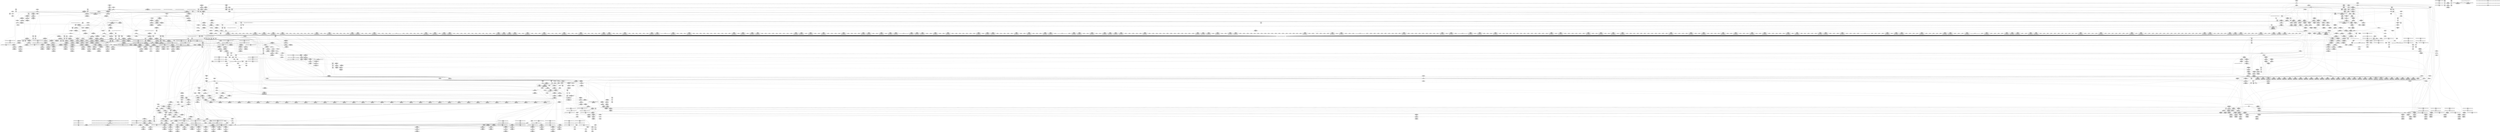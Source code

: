 digraph {
	CE0x56e2dc0 [shape=record,shape=Mrecord,label="{CE0x56e2dc0|aa_map_file_to_perms:tobool8|security/apparmor/include/file.h,205}"]
	CE0x5685e30 [shape=record,shape=Mrecord,label="{CE0x5685e30|80:_i64,_:_CRE_1368,1369_}"]
	CE0x5676350 [shape=record,shape=Mrecord,label="{CE0x5676350|80:_i64,_:_CRE_593,594_}"]
	CE0x56a20c0 [shape=record,shape=Mrecord,label="{CE0x56a20c0|mediated_filesystem:lnot|security/apparmor/include/apparmor.h,117|*SummSink*}"]
	CE0x5638440 [shape=record,shape=Mrecord,label="{CE0x5638440|80:_i64,_:_CRE_280,288_|*MultipleSource*|security/apparmor/include/apparmor.h,117|*LoadInst*|security/apparmor/include/apparmor.h,117}"]
	CE0x568c360 [shape=record,shape=Mrecord,label="{CE0x568c360|80:_i64,_:_CRE_1685,1686_}"]
	CE0x5695860 [shape=record,shape=Mrecord,label="{CE0x5695860|GLOBAL:current_task|Global_var:current_task|*SummSource*}"]
	CE0x563ee70 [shape=record,shape=Mrecord,label="{CE0x563ee70|mediated_filesystem:s_flags|security/apparmor/include/apparmor.h,117|*SummSink*}"]
	CE0x5654810 [shape=record,shape=Mrecord,label="{CE0x5654810|0:_%struct.aa_profile*,_:_CRE_16,24_|*MultipleSource*|security/apparmor/include/context.h,99|*LoadInst*|security/apparmor/include/context.h,99|security/apparmor/include/context.h,100}"]
	CE0x5676df0 [shape=record,shape=Mrecord,label="{CE0x5676df0|80:_i64,_:_CRE_603,604_}"]
	CE0x5687c90 [shape=record,shape=Mrecord,label="{CE0x5687c90|80:_i64,_:_CRE_1618,1619_}"]
	CE0x5666890 [shape=record,shape=Mrecord,label="{CE0x5666890|i64*_getelementptr_inbounds_(_16_x_i64_,_16_x_i64_*___llvm_gcov_ctr46,_i64_0,_i64_9)|*Constant*|*SummSource*}"]
	CE0x564b740 [shape=record,shape=Mrecord,label="{CE0x564b740|124:_i32,_128:_i64,_144:_i32,_192:_i32,_200:_%struct.aa_dfa*,_:_CRE_96,104_|*MultipleSource*|security/apparmor/lsm.c,395|security/apparmor/lsm.c,396}"]
	CE0x56d1230 [shape=record,shape=Mrecord,label="{CE0x56d1230|i64*_getelementptr_inbounds_(_16_x_i64_,_16_x_i64_*___llvm_gcov_ctr46,_i64_0,_i64_10)|*Constant*|*SummSink*}"]
	CE0x563c7f0 [shape=record,shape=Mrecord,label="{CE0x563c7f0|aa_cred_profile:do.body5}"]
	CE0x560d970 [shape=record,shape=Mrecord,label="{CE0x560d970|aa_cred_profile:tmp21|security/apparmor/include/context.h,100}"]
	CE0x566ed50 [shape=record,shape=Mrecord,label="{CE0x566ed50|80:_i64,_:_CRE_406,407_}"]
	CE0x5659b20 [shape=record,shape=Mrecord,label="{CE0x5659b20|i64*_getelementptr_inbounds_(_16_x_i64_,_16_x_i64_*___llvm_gcov_ctr46,_i64_0,_i64_7)|*Constant*|*SummSink*}"]
	CE0x564b9b0 [shape=record,shape=Mrecord,label="{CE0x564b9b0|124:_i32,_128:_i64,_144:_i32,_192:_i32,_200:_%struct.aa_dfa*,_:_CRE_104,112_|*MultipleSource*|security/apparmor/lsm.c,395|security/apparmor/lsm.c,396}"]
	CE0x5695340 [shape=record,shape=Mrecord,label="{CE0x5695340|get_current:tmp3}"]
	CE0x5679320 [shape=record,shape=Mrecord,label="{CE0x5679320|80:_i64,_:_CRE_664,672_|*MultipleSource*|security/apparmor/include/apparmor.h,117|*LoadInst*|security/apparmor/include/apparmor.h,117}"]
	CE0x56695a0 [shape=record,shape=Mrecord,label="{CE0x56695a0|apparmor_file_open:tmp28|security/apparmor/lsm.c,407|*SummSource*}"]
	CE0x569e1c0 [shape=record,shape=Mrecord,label="{CE0x569e1c0|aa_cred_profile:tmp15|security/apparmor/include/context.h,100|*SummSource*}"]
	CE0x5672f30 [shape=record,shape=Mrecord,label="{CE0x5672f30|80:_i64,_:_CRE_488,496_|*MultipleSource*|security/apparmor/include/apparmor.h,117|*LoadInst*|security/apparmor/include/apparmor.h,117}"]
	CE0x5676240 [shape=record,shape=Mrecord,label="{CE0x5676240|80:_i64,_:_CRE_592,593_}"]
	CE0x56fe530 [shape=record,shape=Mrecord,label="{CE0x56fe530|i64_15|*Constant*|*SummSource*}"]
	CE0x56e4c10 [shape=record,shape=Mrecord,label="{CE0x56e4c10|i32_7|*Constant*|*SummSource*}"]
	CE0x56898e0 [shape=record,shape=Mrecord,label="{CE0x56898e0|80:_i64,_:_CRE_1645,1646_}"]
	CE0x5665200 [shape=record,shape=Mrecord,label="{CE0x5665200|i8*_getelementptr_inbounds_(_36_x_i8_,_36_x_i8_*_.str12,_i32_0,_i32_0)|*Constant*|*SummSource*}"]
	CE0x568c8b0 [shape=record,shape=Mrecord,label="{CE0x568c8b0|80:_i64,_:_CRE_1704,1712_|*MultipleSource*|security/apparmor/include/apparmor.h,117|*LoadInst*|security/apparmor/include/apparmor.h,117}"]
	CE0x55d14b0 [shape=record,shape=Mrecord,label="{CE0x55d14b0|COLLAPSED:_GCMRE___llvm_gcov_ctr99_internal_global_12_x_i64_zeroinitializer:_elem_0:default:}"]
	CE0x5658780 [shape=record,shape=Mrecord,label="{CE0x5658780|aa_map_file_to_perms:tmp16|security/apparmor/include/file.h,203|*SummSource*}"]
	CE0x5676570 [shape=record,shape=Mrecord,label="{CE0x5676570|80:_i64,_:_CRE_595,596_}"]
	CE0x566a940 [shape=record,shape=Mrecord,label="{CE0x566a940|apparmor_file_open:tmp29|security/apparmor/lsm.c,407|*SummSource*}"]
	CE0x5653b20 [shape=record,shape=Mrecord,label="{CE0x5653b20|i64*_getelementptr_inbounds_(_12_x_i64_,_12_x_i64_*___llvm_gcov_ctr99,_i64_0,_i64_9)|*Constant*|*SummSink*}"]
	CE0x569ced0 [shape=record,shape=Mrecord,label="{CE0x569ced0|aa_cred_profile:tmp3|*SummSink*}"]
	CE0x5636730 [shape=record,shape=Mrecord,label="{CE0x5636730|80:_i64,_:_CRE_152,160_|*MultipleSource*|security/apparmor/include/apparmor.h,117|*LoadInst*|security/apparmor/include/apparmor.h,117}"]
	CE0x56e2e30 [shape=record,shape=Mrecord,label="{CE0x56e2e30|aa_map_file_to_perms:tobool8|security/apparmor/include/file.h,205|*SummSource*}"]
	CE0x5657bc0 [shape=record,shape=Mrecord,label="{CE0x5657bc0|0:_%struct.aa_profile*,_:_CRE_8,16_|*MultipleSource*|security/apparmor/include/context.h,99|*LoadInst*|security/apparmor/include/context.h,99|security/apparmor/include/context.h,100}"]
	CE0x560dcb0 [shape=record,shape=Mrecord,label="{CE0x560dcb0|aa_cred_profile:tmp21|security/apparmor/include/context.h,100|*SummSink*}"]
	CE0x56de9d0 [shape=record,shape=Mrecord,label="{CE0x56de9d0|aa_map_file_to_perms:tmp18|security/apparmor/include/file.h,205|*SummSink*}"]
	CE0x56c0090 [shape=record,shape=Mrecord,label="{CE0x56c0090|i64_5|*Constant*}"]
	CE0x564bc20 [shape=record,shape=Mrecord,label="{CE0x564bc20|124:_i32,_128:_i64,_144:_i32,_192:_i32,_200:_%struct.aa_dfa*,_:_CRE_112,120_|*MultipleSource*|security/apparmor/lsm.c,395|security/apparmor/lsm.c,396}"]
	CE0x56f9630 [shape=record,shape=Mrecord,label="{CE0x56f9630|aa_map_file_to_perms:tmp27|security/apparmor/include/file.h,208|*SummSink*}"]
	CE0x56909c0 [shape=record,shape=Mrecord,label="{CE0x56909c0|80:_i64,_:_CRE_2248,2256_|*MultipleSource*|security/apparmor/include/apparmor.h,117|*LoadInst*|security/apparmor/include/apparmor.h,117}"]
	CE0x5613680 [shape=record,shape=Mrecord,label="{CE0x5613680|i64_5|*Constant*}"]
	CE0x56199f0 [shape=record,shape=Mrecord,label="{CE0x56199f0|get_current:entry}"]
	CE0x56a2050 [shape=record,shape=Mrecord,label="{CE0x56a2050|mediated_filesystem:lnot|security/apparmor/include/apparmor.h,117|*SummSource*}"]
	CE0x566b1c0 [shape=record,shape=Mrecord,label="{CE0x566b1c0|_ret_i32_%retval.0,_!dbg_!15508|security/apparmor/lsm.c,407|*SummSource*}"]
	CE0x55fb2f0 [shape=record,shape=Mrecord,label="{CE0x55fb2f0|aa_cred_profile:if.end|*SummSink*}"]
	CE0x5614200 [shape=record,shape=Mrecord,label="{CE0x5614200|mediated_filesystem:inode|Function::mediated_filesystem&Arg::inode::|*SummSink*}"]
	CE0x52d1c70 [shape=record,shape=Mrecord,label="{CE0x52d1c70|24:_%struct.dentry*,_32:_%struct.inode*,_128:_i32,_132:_i32,_456:_i8*,_:_CRE_8,9_}"]
	"CONST[source:2(external),value:0(static)][purpose:{operation}][SrcIdx:2]"
	CE0x56feab0 [shape=record,shape=Mrecord,label="{CE0x56feab0|i64_16|*Constant*|*SummSink*}"]
	CE0x55f3090 [shape=record,shape=Mrecord,label="{CE0x55f3090|aa_cred_profile:tmp4|*LoadInst*|security/apparmor/include/context.h,99|*SummSink*}"]
	CE0x563b000 [shape=record,shape=Mrecord,label="{CE0x563b000|80:_i64,_:_CRE_88,96_|*MultipleSource*|security/apparmor/include/apparmor.h,117|*LoadInst*|security/apparmor/include/apparmor.h,117}"]
	CE0x568fbd0 [shape=record,shape=Mrecord,label="{CE0x568fbd0|80:_i64,_:_CRE_1896,1904_|*MultipleSource*|security/apparmor/include/apparmor.h,117|*LoadInst*|security/apparmor/include/apparmor.h,117}"]
	CE0x5618cb0 [shape=record,shape=Mrecord,label="{CE0x5618cb0|apparmor_file_open:allow12|security/apparmor/lsm.c,403}"]
	CE0x56e22e0 [shape=record,shape=Mrecord,label="{CE0x56e22e0|aa_map_file_to_perms:tmp1|*SummSource*}"]
	CE0x56e4d50 [shape=record,shape=Mrecord,label="{CE0x56e4d50|aa_map_file_to_perms:f_mode|security/apparmor/include/file.h,200|*SummSink*}"]
	CE0x56526d0 [shape=record,shape=Mrecord,label="{CE0x56526d0|apparmor_file_open:tmp17|security/apparmor/lsm.c,396|*SummSource*}"]
	CE0x563a300 [shape=record,shape=Mrecord,label="{CE0x563a300|80:_i64,_:_CRE_24,32_|*MultipleSource*|security/apparmor/include/apparmor.h,117|*LoadInst*|security/apparmor/include/apparmor.h,117}"]
	CE0x567bb00 [shape=record,shape=Mrecord,label="{CE0x567bb00|80:_i64,_:_CRE_1226,1227_}"]
	CE0x56361a0 [shape=record,shape=Mrecord,label="{CE0x56361a0|mediated_filesystem:i_sb|security/apparmor/include/apparmor.h,117|*SummSource*}"]
	CE0x565f800 [shape=record,shape=Mrecord,label="{CE0x565f800|aa_map_file_to_perms:entry}"]
	CE0x55e12e0 [shape=record,shape=Mrecord,label="{CE0x55e12e0|GLOBAL:__llvm_gcov_ctr99|Global_var:__llvm_gcov_ctr99|*SummSource*}"]
	CE0x5645a30 [shape=record,shape=Mrecord,label="{CE0x5645a30|aa_path_perm:cond|Function::aa_path_perm&Arg::cond::|*SummSink*}"]
	CE0x5649870 [shape=record,shape=Mrecord,label="{CE0x5649870|apparmor_file_open:mode|security/apparmor/lsm.c,396|*SummSource*}"]
	CE0x5615200 [shape=record,shape=Mrecord,label="{CE0x5615200|i64_2|*Constant*|*SummSink*}"]
	CE0x56e9910 [shape=record,shape=Mrecord,label="{CE0x56e9910|i32_-3|*Constant*|*SummSink*}"]
	CE0x5685f40 [shape=record,shape=Mrecord,label="{CE0x5685f40|80:_i64,_:_CRE_1369,1370_}"]
	CE0x56d70d0 [shape=record,shape=Mrecord,label="{CE0x56d70d0|aa_cred_profile:tmp30|security/apparmor/include/context.h,100}"]
	CE0x569cae0 [shape=record,shape=Mrecord,label="{CE0x569cae0|aa_map_file_to_perms:tmp4|security/apparmor/include/file.h,200|*SummSource*}"]
	CE0x56ee890 [shape=record,shape=Mrecord,label="{CE0x56ee890|aa_map_file_to_perms:bb|*SummSource*}"]
	CE0x5673910 [shape=record,shape=Mrecord,label="{CE0x5673910|80:_i64,_:_CRE_536,540_|*MultipleSource*|security/apparmor/include/apparmor.h,117|*LoadInst*|security/apparmor/include/apparmor.h,117}"]
	CE0x5689e30 [shape=record,shape=Mrecord,label="{CE0x5689e30|80:_i64,_:_CRE_1650,1651_}"]
	CE0x560f2d0 [shape=record,shape=Mrecord,label="{CE0x560f2d0|aa_map_file_to_perms:file|Function::aa_map_file_to_perms&Arg::file::|*SummSink*}"]
	CE0x565b300 [shape=record,shape=Mrecord,label="{CE0x565b300|aa_map_file_to_perms:if.end6|*SummSink*}"]
	CE0x56d2f70 [shape=record,shape=Mrecord,label="{CE0x56d2f70|aa_map_file_to_perms:tmp26|security/apparmor/include/file.h,206|*SummSource*}"]
	CE0x5648ac0 [shape=record,shape=Mrecord,label="{CE0x5648ac0|_ret_%struct.aa_profile*_%tmp34,_!dbg_!15510|security/apparmor/include/context.h,101}"]
	CE0x56706d0 [shape=record,shape=Mrecord,label="{CE0x56706d0|80:_i64,_:_CRE_430,431_}"]
	CE0x56c6730 [shape=record,shape=Mrecord,label="{CE0x56c6730|aa_cred_profile:tmp17|security/apparmor/include/context.h,100}"]
	CE0x566cd80 [shape=record,shape=Mrecord,label="{CE0x566cd80|file_inode:tmp3|*SummSink*}"]
	CE0x563b340 [shape=record,shape=Mrecord,label="{CE0x563b340|80:_i64,_:_CRE_104,112_|*MultipleSource*|security/apparmor/include/apparmor.h,117|*LoadInst*|security/apparmor/include/apparmor.h,117}"]
	CE0x56412d0 [shape=record,shape=Mrecord,label="{CE0x56412d0|80:_i64,_:_CRE_1352,1353_}"]
	CE0x56597e0 [shape=record,shape=Mrecord,label="{CE0x56597e0|i64*_getelementptr_inbounds_(_16_x_i64_,_16_x_i64_*___llvm_gcov_ctr46,_i64_0,_i64_7)|*Constant*|*SummSource*}"]
	CE0x568b260 [shape=record,shape=Mrecord,label="{CE0x568b260|80:_i64,_:_CRE_1669,1670_}"]
	CE0x5670b10 [shape=record,shape=Mrecord,label="{CE0x5670b10|80:_i64,_:_CRE_434,435_}"]
	CE0x55f39f0 [shape=record,shape=Mrecord,label="{CE0x55f39f0|aa_cred_profile:security|security/apparmor/include/context.h,99}"]
	CE0x5672050 [shape=record,shape=Mrecord,label="{CE0x5672050|80:_i64,_:_CRE_454,455_}"]
	CE0x56d9910 [shape=record,shape=Mrecord,label="{CE0x56d9910|aa_cred_profile:tmp34|security/apparmor/include/context.h,101|*SummSink*}"]
	CE0x5697dd0 [shape=record,shape=Mrecord,label="{CE0x5697dd0|aa_map_file_to_perms:tmp15|security/apparmor/include/file.h,203|*SummSource*}"]
	CE0x569b180 [shape=record,shape=Mrecord,label="{CE0x569b180|%struct.aa_task_cxt*_null|*Constant*|*SummSource*}"]
	CE0x55f2f90 [shape=record,shape=Mrecord,label="{CE0x55f2f90|mediated_filesystem:tmp|*SummSink*}"]
	CE0x564abd0 [shape=record,shape=Mrecord,label="{CE0x564abd0|124:_i32,_128:_i64,_144:_i32,_192:_i32,_200:_%struct.aa_dfa*,_:_CRE_56,64_|*MultipleSource*|security/apparmor/lsm.c,395|security/apparmor/lsm.c,396}"]
	CE0x56e3550 [shape=record,shape=Mrecord,label="{CE0x56e3550|aa_map_file_to_perms:tmp21|security/apparmor/include/file.h,205|*SummSink*}"]
	CE0x5643280 [shape=record,shape=Mrecord,label="{CE0x5643280|apparmor_file_open:mode8|security/apparmor/lsm.c,398}"]
	CE0x56e7c80 [shape=record,shape=Mrecord,label="{CE0x56e7c80|aa_map_file_to_perms:and9|security/apparmor/include/file.h,205}"]
	CE0x567af50 [shape=record,shape=Mrecord,label="{CE0x567af50|80:_i64,_:_CRE_1215,1216_}"]
	CE0x5686380 [shape=record,shape=Mrecord,label="{CE0x5686380|80:_i64,_:_CRE_1373,1374_}"]
	CE0x5677ab0 [shape=record,shape=Mrecord,label="{CE0x5677ab0|80:_i64,_:_CRE_615,616_}"]
	CE0x569b030 [shape=record,shape=Mrecord,label="{CE0x569b030|%struct.aa_task_cxt*_null|*Constant*}"]
	CE0x56fd690 [shape=record,shape=Mrecord,label="{CE0x56fd690|aa_map_file_to_perms:and20|security/apparmor/include/file.h,210}"]
	CE0x56fce50 [shape=record,shape=Mrecord,label="{CE0x56fce50|aa_map_file_to_perms:perms.3|*SummSink*}"]
	CE0x56fe660 [shape=record,shape=Mrecord,label="{CE0x56fe660|i64_15|*Constant*|*SummSink*}"]
	CE0x568f9b0 [shape=record,shape=Mrecord,label="{CE0x568f9b0|80:_i64,_:_CRE_1880,1884_|*MultipleSource*|security/apparmor/include/apparmor.h,117|*LoadInst*|security/apparmor/include/apparmor.h,117}"]
	CE0x56704b0 [shape=record,shape=Mrecord,label="{CE0x56704b0|80:_i64,_:_CRE_428,429_}"]
	CE0x56fd300 [shape=record,shape=Mrecord,label="{CE0x56fd300|i32_64|*Constant*|*SummSink*}"]
	CE0x560bcc0 [shape=record,shape=Mrecord,label="{CE0x560bcc0|file_inode:f|Function::file_inode&Arg::f::|*SummSink*}"]
	CE0x5644d00 [shape=record,shape=Mrecord,label="{CE0x5644d00|aa_path_perm:flags|Function::aa_path_perm&Arg::flags::}"]
	CE0x568d890 [shape=record,shape=Mrecord,label="{CE0x568d890|80:_i64,_:_CRE_1776,1784_|*MultipleSource*|security/apparmor/include/apparmor.h,117|*LoadInst*|security/apparmor/include/apparmor.h,117}"]
	CE0x5ecef60 [shape=record,shape=Mrecord,label="{CE0x5ecef60|apparmor_file_open:tmp1}"]
	CE0x5644ee0 [shape=record,shape=Mrecord,label="{CE0x5644ee0|aa_path_perm:flags|Function::aa_path_perm&Arg::flags::|*SummSource*}"]
	CE0x568dc70 [shape=record,shape=Mrecord,label="{CE0x568dc70|80:_i64,_:_CRE_1792,1800_|*MultipleSource*|security/apparmor/include/apparmor.h,117|*LoadInst*|security/apparmor/include/apparmor.h,117}"]
	CE0x566fe50 [shape=record,shape=Mrecord,label="{CE0x566fe50|80:_i64,_:_CRE_422,423_}"]
	CE0x560b730 [shape=record,shape=Mrecord,label="{CE0x560b730|file_inode:entry|*SummSource*}"]
	CE0x56c4e80 [shape=record,shape=Mrecord,label="{CE0x56c4e80|aa_map_file_to_perms:and12|security/apparmor/include/file.h,206|*SummSource*}"]
	CE0x56c14a0 [shape=record,shape=Mrecord,label="{CE0x56c14a0|aa_cred_profile:tmp11|security/apparmor/include/context.h,100|*SummSink*}"]
	CE0x563c1f0 [shape=record,shape=Mrecord,label="{CE0x563c1f0|i32_8|*Constant*}"]
	CE0x5658fe0 [shape=record,shape=Mrecord,label="{CE0x5658fe0|aa_cred_profile:tmp3}"]
	CE0x5615e00 [shape=record,shape=Mrecord,label="{CE0x5615e00|GLOBAL:__llvm_gcov_ctr99|Global_var:__llvm_gcov_ctr99}"]
	CE0x56e93a0 [shape=record,shape=Mrecord,label="{CE0x56e93a0|aa_map_file_to_perms:tmp26|security/apparmor/include/file.h,206|*SummSink*}"]
	CE0x57000e0 [shape=record,shape=Mrecord,label="{CE0x57000e0|aa_map_file_to_perms:tmp37|security/apparmor/include/file.h,211}"]
	CE0x561b950 [shape=record,shape=Mrecord,label="{CE0x561b950|128:_i8*,_:_CRE_160,168_|*MultipleSource*|Function::aa_cred_profile&Arg::cred::|Function::apparmor_file_open&Arg::cred::|security/apparmor/include/context.h,99}"]
	CE0x56d3ed0 [shape=record,shape=Mrecord,label="{CE0x56d3ed0|i64*_getelementptr_inbounds_(_16_x_i64_,_16_x_i64_*___llvm_gcov_ctr46,_i64_0,_i64_12)|*Constant*}"]
	CE0x567c270 [shape=record,shape=Mrecord,label="{CE0x567c270|80:_i64,_:_CRE_1233,1234_}"]
	CE0x5676ac0 [shape=record,shape=Mrecord,label="{CE0x5676ac0|80:_i64,_:_CRE_600,601_}"]
	CE0x563e7f0 [shape=record,shape=Mrecord,label="{CE0x563e7f0|i32_10|*Constant*|*SummSource*}"]
	CE0x56e9f70 [shape=record,shape=Mrecord,label="{CE0x56e9f70|aa_map_file_to_perms:tobool10|security/apparmor/include/file.h,205|*SummSource*}"]
	CE0x56e00b0 [shape=record,shape=Mrecord,label="{CE0x56e00b0|aa_map_file_to_perms:tmp25|security/apparmor/include/file.h,206|*SummSource*}"]
	CE0x569e7e0 [shape=record,shape=Mrecord,label="{CE0x569e7e0|aa_cred_profile:tmp16|security/apparmor/include/context.h,100|*SummSource*}"]
	CE0x56899f0 [shape=record,shape=Mrecord,label="{CE0x56899f0|80:_i64,_:_CRE_1646,1647_}"]
	CE0x56146d0 [shape=record,shape=Mrecord,label="{CE0x56146d0|apparmor_file_open:tmp4|security/apparmor/lsm.c,382|*SummSource*}"]
	CE0x5650400 [shape=record,shape=Mrecord,label="{CE0x5650400|apparmor_file_open:call7|security/apparmor/lsm.c,397|*SummSink*}"]
	CE0x5636130 [shape=record,shape=Mrecord,label="{CE0x5636130|mediated_filesystem:i_sb|security/apparmor/include/apparmor.h,117}"]
	CE0x568b370 [shape=record,shape=Mrecord,label="{CE0x568b370|80:_i64,_:_CRE_1670,1671_}"]
	"CONST[source:2(external),value:0(static)][purpose:{operation}][SrcIdx:3]"
	"CONST[source:2(external),value:0(static)][purpose:{operation}][SrcIdx:11]"
	CE0x563a4a0 [shape=record,shape=Mrecord,label="{CE0x563a4a0|80:_i64,_:_CRE_32,40_|*MultipleSource*|security/apparmor/include/apparmor.h,117|*LoadInst*|security/apparmor/include/apparmor.h,117}"]
	CE0x566e6f0 [shape=record,shape=Mrecord,label="{CE0x566e6f0|80:_i64,_:_CRE_400,401_}"]
	CE0x569d770 [shape=record,shape=Mrecord,label="{CE0x569d770|aa_cred_profile:tmp6|security/apparmor/include/context.h,100|*SummSource*}"]
	CE0x568b040 [shape=record,shape=Mrecord,label="{CE0x568b040|80:_i64,_:_CRE_1667,1668_}"]
	CE0x5638060 [shape=record,shape=Mrecord,label="{CE0x5638060|80:_i64,_:_CRE_268,272_|*MultipleSource*|security/apparmor/include/apparmor.h,117|*LoadInst*|security/apparmor/include/apparmor.h,117}"]
	CE0x5656430 [shape=record,shape=Mrecord,label="{CE0x5656430|i32_22|*Constant*}"]
	CE0x56779a0 [shape=record,shape=Mrecord,label="{CE0x56779a0|80:_i64,_:_CRE_614,615_}"]
	CE0x5649480 [shape=record,shape=Mrecord,label="{CE0x5649480|apparmor_file_open:mode|security/apparmor/lsm.c,396|*SummSink*}"]
	CE0x52cd520 [shape=record,shape=Mrecord,label="{CE0x52cd520|apparmor_file_open:tmp1|*SummSink*}"]
	CE0x56e96e0 [shape=record,shape=Mrecord,label="{CE0x56e96e0|i32_-3|*Constant*}"]
	CE0x5610450 [shape=record,shape=Mrecord,label="{CE0x5610450|apparmor_file_open:tmp12|security/apparmor/lsm.c,390}"]
	CE0x5615c40 [shape=record,shape=Mrecord,label="{CE0x5615c40|i64*_getelementptr_inbounds_(_12_x_i64_,_12_x_i64_*___llvm_gcov_ctr99,_i64_0,_i64_3)|*Constant*}"]
	CE0x564fe00 [shape=record,shape=Mrecord,label="{CE0x564fe00|apparmor_file_open:tmp22|security/apparmor/lsm.c,397|*SummSource*}"]
	CE0x56e1ba0 [shape=record,shape=Mrecord,label="{CE0x56e1ba0|aa_map_file_to_perms:tobool8|security/apparmor/include/file.h,205|*SummSink*}"]
	CE0x5648dd0 [shape=record,shape=Mrecord,label="{CE0x5648dd0|_ret_%struct.aa_profile*_%tmp34,_!dbg_!15510|security/apparmor/include/context.h,101|*SummSink*}"]
	CE0x56a9050 [shape=record,shape=Mrecord,label="{CE0x56a9050|i32_16|*Constant*}"]
	"CONST[source:0(mediator),value:2(dynamic)][purpose:{subject}]"
	CE0x566f3b0 [shape=record,shape=Mrecord,label="{CE0x566f3b0|80:_i64,_:_CRE_412,413_}"]
	CE0x56400f0 [shape=record,shape=Mrecord,label="{CE0x56400f0|i32_2|*Constant*}"]
	CE0x56a0ad0 [shape=record,shape=Mrecord,label="{CE0x56a0ad0|aa_map_file_to_perms:tmp3|*LoadInst*|security/apparmor/include/file.h,200|*SummSink*}"]
	CE0x5689d20 [shape=record,shape=Mrecord,label="{CE0x5689d20|80:_i64,_:_CRE_1649,1650_}"]
	CE0x56f1230 [shape=record,shape=Mrecord,label="{CE0x56f1230|aa_map_file_to_perms:tmp9|security/apparmor/include/file.h,201}"]
	CE0x56395b0 [shape=record,shape=Mrecord,label="{CE0x56395b0|80:_i64,_:_CRE_352,360_|*MultipleSource*|security/apparmor/include/apparmor.h,117|*LoadInst*|security/apparmor/include/apparmor.h,117}"]
	CE0x566cb50 [shape=record,shape=Mrecord,label="{CE0x566cb50|file_inode:tmp3}"]
	CE0x5636270 [shape=record,shape=Mrecord,label="{CE0x5636270|mediated_filesystem:i_sb|security/apparmor/include/apparmor.h,117|*SummSink*}"]
	CE0x56f4e60 [shape=record,shape=Mrecord,label="{CE0x56f4e60|aa_map_file_to_perms:tobool3|security/apparmor/include/file.h,202|*SummSource*}"]
	CE0x5658b90 [shape=record,shape=Mrecord,label="{CE0x5658b90|aa_cred_profile:bb|*SummSource*}"]
	CE0x56f5440 [shape=record,shape=Mrecord,label="{CE0x56f5440|aa_map_file_to_perms:tmp11|security/apparmor/include/file.h,202}"]
	CE0x56905e0 [shape=record,shape=Mrecord,label="{CE0x56905e0|80:_i64,_:_CRE_2112,2120_|*MultipleSource*|security/apparmor/include/apparmor.h,117|*LoadInst*|security/apparmor/include/apparmor.h,117}"]
	CE0x569b6e0 [shape=record,shape=Mrecord,label="{CE0x569b6e0|_call_void_mcount()_#2|*SummSink*}"]
	CE0x569c7f0 [shape=record,shape=Mrecord,label="{CE0x569c7f0|aa_cred_profile:tmp4|*LoadInst*|security/apparmor/include/context.h,99|*SummSource*}"]
	CE0x567c380 [shape=record,shape=Mrecord,label="{CE0x567c380|80:_i64,_:_CRE_1234,1235_}"]
	CE0x5700b10 [shape=record,shape=Mrecord,label="{CE0x5700b10|i64*_getelementptr_inbounds_(_19_x_i64_,_19_x_i64_*___llvm_gcov_ctr100,_i64_0,_i64_17)|*Constant*|*SummSource*}"]
	CE0x563e340 [shape=record,shape=Mrecord,label="{CE0x563e340|mediated_filesystem:tmp4|*LoadInst*|security/apparmor/include/apparmor.h,117|*SummSource*}"]
	CE0x5614510 [shape=record,shape=Mrecord,label="{CE0x5614510|_ret_i1_%lnot,_!dbg_!15473|security/apparmor/include/apparmor.h,117|*SummSink*}"]
	CE0x564fcf0 [shape=record,shape=Mrecord,label="{CE0x564fcf0|apparmor_file_open:tmp22|security/apparmor/lsm.c,397}"]
	CE0x566bec0 [shape=record,shape=Mrecord,label="{CE0x566bec0|i64*_getelementptr_inbounds_(_2_x_i64_,_2_x_i64_*___llvm_gcov_ctr88,_i64_0,_i64_1)|*Constant*}"]
	CE0x5612550 [shape=record,shape=Mrecord,label="{CE0x5612550|apparmor_file_open:bf.clear|security/apparmor/lsm.c,390|*SummSource*}"]
	CE0x56ed850 [shape=record,shape=Mrecord,label="{CE0x56ed850|aa_map_file_to_perms:if.end19|*SummSink*}"]
	CE0x565b510 [shape=record,shape=Mrecord,label="{CE0x565b510|i64*_getelementptr_inbounds_(_16_x_i64_,_16_x_i64_*___llvm_gcov_ctr46,_i64_0,_i64_4)|*Constant*|*SummSink*}"]
	CE0x56996c0 [shape=record,shape=Mrecord,label="{CE0x56996c0|aa_map_file_to_perms:tmp22|security/apparmor/include/file.h,205|*SummSource*}"]
	CE0x56a64e0 [shape=record,shape=Mrecord,label="{CE0x56a64e0|%struct.task_struct*_(%struct.task_struct**)*_asm_movq_%gs:$_1:P_,$0_,_r,im,_dirflag_,_fpsr_,_flags_|*SummSource*}"]
	CE0x55f7150 [shape=record,shape=Mrecord,label="{CE0x55f7150|24:_%struct.dentry*,_32:_%struct.inode*,_128:_i32,_132:_i32,_456:_i8*,_:_CRE_11,12_}"]
	CE0x56c10c0 [shape=record,shape=Mrecord,label="{CE0x56c10c0|aa_cred_profile:conv|security/apparmor/include/context.h,100}"]
	CE0x5680b30 [shape=record,shape=Mrecord,label="{CE0x5680b30|80:_i64,_:_CRE_1320,1321_}"]
	CE0x56496d0 [shape=record,shape=Mrecord,label="{CE0x56496d0|124:_i32,_128:_i64,_144:_i32,_192:_i32,_200:_%struct.aa_dfa*,_:_CRE_0,8_|*MultipleSource*|security/apparmor/lsm.c,395|security/apparmor/lsm.c,396}"]
	CE0x56c4000 [shape=record,shape=Mrecord,label="{CE0x56c4000|aa_map_file_to_perms:tmp14|security/apparmor/include/file.h,202|*SummSource*}"]
	CE0x56536d0 [shape=record,shape=Mrecord,label="{CE0x56536d0|i64*_getelementptr_inbounds_(_12_x_i64_,_12_x_i64_*___llvm_gcov_ctr99,_i64_0,_i64_9)|*Constant*|*SummSource*}"]
	CE0x5645eb0 [shape=record,shape=Mrecord,label="{CE0x5645eb0|_ret_i32_%call17,_!dbg_!15526|security/apparmor/file.c,307|*SummSink*}"]
	CE0x5638a10 [shape=record,shape=Mrecord,label="{CE0x5638a10|80:_i64,_:_CRE_304,312_|*MultipleSource*|security/apparmor/include/apparmor.h,117|*LoadInst*|security/apparmor/include/apparmor.h,117}"]
	CE0x56397a0 [shape=record,shape=Mrecord,label="{CE0x56397a0|80:_i64,_:_CRE_360,368_|*MultipleSource*|security/apparmor/include/apparmor.h,117|*LoadInst*|security/apparmor/include/apparmor.h,117}"]
	CE0x567ae40 [shape=record,shape=Mrecord,label="{CE0x567ae40|80:_i64,_:_CRE_1214,1215_}"]
	CE0x5693430 [shape=record,shape=Mrecord,label="{CE0x5693430|aa_cred_profile:do.end8|*SummSink*}"]
	CE0x569f1e0 [shape=record,shape=Mrecord,label="{CE0x569f1e0|aa_cred_profile:bb|*SummSink*}"]
	CE0x56144a0 [shape=record,shape=Mrecord,label="{CE0x56144a0|_ret_i1_%lnot,_!dbg_!15473|security/apparmor/include/apparmor.h,117|*SummSource*}"]
	CE0x5644b60 [shape=record,shape=Mrecord,label="{CE0x5644b60|aa_path_perm:path|Function::aa_path_perm&Arg::path::|*SummSink*}"]
	CE0x565b1c0 [shape=record,shape=Mrecord,label="{CE0x565b1c0|aa_map_file_to_perms:if.end6|*SummSource*}"]
	CE0x5677890 [shape=record,shape=Mrecord,label="{CE0x5677890|80:_i64,_:_CRE_613,614_}"]
	CE0x5652110 [shape=record,shape=Mrecord,label="{CE0x5652110|apparmor_file_open:tmp17|security/apparmor/lsm.c,396|*SummSink*}"]
	CE0x5616c70 [shape=record,shape=Mrecord,label="{CE0x5616c70|apparmor_file_open:tmp8|security/apparmor/lsm.c,383}"]
	CE0x56c34a0 [shape=record,shape=Mrecord,label="{CE0x56c34a0|aa_cred_profile:tmp12|security/apparmor/include/context.h,100|*SummSource*}"]
	CE0x567f680 [shape=record,shape=Mrecord,label="{CE0x567f680|80:_i64,_:_CRE_1296,1300_|*MultipleSource*|security/apparmor/include/apparmor.h,117|*LoadInst*|security/apparmor/include/apparmor.h,117}"]
	CE0x56ffb40 [shape=record,shape=Mrecord,label="{CE0x56ffb40|aa_map_file_to_perms:tmp36|security/apparmor/include/file.h,210}"]
	CE0x56740d0 [shape=record,shape=Mrecord,label="{CE0x56740d0|80:_i64,_:_CRE_561,562_}"]
	CE0x56a9780 [shape=record,shape=Mrecord,label="{CE0x56a9780|aa_map_file_to_perms:or23|security/apparmor/include/file.h,211}"]
	CE0x567e470 [shape=record,shape=Mrecord,label="{CE0x567e470|80:_i64,_:_CRE_1265,1266_}"]
	CE0x5656850 [shape=record,shape=Mrecord,label="{CE0x5656850|aa_cred_profile:do.end10|*SummSource*}"]
	CE0x5635b70 [shape=record,shape=Mrecord,label="{CE0x5635b70|_call_void_mcount()_#2|*SummSink*}"]
	CE0x56a3d40 [shape=record,shape=Mrecord,label="{CE0x56a3d40|aa_cred_profile:tobool1|security/apparmor/include/context.h,100|*SummSink*}"]
	CE0x5638820 [shape=record,shape=Mrecord,label="{CE0x5638820|80:_i64,_:_CRE_296,304_|*MultipleSource*|security/apparmor/include/apparmor.h,117|*LoadInst*|security/apparmor/include/apparmor.h,117}"]
	CE0x5667ae0 [shape=record,shape=Mrecord,label="{CE0x5667ae0|i64*_getelementptr_inbounds_(_12_x_i64_,_12_x_i64_*___llvm_gcov_ctr99,_i64_0,_i64_10)|*Constant*|*SummSink*}"]
	CE0x5610cb0 [shape=record,shape=Mrecord,label="{CE0x5610cb0|apparmor_file_open:tmp13|security/apparmor/lsm.c,390|*SummSource*}"]
	CE0x56a23b0 [shape=record,shape=Mrecord,label="{CE0x56a23b0|get_current:bb|*SummSource*}"]
	CE0x564d950 [shape=record,shape=Mrecord,label="{CE0x564d950|124:_i32,_128:_i64,_144:_i32,_192:_i32,_200:_%struct.aa_dfa*,_:_CRE_208,212_|*MultipleSource*|security/apparmor/lsm.c,395|security/apparmor/lsm.c,396}"]
	CE0x5639b80 [shape=record,shape=Mrecord,label="{CE0x5639b80|80:_i64,_:_CRE_376,380_|*MultipleSource*|security/apparmor/include/apparmor.h,117|*LoadInst*|security/apparmor/include/apparmor.h,117}"]
	CE0x5638250 [shape=record,shape=Mrecord,label="{CE0x5638250|80:_i64,_:_CRE_272,280_|*MultipleSource*|security/apparmor/include/apparmor.h,117|*LoadInst*|security/apparmor/include/apparmor.h,117}"]
	CE0x56376b0 [shape=record,shape=Mrecord,label="{CE0x56376b0|80:_i64,_:_CRE_224,240_|*MultipleSource*|security/apparmor/include/apparmor.h,117|*LoadInst*|security/apparmor/include/apparmor.h,117}"]
	CE0x56d8410 [shape=record,shape=Mrecord,label="{CE0x56d8410|aa_cred_profile:tmp32|security/apparmor/include/context.h,101}"]
	CE0x5687aa0 [shape=record,shape=Mrecord,label="{CE0x5687aa0|80:_i64,_:_CRE_1617,1618_}"]
	CE0x568f520 [shape=record,shape=Mrecord,label="{CE0x568f520|80:_i64,_:_CRE_1875,1876_}"]
	CE0x5659400 [shape=record,shape=Mrecord,label="{CE0x5659400|aa_map_file_to_perms:tmp4|security/apparmor/include/file.h,200}"]
	CE0x5640a50 [shape=record,shape=Mrecord,label="{CE0x5640a50|80:_i64,_:_CRE_1344,1345_}"]
	CE0x56082d0 [shape=record,shape=Mrecord,label="{CE0x56082d0|i32_4|*Constant*}"]
	CE0x56d97b0 [shape=record,shape=Mrecord,label="{CE0x56d97b0|aa_cred_profile:tmp34|security/apparmor/include/context.h,101|*SummSource*}"]
	CE0x5619280 [shape=record,shape=Mrecord,label="{CE0x5619280|apparmor_file_open:call2|security/apparmor/lsm.c,390|*SummSource*}"]
	CE0x561a110 [shape=record,shape=Mrecord,label="{CE0x561a110|%struct.aa_task_cxt*_null|*Constant*|*SummSink*}"]
	CE0x57007a0 [shape=record,shape=Mrecord,label="{CE0x57007a0|aa_map_file_to_perms:tmp37|security/apparmor/include/file.h,211|*SummSource*}"]
	CE0x56a8750 [shape=record,shape=Mrecord,label="{CE0x56a8750|i64_-2147483648|*Constant*|*SummSource*}"]
	CE0x56033d0 [shape=record,shape=Mrecord,label="{CE0x56033d0|apparmor_file_open:tmp2|*LoadInst*|security/apparmor/lsm.c,378|*SummSource*}"]
	CE0x56c51d0 [shape=record,shape=Mrecord,label="{CE0x56c51d0|aa_map_file_to_perms:or13|security/apparmor/include/file.h,206|*SummSource*}"]
	CE0x5689c10 [shape=record,shape=Mrecord,label="{CE0x5689c10|80:_i64,_:_CRE_1648,1649_}"]
	CE0x560acf0 [shape=record,shape=Mrecord,label="{CE0x560acf0|apparmor_file_open:tmp9|security/apparmor/lsm.c,383|*SummSink*}"]
	CE0x55fa850 [shape=record,shape=Mrecord,label="{CE0x55fa850|i64*_getelementptr_inbounds_(_2_x_i64_,_2_x_i64_*___llvm_gcov_ctr88,_i64_0,_i64_0)|*Constant*|*SummSink*}"]
	CE0x56d4e10 [shape=record,shape=Mrecord,label="{CE0x56d4e10|aa_cred_profile:tmp27|security/apparmor/include/context.h,100}"]
	CE0x56e2a90 [shape=record,shape=Mrecord,label="{CE0x56e2a90|aa_map_file_to_perms:and7|security/apparmor/include/file.h,205|*SummSource*}"]
	CE0x5675f10 [shape=record,shape=Mrecord,label="{CE0x5675f10|80:_i64,_:_CRE_589,590_}"]
	CE0x56616a0 [shape=record,shape=Mrecord,label="{CE0x56616a0|i32_15|*Constant*|*SummSource*}"]
	CE0x565caf0 [shape=record,shape=Mrecord,label="{CE0x565caf0|apparmor_file_open:call9|security/apparmor/lsm.c,401}"]
	CE0x56604f0 [shape=record,shape=Mrecord,label="{CE0x56604f0|aa_cred_profile:tmp18|security/apparmor/include/context.h,100|*SummSource*}"]
	CE0x56391d0 [shape=record,shape=Mrecord,label="{CE0x56391d0|80:_i64,_:_CRE_336,344_|*MultipleSource*|security/apparmor/include/apparmor.h,117|*LoadInst*|security/apparmor/include/apparmor.h,117}"]
	CE0x56eebb0 [shape=record,shape=Mrecord,label="{CE0x56eebb0|aa_map_file_to_perms:if.end19|*SummSource*}"]
	CE0x56ef0b0 [shape=record,shape=Mrecord,label="{CE0x56ef0b0|aa_map_file_to_perms:tmp8|security/apparmor/include/file.h,201|*SummSink*}"]
	CE0x5646330 [shape=record,shape=Mrecord,label="{CE0x5646330|apparmor_file_open:tmp15|security/apparmor/lsm.c,391|*SummSink*}"]
	CE0x5689f40 [shape=record,shape=Mrecord,label="{CE0x5689f40|80:_i64,_:_CRE_1651,1652_}"]
	CE0x560bdd0 [shape=record,shape=Mrecord,label="{CE0x560bdd0|_ret_%struct.inode*_%tmp4,_!dbg_!15470|include/linux/fs.h,1916}"]
	CE0x56e1d60 [shape=record,shape=Mrecord,label="{CE0x56e1d60|i64_8|*Constant*}"]
	CE0x566c840 [shape=record,shape=Mrecord,label="{CE0x566c840|file_inode:tmp2|*SummSink*}"]
	CE0x56878b0 [shape=record,shape=Mrecord,label="{CE0x56878b0|80:_i64,_:_CRE_1616,1617_}"]
	CE0x56aa4d0 [shape=record,shape=Mrecord,label="{CE0x56aa4d0|i64*_getelementptr_inbounds_(_19_x_i64_,_19_x_i64_*___llvm_gcov_ctr100,_i64_0,_i64_18)|*Constant*|*SummSink*}"]
	CE0x5678550 [shape=record,shape=Mrecord,label="{CE0x5678550|80:_i64,_:_CRE_625,626_}"]
	CE0x56546f0 [shape=record,shape=Mrecord,label="{CE0x56546f0|aa_map_file_to_perms:tmp10|*LoadInst*|security/apparmor/include/file.h,202}"]
	CE0x56460a0 [shape=record,shape=Mrecord,label="{CE0x56460a0|apparmor_file_open:tmp15|security/apparmor/lsm.c,391}"]
	CE0x5681900 [shape=record,shape=Mrecord,label="{CE0x5681900|80:_i64,_:_CRE_1333,1334_}"]
	CE0x56a1140 [shape=record,shape=Mrecord,label="{CE0x56a1140|mediated_filesystem:and|security/apparmor/include/apparmor.h,117|*SummSource*}"]
	CE0x5613c30 [shape=record,shape=Mrecord,label="{CE0x5613c30|apparmor_file_open:tmp10|security/apparmor/lsm.c,390|*SummSource*}"]
	CE0x5677230 [shape=record,shape=Mrecord,label="{CE0x5677230|80:_i64,_:_CRE_607,608_}"]
	CE0x5635820 [shape=record,shape=Mrecord,label="{CE0x5635820|_call_void_mcount()_#2}"]
	"CONST[source:0(mediator),value:2(dynamic)][purpose:{object}]"
	CE0x5652f90 [shape=record,shape=Mrecord,label="{CE0x5652f90|apparmor_file_open:tmp19|security/apparmor/lsm.c,396|*SummSource*}"]
	CE0x568af30 [shape=record,shape=Mrecord,label="{CE0x568af30|80:_i64,_:_CRE_1666,1667_}"]
	CE0x5651da0 [shape=record,shape=Mrecord,label="{CE0x5651da0|apparmor_file_open:cmp|security/apparmor/lsm.c,396|*SummSource*}"]
	CE0x55f4be0 [shape=record,shape=Mrecord,label="{CE0x55f4be0|file_inode:tmp4|*LoadInst*|include/linux/fs.h,1916|*SummSink*}"]
	CE0x56a0970 [shape=record,shape=Mrecord,label="{CE0x56a0970|aa_map_file_to_perms:tmp3|*LoadInst*|security/apparmor/include/file.h,200|*SummSource*}"]
	CE0x56db810 [shape=record,shape=Mrecord,label="{CE0x56db810|aa_map_file_to_perms:tmp2|*LoadInst*|security/apparmor/include/file.h,197|*SummSource*}"]
	CE0x569e500 [shape=record,shape=Mrecord,label="{CE0x569e500|aa_cred_profile:tmp16|security/apparmor/include/context.h,100}"]
	CE0x5647580 [shape=record,shape=Mrecord,label="{CE0x5647580|apparmor_file_open:call5|security/apparmor/lsm.c,395}"]
	CE0x5635660 [shape=record,shape=Mrecord,label="{CE0x5635660|mediated_filesystem:tmp3|*SummSource*}"]
	CE0x568a5a0 [shape=record,shape=Mrecord,label="{CE0x568a5a0|80:_i64,_:_CRE_1657,1658_}"]
	CE0x55e31b0 [shape=record,shape=Mrecord,label="{CE0x55e31b0|apparmor_file_open:cond|security/apparmor/lsm.c, 398|*SummSink*}"]
	CE0x56d3610 [shape=record,shape=Mrecord,label="{CE0x56d3610|aa_cred_profile:tmp24|security/apparmor/include/context.h,100}"]
	CE0x56bfd30 [shape=record,shape=Mrecord,label="{CE0x56bfd30|i64_6|*Constant*|*SummSink*}"]
	CE0x565fa80 [shape=record,shape=Mrecord,label="{CE0x565fa80|apparmor_file_open:call10|security/apparmor/lsm.c,400|*SummSource*}"]
	CE0x56887e0 [shape=record,shape=Mrecord,label="{CE0x56887e0|80:_i64,_:_CRE_1629,1630_}"]
	CE0x5680a20 [shape=record,shape=Mrecord,label="{CE0x5680a20|80:_i64,_:_CRE_1319,1320_}"]
	CE0x568f680 [shape=record,shape=Mrecord,label="{CE0x568f680|80:_i64,_:_CRE_1877,1878_}"]
	CE0x5671390 [shape=record,shape=Mrecord,label="{CE0x5671390|80:_i64,_:_CRE_442,443_}"]
	CE0x560bf90 [shape=record,shape=Mrecord,label="{CE0x560bf90|_ret_%struct.inode*_%tmp4,_!dbg_!15470|include/linux/fs.h,1916|*SummSource*}"]
	CE0x55e2ee0 [shape=record,shape=Mrecord,label="{CE0x55e2ee0|apparmor_file_open:if.end|*SummSink*}"]
	CE0x56d1dc0 [shape=record,shape=Mrecord,label="{CE0x56d1dc0|aa_map_file_to_perms:and|security/apparmor/include/file.h,200|*SummSource*}"]
	CE0x56fe2d0 [shape=record,shape=Mrecord,label="{CE0x56fe2d0|i64_15|*Constant*}"]
	CE0x5619bf0 [shape=record,shape=Mrecord,label="{CE0x5619bf0|get_current:entry|*SummSource*}"]
	CE0x5641d70 [shape=record,shape=Mrecord,label="{CE0x5641d70|80:_i64,_:_CRE_1362,1363_}"]
	CE0x5607870 [shape=record,shape=Mrecord,label="{CE0x5607870|i32_2|*Constant*|*SummSource*}"]
	CE0x56f7bd0 [shape=record,shape=Mrecord,label="{CE0x56f7bd0|i32_512|*Constant*}"]
	CE0x56e74b0 [shape=record,shape=Mrecord,label="{CE0x56e74b0|aa_map_file_to_perms:tmp}"]
	CE0x567d6a0 [shape=record,shape=Mrecord,label="{CE0x567d6a0|80:_i64,_:_CRE_1252,1253_}"]
	CE0x563a7e0 [shape=record,shape=Mrecord,label="{CE0x563a7e0|80:_i64,_:_CRE_48,56_|*MultipleSource*|security/apparmor/include/apparmor.h,117|*LoadInst*|security/apparmor/include/apparmor.h,117}"]
	CE0x56fb610 [shape=record,shape=Mrecord,label="{CE0x56fb610|aa_map_file_to_perms:tmp32|security/apparmor/include/file.h,209}"]
	CE0x565f020 [shape=record,shape=Mrecord,label="{CE0x565f020|aa_cred_profile:expval|security/apparmor/include/context.h,100}"]
	CE0x56c57b0 [shape=record,shape=Mrecord,label="{CE0x56c57b0|aa_map_file_to_perms:perms.2|*SummSource*}"]
	CE0x564c7e0 [shape=record,shape=Mrecord,label="{CE0x564c7e0|124:_i32,_128:_i64,_144:_i32,_192:_i32,_200:_%struct.aa_dfa*,_:_CRE_136,144_|*MultipleSource*|security/apparmor/lsm.c,395|security/apparmor/lsm.c,396}"]
	CE0x5637e70 [shape=record,shape=Mrecord,label="{CE0x5637e70|80:_i64,_:_CRE_264,268_|*MultipleSource*|security/apparmor/include/apparmor.h,117|*LoadInst*|security/apparmor/include/apparmor.h,117}"]
	CE0x56c5550 [shape=record,shape=Mrecord,label="{CE0x56c5550|aa_map_file_to_perms:perms.2}"]
	CE0x5615930 [shape=record,shape=Mrecord,label="{CE0x5615930|i64_0|*Constant*|*SummSource*}"]
	CE0x56521f0 [shape=record,shape=Mrecord,label="{CE0x56521f0|i64_7|*Constant*}"]
	CE0x5692ca0 [shape=record,shape=Mrecord,label="{CE0x5692ca0|aa_map_file_to_perms:or|security/apparmor/include/file.h,201|*SummSink*}"]
	CE0x5673720 [shape=record,shape=Mrecord,label="{CE0x5673720|80:_i64,_:_CRE_528,536_|*MultipleSource*|security/apparmor/include/apparmor.h,117|*LoadInst*|security/apparmor/include/apparmor.h,117}"]
	CE0x5615080 [shape=record,shape=Mrecord,label="{CE0x5615080|i64_2|*Constant*|*SummSource*}"]
	CE0x5615ad0 [shape=record,shape=Mrecord,label="{CE0x5615ad0|GLOBAL:__llvm_gcov_ctr99|Global_var:__llvm_gcov_ctr99|*SummSink*}"]
	CE0x55df650 [shape=record,shape=Mrecord,label="{CE0x55df650|apparmor_file_open:tmp7|security/apparmor/lsm.c,382|*SummSource*}"]
	CE0x56efbb0 [shape=record,shape=Mrecord,label="{CE0x56efbb0|aa_map_file_to_perms:bb}"]
	CE0x5677de0 [shape=record,shape=Mrecord,label="{CE0x5677de0|80:_i64,_:_CRE_618,619_}"]
	CE0x5698250 [shape=record,shape=Mrecord,label="{CE0x5698250|aa_cred_profile:tmp5|security/apparmor/include/context.h,99}"]
	CE0x5658440 [shape=record,shape=Mrecord,label="{CE0x5658440|i64*_getelementptr_inbounds_(_16_x_i64_,_16_x_i64_*___llvm_gcov_ctr46,_i64_0,_i64_1)|*Constant*|*SummSource*}"]
	CE0x5643a80 [shape=record,shape=Mrecord,label="{CE0x5643a80|apparmor_file_open:tmp25|security/apparmor/lsm.c,398}"]
	CE0x5666e70 [shape=record,shape=Mrecord,label="{CE0x5666e70|apparmor_file_open:allow12|security/apparmor/lsm.c,403|*SummSink*}"]
	CE0x56d5d90 [shape=record,shape=Mrecord,label="{CE0x56d5d90|aa_cred_profile:tmp28|security/apparmor/include/context.h,100}"]
	CE0x56d0630 [shape=record,shape=Mrecord,label="{CE0x56d0630|aa_cred_profile:tmp23|security/apparmor/include/context.h,100}"]
	CE0x52cf670 [shape=record,shape=Mrecord,label="{CE0x52cf670|24:_%struct.dentry*,_32:_%struct.inode*,_128:_i32,_132:_i32,_456:_i8*,_:_CRE_128,132_|*MultipleSource*|Function::apparmor_file_open&Arg::file::|security/apparmor/lsm.c,378}"]
	CE0x564ca50 [shape=record,shape=Mrecord,label="{CE0x564ca50|124:_i32,_128:_i64,_144:_i32,_192:_i32,_200:_%struct.aa_dfa*,_:_CRE_144,148_|*MultipleSource*|security/apparmor/lsm.c,395|security/apparmor/lsm.c,396}"]
	CE0x56a35c0 [shape=record,shape=Mrecord,label="{CE0x56a35c0|128:_i8*,_:_CRE_16,20_|*MultipleSource*|Function::aa_cred_profile&Arg::cred::|Function::apparmor_file_open&Arg::cred::|security/apparmor/include/context.h,99}"]
	CE0x5690200 [shape=record,shape=Mrecord,label="{CE0x5690200|80:_i64,_:_CRE_1928,2056_|*MultipleSource*|security/apparmor/include/apparmor.h,117|*LoadInst*|security/apparmor/include/apparmor.h,117}"]
	CE0x52cd850 [shape=record,shape=Mrecord,label="{CE0x52cd850|i64*_getelementptr_inbounds_(_2_x_i64_,_2_x_i64_*___llvm_gcov_ctr112,_i64_0,_i64_1)|*Constant*}"]
	CE0x569bf20 [shape=record,shape=Mrecord,label="{CE0x569bf20|aa_cred_profile:tobool|security/apparmor/include/context.h,100|*SummSink*}"]
	CE0x5612240 [shape=record,shape=Mrecord,label="{CE0x5612240|apparmor_file_open:bf.cast|security/apparmor/lsm.c,390}"]
	CE0x564d6e0 [shape=record,shape=Mrecord,label="{CE0x564d6e0|124:_i32,_128:_i64,_144:_i32,_192:_i32,_200:_%struct.aa_dfa*,_:_CRE_200,208_|*MultipleSource*|security/apparmor/lsm.c,395|security/apparmor/lsm.c,396}"]
	CE0x5671c10 [shape=record,shape=Mrecord,label="{CE0x5671c10|80:_i64,_:_CRE_450,451_}"]
	CE0x568f1c0 [shape=record,shape=Mrecord,label="{CE0x568f1c0|80:_i64,_:_CRE_1873,1874_}"]
	CE0x5659100 [shape=record,shape=Mrecord,label="{CE0x5659100|aa_cred_profile:tmp3|*SummSource*}"]
	CE0x5613840 [shape=record,shape=Mrecord,label="{CE0x5613840|i64_5|*Constant*|*SummSource*}"]
	CE0x55f42c0 [shape=record,shape=Mrecord,label="{CE0x55f42c0|get_current:tmp1|*SummSource*}"]
	CE0x566b340 [shape=record,shape=Mrecord,label="{CE0x566b340|i64*_getelementptr_inbounds_(_2_x_i64_,_2_x_i64_*___llvm_gcov_ctr88,_i64_0,_i64_0)|*Constant*|*SummSource*}"]
	CE0x56a1940 [shape=record,shape=Mrecord,label="{CE0x56a1940|mediated_filesystem:tobool|security/apparmor/include/apparmor.h,117|*SummSink*}"]
	CE0x56083d0 [shape=record,shape=Mrecord,label="{CE0x56083d0|apparmor_file_open:i_uid|security/apparmor/lsm.c,398|*SummSource*}"]
	CE0x5653530 [shape=record,shape=Mrecord,label="{CE0x5653530|apparmor_file_open:tmp20|security/apparmor/lsm.c,396|*SummSink*}"]
	CE0x568ebf0 [shape=record,shape=Mrecord,label="{CE0x568ebf0|80:_i64,_:_CRE_1856,1864_|*MultipleSource*|security/apparmor/include/apparmor.h,117|*LoadInst*|security/apparmor/include/apparmor.h,117}"]
	CE0x5678ee0 [shape=record,shape=Mrecord,label="{CE0x5678ee0|80:_i64,_:_CRE_648,656_|*MultipleSource*|security/apparmor/include/apparmor.h,117|*LoadInst*|security/apparmor/include/apparmor.h,117}"]
	CE0x567c8d0 [shape=record,shape=Mrecord,label="{CE0x567c8d0|80:_i64,_:_CRE_1239,1240_}"]
	CE0x5660560 [shape=record,shape=Mrecord,label="{CE0x5660560|aa_cred_profile:tmp18|security/apparmor/include/context.h,100|*SummSink*}"]
	CE0x56dc740 [shape=record,shape=Mrecord,label="{CE0x56dc740|aa_map_file_to_perms:f_flags|security/apparmor/include/file.h,197|*SummSource*}"]
	CE0x568b7b0 [shape=record,shape=Mrecord,label="{CE0x568b7b0|80:_i64,_:_CRE_1674,1675_}"]
	CE0x5643890 [shape=record,shape=Mrecord,label="{CE0x5643890|apparmor_file_open:i_mode|security/apparmor/lsm.c,398|*SummSource*}"]
	CE0x56a8820 [shape=record,shape=Mrecord,label="{CE0x56a8820|i64_-2147483648|*Constant*|*SummSink*}"]
	CE0x56aa2a0 [shape=record,shape=Mrecord,label="{CE0x56aa2a0|aa_map_file_to_perms:tmp39|security/apparmor/include/file.h,213|*SummSource*}"]
	CE0x564ff70 [shape=record,shape=Mrecord,label="{CE0x564ff70|apparmor_file_open:tmp22|security/apparmor/lsm.c,397|*SummSink*}"]
	CE0x52cf600 [shape=record,shape=Mrecord,label="{CE0x52cf600|24:_%struct.dentry*,_32:_%struct.inode*,_128:_i32,_132:_i32,_456:_i8*,_:_CRE_132,136_|*MultipleSource*|Function::apparmor_file_open&Arg::file::|security/apparmor/lsm.c,378}"]
	CE0x56813b0 [shape=record,shape=Mrecord,label="{CE0x56813b0|80:_i64,_:_CRE_1328,1329_}"]
	CE0x5676f00 [shape=record,shape=Mrecord,label="{CE0x5676f00|80:_i64,_:_CRE_604,605_}"]
	CE0x5693f90 [shape=record,shape=Mrecord,label="{CE0x5693f90|aa_cred_profile:tmp7|security/apparmor/include/context.h,100|*SummSink*}"]
	CE0x55fd930 [shape=record,shape=Mrecord,label="{CE0x55fd930|apparmor_file_open:cond|security/apparmor/lsm.c, 398|*SummSource*}"]
	CE0x5677120 [shape=record,shape=Mrecord,label="{CE0x5677120|80:_i64,_:_CRE_606,607_}"]
	CE0x56a17a0 [shape=record,shape=Mrecord,label="{CE0x56a17a0|i1_true|*Constant*}"]
	CE0x569d9e0 [shape=record,shape=Mrecord,label="{CE0x569d9e0|aa_cred_profile:tmp7|security/apparmor/include/context.h,100}"]
	CE0x56748c0 [shape=record,shape=Mrecord,label="{CE0x56748c0|80:_i64,_:_CRE_568,569_}"]
	CE0x566c100 [shape=record,shape=Mrecord,label="{CE0x566c100|file_inode:tmp1|*SummSink*}"]
	CE0x56a2700 [shape=record,shape=Mrecord,label="{CE0x56a2700|i64*_getelementptr_inbounds_(_2_x_i64_,_2_x_i64_*___llvm_gcov_ctr112,_i64_0,_i64_0)|*Constant*}"]
	CE0x568c140 [shape=record,shape=Mrecord,label="{CE0x568c140|80:_i64,_:_CRE_1683,1684_}"]
	CE0x5665da0 [shape=record,shape=Mrecord,label="{CE0x5665da0|i64*_getelementptr_inbounds_(_16_x_i64_,_16_x_i64_*___llvm_gcov_ctr46,_i64_0,_i64_9)|*Constant*|*SummSink*}"]
	CE0x56a46e0 [shape=record,shape=Mrecord,label="{CE0x56a46e0|_call_void_mcount()_#2}"]
	CE0x5645d80 [shape=record,shape=Mrecord,label="{CE0x5645d80|_ret_i32_%call17,_!dbg_!15526|security/apparmor/file.c,307|*SummSource*}"]
	CE0x5675e00 [shape=record,shape=Mrecord,label="{CE0x5675e00|80:_i64,_:_CRE_588,589_}"]
	CE0x560b5c0 [shape=record,shape=Mrecord,label="{CE0x560b5c0|file_inode:entry}"]
	CE0x5697300 [shape=record,shape=Mrecord,label="{CE0x5697300|i64_3|*Constant*}"]
	CE0x5665d30 [shape=record,shape=Mrecord,label="{CE0x5665d30|i32_100|*Constant*|*SummSink*}"]
	CE0x55e3250 [shape=record,shape=Mrecord,label="{CE0x55e3250|apparmor_file_open:cond|security/apparmor/lsm.c, 398}"]
	CE0x5678000 [shape=record,shape=Mrecord,label="{CE0x5678000|80:_i64,_:_CRE_620,621_}"]
	CE0x5681080 [shape=record,shape=Mrecord,label="{CE0x5681080|80:_i64,_:_CRE_1325,1326_}"]
	CE0x566e3c0 [shape=record,shape=Mrecord,label="{CE0x566e3c0|80:_i64,_:_CRE_397,398_}"]
	CE0x565b3f0 [shape=record,shape=Mrecord,label="{CE0x565b3f0|aa_map_file_to_perms:if.then11}"]
	CE0x5696140 [shape=record,shape=Mrecord,label="{CE0x5696140|128:_i8*,_:_CRE_56,64_|*MultipleSource*|Function::aa_cred_profile&Arg::cred::|Function::apparmor_file_open&Arg::cred::|security/apparmor/include/context.h,99}"]
	CE0x56fb4b0 [shape=record,shape=Mrecord,label="{CE0x56fb4b0|aa_map_file_to_perms:tmp31|security/apparmor/include/file.h,209|*SummSink*}"]
	CE0x5646960 [shape=record,shape=Mrecord,label="{CE0x5646960|0:_i16,_:_CME_1,2_}"]
	"CONST[source:2(external),value:0(static)][purpose:{object}][SrcIdx:10]"
	CE0x56a2fb0 [shape=record,shape=Mrecord,label="{CE0x56a2fb0|aa_map_file_to_perms:tmp5|security/apparmor/include/file.h,200|*SummSink*}"]
	CE0x5680e60 [shape=record,shape=Mrecord,label="{CE0x5680e60|80:_i64,_:_CRE_1323,1324_}"]
	CE0x567dd00 [shape=record,shape=Mrecord,label="{CE0x567dd00|80:_i64,_:_CRE_1258,1259_}"]
	CE0x55f4740 [shape=record,shape=Mrecord,label="{CE0x55f4740|file_inode:f_inode|include/linux/fs.h,1916|*SummSink*}"]
	CE0x5658ea0 [shape=record,shape=Mrecord,label="{CE0x5658ea0|aa_cred_profile:tmp2|*SummSource*}"]
	CE0x569ce20 [shape=record,shape=Mrecord,label="{CE0x569ce20|aa_map_file_to_perms:tmp5|security/apparmor/include/file.h,200}"]
	CE0x56102e0 [shape=record,shape=Mrecord,label="{CE0x56102e0|apparmor_file_open:tmp11|security/apparmor/lsm.c,390|*SummSink*}"]
	CE0x5669ec0 [shape=record,shape=Mrecord,label="{CE0x5669ec0|apparmor_file_open:tmp26|security/apparmor/lsm.c,406|*SummSource*}"]
	CE0x567ce20 [shape=record,shape=Mrecord,label="{CE0x567ce20|80:_i64,_:_CRE_1244,1245_}"]
	CE0x56727c0 [shape=record,shape=Mrecord,label="{CE0x56727c0|80:_i64,_:_CRE_461,462_}"]
	CE0x56728d0 [shape=record,shape=Mrecord,label="{CE0x56728d0|80:_i64,_:_CRE_462,463_}"]
	CE0x56451b0 [shape=record,shape=Mrecord,label="{CE0x56451b0|aa_path_perm:request|Function::aa_path_perm&Arg::request::}"]
	CE0x56e3db0 [shape=record,shape=Mrecord,label="{CE0x56e3db0|aa_map_file_to_perms:and7|security/apparmor/include/file.h,205}"]
	CE0x56a9b20 [shape=record,shape=Mrecord,label="{CE0x56a9b20|aa_map_file_to_perms:perms.4|*SummSource*}"]
	CE0x56d8cd0 [shape=record,shape=Mrecord,label="{CE0x56d8cd0|aa_cred_profile:tmp33|security/apparmor/include/context.h,101|*SummSink*}"]
	CE0x5693b50 [shape=record,shape=Mrecord,label="{CE0x5693b50|GLOBAL:__llvm_gcov_ctr46|Global_var:__llvm_gcov_ctr46|*SummSink*}"]
	CE0x56f4af0 [shape=record,shape=Mrecord,label="{CE0x56f4af0|aa_map_file_to_perms:and2|security/apparmor/include/file.h,202|*SummSink*}"]
	CE0x5670e40 [shape=record,shape=Mrecord,label="{CE0x5670e40|80:_i64,_:_CRE_437,438_}"]
	CE0x5647ae0 [shape=record,shape=Mrecord,label="{CE0x5647ae0|GLOBAL:aa_cred_profile|*Constant*|*SummSink*}"]
	CE0x5618a60 [shape=record,shape=Mrecord,label="{CE0x5618a60|apparmor_file_open:conv|security/apparmor/lsm.c,403|*SummSource*}"]
	CE0x56c1380 [shape=record,shape=Mrecord,label="{CE0x56c1380|aa_cred_profile:tmp11|security/apparmor/include/context.h,100|*SummSource*}"]
	CE0x565fd50 [shape=record,shape=Mrecord,label="{CE0x565fd50|aa_path_perm:entry}"]
	CE0x5675360 [shape=record,shape=Mrecord,label="{CE0x5675360|80:_i64,_:_CRE_578,579_}"]
	CE0x5636ef0 [shape=record,shape=Mrecord,label="{CE0x5636ef0|80:_i64,_:_CRE_192,200_|*MultipleSource*|security/apparmor/include/apparmor.h,117|*LoadInst*|security/apparmor/include/apparmor.h,117}"]
	CE0x560de30 [shape=record,shape=Mrecord,label="{CE0x560de30|_call_void_asm_sideeffect_1:_09ud2_0A.pushsection___bug_table,_22a_22_0A2:_09.long_1b_-_2b,_$_0:c_-_2b_0A_09.word_$_1:c_,_0_0A_09.org_2b+$_2:c_0A.popsection_,_i,i,i,_dirflag_,_fpsr_,_flags_(i8*_getelementptr_inbounds_(_36_x_i8_,_36_x_i8_*_.str12,_i32_0,_i32_0),_i32_100,_i64_12)_#2,_!dbg_!15490,_!srcloc_!15493|security/apparmor/include/context.h,100}"]
	CE0x56d3680 [shape=record,shape=Mrecord,label="{CE0x56d3680|aa_cred_profile:tmp24|security/apparmor/include/context.h,100|*SummSource*}"]
	CE0x5671280 [shape=record,shape=Mrecord,label="{CE0x5671280|80:_i64,_:_CRE_441,442_}"]
	CE0x5680d50 [shape=record,shape=Mrecord,label="{CE0x5680d50|80:_i64,_:_CRE_1322,1323_}"]
	CE0x563d940 [shape=record,shape=Mrecord,label="{CE0x563d940|mediated_filesystem:tmp1|*SummSink*}"]
	CE0x5658900 [shape=record,shape=Mrecord,label="{CE0x5658900|aa_map_file_to_perms:tmp16|security/apparmor/include/file.h,203|*SummSink*}"]
	CE0x5677cd0 [shape=record,shape=Mrecord,label="{CE0x5677cd0|80:_i64,_:_CRE_617,618_}"]
	CE0x5691db0 [shape=record,shape=Mrecord,label="{CE0x5691db0|aa_cred_profile:lnot2|security/apparmor/include/context.h,100|*SummSink*}"]
	CE0x56a6360 [shape=record,shape=Mrecord,label="{CE0x56a6360|%struct.task_struct*_(%struct.task_struct**)*_asm_movq_%gs:$_1:P_,$0_,_r,im,_dirflag_,_fpsr_,_flags_}"]
	CE0x56d9420 [shape=record,shape=Mrecord,label="{CE0x56d9420|aa_cred_profile:tmp34|security/apparmor/include/context.h,101}"]
	CE0x5681a10 [shape=record,shape=Mrecord,label="{CE0x5681a10|80:_i64,_:_CRE_1334,1335_}"]
	CE0x56f9dd0 [shape=record,shape=Mrecord,label="{CE0x56f9dd0|aa_map_file_to_perms:tmp29|security/apparmor/include/file.h,208}"]
	CE0x565bdb0 [shape=record,shape=Mrecord,label="{CE0x565bdb0|aa_cred_profile:if.end}"]
	CE0x567e580 [shape=record,shape=Mrecord,label="{CE0x567e580|80:_i64,_:_CRE_1266,1267_}"]
	CE0x55e3ed0 [shape=record,shape=Mrecord,label="{CE0x55e3ed0|i64*_getelementptr_inbounds_(_12_x_i64_,_12_x_i64_*___llvm_gcov_ctr99,_i64_0,_i64_0)|*Constant*|*SummSource*}"]
	CE0x564e5e0 [shape=record,shape=Mrecord,label="{CE0x564e5e0|124:_i32,_128:_i64,_144:_i32,_192:_i32,_200:_%struct.aa_dfa*,_:_CRE_248,256_|*MultipleSource*|security/apparmor/lsm.c,395|security/apparmor/lsm.c,396}"]
	CE0x5644290 [shape=record,shape=Mrecord,label="{CE0x5644290|aa_path_perm:op|Function::aa_path_perm&Arg::op::|*SummSink*}"]
	CE0x560c5b0 [shape=record,shape=Mrecord,label="{CE0x560c5b0|_ret_%struct.task_struct*_%tmp4,_!dbg_!15471|./arch/x86/include/asm/current.h,14|*SummSource*}"]
	CE0x56567e0 [shape=record,shape=Mrecord,label="{CE0x56567e0|aa_cred_profile:do.end10}"]
	CE0x55f4c70 [shape=record,shape=Mrecord,label="{CE0x55f4c70|mediated_filesystem:bb}"]
	CE0x5643350 [shape=record,shape=Mrecord,label="{CE0x5643350|apparmor_file_open:mode8|security/apparmor/lsm.c,398|*SummSource*}"]
	CE0x566c260 [shape=record,shape=Mrecord,label="{CE0x566c260|i64*_getelementptr_inbounds_(_2_x_i64_,_2_x_i64_*___llvm_gcov_ctr88,_i64_0,_i64_1)|*Constant*|*SummSource*}"]
	CE0x56f90b0 [shape=record,shape=Mrecord,label="{CE0x56f90b0|i64_13|*Constant*|*SummSource*}"]
	CE0x566f2a0 [shape=record,shape=Mrecord,label="{CE0x566f2a0|80:_i64,_:_CRE_411,412_}"]
	CE0x568d4b0 [shape=record,shape=Mrecord,label="{CE0x568d4b0|80:_i64,_:_CRE_1760,1764_|*MultipleSource*|security/apparmor/include/apparmor.h,117|*LoadInst*|security/apparmor/include/apparmor.h,117}"]
	CE0x5677340 [shape=record,shape=Mrecord,label="{CE0x5677340|80:_i64,_:_CRE_608,609_}"]
	CE0x5672d10 [shape=record,shape=Mrecord,label="{CE0x5672d10|80:_i64,_:_CRE_480,488_|*MultipleSource*|security/apparmor/include/apparmor.h,117|*LoadInst*|security/apparmor/include/apparmor.h,117}"]
	CE0x5686270 [shape=record,shape=Mrecord,label="{CE0x5686270|80:_i64,_:_CRE_1372,1373_}"]
	CE0x55df210 [shape=record,shape=Mrecord,label="{CE0x55df210|apparmor_file_open:file|Function::apparmor_file_open&Arg::file::|*SummSink*}"]
	CE0x560c7d0 [shape=record,shape=Mrecord,label="{CE0x560c7d0|_ret_%struct.task_struct*_%tmp4,_!dbg_!15471|./arch/x86/include/asm/current.h,14}"]
	CE0x567c160 [shape=record,shape=Mrecord,label="{CE0x567c160|80:_i64,_:_CRE_1232,1233_}"]
	"CONST[source:2(external),value:0(static)][purpose:{operation}][SrcIdx:12]"
	CE0x560f1c0 [shape=record,shape=Mrecord,label="{CE0x560f1c0|aa_map_file_to_perms:file|Function::aa_map_file_to_perms&Arg::file::|*SummSource*}"]
	CE0x5647220 [shape=record,shape=Mrecord,label="{CE0x5647220|i16_2053|*Constant*|*SummSink*}"]
	CE0x56e2270 [shape=record,shape=Mrecord,label="{CE0x56e2270|aa_map_file_to_perms:tmp1}"]
	CE0x5675140 [shape=record,shape=Mrecord,label="{CE0x5675140|80:_i64,_:_CRE_576,577_}"]
	CE0x569f7e0 [shape=record,shape=Mrecord,label="{CE0x569f7e0|aa_cred_profile:do.body5|*SummSink*}"]
	CE0x56df940 [shape=record,shape=Mrecord,label="{CE0x56df940|aa_map_file_to_perms:tmp17|security/apparmor/include/file.h,205|*SummSource*}"]
	CE0x55f72a0 [shape=record,shape=Mrecord,label="{CE0x55f72a0|24:_%struct.dentry*,_32:_%struct.inode*,_128:_i32,_132:_i32,_456:_i8*,_:_CRE_12,13_}"]
	CE0x567f130 [shape=record,shape=Mrecord,label="{CE0x567f130|80:_i64,_:_CRE_1277,1278_}"]
	CE0x5644a10 [shape=record,shape=Mrecord,label="{CE0x5644a10|aa_path_perm:path|Function::aa_path_perm&Arg::path::|*SummSource*}"]
	CE0x56420a0 [shape=record,shape=Mrecord,label="{CE0x56420a0|80:_i64,_:_CRE_1365,1366_}"]
	CE0x56c0ae0 [shape=record,shape=Mrecord,label="{CE0x56c0ae0|aa_cred_profile:do.body5|*SummSource*}"]
	CE0x56f1a90 [shape=record,shape=Mrecord,label="{CE0x56f1a90|aa_map_file_to_perms:if.end}"]
	CE0x56d6180 [shape=record,shape=Mrecord,label="{CE0x56d6180|aa_cred_profile:tmp29|security/apparmor/include/context.h,100}"]
	CE0x56564d0 [shape=record,shape=Mrecord,label="{CE0x56564d0|i32_22|*Constant*|*SummSource*}"]
	CE0x567fe20 [shape=record,shape=Mrecord,label="{CE0x567fe20|80:_i64,_:_CRE_1307,1308_}"]
	CE0x56a06e0 [shape=record,shape=Mrecord,label="{CE0x56a06e0|i64*_getelementptr_inbounds_(_16_x_i64_,_16_x_i64_*___llvm_gcov_ctr46,_i64_0,_i64_1)|*Constant*}"]
	CE0x56569f0 [shape=record,shape=Mrecord,label="{CE0x56569f0|aa_cred_profile:tmp10|security/apparmor/include/context.h,100|*SummSink*}"]
	CE0x55df880 [shape=record,shape=Mrecord,label="{CE0x55df880|apparmor_file_open:file|Function::apparmor_file_open&Arg::file::|*SummSource*}"]
	CE0x5641b50 [shape=record,shape=Mrecord,label="{CE0x5641b50|80:_i64,_:_CRE_1360,1361_}"]
	CE0x56fed90 [shape=record,shape=Mrecord,label="{CE0x56fed90|aa_map_file_to_perms:tmp33|security/apparmor/include/file.h,210|*SummSink*}"]
	CE0x5667310 [shape=record,shape=Mrecord,label="{CE0x5667310|apparmor_file_open:error.0|*SummSink*}"]
	CE0x566f080 [shape=record,shape=Mrecord,label="{CE0x566f080|80:_i64,_:_CRE_409,410_}"]
	CE0x5647050 [shape=record,shape=Mrecord,label="{CE0x5647050|i16_2053|*Constant*|*SummSource*}"]
	CE0x569a180 [shape=record,shape=Mrecord,label="{CE0x569a180|128:_i8*,_:_CRE_112,120_|*MultipleSource*|Function::aa_cred_profile&Arg::cred::|Function::apparmor_file_open&Arg::cred::|security/apparmor/include/context.h,99}"]
	CE0x560e1a0 [shape=record,shape=Mrecord,label="{CE0x560e1a0|_call_void_asm_sideeffect_1:_09ud2_0A.pushsection___bug_table,_22a_22_0A2:_09.long_1b_-_2b,_$_0:c_-_2b_0A_09.word_$_1:c_,_0_0A_09.org_2b+$_2:c_0A.popsection_,_i,i,i,_dirflag_,_fpsr_,_flags_(i8*_getelementptr_inbounds_(_36_x_i8_,_36_x_i8_*_.str12,_i32_0,_i32_0),_i32_100,_i64_12)_#2,_!dbg_!15490,_!srcloc_!15493|security/apparmor/include/context.h,100|*SummSource*}"]
	CE0x5607700 [shape=record,shape=Mrecord,label="{CE0x5607700|apparmor_file_open:i_uid|security/apparmor/lsm.c,398|*SummSink*}"]
	CE0x568f5d0 [shape=record,shape=Mrecord,label="{CE0x568f5d0|80:_i64,_:_CRE_1876,1877_}"]
	CE0x56d6d00 [shape=record,shape=Mrecord,label="{CE0x56d6d00|i64*_getelementptr_inbounds_(_16_x_i64_,_16_x_i64_*___llvm_gcov_ctr46,_i64_0,_i64_14)|*Constant*|*SummSink*}"]
	CE0x56402e0 [shape=record,shape=Mrecord,label="{CE0x56402e0|80:_i64,_:_CRE_1337,1338_}"]
	CE0x56e53e0 [shape=record,shape=Mrecord,label="{CE0x56e53e0|aa_map_file_to_perms:tmp|*SummSink*}"]
	CE0x5613090 [shape=record,shape=Mrecord,label="{CE0x5613090|apparmor_file_open:tobool|security/apparmor/lsm.c,390|*SummSink*}"]
	CE0x56dbf70 [shape=record,shape=Mrecord,label="{CE0x56dbf70|aa_map_file_to_perms:tmp19|security/apparmor/include/file.h,205|*SummSink*}"]
	CE0x569f6b0 [shape=record,shape=Mrecord,label="{CE0x569f6b0|aa_cred_profile:do.end10|*SummSink*}"]
	CE0x5674430 [shape=record,shape=Mrecord,label="{CE0x5674430|80:_i64,_:_CRE_563,564_}"]
	CE0x5671b00 [shape=record,shape=Mrecord,label="{CE0x5671b00|80:_i64,_:_CRE_449,450_}"]
	CE0x56ff9c0 [shape=record,shape=Mrecord,label="{CE0x56ff9c0|aa_map_file_to_perms:tmp35|security/apparmor/include/file.h,210|*SummSink*}"]
	CE0x56eb830 [shape=record,shape=Mrecord,label="{CE0x56eb830|aa_map_file_to_perms:if.then22}"]
	CE0x5646eb0 [shape=record,shape=Mrecord,label="{CE0x5646eb0|apparmor_file_open:call5|security/apparmor/lsm.c,395|*SummSink*}"]
	CE0x5ecee10 [shape=record,shape=Mrecord,label="{CE0x5ecee10|i64_1|*Constant*|*SummSink*}"]
	CE0x56d59c0 [shape=record,shape=Mrecord,label="{CE0x56d59c0|i64*_getelementptr_inbounds_(_16_x_i64_,_16_x_i64_*___llvm_gcov_ctr46,_i64_0,_i64_13)|*Constant*|*SummSink*}"]
	CE0x566eb30 [shape=record,shape=Mrecord,label="{CE0x566eb30|80:_i64,_:_CRE_404,405_}"]
	CE0x55f20b0 [shape=record,shape=Mrecord,label="{CE0x55f20b0|mediated_filesystem:entry|*SummSource*}"]
	CE0x5692830 [shape=record,shape=Mrecord,label="{CE0x5692830|aa_cred_profile:lnot|security/apparmor/include/context.h,100|*SummSource*}"]
	CE0x568cad0 [shape=record,shape=Mrecord,label="{CE0x568cad0|80:_i64,_:_CRE_1712,1720_|*MultipleSource*|security/apparmor/include/apparmor.h,117|*LoadInst*|security/apparmor/include/apparmor.h,117}"]
	CE0x56ea7b0 [shape=record,shape=Mrecord,label="{CE0x56ea7b0|i64*_getelementptr_inbounds_(_19_x_i64_,_19_x_i64_*___llvm_gcov_ctr100,_i64_0,_i64_0)|*Constant*}"]
	"CONST[source:2(external),value:0(static)][purpose:{operation}][SrcIdx:4]"
	CE0x565cde0 [shape=record,shape=Mrecord,label="{CE0x565cde0|GLOBAL:aa_map_file_to_perms|*Constant*|*SummSink*}"]
	CE0x56600f0 [shape=record,shape=Mrecord,label="{CE0x56600f0|aa_path_perm:entry|*SummSink*}"]
	CE0x55e18c0 [shape=record,shape=Mrecord,label="{CE0x55e18c0|apparmor_file_open:tmp6|security/apparmor/lsm.c,382|*SummSink*}"]
	CE0x56fe7e0 [shape=record,shape=Mrecord,label="{CE0x56fe7e0|aa_map_file_to_perms:tmp34|security/apparmor/include/file.h,210}"]
	CE0x5652a30 [shape=record,shape=Mrecord,label="{CE0x5652a30|apparmor_file_open:tmp18|security/apparmor/lsm.c,396|*SummSource*}"]
	"CONST[source:1(input),value:2(dynamic)][purpose:{subject}][SrcIdx:16]"
	CE0x56883a0 [shape=record,shape=Mrecord,label="{CE0x56883a0|80:_i64,_:_CRE_1625,1626_}"]
	CE0x5694ce0 [shape=record,shape=Mrecord,label="{CE0x5694ce0|get_current:tmp4|./arch/x86/include/asm/current.h,14|*SummSource*}"]
	CE0x55f3ae0 [shape=record,shape=Mrecord,label="{CE0x55f3ae0|aa_cred_profile:security|security/apparmor/include/context.h,99|*SummSource*}"]
	CE0x56f1bc0 [shape=record,shape=Mrecord,label="{CE0x56f1bc0|aa_map_file_to_perms:if.end|*SummSource*}"]
	CE0x5641930 [shape=record,shape=Mrecord,label="{CE0x5641930|80:_i64,_:_CRE_1358,1359_}"]
	CE0x56a7d10 [shape=record,shape=Mrecord,label="{CE0x56a7d10|128:_i8*,_:_CRE_88,89_|*MultipleSource*|Function::aa_cred_profile&Arg::cred::|Function::apparmor_file_open&Arg::cred::|security/apparmor/include/context.h,99}"]
	CE0x5689390 [shape=record,shape=Mrecord,label="{CE0x5689390|80:_i64,_:_CRE_1640,1641_}"]
	CE0x56c7a80 [shape=record,shape=Mrecord,label="{CE0x56c7a80|aa_cred_profile:lor.rhs|*SummSink*}"]
	CE0x569fde0 [shape=record,shape=Mrecord,label="{CE0x569fde0|128:_i8*,_:_CRE_72,80_|*MultipleSource*|Function::aa_cred_profile&Arg::cred::|Function::apparmor_file_open&Arg::cred::|security/apparmor/include/context.h,99}"]
	CE0x5612890 [shape=record,shape=Mrecord,label="{CE0x5612890|apparmor_file_open:bf.cast|security/apparmor/lsm.c,390|*SummSource*}"]
	CE0x5678440 [shape=record,shape=Mrecord,label="{CE0x5678440|80:_i64,_:_CRE_624,625_}"]
	CE0x56edaf0 [shape=record,shape=Mrecord,label="{CE0x56edaf0|aa_map_file_to_perms:if.end24|*SummSource*}"]
	CE0x5693f20 [shape=record,shape=Mrecord,label="{CE0x5693f20|aa_cred_profile:tmp7|security/apparmor/include/context.h,100|*SummSource*}"]
	CE0x56414f0 [shape=record,shape=Mrecord,label="{CE0x56414f0|80:_i64,_:_CRE_1354,1355_}"]
	CE0x5634c10 [shape=record,shape=Mrecord,label="{CE0x5634c10|i64*_getelementptr_inbounds_(_2_x_i64_,_2_x_i64_*___llvm_gcov_ctr55,_i64_0,_i64_1)|*Constant*|*SummSource*}"]
	CE0x56d5680 [shape=record,shape=Mrecord,label="{CE0x56d5680|i64*_getelementptr_inbounds_(_16_x_i64_,_16_x_i64_*___llvm_gcov_ctr46,_i64_0,_i64_13)|*Constant*|*SummSource*}"]
	CE0x5640b60 [shape=record,shape=Mrecord,label="{CE0x5640b60|80:_i64,_:_CRE_1345,1346_}"]
	"CONST[source:0(mediator),value:0(static)][purpose:{operation}]"
	CE0x5664fc0 [shape=record,shape=Mrecord,label="{CE0x5664fc0|i8*_getelementptr_inbounds_(_36_x_i8_,_36_x_i8_*_.str12,_i32_0,_i32_0)|*Constant*}"]
	CE0x56410b0 [shape=record,shape=Mrecord,label="{CE0x56410b0|80:_i64,_:_CRE_1350,1351_}"]
	CE0x55defe0 [shape=record,shape=Mrecord,label="{CE0x55defe0|apparmor_file_open:tmp6|security/apparmor/lsm.c,382}"]
	CE0x56f0a60 [shape=record,shape=Mrecord,label="{CE0x56f0a60|aa_map_file_to_perms:if.then|*SummSource*}"]
	CE0x56d76b0 [shape=record,shape=Mrecord,label="{CE0x56d76b0|aa_cred_profile:tmp31|security/apparmor/include/context.h,100|*SummSource*}"]
	CE0x56708f0 [shape=record,shape=Mrecord,label="{CE0x56708f0|80:_i64,_:_CRE_432,433_}"]
	CE0x567e9c0 [shape=record,shape=Mrecord,label="{CE0x567e9c0|80:_i64,_:_CRE_1270,1271_}"]
	CE0x56d6370 [shape=record,shape=Mrecord,label="{CE0x56d6370|aa_cred_profile:tmp29|security/apparmor/include/context.h,100|*SummSource*}"]
	CE0x56d4240 [shape=record,shape=Mrecord,label="{CE0x56d4240|i64*_getelementptr_inbounds_(_16_x_i64_,_16_x_i64_*___llvm_gcov_ctr46,_i64_0,_i64_12)|*Constant*|*SummSource*}"]
	CE0x5637a90 [shape=record,shape=Mrecord,label="{CE0x5637a90|80:_i64,_:_CRE_248,252_|*MultipleSource*|security/apparmor/include/apparmor.h,117|*LoadInst*|security/apparmor/include/apparmor.h,117}"]
	CE0x5672380 [shape=record,shape=Mrecord,label="{CE0x5672380|80:_i64,_:_CRE_457,458_}"]
	CE0x5700c30 [shape=record,shape=Mrecord,label="{CE0x5700c30|aa_map_file_to_perms:tmp37|security/apparmor/include/file.h,211|*SummSink*}"]
	CE0x55f37e0 [shape=record,shape=Mrecord,label="{CE0x55f37e0|i64*_getelementptr_inbounds_(_19_x_i64_,_19_x_i64_*___llvm_gcov_ctr100,_i64_0,_i64_3)|*Constant*}"]
	CE0x56de810 [shape=record,shape=Mrecord,label="{CE0x56de810|aa_map_file_to_perms:tmp18|security/apparmor/include/file.h,205|*SummSource*}"]
	CE0x568c690 [shape=record,shape=Mrecord,label="{CE0x568c690|80:_i64,_:_CRE_1688,1696_|*MultipleSource*|security/apparmor/include/apparmor.h,117|*LoadInst*|security/apparmor/include/apparmor.h,117}"]
	CE0x56940a0 [shape=record,shape=Mrecord,label="{CE0x56940a0|aa_cred_profile:tmp8|security/apparmor/include/context.h,100}"]
	CE0x5670f50 [shape=record,shape=Mrecord,label="{CE0x5670f50|80:_i64,_:_CRE_438,439_}"]
	CE0x564b530 [shape=record,shape=Mrecord,label="{CE0x564b530|124:_i32,_128:_i64,_144:_i32,_192:_i32,_200:_%struct.aa_dfa*,_:_CRE_88,96_|*MultipleSource*|security/apparmor/lsm.c,395|security/apparmor/lsm.c,396}"]
	CE0x56e3b30 [shape=record,shape=Mrecord,label="{CE0x56e3b30|aa_map_file_to_perms:and7|security/apparmor/include/file.h,205|*SummSink*}"]
	CE0x56c03e0 [shape=record,shape=Mrecord,label="{CE0x56c03e0|aa_cred_profile:lor.end}"]
	CE0x55d6da0 [shape=record,shape=Mrecord,label="{CE0x55d6da0|apparmor_file_open:bb|*SummSource*}"]
	CE0x55fea20 [shape=record,shape=Mrecord,label="{CE0x55fea20|128:_i8*,_:_CRE_152,160_|*MultipleSource*|Function::aa_cred_profile&Arg::cred::|Function::apparmor_file_open&Arg::cred::|security/apparmor/include/context.h,99}"]
	CE0x56c3d90 [shape=record,shape=Mrecord,label="{CE0x56c3d90|0:_%struct.aa_profile*,_:_CRE_0,8_|*MultipleSource*|security/apparmor/include/context.h,99|*LoadInst*|security/apparmor/include/context.h,99|security/apparmor/include/context.h,100}"]
	CE0x5647d10 [shape=record,shape=Mrecord,label="{CE0x5647d10|aa_cred_profile:entry|*SummSource*}"]
	CE0x56d9a90 [shape=record,shape=Mrecord,label="{CE0x56d9a90|aa_map_file_to_perms:land.lhs.true}"]
	CE0x56ef9c0 [shape=record,shape=Mrecord,label="{CE0x56ef9c0|aa_map_file_to_perms:if.then17|*SummSource*}"]
	CE0x5699a80 [shape=record,shape=Mrecord,label="{CE0x5699a80|i64*_getelementptr_inbounds_(_16_x_i64_,_16_x_i64_*___llvm_gcov_ctr46,_i64_0,_i64_0)|*Constant*|*SummSource*}"]
	CE0x5661740 [shape=record,shape=Mrecord,label="{CE0x5661740|i32_15|*Constant*|*SummSink*}"]
	CE0x56c6b00 [shape=record,shape=Mrecord,label="{CE0x56c6b00|aa_cred_profile:tmp17|security/apparmor/include/context.h,100|*SummSink*}"]
	CE0x5653210 [shape=record,shape=Mrecord,label="{CE0x5653210|apparmor_file_open:tmp20|security/apparmor/lsm.c,396}"]
	CE0x55deb60 [shape=record,shape=Mrecord,label="{CE0x55deb60|apparmor_file_open:return|*SummSink*}"]
	CE0x5610dc0 [shape=record,shape=Mrecord,label="{CE0x5610dc0|apparmor_file_open:tmp13|security/apparmor/lsm.c,390|*SummSink*}"]
	CE0x569cca0 [shape=record,shape=Mrecord,label="{CE0x569cca0|aa_map_file_to_perms:tmp4|security/apparmor/include/file.h,200|*SummSink*}"]
	CE0x5697d60 [shape=record,shape=Mrecord,label="{CE0x5697d60|aa_map_file_to_perms:tmp15|security/apparmor/include/file.h,203}"]
	CE0x55f7050 [shape=record,shape=Mrecord,label="{CE0x55f7050|24:_%struct.dentry*,_32:_%struct.inode*,_128:_i32,_132:_i32,_456:_i8*,_:_CRE_10,11_}"]
	CE0x56c0a00 [shape=record,shape=Mrecord,label="{CE0x56c0a00|aa_cred_profile:lnot.ext|security/apparmor/include/context.h,100}"]
	CE0x5695e60 [shape=record,shape=Mrecord,label="{CE0x5695e60|aa_map_file_to_perms:tmp23|security/apparmor/include/file.h,205}"]
	CE0x5686f00 [shape=record,shape=Mrecord,label="{CE0x5686f00|80:_i64,_:_CRE_1584,1592_|*MultipleSource*|security/apparmor/include/apparmor.h,117|*LoadInst*|security/apparmor/include/apparmor.h,117}"]
	CE0x56a2e10 [shape=record,shape=Mrecord,label="{CE0x56a2e10|GLOBAL:__llvm_gcov_ctr100|Global_var:__llvm_gcov_ctr100|*SummSink*}"]
	CE0x567d7b0 [shape=record,shape=Mrecord,label="{CE0x567d7b0|80:_i64,_:_CRE_1253,1254_}"]
	CE0x561aeb0 [shape=record,shape=Mrecord,label="{CE0x561aeb0|128:_i8*,_:_CRE_136,144_|*MultipleSource*|Function::aa_cred_profile&Arg::cred::|Function::apparmor_file_open&Arg::cred::|security/apparmor/include/context.h,99}"]
	CE0x5650990 [shape=record,shape=Mrecord,label="{CE0x5650990|apparmor_file_open:uid|security/apparmor/lsm.c,398}"]
	CE0x56d1f00 [shape=record,shape=Mrecord,label="{CE0x56d1f00|aa_map_file_to_perms:tobool|security/apparmor/include/file.h,200}"]
	CE0x5611df0 [shape=record,shape=Mrecord,label="{CE0x5611df0|apparmor_file_open:bf.load|security/apparmor/lsm.c,390|*SummSink*}"]
	CE0x56c3bd0 [shape=record,shape=Mrecord,label="{CE0x56c3bd0|aa_cred_profile:profile|security/apparmor/include/context.h,100|*SummSink*}"]
	CE0x56e6c10 [shape=record,shape=Mrecord,label="{CE0x56e6c10|i64*_getelementptr_inbounds_(_19_x_i64_,_19_x_i64_*___llvm_gcov_ctr100,_i64_0,_i64_6)|*Constant*}"]
	CE0x568ea00 [shape=record,shape=Mrecord,label="{CE0x568ea00|80:_i64,_:_CRE_1848,1856_|*MultipleSource*|security/apparmor/include/apparmor.h,117|*LoadInst*|security/apparmor/include/apparmor.h,117}"]
	CE0x566f5d0 [shape=record,shape=Mrecord,label="{CE0x566f5d0|80:_i64,_:_CRE_414,415_}"]
	CE0x56db7a0 [shape=record,shape=Mrecord,label="{CE0x56db7a0|aa_map_file_to_perms:tmp2|*LoadInst*|security/apparmor/include/file.h,197}"]
	CE0x56a6a50 [shape=record,shape=Mrecord,label="{CE0x56a6a50|aa_map_file_to_perms:tmp7|security/apparmor/include/file.h,200}"]
	CE0x56719f0 [shape=record,shape=Mrecord,label="{CE0x56719f0|80:_i64,_:_CRE_448,449_}"]
	CE0x5674e10 [shape=record,shape=Mrecord,label="{CE0x5674e10|80:_i64,_:_CRE_573,574_}"]
	CE0x56e04d0 [shape=record,shape=Mrecord,label="{CE0x56e04d0|i64*_getelementptr_inbounds_(_19_x_i64_,_19_x_i64_*___llvm_gcov_ctr100,_i64_0,_i64_11)|*Constant*|*SummSink*}"]
	CE0x5673150 [shape=record,shape=Mrecord,label="{CE0x5673150|80:_i64,_:_CRE_496,504_|*MultipleSource*|security/apparmor/include/apparmor.h,117|*LoadInst*|security/apparmor/include/apparmor.h,117}"]
	CE0x5686050 [shape=record,shape=Mrecord,label="{CE0x5686050|80:_i64,_:_CRE_1370,1371_}"]
	CE0x56a9280 [shape=record,shape=Mrecord,label="{CE0x56a9280|i32_16|*Constant*|*SummSink*}"]
	CE0x56f5780 [shape=record,shape=Mrecord,label="{CE0x56f5780|aa_map_file_to_perms:tmp12|security/apparmor/include/file.h,202}"]
	CE0x56729e0 [shape=record,shape=Mrecord,label="{CE0x56729e0|80:_i64,_:_CRE_463,464_}"]
	CE0x56c3300 [shape=record,shape=Mrecord,label="{CE0x56c3300|0:_%struct.aa_profile*,_:_CRE_24,32_|*MultipleSource*|security/apparmor/include/context.h,99|*LoadInst*|security/apparmor/include/context.h,99|security/apparmor/include/context.h,100}"]
	CE0x566dd10 [shape=record,shape=Mrecord,label="{CE0x566dd10|80:_i64,_:_CRE_392,393_}"]
	CE0x566dbe0 [shape=record,shape=Mrecord,label="{CE0x566dbe0|aa_cred_profile:if.then|*SummSink*}"]
	CE0x56725a0 [shape=record,shape=Mrecord,label="{CE0x56725a0|80:_i64,_:_CRE_459,460_}"]
	CE0x5696960 [shape=record,shape=Mrecord,label="{CE0x5696960|128:_i8*,_:_CRE_48,52_|*MultipleSource*|Function::aa_cred_profile&Arg::cred::|Function::apparmor_file_open&Arg::cred::|security/apparmor/include/context.h,99}"]
	CE0x560d680 [shape=record,shape=Mrecord,label="{CE0x560d680|aa_cred_profile:tmp20|security/apparmor/include/context.h,100}"]
	CE0x564de30 [shape=record,shape=Mrecord,label="{CE0x564de30|124:_i32,_128:_i64,_144:_i32,_192:_i32,_200:_%struct.aa_dfa*,_:_CRE_224,232_|*MultipleSource*|security/apparmor/lsm.c,395|security/apparmor/lsm.c,396}"]
	CE0x56360c0 [shape=record,shape=Mrecord,label="{CE0x56360c0|i32_10|*Constant*}"]
	CE0x56979f0 [shape=record,shape=Mrecord,label="{CE0x56979f0|128:_i8*,_:_CRE_40,44_|*MultipleSource*|Function::aa_cred_profile&Arg::cred::|Function::apparmor_file_open&Arg::cred::|security/apparmor/include/context.h,99}"]
	CE0x5674bf0 [shape=record,shape=Mrecord,label="{CE0x5674bf0|80:_i64,_:_CRE_571,572_}"]
	CE0x55d9550 [shape=record,shape=Mrecord,label="{CE0x55d9550|apparmor_file_open:if.end4|*SummSource*}"]
	CE0x568a8d0 [shape=record,shape=Mrecord,label="{CE0x568a8d0|80:_i64,_:_CRE_1660,1661_}"]
	CE0x56c5e50 [shape=record,shape=Mrecord,label="{CE0x56c5e50|aa_map_file_to_perms:f_mode1|security/apparmor/include/file.h,202|*SummSink*}"]
	CE0x56e8490 [shape=record,shape=Mrecord,label="{CE0x56e8490|aa_map_file_to_perms:if.then11|*SummSink*}"]
	CE0x55d23f0 [shape=record,shape=Mrecord,label="{CE0x55d23f0|i32_1|*Constant*|*SummSource*}"]
	CE0x565f1a0 [shape=record,shape=Mrecord,label="{CE0x565f1a0|GLOBAL:llvm.expect.i64|*Constant*|*SummSource*}"]
	CE0x56749d0 [shape=record,shape=Mrecord,label="{CE0x56749d0|80:_i64,_:_CRE_569,570_}"]
	CE0x5618530 [shape=record,shape=Mrecord,label="{CE0x5618530|apparmor_file_open:tmp14|security/apparmor/lsm.c,391}"]
	CE0x56a8910 [shape=record,shape=Mrecord,label="{CE0x56a8910|i64_0|*Constant*}"]
	CE0x567de10 [shape=record,shape=Mrecord,label="{CE0x567de10|80:_i64,_:_CRE_1259,1260_}"]
	CE0x5612de0 [shape=record,shape=Mrecord,label="{CE0x5612de0|apparmor_file_open:tobool|security/apparmor/lsm.c,390}"]
	CE0x56d77d0 [shape=record,shape=Mrecord,label="{CE0x56d77d0|aa_cred_profile:tmp31|security/apparmor/include/context.h,100|*SummSink*}"]
	CE0x567d480 [shape=record,shape=Mrecord,label="{CE0x567d480|80:_i64,_:_CRE_1250,1251_}"]
	CE0x5635f10 [shape=record,shape=Mrecord,label="{CE0x5635f10|i32_8|*Constant*|*SummSink*}"]
	CE0x567ad30 [shape=record,shape=Mrecord,label="{CE0x567ad30|80:_i64,_:_CRE_1213,1214_}"]
	CE0x56989b0 [shape=record,shape=Mrecord,label="{CE0x56989b0|aa_cred_profile:do.end}"]
	CE0x565a8e0 [shape=record,shape=Mrecord,label="{CE0x565a8e0|aa_map_file_to_perms:tmp13|security/apparmor/include/file.h,202|*SummSource*}"]
	CE0x5619520 [shape=record,shape=Mrecord,label="{CE0x5619520|GLOBAL:get_current|*Constant*|*SummSource*}"]
	CE0x56444b0 [shape=record,shape=Mrecord,label="{CE0x56444b0|aa_path_perm:profile|Function::aa_path_perm&Arg::profile::|*SummSource*}"]
	CE0x55dded0 [shape=record,shape=Mrecord,label="{CE0x55dded0|i32_1|*Constant*|*SummSink*}"]
	CE0x56c2e20 [shape=record,shape=Mrecord,label="{CE0x56c2e20|aa_cred_profile:profile|security/apparmor/include/context.h,100|*SummSource*}"]
	CE0x56d3a00 [shape=record,shape=Mrecord,label="{CE0x56d3a00|aa_cred_profile:tmp25|security/apparmor/include/context.h,100}"]
	CE0x56929b0 [shape=record,shape=Mrecord,label="{CE0x56929b0|aa_cred_profile:lnot|security/apparmor/include/context.h,100|*SummSink*}"]
	CE0x5612630 [shape=record,shape=Mrecord,label="{CE0x5612630|apparmor_file_open:bf.clear|security/apparmor/lsm.c,390|*SummSink*}"]
	CE0x55f34a0 [shape=record,shape=Mrecord,label="{CE0x55f34a0|aa_map_file_to_perms:tmp7|security/apparmor/include/file.h,200|*SummSource*}"]
	CE0x568be10 [shape=record,shape=Mrecord,label="{CE0x568be10|80:_i64,_:_CRE_1680,1681_}"]
	CE0x568a490 [shape=record,shape=Mrecord,label="{CE0x568a490|80:_i64,_:_CRE_1656,1657_}"]
	CE0x56fdee0 [shape=record,shape=Mrecord,label="{CE0x56fdee0|aa_map_file_to_perms:tobool21|security/apparmor/include/file.h,210}"]
	CE0x560d6f0 [shape=record,shape=Mrecord,label="{CE0x560d6f0|aa_cred_profile:tmp20|security/apparmor/include/context.h,100|*SummSource*}"]
	CE0x568b480 [shape=record,shape=Mrecord,label="{CE0x568b480|80:_i64,_:_CRE_1671,1672_}"]
	CE0x5694690 [shape=record,shape=Mrecord,label="{CE0x5694690|aa_cred_profile:lnot|security/apparmor/include/context.h,100}"]
	CE0x560fad0 [shape=record,shape=Mrecord,label="{CE0x560fad0|i64*_getelementptr_inbounds_(_12_x_i64_,_12_x_i64_*___llvm_gcov_ctr99,_i64_0,_i64_11)|*Constant*}"]
	CE0x569ca00 [shape=record,shape=Mrecord,label="{CE0x569ca00|aa_cred_profile:tobool|security/apparmor/include/context.h,100}"]
	CE0x5698bf0 [shape=record,shape=Mrecord,label="{CE0x5698bf0|aa_cred_profile:do.end|*SummSink*}"]
	CE0x563f410 [shape=record,shape=Mrecord,label="{CE0x563f410|aa_cred_profile:tobool4|security/apparmor/include/context.h,100|*SummSource*}"]
	CE0x568c030 [shape=record,shape=Mrecord,label="{CE0x568c030|80:_i64,_:_CRE_1682,1683_}"]
	CE0x5691180 [shape=record,shape=Mrecord,label="{CE0x5691180|mediated_filesystem:tmp5|security/apparmor/include/apparmor.h,117}"]
	CE0x564ccc0 [shape=record,shape=Mrecord,label="{CE0x564ccc0|124:_i32,_128:_i64,_144:_i32,_192:_i32,_200:_%struct.aa_dfa*,_:_CRE_148,152_|*MultipleSource*|security/apparmor/lsm.c,395|security/apparmor/lsm.c,396}"]
	CE0x56bfbb0 [shape=record,shape=Mrecord,label="{CE0x56bfbb0|i64_6|*Constant*|*SummSource*}"]
	CE0x563a980 [shape=record,shape=Mrecord,label="{CE0x563a980|80:_i64,_:_CRE_56,64_|*MultipleSource*|security/apparmor/include/apparmor.h,117|*LoadInst*|security/apparmor/include/apparmor.h,117}"]
	CE0x56815d0 [shape=record,shape=Mrecord,label="{CE0x56815d0|80:_i64,_:_CRE_1330,1331_}"]
	CE0x5661850 [shape=record,shape=Mrecord,label="{CE0x5661850|aa_path_perm:profile|Function::aa_path_perm&Arg::profile::}"]
	CE0x5650c10 [shape=record,shape=Mrecord,label="{CE0x5650c10|apparmor_file_open:uid|security/apparmor/lsm.c,398|*SummSink*}"]
	CE0x5679ec0 [shape=record,shape=Mrecord,label="{CE0x5679ec0|80:_i64,_:_CRE_720,736_|*MultipleSource*|security/apparmor/include/apparmor.h,117|*LoadInst*|security/apparmor/include/apparmor.h,117}"]
	CE0x568b150 [shape=record,shape=Mrecord,label="{CE0x568b150|80:_i64,_:_CRE_1668,1669_}"]
	CE0x56e8550 [shape=record,shape=Mrecord,label="{CE0x56e8550|aa_map_file_to_perms:if.then4}"]
	CE0x56f4210 [shape=record,shape=Mrecord,label="{CE0x56f4210|aa_map_file_to_perms:tmp24|security/apparmor/include/file.h,205|*SummSink*}"]
	CE0x56a2c90 [shape=record,shape=Mrecord,label="{CE0x56a2c90|GLOBAL:__llvm_gcov_ctr100|Global_var:__llvm_gcov_ctr100|*SummSource*}"]
	CE0x567b6c0 [shape=record,shape=Mrecord,label="{CE0x567b6c0|80:_i64,_:_CRE_1222,1223_}"]
	CE0x5641600 [shape=record,shape=Mrecord,label="{CE0x5641600|80:_i64,_:_CRE_1355,1356_}"]
	CE0x55e19e0 [shape=record,shape=Mrecord,label="{CE0x55e19e0|i32_14|*Constant*|*SummSource*}"]
	CE0x567d150 [shape=record,shape=Mrecord,label="{CE0x567d150|80:_i64,_:_CRE_1247,1248_}"]
	CE0x56d0b80 [shape=record,shape=Mrecord,label="{CE0x56d0b80|i64*_getelementptr_inbounds_(_16_x_i64_,_16_x_i64_*___llvm_gcov_ctr46,_i64_0,_i64_10)|*Constant*}"]
	CE0x564c300 [shape=record,shape=Mrecord,label="{CE0x564c300|124:_i32,_128:_i64,_144:_i32,_192:_i32,_200:_%struct.aa_dfa*,_:_CRE_124,128_|*MultipleSource*|security/apparmor/lsm.c,395|security/apparmor/lsm.c,396}"]
	CE0x56a1b10 [shape=record,shape=Mrecord,label="{CE0x56a1b10|i1_true|*Constant*|*SummSource*}"]
	CE0x5680910 [shape=record,shape=Mrecord,label="{CE0x5680910|80:_i64,_:_CRE_1318,1319_}"]
	CE0x568b590 [shape=record,shape=Mrecord,label="{CE0x568b590|80:_i64,_:_CRE_1672,1673_}"]
	CE0x56978b0 [shape=record,shape=Mrecord,label="{CE0x56978b0|128:_i8*,_:_CRE_36,40_|*MultipleSource*|Function::aa_cred_profile&Arg::cred::|Function::apparmor_file_open&Arg::cred::|security/apparmor/include/context.h,99}"]
	CE0x568d6a0 [shape=record,shape=Mrecord,label="{CE0x568d6a0|80:_i64,_:_CRE_1768,1776_|*MultipleSource*|security/apparmor/include/apparmor.h,117|*LoadInst*|security/apparmor/include/apparmor.h,117}"]
	CE0x568a9e0 [shape=record,shape=Mrecord,label="{CE0x568a9e0|80:_i64,_:_CRE_1661,1662_}"]
	CE0x5676790 [shape=record,shape=Mrecord,label="{CE0x5676790|80:_i64,_:_CRE_597,598_}"]
	CE0x5642a00 [shape=record,shape=Mrecord,label="{CE0x5642a00|apparmor_file_open:tmp24|security/apparmor/lsm.c,398|*SummSink*}"]
	CE0x56d8b10 [shape=record,shape=Mrecord,label="{CE0x56d8b10|aa_cred_profile:tmp33|security/apparmor/include/context.h,101|*SummSource*}"]
	CE0x568cee0 [shape=record,shape=Mrecord,label="{CE0x568cee0|80:_i64,_:_CRE_1728,1736_|*MultipleSource*|security/apparmor/include/apparmor.h,117|*LoadInst*|security/apparmor/include/apparmor.h,117}"]
	CE0x56a4090 [shape=record,shape=Mrecord,label="{CE0x56a4090|%struct.aa_profile*_null|*Constant*|*SummSink*}"]
	CE0x56fa3c0 [shape=record,shape=Mrecord,label="{CE0x56fa3c0|aa_map_file_to_perms:tmp30|security/apparmor/include/file.h,208}"]
	CE0x560d1e0 [shape=record,shape=Mrecord,label="{CE0x560d1e0|apparmor_file_open:in_execve|security/apparmor/lsm.c,390|*SummSink*}"]
	CE0x5671f40 [shape=record,shape=Mrecord,label="{CE0x5671f40|80:_i64,_:_CRE_453,454_}"]
	CE0x56678d0 [shape=record,shape=Mrecord,label="{CE0x56678d0|i64*_getelementptr_inbounds_(_12_x_i64_,_12_x_i64_*___llvm_gcov_ctr99,_i64_0,_i64_10)|*Constant*|*SummSource*}"]
	CE0x56eeae0 [shape=record,shape=Mrecord,label="{CE0x56eeae0|aa_map_file_to_perms:if.end19}"]
	CE0x5612130 [shape=record,shape=Mrecord,label="{CE0x5612130|i8_1|*Constant*|*SummSink*}"]
	CE0x56454f0 [shape=record,shape=Mrecord,label="{CE0x56454f0|aa_path_perm:request|Function::aa_path_perm&Arg::request::|*SummSink*}"]
	CE0x56d8040 [shape=record,shape=Mrecord,label="{CE0x56d8040|i64*_getelementptr_inbounds_(_16_x_i64_,_16_x_i64_*___llvm_gcov_ctr46,_i64_0,_i64_15)|*Constant*|*SummSink*}"]
	CE0x5697b60 [shape=record,shape=Mrecord,label="{CE0x5697b60|128:_i8*,_:_CRE_44,48_|*MultipleSource*|Function::aa_cred_profile&Arg::cred::|Function::apparmor_file_open&Arg::cred::|security/apparmor/include/context.h,99}"]
	CE0x56716c0 [shape=record,shape=Mrecord,label="{CE0x56716c0|80:_i64,_:_CRE_445,446_}"]
	CE0x5691ce0 [shape=record,shape=Mrecord,label="{CE0x5691ce0|aa_cred_profile:lnot2|security/apparmor/include/context.h,100|*SummSource*}"]
	CE0x55d2570 [shape=record,shape=Mrecord,label="{CE0x55d2570|apparmor_file_open:entry}"]
	CE0x563b520 [shape=record,shape=Mrecord,label="{CE0x563b520|80:_i64,_:_CRE_112,120_|*MultipleSource*|security/apparmor/include/apparmor.h,117|*LoadInst*|security/apparmor/include/apparmor.h,117}"]
	CE0x55f1b70 [shape=record,shape=Mrecord,label="{CE0x55f1b70|apparmor_file_open:call1|security/apparmor/lsm.c,382|*SummSource*}"]
	CE0x560b380 [shape=record,shape=Mrecord,label="{CE0x560b380|GLOBAL:file_inode|*Constant*|*SummSource*}"]
	CE0x5611cf0 [shape=record,shape=Mrecord,label="{CE0x5611cf0|_ret_%struct.inode*_%tmp4,_!dbg_!15470|include/linux/fs.h,1916|*SummSink*}"]
	CE0x56129a0 [shape=record,shape=Mrecord,label="{CE0x56129a0|apparmor_file_open:bf.cast|security/apparmor/lsm.c,390|*SummSink*}"]
	CE0x56e3340 [shape=record,shape=Mrecord,label="{CE0x56e3340|aa_map_file_to_perms:tmp21|security/apparmor/include/file.h,205}"]
	CE0x5687e00 [shape=record,shape=Mrecord,label="{CE0x5687e00|80:_i64,_:_CRE_1619,1620_}"]
	CE0x56189f0 [shape=record,shape=Mrecord,label="{CE0x56189f0|apparmor_file_open:conv|security/apparmor/lsm.c,403}"]
	CE0x5611d80 [shape=record,shape=Mrecord,label="{CE0x5611d80|apparmor_file_open:call1|security/apparmor/lsm.c,382|*SummSink*}"]
	CE0x56d2df0 [shape=record,shape=Mrecord,label="{CE0x56d2df0|aa_map_file_to_perms:tmp26|security/apparmor/include/file.h,206}"]
	CE0x5638df0 [shape=record,shape=Mrecord,label="{CE0x5638df0|80:_i64,_:_CRE_320,328_|*MultipleSource*|security/apparmor/include/apparmor.h,117|*LoadInst*|security/apparmor/include/apparmor.h,117}"]
	CE0x5612ef0 [shape=record,shape=Mrecord,label="{CE0x5612ef0|apparmor_file_open:tobool|security/apparmor/lsm.c,390|*SummSource*}"]
	CE0x567cf30 [shape=record,shape=Mrecord,label="{CE0x567cf30|80:_i64,_:_CRE_1245,1246_}"]
	CE0x566e4d0 [shape=record,shape=Mrecord,label="{CE0x566e4d0|80:_i64,_:_CRE_398,399_}"]
	CE0x56467c0 [shape=record,shape=Mrecord,label="{CE0x56467c0|apparmor_file_open:allow|security/apparmor/lsm.c,391|*SummSink*}"]
	CE0x5680090 [shape=record,shape=Mrecord,label="{CE0x5680090|80:_i64,_:_CRE_1310,1311_}"]
	CE0x56c5390 [shape=record,shape=Mrecord,label="{CE0x56c5390|aa_map_file_to_perms:or13|security/apparmor/include/file.h,206|*SummSink*}"]
	"CONST[source:2(external),value:0(static)][purpose:{operation}][SrcIdx:6]"
	CE0x566f7f0 [shape=record,shape=Mrecord,label="{CE0x566f7f0|80:_i64,_:_CRE_416,417_}"]
	CE0x5645660 [shape=record,shape=Mrecord,label="{CE0x5645660|aa_path_perm:cond|Function::aa_path_perm&Arg::cond::}"]
	CE0x56e0420 [shape=record,shape=Mrecord,label="{CE0x56e0420|i64*_getelementptr_inbounds_(_19_x_i64_,_19_x_i64_*___llvm_gcov_ctr100,_i64_0,_i64_11)|*Constant*|*SummSource*}"]
	CE0x5612b80 [shape=record,shape=Mrecord,label="{CE0x5612b80|i64_4|*Constant*}"]
	CE0x566df00 [shape=record,shape=Mrecord,label="{CE0x566df00|80:_i64,_:_CRE_393,394_}"]
	CE0x56806f0 [shape=record,shape=Mrecord,label="{CE0x56806f0|80:_i64,_:_CRE_1316,1317_}"]
	CE0x56413e0 [shape=record,shape=Mrecord,label="{CE0x56413e0|80:_i64,_:_CRE_1353,1354_}"]
	CE0x5618fc0 [shape=record,shape=Mrecord,label="{CE0x5618fc0|apparmor_file_open:tmp14|security/apparmor/lsm.c,391|*SummSink*}"]
	CE0x55ded20 [shape=record,shape=Mrecord,label="{CE0x55ded20|apparmor_file_open:tmp5|security/apparmor/lsm.c,382|*SummSource*}"]
	CE0x52ccf30 [shape=record,shape=Mrecord,label="{CE0x52ccf30|apparmor_file_open:if.end13|*SummSource*}"]
	CE0x565a560 [shape=record,shape=Mrecord,label="{CE0x565a560|aa_cred_profile:tmp8|security/apparmor/include/context.h,100|*SummSink*}"]
	CE0x56f9590 [shape=record,shape=Mrecord,label="{CE0x56f9590|aa_map_file_to_perms:tmp27|security/apparmor/include/file.h,208|*SummSource*}"]
	CE0x5eceef0 [shape=record,shape=Mrecord,label="{CE0x5eceef0|i64_1|*Constant*|*SummSource*}"]
	CE0x56a1e20 [shape=record,shape=Mrecord,label="{CE0x56a1e20|get_current:bb}"]
	CE0x568c470 [shape=record,shape=Mrecord,label="{CE0x568c470|80:_i64,_:_CRE_1686,1687_}"]
	CE0x567a680 [shape=record,shape=Mrecord,label="{CE0x567a680|80:_i64,_:_CRE_1208,1209_}"]
	CE0x5691560 [shape=record,shape=Mrecord,label="{CE0x5691560|mediated_filesystem:tmp5|security/apparmor/include/apparmor.h,117|*SummSink*}"]
	CE0x5670180 [shape=record,shape=Mrecord,label="{CE0x5670180|80:_i64,_:_CRE_425,426_}"]
	CE0x5657df0 [shape=record,shape=Mrecord,label="{CE0x5657df0|aa_map_file_to_perms:tmp23|security/apparmor/include/file.h,205|*SummSource*}"]
	CE0x564d410 [shape=record,shape=Mrecord,label="{CE0x564d410|124:_i32,_128:_i64,_144:_i32,_192:_i32,_200:_%struct.aa_dfa*,_:_CRE_192,196_|*MultipleSource*|security/apparmor/lsm.c,395|security/apparmor/lsm.c,396}"]
	CE0x55d7750 [shape=record,shape=Mrecord,label="{CE0x55d7750|apparmor_file_open:if.then6|*SummSource*}"]
	CE0x56fb7b0 [shape=record,shape=Mrecord,label="{CE0x56fb7b0|aa_map_file_to_perms:tmp32|security/apparmor/include/file.h,209|*SummSource*}"]
	CE0x5691b20 [shape=record,shape=Mrecord,label="{CE0x5691b20|aa_cred_profile:lnot2|security/apparmor/include/context.h,100}"]
	CE0x56865a0 [shape=record,shape=Mrecord,label="{CE0x56865a0|80:_i64,_:_CRE_1375,1376_}"]
	CE0x56ff390 [shape=record,shape=Mrecord,label="{CE0x56ff390|aa_map_file_to_perms:tmp34|security/apparmor/include/file.h,210|*SummSink*}"]
	CE0x55f43e0 [shape=record,shape=Mrecord,label="{CE0x55f43e0|get_current:tmp1|*SummSink*}"]
	CE0x5700d90 [shape=record,shape=Mrecord,label="{CE0x5700d90|aa_map_file_to_perms:tmp38|security/apparmor/include/file.h,211}"]
	CE0x566fb20 [shape=record,shape=Mrecord,label="{CE0x566fb20|80:_i64,_:_CRE_419,420_}"]
	CE0x5655960 [shape=record,shape=Mrecord,label="{CE0x5655960|i64*_getelementptr_inbounds_(_16_x_i64_,_16_x_i64_*___llvm_gcov_ctr46,_i64_0,_i64_4)|*Constant*}"]
	CE0x5638fe0 [shape=record,shape=Mrecord,label="{CE0x5638fe0|80:_i64,_:_CRE_328,336_|*MultipleSource*|security/apparmor/include/apparmor.h,117|*LoadInst*|security/apparmor/include/apparmor.h,117}"]
	CE0x55f4a60 [shape=record,shape=Mrecord,label="{CE0x55f4a60|file_inode:tmp4|*LoadInst*|include/linux/fs.h,1916|*SummSource*}"]
	CE0x567cc00 [shape=record,shape=Mrecord,label="{CE0x567cc00|80:_i64,_:_CRE_1242,1243_}"]
	CE0x55f8fe0 [shape=record,shape=Mrecord,label="{CE0x55f8fe0|i64_1|*Constant*}"]
	CE0x56f34e0 [shape=record,shape=Mrecord,label="{CE0x56f34e0|aa_map_file_to_perms:or5|security/apparmor/include/file.h,203|*SummSource*}"]
	CE0x56fae60 [shape=record,shape=Mrecord,label="{CE0x56fae60|i64*_getelementptr_inbounds_(_19_x_i64_,_19_x_i64_*___llvm_gcov_ctr100,_i64_0,_i64_14)|*Constant*}"]
	CE0x5652400 [shape=record,shape=Mrecord,label="{CE0x5652400|i64_7|*Constant*|*SummSink*}"]
	CE0x5686490 [shape=record,shape=Mrecord,label="{CE0x5686490|80:_i64,_:_CRE_1374,1375_}"]
	CE0x5651930 [shape=record,shape=Mrecord,label="{CE0x5651930|i64_3|*Constant*|*SummSink*}"]
	CE0x56a0d80 [shape=record,shape=Mrecord,label="{CE0x56a0d80|aa_cred_profile:do.end8}"]
	CE0x56a14a0 [shape=record,shape=Mrecord,label="{CE0x56a14a0|mediated_filesystem:tobool|security/apparmor/include/apparmor.h,117}"]
	CE0x5694550 [shape=record,shape=Mrecord,label="{CE0x5694550|aa_cred_profile:tobool1|security/apparmor/include/context.h,100|*SummSource*}"]
	CE0x560bc20 [shape=record,shape=Mrecord,label="{CE0x560bc20|file_inode:f|Function::file_inode&Arg::f::|*SummSource*}"]
	CE0x560b4e0 [shape=record,shape=Mrecord,label="{CE0x560b4e0|GLOBAL:file_inode|*Constant*|*SummSink*}"]
	CE0x56f99c0 [shape=record,shape=Mrecord,label="{CE0x56f99c0|aa_map_file_to_perms:tmp28|security/apparmor/include/file.h,208|*SummSource*}"]
	CE0x51ba760 [shape=record,shape=Mrecord,label="{CE0x51ba760|apparmor_file_open:f_security|security/apparmor/lsm.c,378|*SummSink*}"]
	CE0x561a230 [shape=record,shape=Mrecord,label="{CE0x561a230|i64_2|*Constant*}"]
	CE0x563e4f0 [shape=record,shape=Mrecord,label="{CE0x563e4f0|mediated_filesystem:tmp4|*LoadInst*|security/apparmor/include/apparmor.h,117|*SummSink*}"]
	CE0x567e360 [shape=record,shape=Mrecord,label="{CE0x567e360|80:_i64,_:_CRE_1264,1265_}"]
	CE0x564a960 [shape=record,shape=Mrecord,label="{CE0x564a960|124:_i32,_128:_i64,_144:_i32,_192:_i32,_200:_%struct.aa_dfa*,_:_CRE_48,52_|*MultipleSource*|security/apparmor/lsm.c,395|security/apparmor/lsm.c,396}"]
	CE0x56703a0 [shape=record,shape=Mrecord,label="{CE0x56703a0|80:_i64,_:_CRE_427,428_}"]
	CE0x5613a20 [shape=record,shape=Mrecord,label="{CE0x5613a20|i64*_getelementptr_inbounds_(_12_x_i64_,_12_x_i64_*___llvm_gcov_ctr99,_i64_0,_i64_6)|*Constant*}"]
	CE0x56160e0 [shape=record,shape=Mrecord,label="{CE0x56160e0|i64*_getelementptr_inbounds_(_12_x_i64_,_12_x_i64_*___llvm_gcov_ctr99,_i64_0,_i64_3)|*Constant*|*SummSource*}"]
	CE0x56f0160 [shape=record,shape=Mrecord,label="{CE0x56f0160|aa_map_file_to_perms:tmp8|security/apparmor/include/file.h,201|*SummSource*}"]
	CE0x51ba9e0 [shape=record,shape=Mrecord,label="{CE0x51ba9e0|i32_0|*Constant*}"]
	CE0x55fb0c0 [shape=record,shape=Mrecord,label="{CE0x55fb0c0|24:_%struct.dentry*,_32:_%struct.inode*,_128:_i32,_132:_i32,_456:_i8*,_:_CRE_32,40_|*MultipleSource*|Function::apparmor_file_open&Arg::file::|security/apparmor/lsm.c,378}"]
	CE0x56907d0 [shape=record,shape=Mrecord,label="{CE0x56907d0|80:_i64,_:_CRE_2120,2248_|*MultipleSource*|security/apparmor/include/apparmor.h,117|*LoadInst*|security/apparmor/include/apparmor.h,117}"]
	CE0x55e2d30 [shape=record,shape=Mrecord,label="{CE0x55e2d30|i64*_getelementptr_inbounds_(_12_x_i64_,_12_x_i64_*___llvm_gcov_ctr99,_i64_0,_i64_0)|*Constant*}"]
	CE0x56fb440 [shape=record,shape=Mrecord,label="{CE0x56fb440|i64*_getelementptr_inbounds_(_19_x_i64_,_19_x_i64_*___llvm_gcov_ctr100,_i64_0,_i64_14)|*Constant*|*SummSink*}"]
	CE0x5618ba0 [shape=record,shape=Mrecord,label="{CE0x5618ba0|apparmor_file_open:conv|security/apparmor/lsm.c,403|*SummSink*}"]
	CE0x565f520 [shape=record,shape=Mrecord,label="{CE0x565f520|aa_cred_profile:expval|security/apparmor/include/context.h,100|*SummSource*}"]
	CE0x5699f50 [shape=record,shape=Mrecord,label="{CE0x5699f50|i64*_getelementptr_inbounds_(_19_x_i64_,_19_x_i64_*___llvm_gcov_ctr100,_i64_0,_i64_3)|*Constant*|*SummSource*}"]
	CE0x568a6b0 [shape=record,shape=Mrecord,label="{CE0x568a6b0|80:_i64,_:_CRE_1658,1659_}"]
	CE0x569b670 [shape=record,shape=Mrecord,label="{CE0x569b670|_call_void_mcount()_#2|*SummSource*}"]
	CE0x5678bb0 [shape=record,shape=Mrecord,label="{CE0x5678bb0|80:_i64,_:_CRE_631,632_}"]
	CE0x56f8a60 [shape=record,shape=Mrecord,label="{CE0x56f8a60|aa_map_file_to_perms:tobool16|security/apparmor/include/file.h,208}"]
	CE0x56903f0 [shape=record,shape=Mrecord,label="{CE0x56903f0|80:_i64,_:_CRE_2056,2112_|*MultipleSource*|security/apparmor/include/apparmor.h,117|*LoadInst*|security/apparmor/include/apparmor.h,117}"]
	"CONST[source:2(external),value:0(static)][purpose:{operation}][SrcIdx:0]"
	CE0x563fca0 [shape=record,shape=Mrecord,label="{CE0x563fca0|i64_-2147483648|*Constant*}"]
	CE0x5672270 [shape=record,shape=Mrecord,label="{CE0x5672270|80:_i64,_:_CRE_456,457_}"]
	CE0x56f0b70 [shape=record,shape=Mrecord,label="{CE0x56f0b70|aa_map_file_to_perms:if.then|*SummSink*}"]
	CE0x563ebc0 [shape=record,shape=Mrecord,label="{CE0x563ebc0|mediated_filesystem:s_flags|security/apparmor/include/apparmor.h,117|*SummSource*}"]
	CE0x56dc6a0 [shape=record,shape=Mrecord,label="{CE0x56dc6a0|aa_map_file_to_perms:f_flags|security/apparmor/include/file.h,197}"]
	CE0x56804d0 [shape=record,shape=Mrecord,label="{CE0x56804d0|80:_i64,_:_CRE_1314,1315_}"]
	CE0x5669530 [shape=record,shape=Mrecord,label="{CE0x5669530|apparmor_file_open:tmp28|security/apparmor/lsm.c,407}"]
	CE0x5674590 [shape=record,shape=Mrecord,label="{CE0x5674590|80:_i64,_:_CRE_565,566_}"]
	CE0x56fb020 [shape=record,shape=Mrecord,label="{CE0x56fb020|aa_map_file_to_perms:tmp31|security/apparmor/include/file.h,209|*SummSource*}"]
	CE0x56c33c0 [shape=record,shape=Mrecord,label="{CE0x56c33c0|aa_cred_profile:tmp12|security/apparmor/include/context.h,100}"]
	CE0x5672160 [shape=record,shape=Mrecord,label="{CE0x5672160|80:_i64,_:_CRE_455,456_}"]
	CE0x5655fd0 [shape=record,shape=Mrecord,label="{CE0x5655fd0|aa_cred_profile:do.body|*SummSource*}"]
	CE0x5642790 [shape=record,shape=Mrecord,label="{CE0x5642790|apparmor_file_open:tmp24|security/apparmor/lsm.c,398}"]
	CE0x563fb20 [shape=record,shape=Mrecord,label="{CE0x563fb20|80:_i64,_:_CRE_16,20_|*MultipleSource*|security/apparmor/include/apparmor.h,117|*LoadInst*|security/apparmor/include/apparmor.h,117}"]
	CE0x5644220 [shape=record,shape=Mrecord,label="{CE0x5644220|aa_path_perm:op|Function::aa_path_perm&Arg::op::|*SummSource*}"]
	CE0x56a5dd0 [shape=record,shape=Mrecord,label="{CE0x56a5dd0|aa_cred_profile:do.cond}"]
	CE0x56c0880 [shape=record,shape=Mrecord,label="{CE0x56c0880|aa_cred_profile:lnot3|security/apparmor/include/context.h,100|*SummSink*}"]
	CE0x5642700 [shape=record,shape=Mrecord,label="{CE0x5642700|apparmor_file_open:tmp23|security/apparmor/lsm.c,398|*SummSink*}"]
	CE0x5666bc0 [shape=record,shape=Mrecord,label="{CE0x5666bc0|aa_cred_profile:tmp22|security/apparmor/include/context.h,100|*SummSource*}"]
	CE0x56c6cc0 [shape=record,shape=Mrecord,label="{CE0x56c6cc0|i64*_getelementptr_inbounds_(_16_x_i64_,_16_x_i64_*___llvm_gcov_ctr46,_i64_0,_i64_7)|*Constant*}"]
	CE0x56ff800 [shape=record,shape=Mrecord,label="{CE0x56ff800|aa_map_file_to_perms:tmp35|security/apparmor/include/file.h,210|*SummSource*}"]
	CE0x5675ad0 [shape=record,shape=Mrecord,label="{CE0x5675ad0|80:_i64,_:_CRE_585,586_}"]
	CE0x5609100 [shape=record,shape=Mrecord,label="{CE0x5609100|24:_%struct.dentry*,_32:_%struct.inode*,_128:_i32,_132:_i32,_456:_i8*,_:_CRE_456,464_|*MultipleSource*|Function::apparmor_file_open&Arg::file::|security/apparmor/lsm.c,378}"]
	CE0x56d36f0 [shape=record,shape=Mrecord,label="{CE0x56d36f0|aa_cred_profile:tmp24|security/apparmor/include/context.h,100|*SummSink*}"]
	CE0x56a83f0 [shape=record,shape=Mrecord,label="{CE0x56a83f0|aa_cred_profile:lor.rhs|*SummSource*}"]
	CE0x5640500 [shape=record,shape=Mrecord,label="{CE0x5640500|80:_i64,_:_CRE_1339,1340_}"]
	CE0x5692e20 [shape=record,shape=Mrecord,label="{CE0x5692e20|aa_map_file_to_perms:perms.0}"]
	CE0x5652390 [shape=record,shape=Mrecord,label="{CE0x5652390|i64_7|*Constant*|*SummSource*}"]
	CE0x560aa50 [shape=record,shape=Mrecord,label="{CE0x560aa50|apparmor_file_open:tmp9|security/apparmor/lsm.c,383}"]
	CE0x569ffc0 [shape=record,shape=Mrecord,label="{CE0x569ffc0|128:_i8*,_:_CRE_80,88_|*MultipleSource*|Function::aa_cred_profile&Arg::cred::|Function::apparmor_file_open&Arg::cred::|security/apparmor/include/context.h,99}"]
	CE0x5695090 [shape=record,shape=Mrecord,label="{CE0x5695090|i64*_getelementptr_inbounds_(_2_x_i64_,_2_x_i64_*___llvm_gcov_ctr112,_i64_0,_i64_0)|*Constant*|*SummSource*}"]
	CE0x5690010 [shape=record,shape=Mrecord,label="{CE0x5690010|80:_i64,_:_CRE_1920,1928_|*MultipleSource*|security/apparmor/include/apparmor.h,117|*LoadInst*|security/apparmor/include/apparmor.h,117}"]
	CE0x567c7c0 [shape=record,shape=Mrecord,label="{CE0x567c7c0|80:_i64,_:_CRE_1238,1239_}"]
	CE0x560b1d0 [shape=record,shape=Mrecord,label="{CE0x560b1d0|apparmor_file_open:call|security/apparmor/lsm.c,382|*SummSource*}"]
	CE0x566f4c0 [shape=record,shape=Mrecord,label="{CE0x566f4c0|80:_i64,_:_CRE_413,414_}"]
	CE0x566a6e0 [shape=record,shape=Mrecord,label="{CE0x566a6e0|apparmor_file_open:tmp27|security/apparmor/lsm.c,406|*SummSink*}"]
	CE0x567e030 [shape=record,shape=Mrecord,label="{CE0x567e030|80:_i64,_:_CRE_1261,1262_}"]
	CE0x565f620 [shape=record,shape=Mrecord,label="{CE0x565f620|aa_cred_profile:expval|security/apparmor/include/context.h,100|*SummSink*}"]
	CE0x563b930 [shape=record,shape=Mrecord,label="{CE0x563b930|80:_i64,_:_CRE_128,132_|*MultipleSource*|security/apparmor/include/apparmor.h,117|*LoadInst*|security/apparmor/include/apparmor.h,117}"]
	CE0x56fd410 [shape=record,shape=Mrecord,label="{CE0x56fd410|aa_map_file_to_perms:and20|security/apparmor/include/file.h,210|*SummSink*}"]
	CE0x56198e0 [shape=record,shape=Mrecord,label="{CE0x56198e0|GLOBAL:get_current|*Constant*|*SummSink*}"]
	CE0x55f5d30 [shape=record,shape=Mrecord,label="{CE0x55f5d30|mediated_filesystem:tmp2}"]
	CE0x5677010 [shape=record,shape=Mrecord,label="{CE0x5677010|80:_i64,_:_CRE_605,606_}"]
	CE0x5642e50 [shape=record,shape=Mrecord,label="{CE0x5642e50|apparmor_file_open:mode8|security/apparmor/lsm.c,398|*SummSink*}"]
	CE0x560d760 [shape=record,shape=Mrecord,label="{CE0x560d760|aa_cred_profile:tmp20|security/apparmor/include/context.h,100|*SummSink*}"]
	CE0x567dae0 [shape=record,shape=Mrecord,label="{CE0x567dae0|80:_i64,_:_CRE_1256,1257_}"]
	CE0x55f19c0 [shape=record,shape=Mrecord,label="{CE0x55f19c0|apparmor_file_open:call1|security/apparmor/lsm.c,382}"]
	CE0x56f0980 [shape=record,shape=Mrecord,label="{CE0x56f0980|aa_map_file_to_perms:if.then}"]
	CE0x5648690 [shape=record,shape=Mrecord,label="{CE0x5648690|aa_cred_profile:cred|Function::aa_cred_profile&Arg::cred::|*SummSource*}"]
	CE0x5690bb0 [shape=record,shape=Mrecord,label="{CE0x5690bb0|80:_i64,_:_CRE_2256,2264_|*MultipleSource*|security/apparmor/include/apparmor.h,117|*LoadInst*|security/apparmor/include/apparmor.h,117}"]
	CE0x5647f70 [shape=record,shape=Mrecord,label="{CE0x5647f70|aa_cred_profile:cred|Function::aa_cred_profile&Arg::cred::}"]
	CE0x568a7c0 [shape=record,shape=Mrecord,label="{CE0x568a7c0|80:_i64,_:_CRE_1659,1660_}"]
	CE0x566a3e0 [shape=record,shape=Mrecord,label="{CE0x566a3e0|apparmor_file_open:tmp27|security/apparmor/lsm.c,406}"]
	CE0x567df20 [shape=record,shape=Mrecord,label="{CE0x567df20|80:_i64,_:_CRE_1260,1261_}"]
	CE0x56614f0 [shape=record,shape=Mrecord,label="{CE0x56614f0|i32_15|*Constant*}"]
	CE0x5649e70 [shape=record,shape=Mrecord,label="{CE0x5649e70|124:_i32,_128:_i64,_144:_i32,_192:_i32,_200:_%struct.aa_dfa*,_:_CRE_24,32_|*MultipleSource*|security/apparmor/lsm.c,395|security/apparmor/lsm.c,396}"]
	CE0x56759c0 [shape=record,shape=Mrecord,label="{CE0x56759c0|80:_i64,_:_CRE_584,585_}"]
	CE0x55de940 [shape=record,shape=Mrecord,label="{CE0x55de940|apparmor_file_open:tmp|*SummSink*}"]
	CE0x56e83f0 [shape=record,shape=Mrecord,label="{CE0x56e83f0|aa_map_file_to_perms:if.then11|*SummSource*}"]
	CE0x5657080 [shape=record,shape=Mrecord,label="{CE0x5657080|i32_1024|*Constant*|*SummSink*}"]
	CE0x5688d30 [shape=record,shape=Mrecord,label="{CE0x5688d30|80:_i64,_:_CRE_1634,1635_}"]
	CE0x56744e0 [shape=record,shape=Mrecord,label="{CE0x56744e0|80:_i64,_:_CRE_564,565_}"]
	CE0x56497a0 [shape=record,shape=Mrecord,label="{CE0x56497a0|apparmor_file_open:mode|security/apparmor/lsm.c,396}"]
	CE0x568d0d0 [shape=record,shape=Mrecord,label="{CE0x568d0d0|80:_i64,_:_CRE_1736,1752_|*MultipleSource*|security/apparmor/include/apparmor.h,117|*LoadInst*|security/apparmor/include/apparmor.h,117}"]
	CE0x55e1790 [shape=record,shape=Mrecord,label="{CE0x55e1790|apparmor_file_open:tmp6|security/apparmor/lsm.c,382|*SummSource*}"]
	CE0x56ef390 [shape=record,shape=Mrecord,label="{CE0x56ef390|aa_map_file_to_perms:or|security/apparmor/include/file.h,201|*SummSource*}"]
	CE0x56d8480 [shape=record,shape=Mrecord,label="{CE0x56d8480|aa_cred_profile:tmp32|security/apparmor/include/context.h,101|*SummSource*}"]
	CE0x56612d0 [shape=record,shape=Mrecord,label="{CE0x56612d0|i64*_getelementptr_inbounds_(_16_x_i64_,_16_x_i64_*___llvm_gcov_ctr46,_i64_0,_i64_8)|*Constant*|*SummSink*}"]
	CE0x5615f70 [shape=record,shape=Mrecord,label="{CE0x5615f70|apparmor_file_open:tmp7|security/apparmor/lsm.c,382|*SummSink*}"]
	CE0x56c5970 [shape=record,shape=Mrecord,label="{CE0x56c5970|aa_map_file_to_perms:perms.2|*SummSink*}"]
	CE0x566f6e0 [shape=record,shape=Mrecord,label="{CE0x566f6e0|80:_i64,_:_CRE_415,416_}"]
	CE0x56daea0 [shape=record,shape=Mrecord,label="{CE0x56daea0|aa_map_file_to_perms:tmp19|security/apparmor/include/file.h,205}"]
	CE0x563e9d0 [shape=record,shape=Mrecord,label="{CE0x563e9d0|80:_i64,_:_CRE_0,8_|*MultipleSource*|security/apparmor/include/apparmor.h,117|*LoadInst*|security/apparmor/include/apparmor.h,117}"]
	CE0x56c0700 [shape=record,shape=Mrecord,label="{CE0x56c0700|aa_cred_profile:lnot3|security/apparmor/include/context.h,100|*SummSource*}"]
	CE0x566ff60 [shape=record,shape=Mrecord,label="{CE0x566ff60|80:_i64,_:_CRE_423,424_}"]
	CE0x5670290 [shape=record,shape=Mrecord,label="{CE0x5670290|80:_i64,_:_CRE_426,427_}"]
	CE0x56dfa10 [shape=record,shape=Mrecord,label="{CE0x56dfa10|aa_map_file_to_perms:tmp17|security/apparmor/include/file.h,205|*SummSink*}"]
	CE0x56897d0 [shape=record,shape=Mrecord,label="{CE0x56897d0|80:_i64,_:_CRE_1644,1645_}"]
	"CONST[source:1(input),value:2(dynamic)][purpose:{object}][SrcIdx:14]"
	CE0x567a870 [shape=record,shape=Mrecord,label="{CE0x567a870|80:_i64,_:_CRE_1209,1210_}"]
	CE0x55f5f10 [shape=record,shape=Mrecord,label="{CE0x55f5f10|i64*_getelementptr_inbounds_(_2_x_i64_,_2_x_i64_*___llvm_gcov_ctr55,_i64_0,_i64_0)|*Constant*|*SummSource*}"]
	CE0x5678880 [shape=record,shape=Mrecord,label="{CE0x5678880|80:_i64,_:_CRE_628,629_}"]
	CE0x5678dd0 [shape=record,shape=Mrecord,label="{CE0x5678dd0|80:_i64,_:_CRE_640,648_|*MultipleSource*|security/apparmor/include/apparmor.h,117|*LoadInst*|security/apparmor/include/apparmor.h,117}"]
	CE0x568fac0 [shape=record,shape=Mrecord,label="{CE0x568fac0|80:_i64,_:_CRE_1888,1896_|*MultipleSource*|security/apparmor/include/apparmor.h,117|*LoadInst*|security/apparmor/include/apparmor.h,117}"]
	CE0x56f9c10 [shape=record,shape=Mrecord,label="{CE0x56f9c10|aa_map_file_to_perms:tmp28|security/apparmor/include/file.h,208|*SummSink*}"]
	CE0x5688a00 [shape=record,shape=Mrecord,label="{CE0x5688a00|80:_i64,_:_CRE_1631,1632_}"]
	CE0x567ead0 [shape=record,shape=Mrecord,label="{CE0x567ead0|80:_i64,_:_CRE_1271,1272_}"]
	CE0x56466b0 [shape=record,shape=Mrecord,label="{CE0x56466b0|apparmor_file_open:allow|security/apparmor/lsm.c,391|*SummSource*}"]
	CE0x56d89f0 [shape=record,shape=Mrecord,label="{CE0x56d89f0|aa_cred_profile:tmp33|security/apparmor/include/context.h,101}"]
	CE0x568a050 [shape=record,shape=Mrecord,label="{CE0x568a050|80:_i64,_:_CRE_1652,1653_}"]
	CE0x568e620 [shape=record,shape=Mrecord,label="{CE0x568e620|80:_i64,_:_CRE_1832,1840_|*MultipleSource*|security/apparmor/include/apparmor.h,117|*LoadInst*|security/apparmor/include/apparmor.h,117}"]
	CE0x5680c40 [shape=record,shape=Mrecord,label="{CE0x5680c40|80:_i64,_:_CRE_1321,1322_}"]
	CE0x566c760 [shape=record,shape=Mrecord,label="{CE0x566c760|file_inode:tmp2}"]
	CE0x56ea8e0 [shape=record,shape=Mrecord,label="{CE0x56ea8e0|i64*_getelementptr_inbounds_(_19_x_i64_,_19_x_i64_*___llvm_gcov_ctr100,_i64_0,_i64_0)|*Constant*|*SummSource*}"]
	CE0x567e690 [shape=record,shape=Mrecord,label="{CE0x567e690|80:_i64,_:_CRE_1267,1268_}"]
	CE0x567d260 [shape=record,shape=Mrecord,label="{CE0x567d260|80:_i64,_:_CRE_1248,1249_}"]
	CE0x55d12c0 [shape=record,shape=Mrecord,label="{CE0x55d12c0|apparmor_file_open:if.then|*SummSink*}"]
	CE0x567c5a0 [shape=record,shape=Mrecord,label="{CE0x567c5a0|80:_i64,_:_CRE_1236,1237_}"]
	CE0x55f7410 [shape=record,shape=Mrecord,label="{CE0x55f7410|24:_%struct.dentry*,_32:_%struct.inode*,_128:_i32,_132:_i32,_456:_i8*,_:_CRE_13,14_}"]
	CE0x55f0430 [shape=record,shape=Mrecord,label="{CE0x55f0430|apparmor_file_open:bf.load|security/apparmor/lsm.c,390|*SummSource*}"]
	CE0x56f8e50 [shape=record,shape=Mrecord,label="{CE0x56f8e50|i64_13|*Constant*}"]
	CE0x5674f20 [shape=record,shape=Mrecord,label="{CE0x5674f20|80:_i64,_:_CRE_574,575_}"]
	CE0x56805e0 [shape=record,shape=Mrecord,label="{CE0x56805e0|80:_i64,_:_CRE_1315,1316_}"]
	CE0x56138f0 [shape=record,shape=Mrecord,label="{CE0x56138f0|i64_5|*Constant*|*SummSink*}"]
	CE0x5648340 [shape=record,shape=Mrecord,label="{CE0x5648340|apparmor_file_open:cred|Function::apparmor_file_open&Arg::cred::|*SummSource*}"]
	CE0x56943d0 [shape=record,shape=Mrecord,label="{CE0x56943d0|%struct.aa_profile*_null|*Constant*|*SummSource*}"]
	CE0x56529c0 [shape=record,shape=Mrecord,label="{CE0x56529c0|apparmor_file_open:tmp18|security/apparmor/lsm.c,396}"]
	CE0x560b160 [shape=record,shape=Mrecord,label="{CE0x560b160|apparmor_file_open:call|security/apparmor/lsm.c,382}"]
	CE0x56f24d0 [shape=record,shape=Mrecord,label="{CE0x56f24d0|i64_10|*Constant*|*SummSink*}"]
	CE0x565f900 [shape=record,shape=Mrecord,label="{CE0x565f900|apparmor_file_open:call10|security/apparmor/lsm.c,400}"]
	CE0x564b2c0 [shape=record,shape=Mrecord,label="{CE0x564b2c0|124:_i32,_128:_i64,_144:_i32,_192:_i32,_200:_%struct.aa_dfa*,_:_CRE_80,88_|*MultipleSource*|security/apparmor/lsm.c,395|security/apparmor/lsm.c,396}"]
	CE0x56993d0 [shape=record,shape=Mrecord,label="{CE0x56993d0|128:_i8*,_:_CRE_8,16_|*MultipleSource*|Function::aa_cred_profile&Arg::cred::|Function::apparmor_file_open&Arg::cred::|security/apparmor/include/context.h,99}"]
	CE0x56717d0 [shape=record,shape=Mrecord,label="{CE0x56717d0|80:_i64,_:_CRE_446,447_}"]
	CE0x560b8f0 [shape=record,shape=Mrecord,label="{CE0x560b8f0|file_inode:entry|*SummSink*}"]
	CE0x568a160 [shape=record,shape=Mrecord,label="{CE0x568a160|80:_i64,_:_CRE_1653,1654_}"]
	CE0x56dd280 [shape=record,shape=Mrecord,label="{CE0x56dd280|aa_map_file_to_perms:tmp13|security/apparmor/include/file.h,202|*SummSink*}"]
	CE0x56f8ad0 [shape=record,shape=Mrecord,label="{CE0x56f8ad0|aa_map_file_to_perms:tobool16|security/apparmor/include/file.h,208|*SummSource*}"]
	CE0x568fdf0 [shape=record,shape=Mrecord,label="{CE0x568fdf0|80:_i64,_:_CRE_1904,1920_|*MultipleSource*|security/apparmor/include/apparmor.h,117|*LoadInst*|security/apparmor/include/apparmor.h,117}"]
	CE0x51ba970 [shape=record,shape=Mrecord,label="{CE0x51ba970|_call_void_mcount()_#2|*SummSink*}"]
	CE0x55f4180 [shape=record,shape=Mrecord,label="{CE0x55f4180|i64*_getelementptr_inbounds_(_2_x_i64_,_2_x_i64_*___llvm_gcov_ctr112,_i64_0,_i64_0)|*Constant*|*SummSink*}"]
	CE0x56a6e00 [shape=record,shape=Mrecord,label="{CE0x56a6e00|128:_i8*,_:_CRE_32,36_|*MultipleSource*|Function::aa_cred_profile&Arg::cred::|Function::apparmor_file_open&Arg::cred::|security/apparmor/include/context.h,99}"]
	CE0x56502f0 [shape=record,shape=Mrecord,label="{CE0x56502f0|apparmor_file_open:call7|security/apparmor/lsm.c,397|*SummSource*}"]
	CE0x5675250 [shape=record,shape=Mrecord,label="{CE0x5675250|80:_i64,_:_CRE_577,578_}"]
	CE0x5647510 [shape=record,shape=Mrecord,label="{CE0x5647510|GLOBAL:aa_cred_profile|*Constant*}"]
	CE0x5696b50 [shape=record,shape=Mrecord,label="{CE0x5696b50|128:_i8*,_:_CRE_52,56_|*MultipleSource*|Function::aa_cred_profile&Arg::cred::|Function::apparmor_file_open&Arg::cred::|security/apparmor/include/context.h,99}"]
	CE0x56ebae0 [shape=record,shape=Mrecord,label="{CE0x56ebae0|aa_map_file_to_perms:if.then22|*SummSink*}"]
	CE0x56f50b0 [shape=record,shape=Mrecord,label="{CE0x56f50b0|aa_map_file_to_perms:tobool3|security/apparmor/include/file.h,202|*SummSink*}"]
	CE0x566a540 [shape=record,shape=Mrecord,label="{CE0x566a540|apparmor_file_open:tmp27|security/apparmor/lsm.c,406|*SummSource*}"]
	CE0x568ede0 [shape=record,shape=Mrecord,label="{CE0x568ede0|80:_i64,_:_CRE_1864,1872_|*MultipleSource*|security/apparmor/include/apparmor.h,117|*LoadInst*|security/apparmor/include/apparmor.h,117}"]
	CE0x56d5e70 [shape=record,shape=Mrecord,label="{CE0x56d5e70|aa_cred_profile:tmp28|security/apparmor/include/context.h,100|*SummSink*}"]
	CE0x569e340 [shape=record,shape=Mrecord,label="{CE0x569e340|aa_cred_profile:tmp15|security/apparmor/include/context.h,100|*SummSink*}"]
	CE0x56867c0 [shape=record,shape=Mrecord,label="{CE0x56867c0|80:_i64,_:_CRE_1384,1392_|*MultipleSource*|security/apparmor/include/apparmor.h,117|*LoadInst*|security/apparmor/include/apparmor.h,117}"]
	CE0x5647640 [shape=record,shape=Mrecord,label="{CE0x5647640|apparmor_file_open:call5|security/apparmor/lsm.c,395|*SummSource*}"]
	CE0x5641a40 [shape=record,shape=Mrecord,label="{CE0x5641a40|80:_i64,_:_CRE_1359,1360_}"]
	CE0x565cb60 [shape=record,shape=Mrecord,label="{CE0x565cb60|apparmor_file_open:call9|security/apparmor/lsm.c,401|*SummSource*}"]
	CE0x56fb390 [shape=record,shape=Mrecord,label="{CE0x56fb390|i64*_getelementptr_inbounds_(_19_x_i64_,_19_x_i64_*___llvm_gcov_ctr100,_i64_0,_i64_14)|*Constant*|*SummSource*}"]
	CE0x56a6c60 [shape=record,shape=Mrecord,label="{CE0x56a6c60|128:_i8*,_:_CRE_28,32_|*MultipleSource*|Function::aa_cred_profile&Arg::cred::|Function::apparmor_file_open&Arg::cred::|security/apparmor/include/context.h,99}"]
	CE0x56ee9c0 [shape=record,shape=Mrecord,label="{CE0x56ee9c0|aa_map_file_to_perms:bb|*SummSink*}"]
	CE0x56f82e0 [shape=record,shape=Mrecord,label="{CE0x56f82e0|aa_map_file_to_perms:and15|security/apparmor/include/file.h,208|*SummSource*}"]
	CE0x56a65c0 [shape=record,shape=Mrecord,label="{CE0x56a65c0|%struct.task_struct*_(%struct.task_struct**)*_asm_movq_%gs:$_1:P_,$0_,_r,im,_dirflag_,_fpsr_,_flags_|*SummSink*}"]
	CE0x567b7d0 [shape=record,shape=Mrecord,label="{CE0x567b7d0|80:_i64,_:_CRE_1223,1224_}"]
	CE0x56140f0 [shape=record,shape=Mrecord,label="{CE0x56140f0|mediated_filesystem:inode|Function::mediated_filesystem&Arg::inode::|*SummSource*}"]
	CE0x56c7290 [shape=record,shape=Mrecord,label="{CE0x56c7290|i64*_getelementptr_inbounds_(_16_x_i64_,_16_x_i64_*___llvm_gcov_ctr46,_i64_0,_i64_4)|*Constant*|*SummSource*}"]
	CE0x56f91e0 [shape=record,shape=Mrecord,label="{CE0x56f91e0|i64_13|*Constant*|*SummSink*}"]
	CE0x5674d00 [shape=record,shape=Mrecord,label="{CE0x5674d00|80:_i64,_:_CRE_572,573_}"]
	CE0x564e100 [shape=record,shape=Mrecord,label="{CE0x564e100|124:_i32,_128:_i64,_144:_i32,_192:_i32,_200:_%struct.aa_dfa*,_:_CRE_232,240_|*MultipleSource*|security/apparmor/lsm.c,395|security/apparmor/lsm.c,396}"]
	CE0x5640610 [shape=record,shape=Mrecord,label="{CE0x5640610|80:_i64,_:_CRE_1340,1341_}"]
	CE0x55f5270 [shape=record,shape=Mrecord,label="{CE0x55f5270|mediated_filesystem:tmp}"]
	CE0x56fa960 [shape=record,shape=Mrecord,label="{CE0x56fa960|aa_map_file_to_perms:tmp31|security/apparmor/include/file.h,209}"]
	CE0x565a6c0 [shape=record,shape=Mrecord,label="{CE0x565a6c0|aa_cred_profile:tmp9|security/apparmor/include/context.h,100|*SummSource*}"]
	CE0x568e050 [shape=record,shape=Mrecord,label="{CE0x568e050|80:_i64,_:_CRE_1808,1816_|*MultipleSource*|security/apparmor/include/apparmor.h,117|*LoadInst*|security/apparmor/include/apparmor.h,117}"]
	CE0x5687f60 [shape=record,shape=Mrecord,label="{CE0x5687f60|80:_i64,_:_CRE_1621,1622_}"]
	CE0x5671060 [shape=record,shape=Mrecord,label="{CE0x5671060|80:_i64,_:_CRE_439,440_}"]
	CE0x56884b0 [shape=record,shape=Mrecord,label="{CE0x56884b0|80:_i64,_:_CRE_1626,1627_}"]
	CE0x569f340 [shape=record,shape=Mrecord,label="{CE0x569f340|aa_cred_profile:do.body|*SummSink*}"]
	CE0x566e800 [shape=record,shape=Mrecord,label="{CE0x566e800|80:_i64,_:_CRE_401,402_}"]
	CE0x5666b50 [shape=record,shape=Mrecord,label="{CE0x5666b50|aa_cred_profile:tmp22|security/apparmor/include/context.h,100}"]
	CE0x56aa6a0 [shape=record,shape=Mrecord,label="{CE0x56aa6a0|aa_map_file_to_perms:tmp40|security/apparmor/include/file.h,213}"]
	CE0x56952d0 [shape=record,shape=Mrecord,label="{CE0x56952d0|get_current:tmp2|*SummSink*}"]
	CE0x56e2550 [shape=record,shape=Mrecord,label="{CE0x56e2550|_call_void_mcount()_#2}"]
	CE0x5675be0 [shape=record,shape=Mrecord,label="{CE0x5675be0|80:_i64,_:_CRE_586,587_}"]
	CE0x567f570 [shape=record,shape=Mrecord,label="{CE0x567f570|80:_i64,_:_CRE_1288,1296_|*MultipleSource*|security/apparmor/include/apparmor.h,117|*LoadInst*|security/apparmor/include/apparmor.h,117}"]
	CE0x567f460 [shape=record,shape=Mrecord,label="{CE0x567f460|80:_i64,_:_CRE_1280,1288_|*MultipleSource*|security/apparmor/include/apparmor.h,117|*LoadInst*|security/apparmor/include/apparmor.h,117}"]
	CE0x56a1620 [shape=record,shape=Mrecord,label="{CE0x56a1620|mediated_filesystem:tobool|security/apparmor/include/apparmor.h,117|*SummSource*}"]
	CE0x56d5e00 [shape=record,shape=Mrecord,label="{CE0x56d5e00|aa_cred_profile:tmp28|security/apparmor/include/context.h,100|*SummSource*}"]
	CE0x56d1e30 [shape=record,shape=Mrecord,label="{CE0x56d1e30|aa_map_file_to_perms:and|security/apparmor/include/file.h,200|*SummSink*}"]
	CE0x568b9d0 [shape=record,shape=Mrecord,label="{CE0x568b9d0|80:_i64,_:_CRE_1676,1677_}"]
	CE0x567ff80 [shape=record,shape=Mrecord,label="{CE0x567ff80|80:_i64,_:_CRE_1309,1310_}"]
	CE0x5656c00 [shape=record,shape=Mrecord,label="{CE0x5656c00|aa_cred_profile:tmp11|security/apparmor/include/context.h,100}"]
	CE0x5610f60 [shape=record,shape=Mrecord,label="{CE0x5610f60|i64*_getelementptr_inbounds_(_12_x_i64_,_12_x_i64_*___llvm_gcov_ctr99,_i64_0,_i64_6)|*Constant*|*SummSource*}"]
	CE0x56108d0 [shape=record,shape=Mrecord,label="{CE0x56108d0|apparmor_file_open:tmp12|security/apparmor/lsm.c,390|*SummSink*}"]
	CE0x56354e0 [shape=record,shape=Mrecord,label="{CE0x56354e0|mediated_filesystem:tmp3}"]
	CE0x566ce50 [shape=record,shape=Mrecord,label="{CE0x566ce50|_call_void_mcount()_#2}"]
	CE0x56eca20 [shape=record,shape=Mrecord,label="{CE0x56eca20|aa_map_file_to_perms:if.end14|*SummSource*}"]
	CE0x5660f90 [shape=record,shape=Mrecord,label="{CE0x5660f90|i64*_getelementptr_inbounds_(_16_x_i64_,_16_x_i64_*___llvm_gcov_ctr46,_i64_0,_i64_8)|*Constant*|*SummSource*}"]
	CE0x56c23d0 [shape=record,shape=Mrecord,label="{CE0x56c23d0|COLLAPSED:_GCMRE___llvm_gcov_ctr46_internal_global_16_x_i64_zeroinitializer:_elem_0:default:}"]
	CE0x5657fb0 [shape=record,shape=Mrecord,label="{CE0x5657fb0|aa_map_file_to_perms:tmp23|security/apparmor/include/file.h,205|*SummSink*}"]
	CE0x56febb0 [shape=record,shape=Mrecord,label="{CE0x56febb0|aa_map_file_to_perms:tmp33|security/apparmor/include/file.h,210}"]
	CE0x5651fe0 [shape=record,shape=Mrecord,label="{CE0x5651fe0|i64_8|*Constant*|*SummSink*}"]
	CE0x56e13c0 [shape=record,shape=Mrecord,label="{CE0x56e13c0|_call_void_mcount()_#2|*SummSource*}"]
	CE0x569f950 [shape=record,shape=Mrecord,label="{CE0x569f950|aa_map_file_to_perms:tmp6|security/apparmor/include/file.h,200|*SummSource*}"]
	CE0x56eb9b0 [shape=record,shape=Mrecord,label="{CE0x56eb9b0|aa_map_file_to_perms:if.then22|*SummSource*}"]
	CE0x5697e40 [shape=record,shape=Mrecord,label="{CE0x5697e40|aa_map_file_to_perms:tmp15|security/apparmor/include/file.h,203|*SummSink*}"]
	CE0x56803c0 [shape=record,shape=Mrecord,label="{CE0x56803c0|80:_i64,_:_CRE_1313,1314_}"]
	CE0x560ab80 [shape=record,shape=Mrecord,label="{CE0x560ab80|apparmor_file_open:tmp9|security/apparmor/lsm.c,383|*SummSource*}"]
	CE0x563b710 [shape=record,shape=Mrecord,label="{CE0x563b710|80:_i64,_:_CRE_120,128_|*MultipleSource*|security/apparmor/include/apparmor.h,117|*LoadInst*|security/apparmor/include/apparmor.h,117}"]
	CE0x55f7510 [shape=record,shape=Mrecord,label="{CE0x55f7510|24:_%struct.dentry*,_32:_%struct.inode*,_128:_i32,_132:_i32,_456:_i8*,_:_CRE_14,15_}"]
	CE0x56e0bc0 [shape=record,shape=Mrecord,label="{CE0x56e0bc0|i64_7|*Constant*}"]
	CE0x5695140 [shape=record,shape=Mrecord,label="{CE0x5695140|COLLAPSED:_GCMRE___llvm_gcov_ctr112_internal_global_2_x_i64_zeroinitializer:_elem_0:default:}"]
	CE0x56a90c0 [shape=record,shape=Mrecord,label="{CE0x56a90c0|i32_16|*Constant*|*SummSource*}"]
	CE0x56d25c0 [shape=record,shape=Mrecord,label="{CE0x56d25c0|aa_map_file_to_perms:perms.0|*SummSink*}"]
	CE0x5640080 [shape=record,shape=Mrecord,label="{CE0x5640080|0:_i16,_4:_i32,_8:_i16,_40:_%struct.super_block*,_:_SCMRE_4,6_|*MultipleSource*|security/apparmor/lsm.c, 398|security/apparmor/lsm.c,382|security/apparmor/lsm.c,397|security/apparmor/lsm.c,398|Function::mediated_filesystem&Arg::inode::}"]
	CE0x563d8d0 [shape=record,shape=Mrecord,label="{CE0x563d8d0|mediated_filesystem:tmp1|*SummSource*}"]
	CE0x56c6980 [shape=record,shape=Mrecord,label="{CE0x56c6980|aa_cred_profile:tmp17|security/apparmor/include/context.h,100|*SummSource*}"]
	CE0x5685d20 [shape=record,shape=Mrecord,label="{CE0x5685d20|80:_i64,_:_CRE_1367,1368_}"]
	CE0x55d0b30 [shape=record,shape=Mrecord,label="{CE0x55d0b30|apparmor_file_open:tmp}"]
	CE0x56dde10 [shape=record,shape=Mrecord,label="{CE0x56dde10|i32_6|*Constant*|*SummSource*}"]
	CE0x56fe9a0 [shape=record,shape=Mrecord,label="{CE0x56fe9a0|i64_16|*Constant*}"]
	CE0x568d2c0 [shape=record,shape=Mrecord,label="{CE0x568d2c0|80:_i64,_:_CRE_1752,1760_|*MultipleSource*|security/apparmor/include/apparmor.h,117|*LoadInst*|security/apparmor/include/apparmor.h,117}"]
	CE0x56453c0 [shape=record,shape=Mrecord,label="{CE0x56453c0|aa_path_perm:request|Function::aa_path_perm&Arg::request::|*SummSource*}"]
	CE0x5642d10 [shape=record,shape=Mrecord,label="{CE0x5642d10|i32_4|*Constant*|*SummSink*}"]
	CE0x56c7b80 [shape=record,shape=Mrecord,label="{CE0x56c7b80|aa_cred_profile:lor.end|*SummSource*}"]
	CE0x5640830 [shape=record,shape=Mrecord,label="{CE0x5640830|80:_i64,_:_CRE_1342,1343_}"]
	CE0x567b9f0 [shape=record,shape=Mrecord,label="{CE0x567b9f0|80:_i64,_:_CRE_1225,1226_}"]
	CE0x5678aa0 [shape=record,shape=Mrecord,label="{CE0x5678aa0|80:_i64,_:_CRE_630,631_}"]
	CE0x567fed0 [shape=record,shape=Mrecord,label="{CE0x567fed0|80:_i64,_:_CRE_1308,1309_}"]
	CE0x5672af0 [shape=record,shape=Mrecord,label="{CE0x5672af0|80:_i64,_:_CRE_464,472_|*MultipleSource*|security/apparmor/include/apparmor.h,117|*LoadInst*|security/apparmor/include/apparmor.h,117}"]
	CE0x566a370 [shape=record,shape=Mrecord,label="{CE0x566a370|apparmor_file_open:retval.0}"]
	CE0x5673b00 [shape=record,shape=Mrecord,label="{CE0x5673b00|80:_i64,_:_CRE_544,552_|*MultipleSource*|security/apparmor/include/apparmor.h,117|*LoadInst*|security/apparmor/include/apparmor.h,117}"]
	CE0x5642940 [shape=record,shape=Mrecord,label="{CE0x5642940|apparmor_file_open:tmp24|security/apparmor/lsm.c,398|*SummSource*}"]
	CE0x56aa540 [shape=record,shape=Mrecord,label="{CE0x56aa540|aa_map_file_to_perms:tmp39|security/apparmor/include/file.h,213|*SummSink*}"]
	CE0x5660480 [shape=record,shape=Mrecord,label="{CE0x5660480|aa_cred_profile:tmp18|security/apparmor/include/context.h,100}"]
	CE0x568de60 [shape=record,shape=Mrecord,label="{CE0x568de60|80:_i64,_:_CRE_1800,1804_|*MultipleSource*|security/apparmor/include/apparmor.h,117|*LoadInst*|security/apparmor/include/apparmor.h,117}"]
	CE0x56801a0 [shape=record,shape=Mrecord,label="{CE0x56801a0|80:_i64,_:_CRE_1311,1312_}"]
	CE0x56dc0f0 [shape=record,shape=Mrecord,label="{CE0x56dc0f0|aa_map_file_to_perms:tmp20|security/apparmor/include/file.h,205}"]
	CE0x56e0d80 [shape=record,shape=Mrecord,label="{CE0x56e0d80|aa_map_file_to_perms:tmp17|security/apparmor/include/file.h,205}"]
	CE0x566a150 [shape=record,shape=Mrecord,label="{CE0x566a150|apparmor_file_open:tmp26|security/apparmor/lsm.c,406|*SummSink*}"]
	CE0x56698b0 [shape=record,shape=Mrecord,label="{CE0x56698b0|apparmor_file_open:tmp28|security/apparmor/lsm.c,407|*SummSink*}"]
	CE0x567d590 [shape=record,shape=Mrecord,label="{CE0x567d590|80:_i64,_:_CRE_1251,1252_}"]
	CE0x5679100 [shape=record,shape=Mrecord,label="{CE0x5679100|80:_i64,_:_CRE_656,664_|*MultipleSource*|security/apparmor/include/apparmor.h,117|*LoadInst*|security/apparmor/include/apparmor.h,117}"]
	CE0x563ab20 [shape=record,shape=Mrecord,label="{CE0x563ab20|80:_i64,_:_CRE_64,72_|*MultipleSource*|security/apparmor/include/apparmor.h,117|*LoadInst*|security/apparmor/include/apparmor.h,117}"]
	CE0x55f5da0 [shape=record,shape=Mrecord,label="{CE0x55f5da0|mediated_filesystem:tmp2|*SummSource*}"]
	CE0x56a5d00 [shape=record,shape=Mrecord,label="{CE0x56a5d00|aa_cred_profile:do.end8|*SummSource*}"]
	CE0x56a4330 [shape=record,shape=Mrecord,label="{CE0x56a4330|_call_void_mcount()_#2|*SummSource*}"]
	CE0x5678990 [shape=record,shape=Mrecord,label="{CE0x5678990|80:_i64,_:_CRE_629,630_}"]
	CE0x56a9ea0 [shape=record,shape=Mrecord,label="{CE0x56a9ea0|aa_map_file_to_perms:tmp39|security/apparmor/include/file.h,213}"]
	CE0x5688e40 [shape=record,shape=Mrecord,label="{CE0x5688e40|80:_i64,_:_CRE_1635,1636_}"]
	CE0x560ce50 [shape=record,shape=Mrecord,label="{CE0x560ce50|COLLAPSED:_GCRE_current_task_external_global_%struct.task_struct*:_elem_0::|security/apparmor/lsm.c,390}"]
	CE0x566fc30 [shape=record,shape=Mrecord,label="{CE0x566fc30|80:_i64,_:_CRE_420,421_}"]
	CE0x56c0f40 [shape=record,shape=Mrecord,label="{CE0x56c0f40|aa_cred_profile:lnot.ext|security/apparmor/include/context.h,100|*SummSink*}"]
	CE0x567fcb0 [shape=record,shape=Mrecord,label="{CE0x567fcb0|80:_i64,_:_CRE_1306,1307_}"]
	CE0x56e2350 [shape=record,shape=Mrecord,label="{CE0x56e2350|aa_map_file_to_perms:tmp1|*SummSink*}"]
	CE0x56480d0 [shape=record,shape=Mrecord,label="{CE0x56480d0|apparmor_file_open:cred|Function::apparmor_file_open&Arg::cred::}"]
	CE0x56a4e30 [shape=record,shape=Mrecord,label="{CE0x56a4e30|get_current:tmp2}"]
	CE0x56a9860 [shape=record,shape=Mrecord,label="{CE0x56a9860|aa_map_file_to_perms:or23|security/apparmor/include/file.h,211|*SummSink*}"]
	CE0x563ae60 [shape=record,shape=Mrecord,label="{CE0x563ae60|80:_i64,_:_CRE_80,88_|*MultipleSource*|security/apparmor/include/apparmor.h,117|*LoadInst*|security/apparmor/include/apparmor.h,117}"]
	CE0x55d9450 [shape=record,shape=Mrecord,label="{CE0x55d9450|apparmor_file_open:if.then6|*SummSink*}"]
	CE0x56a0480 [shape=record,shape=Mrecord,label="{CE0x56a0480|aa_cred_profile:tmp1}"]
	CE0x561ac90 [shape=record,shape=Mrecord,label="{CE0x561ac90|128:_i8*,_:_CRE_128,136_|*MultipleSource*|Function::aa_cred_profile&Arg::cred::|Function::apparmor_file_open&Arg::cred::|security/apparmor/include/context.h,99}"]
	CE0x5659280 [shape=record,shape=Mrecord,label="{CE0x5659280|aa_map_file_to_perms:tobool|security/apparmor/include/file.h,200|*SummSink*}"]
	CE0x5689b00 [shape=record,shape=Mrecord,label="{CE0x5689b00|80:_i64,_:_CRE_1647,1648_}"]
	CE0x56f0c90 [shape=record,shape=Mrecord,label="{CE0x56f0c90|aa_map_file_to_perms:if.then17}"]
	CE0x56a3cd0 [shape=record,shape=Mrecord,label="{CE0x56a3cd0|aa_cred_profile:tobool1|security/apparmor/include/context.h,100}"]
	CE0x560e6f0 [shape=record,shape=Mrecord,label="{CE0x560e6f0|_ret_i32_%perms.4,_!dbg_!15504|security/apparmor/include/file.h,213}"]
	CE0x56191f0 [shape=record,shape=Mrecord,label="{CE0x56191f0|0:_i16,_:_CME_0,1_}"]
	CE0x5688b10 [shape=record,shape=Mrecord,label="{CE0x5688b10|80:_i64,_:_CRE_1632,1633_}"]
	CE0x567ecf0 [shape=record,shape=Mrecord,label="{CE0x567ecf0|80:_i64,_:_CRE_1273,1274_}"]
	CE0x5616550 [shape=record,shape=Mrecord,label="{CE0x5616550|i64*_getelementptr_inbounds_(_12_x_i64_,_12_x_i64_*___llvm_gcov_ctr99,_i64_0,_i64_3)|*Constant*|*SummSink*}"]
	CE0x56681f0 [shape=record,shape=Mrecord,label="{CE0x56681f0|apparmor_file_open:retval.0|*SummSink*}"]
	CE0x5646640 [shape=record,shape=Mrecord,label="{CE0x5646640|apparmor_file_open:allow|security/apparmor/lsm.c,391}"]
	CE0x5677670 [shape=record,shape=Mrecord,label="{CE0x5677670|80:_i64,_:_CRE_611,612_}"]
	CE0x55f57c0 [shape=record,shape=Mrecord,label="{CE0x55f57c0|aa_map_file_to_perms:tmp9|security/apparmor/include/file.h,201|*SummSink*}"]
	CE0x5613fa0 [shape=record,shape=Mrecord,label="{CE0x5613fa0|mediated_filesystem:inode|Function::mediated_filesystem&Arg::inode::}"]
	CE0x56657e0 [shape=record,shape=Mrecord,label="{CE0x56657e0|i32_100|*Constant*|*SummSource*}"]
	CE0x5673ee0 [shape=record,shape=Mrecord,label="{CE0x5673ee0|80:_i64,_:_CRE_560,561_}"]
	CE0x5666fe0 [shape=record,shape=Mrecord,label="{CE0x5666fe0|apparmor_file_open:error.0}"]
	CE0x5693530 [shape=record,shape=Mrecord,label="{CE0x5693530|aa_cred_profile:do.cond|*SummSource*}"]
	CE0x56530a0 [shape=record,shape=Mrecord,label="{CE0x56530a0|apparmor_file_open:tmp19|security/apparmor/lsm.c,396|*SummSink*}"]
	CE0x55f5980 [shape=record,shape=Mrecord,label="{CE0x55f5980|i64*_getelementptr_inbounds_(_2_x_i64_,_2_x_i64_*___llvm_gcov_ctr55,_i64_0,_i64_1)|*Constant*|*SummSink*}"]
	CE0x5656980 [shape=record,shape=Mrecord,label="{CE0x5656980|aa_cred_profile:tmp10|security/apparmor/include/context.h,100|*SummSource*}"]
	CE0x55f32b0 [shape=record,shape=Mrecord,label="{CE0x55f32b0|128:_i8*,_:_CRE_104,112_|*MultipleSource*|Function::aa_cred_profile&Arg::cred::|Function::apparmor_file_open&Arg::cred::|security/apparmor/include/context.h,99}"]
	CE0x56185a0 [shape=record,shape=Mrecord,label="{CE0x56185a0|apparmor_file_open:tmp14|security/apparmor/lsm.c,391|*SummSource*}"]
	CE0x5677560 [shape=record,shape=Mrecord,label="{CE0x5677560|80:_i64,_:_CRE_610,611_}"]
	CE0x56f9360 [shape=record,shape=Mrecord,label="{CE0x56f9360|aa_map_file_to_perms:tmp28|security/apparmor/include/file.h,208}"]
	CE0x564ed30 [shape=record,shape=Mrecord,label="{CE0x564ed30|124:_i32,_128:_i64,_144:_i32,_192:_i32,_200:_%struct.aa_dfa*,_:_CRE_272,528_|*MultipleSource*|security/apparmor/lsm.c,395|security/apparmor/lsm.c,396}"]
	CE0x5658170 [shape=record,shape=Mrecord,label="{CE0x5658170|aa_cred_profile:lor.rhs}"]
	"CONST[source:2(external),value:0(static)][purpose:{operation}][SrcIdx:7]"
	CE0x55fb3d0 [shape=record,shape=Mrecord,label="{CE0x55fb3d0|aa_cred_profile:do.body6}"]
	CE0x5678660 [shape=record,shape=Mrecord,label="{CE0x5678660|80:_i64,_:_CRE_626,627_}"]
	CE0x56378a0 [shape=record,shape=Mrecord,label="{CE0x56378a0|80:_i64,_:_CRE_240,248_|*MultipleSource*|security/apparmor/include/apparmor.h,117|*LoadInst*|security/apparmor/include/apparmor.h,117}"]
	CE0x567d9d0 [shape=record,shape=Mrecord,label="{CE0x567d9d0|80:_i64,_:_CRE_1255,1256_}"]
	CE0x560e5e0 [shape=record,shape=Mrecord,label="{CE0x560e5e0|aa_map_file_to_perms:entry|*SummSink*}"]
	CE0x563f7c0 [shape=record,shape=Mrecord,label="{CE0x563f7c0|aa_cred_profile:tobool4|security/apparmor/include/context.h,100|*SummSink*}"]
	CE0x56f7de0 [shape=record,shape=Mrecord,label="{CE0x56f7de0|i32_512|*Constant*|*SummSource*}"]
	CE0x5660770 [shape=record,shape=Mrecord,label="{CE0x5660770|aa_cred_profile:tmp19|security/apparmor/include/context.h,100}"]
	CE0x56401d0 [shape=record,shape=Mrecord,label="{CE0x56401d0|80:_i64,_:_CRE_1336,1337_}"]
	CE0x55f3020 [shape=record,shape=Mrecord,label="{CE0x55f3020|mediated_filesystem:tmp1}"]
	CE0x56a8630 [shape=record,shape=Mrecord,label="{CE0x56a8630|get_current:tmp}"]
	CE0x56e9ad0 [shape=record,shape=Mrecord,label="{CE0x56e9ad0|aa_map_file_to_perms:or13|security/apparmor/include/file.h,206}"]
	CE0x52af4b0 [shape=record,shape=Mrecord,label="{CE0x52af4b0|i32_0|*Constant*|*SummSink*}"]
	CE0x566d0f0 [shape=record,shape=Mrecord,label="{CE0x566d0f0|_call_void_mcount()_#2|*SummSource*}"]
	CE0x5644650 [shape=record,shape=Mrecord,label="{CE0x5644650|aa_path_perm:profile|Function::aa_path_perm&Arg::profile::|*SummSink*}"]
	CE0x56aa840 [shape=record,shape=Mrecord,label="{CE0x56aa840|aa_map_file_to_perms:tmp40|security/apparmor/include/file.h,213|*SummSource*}"]
	CE0x51ba6f0 [shape=record,shape=Mrecord,label="{CE0x51ba6f0|apparmor_file_open:f_security|security/apparmor/lsm.c,378|*SummSource*}"]
	CE0x56a1ca0 [shape=record,shape=Mrecord,label="{CE0x56a1ca0|i1_true|*Constant*|*SummSink*}"]
	CE0x56350b0 [shape=record,shape=Mrecord,label="{CE0x56350b0|GLOBAL:__llvm_gcov_ctr46|Global_var:__llvm_gcov_ctr46}"]
	CE0x56d7140 [shape=record,shape=Mrecord,label="{CE0x56d7140|aa_cred_profile:tmp30|security/apparmor/include/context.h,100|*SummSource*}"]
	CE0x5664a80 [shape=record,shape=Mrecord,label="{CE0x5664a80|void_(i8*,_i32,_i64)*_asm_sideeffect_1:_09ud2_0A.pushsection___bug_table,_22a_22_0A2:_09.long_1b_-_2b,_$_0:c_-_2b_0A_09.word_$_1:c_,_0_0A_09.org_2b+$_2:c_0A.popsection_,_i,i,i,_dirflag_,_fpsr_,_flags_|*SummSink*}"]
	CE0x5641710 [shape=record,shape=Mrecord,label="{CE0x5641710|80:_i64,_:_CRE_1356,1357_}"]
	CE0x56988f0 [shape=record,shape=Mrecord,label="{CE0x56988f0|aa_cred_profile:do.body6|*SummSink*}"]
	CE0x56816e0 [shape=record,shape=Mrecord,label="{CE0x56816e0|80:_i64,_:_CRE_1331,1332_}"]
	CE0x56fa080 [shape=record,shape=Mrecord,label="{CE0x56fa080|aa_map_file_to_perms:tmp29|security/apparmor/include/file.h,208|*SummSource*}"]
	CE0x56ec8f0 [shape=record,shape=Mrecord,label="{CE0x56ec8f0|aa_map_file_to_perms:if.end14}"]
	CE0x56c1eb0 [shape=record,shape=Mrecord,label="{CE0x56c1eb0|aa_map_file_to_perms:or5|security/apparmor/include/file.h,203|*SummSink*}"]
	CE0x569a3a0 [shape=record,shape=Mrecord,label="{CE0x569a3a0|128:_i8*,_:_CRE_120,128_|*MultipleSource*|Function::aa_cred_profile&Arg::cred::|Function::apparmor_file_open&Arg::cred::|security/apparmor/include/context.h,99}"]
	CE0x569cfd0 [shape=record,shape=Mrecord,label="{CE0x569cfd0|_call_void_mcount()_#2}"]
	CE0x565bee0 [shape=record,shape=Mrecord,label="{CE0x565bee0|aa_cred_profile:if.end|*SummSource*}"]
	CE0x5651a40 [shape=record,shape=Mrecord,label="{CE0x5651a40|apparmor_file_open:cmp|security/apparmor/lsm.c,396|*SummSink*}"]
	CE0x568ccf0 [shape=record,shape=Mrecord,label="{CE0x568ccf0|80:_i64,_:_CRE_1720,1728_|*MultipleSource*|security/apparmor/include/apparmor.h,117|*LoadInst*|security/apparmor/include/apparmor.h,117}"]
	CE0x563d610 [shape=record,shape=Mrecord,label="{CE0x563d610|i64*_getelementptr_inbounds_(_2_x_i64_,_2_x_i64_*___llvm_gcov_ctr55,_i64_0,_i64_0)|*Constant*}"]
	CE0x56aa190 [shape=record,shape=Mrecord,label="{CE0x56aa190|i64*_getelementptr_inbounds_(_19_x_i64_,_19_x_i64_*___llvm_gcov_ctr100,_i64_0,_i64_18)|*Constant*}"]
	CE0x567f8a0 [shape=record,shape=Mrecord,label="{CE0x567f8a0|80:_i64,_:_CRE_1304,1305_}"]
	CE0x5675470 [shape=record,shape=Mrecord,label="{CE0x5675470|80:_i64,_:_CRE_579,580_}"]
	CE0x566b230 [shape=record,shape=Mrecord,label="{CE0x566b230|_ret_i32_%retval.0,_!dbg_!15508|security/apparmor/lsm.c,407|*SummSink*}"]
	CE0x56a2540 [shape=record,shape=Mrecord,label="{CE0x56a2540|get_current:bb|*SummSink*}"]
	CE0x56d7990 [shape=record,shape=Mrecord,label="{CE0x56d7990|i64*_getelementptr_inbounds_(_16_x_i64_,_16_x_i64_*___llvm_gcov_ctr46,_i64_0,_i64_15)|*Constant*}"]
	CE0x5695630 [shape=record,shape=Mrecord,label="{CE0x5695630|get_current:tmp4|./arch/x86/include/asm/current.h,14|*SummSink*}"]
	CE0x56dd430 [shape=record,shape=Mrecord,label="{CE0x56dd430|aa_map_file_to_perms:tmp14|security/apparmor/include/file.h,202}"]
	CE0x5696ef0 [shape=record,shape=Mrecord,label="{CE0x5696ef0|aa_map_file_to_perms:tmp10|*LoadInst*|security/apparmor/include/file.h,202|*SummSink*}"]
	CE0x563c290 [shape=record,shape=Mrecord,label="{CE0x563c290|i32_8|*Constant*|*SummSource*}"]
	CE0x5680800 [shape=record,shape=Mrecord,label="{CE0x5680800|80:_i64,_:_CRE_1317,1318_}"]
	CE0x56c0100 [shape=record,shape=Mrecord,label="{CE0x56c0100|aa_cred_profile:tmp14|security/apparmor/include/context.h,100}"]
	CE0x5675030 [shape=record,shape=Mrecord,label="{CE0x5675030|80:_i64,_:_CRE_575,576_}"]
	CE0x568efd0 [shape=record,shape=Mrecord,label="{CE0x568efd0|80:_i64,_:_CRE_1872,1873_}"]
	CE0x560ccf0 [shape=record,shape=Mrecord,label="{CE0x560ccf0|i32_46|*Constant*}"]
	CE0x569efc0 [shape=record,shape=Mrecord,label="{CE0x569efc0|GLOBAL:llvm.expect.i64|*Constant*}"]
	CE0x5640fa0 [shape=record,shape=Mrecord,label="{CE0x5640fa0|80:_i64,_:_CRE_1349,1350_}"]
	CE0x55fe800 [shape=record,shape=Mrecord,label="{CE0x55fe800|128:_i8*,_:_CRE_144,152_|*MultipleSource*|Function::aa_cred_profile&Arg::cred::|Function::apparmor_file_open&Arg::cred::|security/apparmor/include/context.h,99}"]
	CE0x564eac0 [shape=record,shape=Mrecord,label="{CE0x564eac0|124:_i32,_128:_i64,_144:_i32,_192:_i32,_200:_%struct.aa_dfa*,_:_CRE_264,268_|*MultipleSource*|security/apparmor/lsm.c,395|security/apparmor/lsm.c,396}"]
	CE0x56134e0 [shape=record,shape=Mrecord,label="{CE0x56134e0|apparmor_file_open:tmp10|security/apparmor/lsm.c,390|*SummSink*}"]
	CE0x5640d80 [shape=record,shape=Mrecord,label="{CE0x5640d80|80:_i64,_:_CRE_1347,1348_}"]
	CE0x5673530 [shape=record,shape=Mrecord,label="{CE0x5673530|80:_i64,_:_CRE_512,528_|*MultipleSource*|security/apparmor/include/apparmor.h,117|*LoadInst*|security/apparmor/include/apparmor.h,117}"]
	CE0x567bc10 [shape=record,shape=Mrecord,label="{CE0x567bc10|80:_i64,_:_CRE_1227,1228_}"]
	CE0x563b1a0 [shape=record,shape=Mrecord,label="{CE0x563b1a0|80:_i64,_:_CRE_96,104_|*MultipleSource*|security/apparmor/include/apparmor.h,117|*LoadInst*|security/apparmor/include/apparmor.h,117}"]
	CE0x567b170 [shape=record,shape=Mrecord,label="{CE0x567b170|80:_i64,_:_CRE_1217,1218_}"]
	CE0x55f1860 [shape=record,shape=Mrecord,label="{CE0x55f1860|GLOBAL:mediated_filesystem|*Constant*}"]
	CE0x56dbdb0 [shape=record,shape=Mrecord,label="{CE0x56dbdb0|aa_map_file_to_perms:tmp19|security/apparmor/include/file.h,205|*SummSource*}"]
	CE0x56d7d00 [shape=record,shape=Mrecord,label="{CE0x56d7d00|i64*_getelementptr_inbounds_(_16_x_i64_,_16_x_i64_*___llvm_gcov_ctr46,_i64_0,_i64_15)|*Constant*|*SummSource*}"]
	CE0x56da870 [shape=record,shape=Mrecord,label="{CE0x56da870|aa_map_file_to_perms:f_mode|security/apparmor/include/file.h,200|*SummSource*}"]
	CE0x567b060 [shape=record,shape=Mrecord,label="{CE0x567b060|80:_i64,_:_CRE_1216,1217_}"]
	CE0x55e3fe0 [shape=record,shape=Mrecord,label="{CE0x55e3fe0|i64*_getelementptr_inbounds_(_12_x_i64_,_12_x_i64_*___llvm_gcov_ctr99,_i64_0,_i64_0)|*Constant*|*SummSink*}"]
	CE0x567ac80 [shape=record,shape=Mrecord,label="{CE0x567ac80|80:_i64,_:_CRE_1212,1213_}"]
	CE0x5652b40 [shape=record,shape=Mrecord,label="{CE0x5652b40|apparmor_file_open:tmp18|security/apparmor/lsm.c,396|*SummSink*}"]
	CE0x568ae20 [shape=record,shape=Mrecord,label="{CE0x568ae20|80:_i64,_:_CRE_1665,1666_}"]
	CE0x56a43d0 [shape=record,shape=Mrecord,label="{CE0x56a43d0|_call_void_mcount()_#2|*SummSink*}"]
	CE0x56ebff0 [shape=record,shape=Mrecord,label="{CE0x56ebff0|aa_map_file_to_perms:and9|security/apparmor/include/file.h,205|*SummSource*}"]
	CE0x567caf0 [shape=record,shape=Mrecord,label="{CE0x567caf0|80:_i64,_:_CRE_1241,1242_}"]
	CE0x5689280 [shape=record,shape=Mrecord,label="{CE0x5689280|80:_i64,_:_CRE_1639,1640_}"]
	CE0x567d040 [shape=record,shape=Mrecord,label="{CE0x567d040|80:_i64,_:_CRE_1246,1247_}"]
	CE0x56fdf50 [shape=record,shape=Mrecord,label="{CE0x56fdf50|aa_map_file_to_perms:tobool21|security/apparmor/include/file.h,210|*SummSource*}"]
	CE0x56802b0 [shape=record,shape=Mrecord,label="{CE0x56802b0|80:_i64,_:_CRE_1312,1313_}"]
	CE0x56814c0 [shape=record,shape=Mrecord,label="{CE0x56814c0|80:_i64,_:_CRE_1329,1330_}"]
	CE0x56f3280 [shape=record,shape=Mrecord,label="{CE0x56f3280|i32_4|*Constant*}"]
	CE0x55f45e0 [shape=record,shape=Mrecord,label="{CE0x55f45e0|file_inode:f_inode|include/linux/fs.h,1916}"]
	CE0x56e4660 [shape=record,shape=Mrecord,label="{CE0x56e4660|i64_9|*Constant*|*SummSink*}"]
	CE0x56da2c0 [shape=record,shape=Mrecord,label="{CE0x56da2c0|aa_map_file_to_perms:if.end6}"]
	CE0x569ae90 [shape=record,shape=Mrecord,label="{CE0x569ae90|aa_cred_profile:tmp5|security/apparmor/include/context.h,99|*SummSource*}"]
	CE0x56eab30 [shape=record,shape=Mrecord,label="{CE0x56eab30|i64*_getelementptr_inbounds_(_19_x_i64_,_19_x_i64_*___llvm_gcov_ctr100,_i64_0,_i64_0)|*Constant*|*SummSink*}"]
	CE0x56c4e10 [shape=record,shape=Mrecord,label="{CE0x56c4e10|aa_map_file_to_perms:and12|security/apparmor/include/file.h,206}"]
	CE0x560a280 [shape=record,shape=Mrecord,label="{CE0x560a280|apparmor_file_open:tmp2|*LoadInst*|security/apparmor/lsm.c,378|*SummSink*}"]
	CE0x566fd40 [shape=record,shape=Mrecord,label="{CE0x566fd40|80:_i64,_:_CRE_421,422_}"]
	CE0x568b8c0 [shape=record,shape=Mrecord,label="{CE0x568b8c0|80:_i64,_:_CRE_1675,1676_}"]
	CE0x5619e40 [shape=record,shape=Mrecord,label="{CE0x5619e40|get_current:entry|*SummSink*}"]
	CE0x5696d70 [shape=record,shape=Mrecord,label="{CE0x5696d70|aa_map_file_to_perms:tmp10|*LoadInst*|security/apparmor/include/file.h,202|*SummSource*}"]
	CE0x56664a0 [shape=record,shape=Mrecord,label="{CE0x56664a0|i64_12|*Constant*}"]
	CE0x55dee60 [shape=record,shape=Mrecord,label="{CE0x55dee60|apparmor_file_open:tmp5|security/apparmor/lsm.c,382|*SummSink*}"]
	CE0x56f8c90 [shape=record,shape=Mrecord,label="{CE0x56f8c90|aa_map_file_to_perms:tobool16|security/apparmor/include/file.h,208|*SummSink*}"]
	CE0x5613360 [shape=record,shape=Mrecord,label="{CE0x5613360|i64_4|*Constant*|*SummSource*}"]
	CE0x560f950 [shape=record,shape=Mrecord,label="{CE0x560f950|apparmor_file_open:tmp11|security/apparmor/lsm.c,390}"]
	CE0x55e40c0 [shape=record,shape=Mrecord,label="{CE0x55e40c0|i32_14|*Constant*|*SummSink*}"]
	CE0x5670d30 [shape=record,shape=Mrecord,label="{CE0x5670d30|80:_i64,_:_CRE_436,437_}"]
	CE0x563d390 [shape=record,shape=Mrecord,label="{CE0x563d390|mediated_filesystem:bb|*SummSource*}"]
	CE0x560a490 [shape=record,shape=Mrecord,label="{CE0x560a490|apparmor_file_open:tmp3|security/apparmor/lsm.c,378}"]
	CE0x5688070 [shape=record,shape=Mrecord,label="{CE0x5688070|80:_i64,_:_CRE_1622,1623_}"]
	CE0x566f900 [shape=record,shape=Mrecord,label="{CE0x566f900|80:_i64,_:_CRE_417,418_}"]
	CE0x56d09c0 [shape=record,shape=Mrecord,label="{CE0x56d09c0|aa_cred_profile:tmp23|security/apparmor/include/context.h,100|*SummSink*}"]
	CE0x56715b0 [shape=record,shape=Mrecord,label="{CE0x56715b0|80:_i64,_:_CRE_444,445_}"]
	CE0x56488e0 [shape=record,shape=Mrecord,label="{CE0x56488e0|_ret_%struct.aa_profile*_%tmp34,_!dbg_!15510|security/apparmor/include/context.h,101|*SummSource*}"]
	CE0x568bd00 [shape=record,shape=Mrecord,label="{CE0x568bd00|80:_i64,_:_CRE_1679,1680_}"]
	CE0x5666580 [shape=record,shape=Mrecord,label="{CE0x5666580|i64_12|*Constant*|*SummSink*}"]
	CE0x5665770 [shape=record,shape=Mrecord,label="{CE0x5665770|i32_100|*Constant*}"]
	CE0x569af00 [shape=record,shape=Mrecord,label="{CE0x569af00|aa_cred_profile:tmp5|security/apparmor/include/context.h,99|*SummSink*}"]
	CE0x5652600 [shape=record,shape=Mrecord,label="{CE0x5652600|apparmor_file_open:tmp17|security/apparmor/lsm.c,396}"]
	CE0x563bf00 [shape=record,shape=Mrecord,label="{CE0x563bf00|80:_i64,_:_CRE_144,152_|*MultipleSource*|security/apparmor/include/apparmor.h,117|*LoadInst*|security/apparmor/include/apparmor.h,117}"]
	CE0x55f50f0 [shape=record,shape=Mrecord,label="{CE0x55f50f0|i64*_getelementptr_inbounds_(_2_x_i64_,_2_x_i64_*___llvm_gcov_ctr55,_i64_0,_i64_0)|*Constant*|*SummSink*}"]
	CE0x5686d10 [shape=record,shape=Mrecord,label="{CE0x5686d10|80:_i64,_:_CRE_1568,1584_|*MultipleSource*|security/apparmor/include/apparmor.h,117|*LoadInst*|security/apparmor/include/apparmor.h,117}"]
	CE0x5613b20 [shape=record,shape=Mrecord,label="{CE0x5613b20|apparmor_file_open:tmp10|security/apparmor/lsm.c,390}"]
	CE0x567e140 [shape=record,shape=Mrecord,label="{CE0x567e140|80:_i64,_:_CRE_1262,1263_}"]
	CE0x56193b0 [shape=record,shape=Mrecord,label="{CE0x56193b0|apparmor_file_open:call2|security/apparmor/lsm.c,390|*SummSink*}"]
	CE0x56758b0 [shape=record,shape=Mrecord,label="{CE0x56758b0|80:_i64,_:_CRE_583,584_}"]
	CE0x55f8f50 [shape=record,shape=Mrecord,label="{CE0x55f8f50|file_inode:tmp|*SummSink*}"]
	CE0x56e7520 [shape=record,shape=Mrecord,label="{CE0x56e7520|COLLAPSED:_GCMRE___llvm_gcov_ctr100_internal_global_19_x_i64_zeroinitializer:_elem_0:default:}"]
	CE0x5678110 [shape=record,shape=Mrecord,label="{CE0x5678110|80:_i64,_:_CRE_621,622_}"]
	CE0x563f980 [shape=record,shape=Mrecord,label="{CE0x563f980|i64_6|*Constant*}"]
	CE0x567b8e0 [shape=record,shape=Mrecord,label="{CE0x567b8e0|80:_i64,_:_CRE_1224,1225_}"]
	CE0x56d08a0 [shape=record,shape=Mrecord,label="{CE0x56d08a0|aa_cred_profile:tmp23|security/apparmor/include/context.h,100|*SummSource*}"]
	CE0x55f3980 [shape=record,shape=Mrecord,label="{CE0x55f3980|128:_i8*,_:_CRE_0,4_|*MultipleSource*|Function::aa_cred_profile&Arg::cred::|Function::apparmor_file_open&Arg::cred::|security/apparmor/include/context.h,99}"]
	CE0x5637c80 [shape=record,shape=Mrecord,label="{CE0x5637c80|80:_i64,_:_CRE_256,264_|*MultipleSource*|security/apparmor/include/apparmor.h,117|*LoadInst*|security/apparmor/include/apparmor.h,117}"]
	CE0x5691e70 [shape=record,shape=Mrecord,label="{CE0x5691e70|aa_cred_profile:lnot3|security/apparmor/include/context.h,100}"]
	CE0x56df780 [shape=record,shape=Mrecord,label="{CE0x56df780|aa_map_file_to_perms:tmp18|security/apparmor/include/file.h,205}"]
	CE0x56a0ca0 [shape=record,shape=Mrecord,label="{CE0x56a0ca0|aa_cred_profile:lor.end|*SummSink*}"]
	CE0x5678cc0 [shape=record,shape=Mrecord,label="{CE0x5678cc0|80:_i64,_:_CRE_632,640_|*MultipleSource*|security/apparmor/include/apparmor.h,117|*LoadInst*|security/apparmor/include/apparmor.h,117}"]
	CE0x52cd060 [shape=record,shape=Mrecord,label="{CE0x52cd060|apparmor_file_open:tmp2|*LoadInst*|security/apparmor/lsm.c,378}"]
	CE0x563e960 [shape=record,shape=Mrecord,label="{CE0x563e960|i32_10|*Constant*|*SummSink*}"]
	CE0x565fc60 [shape=record,shape=Mrecord,label="{CE0x565fc60|GLOBAL:aa_path_perm|*Constant*|*SummSink*}"]
	CE0x5649d00 [shape=record,shape=Mrecord,label="{CE0x5649d00|apparmor_file_open:tmp16|security/apparmor/lsm.c,396|*SummSink*}"]
	CE0x565c2d0 [shape=record,shape=Mrecord,label="{CE0x565c2d0|apparmor_file_open:f_path|security/apparmor/lsm.c,400}"]
	CE0x5686af0 [shape=record,shape=Mrecord,label="{CE0x5686af0|80:_i64,_:_CRE_1536,1568_|*MultipleSource*|security/apparmor/include/apparmor.h,117|*LoadInst*|security/apparmor/include/apparmor.h,117}"]
	CE0x567b280 [shape=record,shape=Mrecord,label="{CE0x567b280|80:_i64,_:_CRE_1218,1219_}"]
	CE0x5642620 [shape=record,shape=Mrecord,label="{CE0x5642620|apparmor_file_open:tmp23|security/apparmor/lsm.c,398}"]
	CE0x5650600 [shape=record,shape=Mrecord,label="{CE0x5650600|0:_i16,_4:_i32,_8:_i16,_40:_%struct.super_block*,_:_SCMRE_0,4_|*MultipleSource*|security/apparmor/lsm.c, 398|security/apparmor/lsm.c,382|security/apparmor/lsm.c,397|security/apparmor/lsm.c,398|Function::mediated_filesystem&Arg::inode::}"]
	CE0x5667200 [shape=record,shape=Mrecord,label="{CE0x5667200|apparmor_file_open:error.0|*SummSource*}"]
	CE0x5676bd0 [shape=record,shape=Mrecord,label="{CE0x5676bd0|80:_i64,_:_CRE_601,602_}"]
	CE0x568a380 [shape=record,shape=Mrecord,label="{CE0x568a380|80:_i64,_:_CRE_1655,1656_}"]
	CE0x567f240 [shape=record,shape=Mrecord,label="{CE0x567f240|80:_i64,_:_CRE_1278,1279_}"]
	CE0x56872e0 [shape=record,shape=Mrecord,label="{CE0x56872e0|80:_i64,_:_CRE_1596,1600_|*MultipleSource*|security/apparmor/include/apparmor.h,117|*LoadInst*|security/apparmor/include/apparmor.h,117}"]
	CE0x5698430 [shape=record,shape=Mrecord,label="{CE0x5698430|aa_cred_profile:tmp4|*LoadInst*|security/apparmor/include/context.h,99}"]
	CE0x563e210 [shape=record,shape=Mrecord,label="{CE0x563e210|mediated_filesystem:tmp4|*LoadInst*|security/apparmor/include/apparmor.h,117}"]
	CE0x56ee120 [shape=record,shape=Mrecord,label="{CE0x56ee120|aa_map_file_to_perms:perms.1}"]
	CE0x5658f10 [shape=record,shape=Mrecord,label="{CE0x5658f10|aa_cred_profile:tmp2|*SummSink*}"]
	CE0x5641f90 [shape=record,shape=Mrecord,label="{CE0x5641f90|80:_i64,_:_CRE_1364,1365_}"]
	CE0x56888f0 [shape=record,shape=Mrecord,label="{CE0x56888f0|80:_i64,_:_CRE_1630,1631_}"]
	CE0x5679700 [shape=record,shape=Mrecord,label="{CE0x5679700|80:_i64,_:_CRE_680,696_|*MultipleSource*|security/apparmor/include/apparmor.h,117|*LoadInst*|security/apparmor/include/apparmor.h,117}"]
	CE0x5636d00 [shape=record,shape=Mrecord,label="{CE0x5636d00|80:_i64,_:_CRE_184,188_|*MultipleSource*|security/apparmor/include/apparmor.h,117|*LoadInst*|security/apparmor/include/apparmor.h,117}"]
	CE0x563ffd0 [shape=record,shape=Mrecord,label="{CE0x563ffd0|80:_i64,_:_CRE_20,21_|*MultipleSource*|security/apparmor/include/apparmor.h,117|*LoadInst*|security/apparmor/include/apparmor.h,117}"]
	CE0x5653420 [shape=record,shape=Mrecord,label="{CE0x5653420|apparmor_file_open:tmp20|security/apparmor/lsm.c,396|*SummSource*}"]
	CE0x56f5b50 [shape=record,shape=Mrecord,label="{CE0x56f5b50|aa_map_file_to_perms:tmp12|security/apparmor/include/file.h,202|*SummSource*}"]
	CE0x569dd00 [shape=record,shape=Mrecord,label="{CE0x569dd00|aa_map_file_to_perms:tmp16|security/apparmor/include/file.h,203}"]
	CE0x568ad10 [shape=record,shape=Mrecord,label="{CE0x568ad10|80:_i64,_:_CRE_1664,1665_}"]
	CE0x5651620 [shape=record,shape=Mrecord,label="{CE0x5651620|apparmor_file_open:tmp21|security/apparmor/lsm.c,397|*SummSink*}"]
	CE0x5646da0 [shape=record,shape=Mrecord,label="{CE0x5646da0|i16_2053|*Constant*}"]
	CE0x5670c20 [shape=record,shape=Mrecord,label="{CE0x5670c20|80:_i64,_:_CRE_435,436_}"]
	CE0x56d69c0 [shape=record,shape=Mrecord,label="{CE0x56d69c0|i64*_getelementptr_inbounds_(_16_x_i64_,_16_x_i64_*___llvm_gcov_ctr46,_i64_0,_i64_14)|*Constant*|*SummSource*}"]
	CE0x5654970 [shape=record,shape=Mrecord,label="{CE0x5654970|%struct.aa_profile*_null|*Constant*}"]
	CE0x56a11d0 [shape=record,shape=Mrecord,label="{CE0x56a11d0|mediated_filesystem:and|security/apparmor/include/apparmor.h,117|*SummSink*}"]
	CE0x564cf30 [shape=record,shape=Mrecord,label="{CE0x564cf30|124:_i32,_128:_i64,_144:_i32,_192:_i32,_200:_%struct.aa_dfa*,_:_CRE_152,160_|*MultipleSource*|security/apparmor/lsm.c,395|security/apparmor/lsm.c,396}"]
	CE0x56ea2f0 [shape=record,shape=Mrecord,label="{CE0x56ea2f0|i64_10|*Constant*}"]
	CE0x56757a0 [shape=record,shape=Mrecord,label="{CE0x56757a0|80:_i64,_:_CRE_582,583_}"]
	CE0x56e9750 [shape=record,shape=Mrecord,label="{CE0x56e9750|i32_-3|*Constant*|*SummSource*}"]
	CE0x56c22f0 [shape=record,shape=Mrecord,label="{CE0x56c22f0|aa_cred_profile:tmp}"]
	CE0x5676460 [shape=record,shape=Mrecord,label="{CE0x5676460|80:_i64,_:_CRE_594,595_}"]
	CE0x55d5c90 [shape=record,shape=Mrecord,label="{CE0x55d5c90|apparmor_file_open:if.then3|*SummSource*}"]
	CE0x55f0e60 [shape=record,shape=Mrecord,label="{CE0x55f0e60|apparmor_file_open:tmp1|*SummSource*}"]
	CE0x560a6b0 [shape=record,shape=Mrecord,label="{CE0x560a6b0|apparmor_file_open:tmp3|security/apparmor/lsm.c,378|*SummSink*}"]
	CE0x56d9260 [shape=record,shape=Mrecord,label="{CE0x56d9260|aa_cred_profile:profile11|security/apparmor/include/context.h,101|*SummSink*}"]
	"CONST[source:2(external),value:0(static)][purpose:{operation}][SrcIdx:13]"
	CE0x55d70f0 [shape=record,shape=Mrecord,label="{CE0x55d70f0|apparmor_file_open:if.end4|*SummSink*}"]
	CE0x56555c0 [shape=record,shape=Mrecord,label="{CE0x56555c0|aa_cred_profile:tmp13|*SummSink*}"]
	CE0x56133d0 [shape=record,shape=Mrecord,label="{CE0x56133d0|i64_4|*Constant*|*SummSink*}"]
	CE0x5636920 [shape=record,shape=Mrecord,label="{CE0x5636920|80:_i64,_:_CRE_160,176_|*MultipleSource*|security/apparmor/include/apparmor.h,117|*LoadInst*|security/apparmor/include/apparmor.h,117}"]
	CE0x569be90 [shape=record,shape=Mrecord,label="{CE0x569be90|aa_cred_profile:tobool|security/apparmor/include/context.h,100|*SummSource*}"]
	CE0x568aaf0 [shape=record,shape=Mrecord,label="{CE0x568aaf0|80:_i64,_:_CRE_1662,1663_}"]
	CE0x567e8b0 [shape=record,shape=Mrecord,label="{CE0x567e8b0|80:_i64,_:_CRE_1269,1270_}"]
	CE0x5672490 [shape=record,shape=Mrecord,label="{CE0x5672490|80:_i64,_:_CRE_458,459_}"]
	CE0x56bfef0 [shape=record,shape=Mrecord,label="{CE0x56bfef0|aa_cred_profile:tmp15|security/apparmor/include/context.h,100}"]
	CE0x566bc20 [shape=record,shape=Mrecord,label="{CE0x566bc20|file_inode:tmp1}"]
	CE0x56c0270 [shape=record,shape=Mrecord,label="{CE0x56c0270|aa_cred_profile:tmp14|security/apparmor/include/context.h,100|*SummSink*}"]
	CE0x56d3d10 [shape=record,shape=Mrecord,label="{CE0x56d3d10|aa_cred_profile:tmp25|security/apparmor/include/context.h,100|*SummSink*}"]
	CE0x560f9c0 [shape=record,shape=Mrecord,label="{CE0x560f9c0|apparmor_file_open:tmp11|security/apparmor/lsm.c,390|*SummSource*}"]
	CE0x560f740 [shape=record,shape=Mrecord,label="{CE0x560f740|apparmor_file_open:call10|security/apparmor/lsm.c,400|*SummSink*}"]
	CE0x5691370 [shape=record,shape=Mrecord,label="{CE0x5691370|mediated_filesystem:tmp5|security/apparmor/include/apparmor.h,117|*SummSource*}"]
	CE0x56ef320 [shape=record,shape=Mrecord,label="{CE0x56ef320|aa_map_file_to_perms:or|security/apparmor/include/file.h,201}"]
	CE0x5ecee80 [shape=record,shape=Mrecord,label="{CE0x5ecee80|i64_1|*Constant*}"]
	CE0x5641e80 [shape=record,shape=Mrecord,label="{CE0x5641e80|80:_i64,_:_CRE_1363,1364_}"]
	CE0x564d1a0 [shape=record,shape=Mrecord,label="{CE0x564d1a0|124:_i32,_128:_i64,_144:_i32,_192:_i32,_200:_%struct.aa_dfa*,_:_CRE_160,188_|*MultipleSource*|security/apparmor/lsm.c,395|security/apparmor/lsm.c,396}"]
	CE0x567d8c0 [shape=record,shape=Mrecord,label="{CE0x567d8c0|80:_i64,_:_CRE_1254,1255_}"]
	CE0x5671170 [shape=record,shape=Mrecord,label="{CE0x5671170|80:_i64,_:_CRE_440,441_}"]
	CE0x55d6030 [shape=record,shape=Mrecord,label="{CE0x55d6030|apparmor_file_open:if.end13}"]
	CE0x56393c0 [shape=record,shape=Mrecord,label="{CE0x56393c0|80:_i64,_:_CRE_344,352_|*MultipleSource*|security/apparmor/include/apparmor.h,117|*LoadInst*|security/apparmor/include/apparmor.h,117}"]
	CE0x56707e0 [shape=record,shape=Mrecord,label="{CE0x56707e0|80:_i64,_:_CRE_431,432_}"]
	CE0x56158c0 [shape=record,shape=Mrecord,label="{CE0x56158c0|apparmor_file_open:tmp4|security/apparmor/lsm.c,382|*SummSink*}"]
	CE0x5699930 [shape=record,shape=Mrecord,label="{CE0x5699930|i64*_getelementptr_inbounds_(_16_x_i64_,_16_x_i64_*___llvm_gcov_ctr46,_i64_0,_i64_0)|*Constant*}"]
	CE0x56d3bf0 [shape=record,shape=Mrecord,label="{CE0x56d3bf0|aa_cred_profile:tmp25|security/apparmor/include/context.h,100|*SummSource*}"]
	CE0x561bb40 [shape=record,shape=Mrecord,label="{CE0x561bb40|128:_i8*,_:_CRE_168,176_|*MultipleSource*|Function::aa_cred_profile&Arg::cred::|Function::apparmor_file_open&Arg::cred::|security/apparmor/include/context.h,99}"]
	CE0x56372d0 [shape=record,shape=Mrecord,label="{CE0x56372d0|80:_i64,_:_CRE_208,216_|*MultipleSource*|security/apparmor/include/apparmor.h,117|*LoadInst*|security/apparmor/include/apparmor.h,117}"]
	CE0x564f420 [shape=record,shape=Mrecord,label="{CE0x564f420|124:_i32,_128:_i64,_144:_i32,_192:_i32,_200:_%struct.aa_dfa*,_:_CRE_544,592_|*MultipleSource*|security/apparmor/lsm.c,395|security/apparmor/lsm.c,396}"]
	CE0x560c870 [shape=record,shape=Mrecord,label="{CE0x560c870|_ret_%struct.task_struct*_%tmp4,_!dbg_!15471|./arch/x86/include/asm/current.h,14|*SummSink*}"]
	CE0x56a1fe0 [shape=record,shape=Mrecord,label="{CE0x56a1fe0|mediated_filesystem:lnot|security/apparmor/include/apparmor.h,117}"]
	CE0x55df140 [shape=record,shape=Mrecord,label="{CE0x55df140|apparmor_file_open:f_security|security/apparmor/lsm.c,378}"]
	CE0x56a68d0 [shape=record,shape=Mrecord,label="{CE0x56a68d0|aa_map_file_to_perms:tmp6|security/apparmor/include/file.h,200|*SummSink*}"]
	CE0x56c5b90 [shape=record,shape=Mrecord,label="{CE0x56c5b90|aa_cred_profile:tmp9|security/apparmor/include/context.h,100}"]
	CE0x560ef20 [shape=record,shape=Mrecord,label="{CE0x560ef20|i8_1|*Constant*}"]
	CE0x56fc8b0 [shape=record,shape=Mrecord,label="{CE0x56fc8b0|aa_map_file_to_perms:perms.3}"]
	CE0x567be30 [shape=record,shape=Mrecord,label="{CE0x567be30|80:_i64,_:_CRE_1229,1230_}"]
	CE0x56e7590 [shape=record,shape=Mrecord,label="{CE0x56e7590|aa_map_file_to_perms:tmp|*SummSource*}"]
	CE0x55d5d30 [shape=record,shape=Mrecord,label="{CE0x55d5d30|apparmor_file_open:if.then3|*SummSink*}"]
	CE0x5665bd0 [shape=record,shape=Mrecord,label="{CE0x5665bd0|apparmor_file_open:call11|security/apparmor/lsm.c,403}"]
	CE0x55d9290 [shape=record,shape=Mrecord,label="{CE0x55d9290|apparmor_file_open:if.then|*SummSource*}"]
	CE0x56f32f0 [shape=record,shape=Mrecord,label="{CE0x56f32f0|aa_map_file_to_perms:or5|security/apparmor/include/file.h,203}"]
	CE0x565f6f0 [shape=record,shape=Mrecord,label="{CE0x565f6f0|GLOBAL:aa_map_file_to_perms|*Constant*|*SummSource*}"]
	CE0x5638c00 [shape=record,shape=Mrecord,label="{CE0x5638c00|80:_i64,_:_CRE_312,320_|*MultipleSource*|security/apparmor/include/apparmor.h,117|*LoadInst*|security/apparmor/include/apparmor.h,117}"]
	CE0x5666d40 [shape=record,shape=Mrecord,label="{CE0x5666d40|apparmor_file_open:allow12|security/apparmor/lsm.c,403|*SummSource*}"]
	CE0x55e7670 [shape=record,shape=Mrecord,label="{CE0x55e7670|COLLAPSED:_GCMRE___llvm_gcov_ctr88_internal_global_2_x_i64_zeroinitializer:_elem_0:default:}"]
	CE0x56817f0 [shape=record,shape=Mrecord,label="{CE0x56817f0|80:_i64,_:_CRE_1332,1333_}"]
	CE0x55d7430 [shape=record,shape=Mrecord,label="{CE0x55d7430|apparmor_file_open:return}"]
	CE0x5610a40 [shape=record,shape=Mrecord,label="{CE0x5610a40|apparmor_file_open:tmp13|security/apparmor/lsm.c,390}"]
	CE0x5673340 [shape=record,shape=Mrecord,label="{CE0x5673340|80:_i64,_:_CRE_504,512_|*MultipleSource*|security/apparmor/include/apparmor.h,117|*LoadInst*|security/apparmor/include/apparmor.h,117}"]
	CE0x56a10d0 [shape=record,shape=Mrecord,label="{CE0x56a10d0|mediated_filesystem:and|security/apparmor/include/apparmor.h,117}"]
	CE0x566ea20 [shape=record,shape=Mrecord,label="{CE0x566ea20|80:_i64,_:_CRE_403,404_}"]
	CE0x5689170 [shape=record,shape=Mrecord,label="{CE0x5689170|80:_i64,_:_CRE_1638,1639_}"]
	CE0x56458e0 [shape=record,shape=Mrecord,label="{CE0x56458e0|aa_path_perm:cond|Function::aa_path_perm&Arg::cond::|*SummSource*}"]
	CE0x5696360 [shape=record,shape=Mrecord,label="{CE0x5696360|128:_i8*,_:_CRE_64,72_|*MultipleSource*|Function::aa_cred_profile&Arg::cred::|Function::apparmor_file_open&Arg::cred::|security/apparmor/include/context.h,99}"]
	CE0x56d4a90 [shape=record,shape=Mrecord,label="{CE0x56d4a90|aa_cred_profile:tmp26|security/apparmor/include/context.h,100|*SummSource*}"]
	CE0x56080c0 [shape=record,shape=Mrecord,label="{CE0x56080c0|i32_2|*Constant*|*SummSink*}"]
	CE0x567c490 [shape=record,shape=Mrecord,label="{CE0x567c490|80:_i64,_:_CRE_1235,1236_}"]
	CE0x5688180 [shape=record,shape=Mrecord,label="{CE0x5688180|80:_i64,_:_CRE_1623,1624_}"]
	CE0x56fd760 [shape=record,shape=Mrecord,label="{CE0x56fd760|aa_map_file_to_perms:and20|security/apparmor/include/file.h,210|*SummSource*}"]
	CE0x5671e30 [shape=record,shape=Mrecord,label="{CE0x5671e30|80:_i64,_:_CRE_452,453_}"]
	CE0x563eb50 [shape=record,shape=Mrecord,label="{CE0x563eb50|mediated_filesystem:s_flags|security/apparmor/include/apparmor.h,117}"]
	CE0x5640c70 [shape=record,shape=Mrecord,label="{CE0x5640c70|80:_i64,_:_CRE_1346,1347_}"]
	CE0x566f190 [shape=record,shape=Mrecord,label="{CE0x566f190|80:_i64,_:_CRE_410,411_}"]
	CE0x564a420 [shape=record,shape=Mrecord,label="{CE0x564a420|124:_i32,_128:_i64,_144:_i32,_192:_i32,_200:_%struct.aa_dfa*,_:_CRE_32,40_|*MultipleSource*|security/apparmor/lsm.c,395|security/apparmor/lsm.c,396}"]
	CE0x5649b10 [shape=record,shape=Mrecord,label="{CE0x5649b10|124:_i32,_128:_i64,_144:_i32,_192:_i32,_200:_%struct.aa_dfa*,_:_CRE_8,16_|*MultipleSource*|security/apparmor/lsm.c,395|security/apparmor/lsm.c,396}"]
	CE0x5616ce0 [shape=record,shape=Mrecord,label="{CE0x5616ce0|apparmor_file_open:tmp8|security/apparmor/lsm.c,383|*SummSource*}"]
	CE0x5686160 [shape=record,shape=Mrecord,label="{CE0x5686160|80:_i64,_:_CRE_1371,1372_}"]
	CE0x5638630 [shape=record,shape=Mrecord,label="{CE0x5638630|80:_i64,_:_CRE_288,296_|*MultipleSource*|security/apparmor/include/apparmor.h,117|*LoadInst*|security/apparmor/include/apparmor.h,117}"]
	CE0x56f19d0 [shape=record,shape=Mrecord,label="{CE0x56f19d0|aa_map_file_to_perms:if.then4|*SummSink*}"]
	CE0x566c7d0 [shape=record,shape=Mrecord,label="{CE0x566c7d0|file_inode:tmp2|*SummSource*}"]
	CE0x560a9e0 [shape=record,shape=Mrecord,label="{CE0x560a9e0|GLOBAL:get_current|*Constant*}"]
	CE0x5677ef0 [shape=record,shape=Mrecord,label="{CE0x5677ef0|80:_i64,_:_CRE_619,620_}"]
	CE0x56585f0 [shape=record,shape=Mrecord,label="{CE0x56585f0|i64*_getelementptr_inbounds_(_16_x_i64_,_16_x_i64_*___llvm_gcov_ctr46,_i64_0,_i64_1)|*Constant*|*SummSink*}"]
	CE0x56403f0 [shape=record,shape=Mrecord,label="{CE0x56403f0|80:_i64,_:_CRE_1338,1339_}"]
	CE0x55f1f10 [shape=record,shape=Mrecord,label="{CE0x55f1f10|mediated_filesystem:entry}"]
	CE0x56d5030 [shape=record,shape=Mrecord,label="{CE0x56d5030|aa_cred_profile:tmp27|security/apparmor/include/context.h,100|*SummSource*}"]
	CE0x56f1cb0 [shape=record,shape=Mrecord,label="{CE0x56f1cb0|aa_map_file_to_perms:if.end|*SummSink*}"]
	CE0x568e430 [shape=record,shape=Mrecord,label="{CE0x568e430|80:_i64,_:_CRE_1824,1828_|*MultipleSource*|security/apparmor/include/apparmor.h,117|*LoadInst*|security/apparmor/include/apparmor.h,117}"]
	CE0x566e310 [shape=record,shape=Mrecord,label="{CE0x566e310|80:_i64,_:_CRE_396,397_}"]
	CE0x566e0f0 [shape=record,shape=Mrecord,label="{CE0x566e0f0|80:_i64,_:_CRE_394,395_}"]
	CE0x569eca0 [shape=record,shape=Mrecord,label="{CE0x569eca0|aa_cred_profile:conv|security/apparmor/include/context.h,100|*SummSource*}"]
	CE0x5670a00 [shape=record,shape=Mrecord,label="{CE0x5670a00|80:_i64,_:_CRE_433,434_}"]
	CE0x56896c0 [shape=record,shape=Mrecord,label="{CE0x56896c0|80:_i64,_:_CRE_1643,1644_}"]
	CE0x56ec810 [shape=record,shape=Mrecord,label="{CE0x56ec810|aa_map_file_to_perms:if.end24|*SummSink*}"]
	CE0x564efa0 [shape=record,shape=Mrecord,label="{CE0x564efa0|124:_i32,_128:_i64,_144:_i32,_192:_i32,_200:_%struct.aa_dfa*,_:_CRE_528,536_|*MultipleSource*|security/apparmor/lsm.c,395|security/apparmor/lsm.c,396}"]
	CE0x569ee00 [shape=record,shape=Mrecord,label="{CE0x569ee00|aa_cred_profile:conv|security/apparmor/include/context.h,100|*SummSink*}"]
	CE0x56a9440 [shape=record,shape=Mrecord,label="{CE0x56a9440|aa_map_file_to_perms:perms.4}"]
	CE0x566d650 [shape=record,shape=Mrecord,label="{CE0x566d650|i32_2|*Constant*}"]
	CE0x5614880 [shape=record,shape=Mrecord,label="{CE0x5614880|i64_2|*Constant*}"]
	CE0x56494f0 [shape=record,shape=Mrecord,label="{CE0x56494f0|i32_11|*Constant*|*SummSink*}"]
	CE0x5652cb0 [shape=record,shape=Mrecord,label="{CE0x5652cb0|apparmor_file_open:tmp19|security/apparmor/lsm.c,396}"]
	CE0x566ef70 [shape=record,shape=Mrecord,label="{CE0x566ef70|80:_i64,_:_CRE_408,409_}"]
	CE0x5647f00 [shape=record,shape=Mrecord,label="{CE0x5647f00|aa_cred_profile:entry|*SummSink*}"]
	CE0x563bb20 [shape=record,shape=Mrecord,label="{CE0x563bb20|80:_i64,_:_CRE_132,136_|*MultipleSource*|security/apparmor/include/apparmor.h,117|*LoadInst*|security/apparmor/include/apparmor.h,117}"]
	CE0x56798f0 [shape=record,shape=Mrecord,label="{CE0x56798f0|80:_i64,_:_CRE_696,704_|*MultipleSource*|security/apparmor/include/apparmor.h,117|*LoadInst*|security/apparmor/include/apparmor.h,117}"]
	CE0x568f790 [shape=record,shape=Mrecord,label="{CE0x568f790|80:_i64,_:_CRE_1878,1879_}"]
	CE0x56da800 [shape=record,shape=Mrecord,label="{CE0x56da800|aa_map_file_to_perms:f_mode|security/apparmor/include/file.h,200}"]
	CE0x566b940 [shape=record,shape=Mrecord,label="{CE0x566b940|file_inode:bb|*SummSource*}"]
	CE0x5699c50 [shape=record,shape=Mrecord,label="{CE0x5699c50|i64*_getelementptr_inbounds_(_16_x_i64_,_16_x_i64_*___llvm_gcov_ctr46,_i64_0,_i64_0)|*Constant*|*SummSink*}"]
	CE0x567b390 [shape=record,shape=Mrecord,label="{CE0x567b390|80:_i64,_:_CRE_1219,1220_}"]
	CE0x567b5b0 [shape=record,shape=Mrecord,label="{CE0x567b5b0|80:_i64,_:_CRE_1221,1222_}"]
	CE0x55f3660 [shape=record,shape=Mrecord,label="{CE0x55f3660|aa_map_file_to_perms:tmp7|security/apparmor/include/file.h,200|*SummSink*}"]
	CE0x568e240 [shape=record,shape=Mrecord,label="{CE0x568e240|80:_i64,_:_CRE_1816,1824_|*MultipleSource*|security/apparmor/include/apparmor.h,117|*LoadInst*|security/apparmor/include/apparmor.h,117}"]
	CE0x5651f70 [shape=record,shape=Mrecord,label="{CE0x5651f70|i64_8|*Constant*|*SummSource*}"]
	CE0x5664150 [shape=record,shape=Mrecord,label="{CE0x5664150|void_(i8*,_i32,_i64)*_asm_sideeffect_1:_09ud2_0A.pushsection___bug_table,_22a_22_0A2:_09.long_1b_-_2b,_$_0:c_-_2b_0A_09.word_$_1:c_,_0_0A_09.org_2b+$_2:c_0A.popsection_,_i,i,i,_dirflag_,_fpsr_,_flags_}"]
	CE0x5640e90 [shape=record,shape=Mrecord,label="{CE0x5640e90|80:_i64,_:_CRE_1348,1349_}"]
	CE0x55df7e0 [shape=record,shape=Mrecord,label="{CE0x55df7e0|apparmor_file_open:file|Function::apparmor_file_open&Arg::file::}"]
	CE0x564f1b0 [shape=record,shape=Mrecord,label="{CE0x564f1b0|124:_i32,_128:_i64,_144:_i32,_192:_i32,_200:_%struct.aa_dfa*,_:_CRE_536,544_|*MultipleSource*|security/apparmor/lsm.c,395|security/apparmor/lsm.c,396}"]
	CE0x567bf40 [shape=record,shape=Mrecord,label="{CE0x567bf40|80:_i64,_:_CRE_1230,1231_}"]
	CE0x56107c0 [shape=record,shape=Mrecord,label="{CE0x56107c0|apparmor_file_open:tmp12|security/apparmor/lsm.c,390|*SummSource*}"]
	CE0x56ed030 [shape=record,shape=Mrecord,label="{CE0x56ed030|aa_map_file_to_perms:tmp24|security/apparmor/include/file.h,205}"]
	CE0x560cc80 [shape=record,shape=Mrecord,label="{CE0x560cc80|i32_46|*Constant*|*SummSource*}"]
	CE0x560db90 [shape=record,shape=Mrecord,label="{CE0x560db90|aa_cred_profile:tmp21|security/apparmor/include/context.h,100|*SummSource*}"]
	CE0x56da590 [shape=record,shape=Mrecord,label="{CE0x56da590|aa_map_file_to_perms:tmp2|*LoadInst*|security/apparmor/include/file.h,197|*SummSink*}"]
	CE0x56e15b0 [shape=record,shape=Mrecord,label="{CE0x56e15b0|i32_6|*Constant*}"]
	CE0x5648700 [shape=record,shape=Mrecord,label="{CE0x5648700|aa_cred_profile:cred|Function::aa_cred_profile&Arg::cred::|*SummSink*}"]
	CE0x569d910 [shape=record,shape=Mrecord,label="{CE0x569d910|aa_cred_profile:tmp6|security/apparmor/include/context.h,100}"]
	CE0x5676130 [shape=record,shape=Mrecord,label="{CE0x5676130|80:_i64,_:_CRE_591,592_}"]
	CE0x566e5e0 [shape=record,shape=Mrecord,label="{CE0x566e5e0|80:_i64,_:_CRE_399,400_}"]
	CE0x56953b0 [shape=record,shape=Mrecord,label="{CE0x56953b0|i64*_getelementptr_inbounds_(_2_x_i64_,_2_x_i64_*___llvm_gcov_ctr112,_i64_0,_i64_1)|*Constant*|*SummSource*}"]
	CE0x5655440 [shape=record,shape=Mrecord,label="{CE0x5655440|aa_cred_profile:tmp13|*SummSource*}"]
	CE0x5656dd0 [shape=record,shape=Mrecord,label="{CE0x5656dd0|i32_1024|*Constant*}"]
	CE0x560f510 [shape=record,shape=Mrecord,label="{CE0x560f510|_ret_i32_%perms.4,_!dbg_!15504|security/apparmor/include/file.h,213|*SummSource*}"]
	CE0x5611410 [shape=record,shape=Mrecord,label="{CE0x5611410|i64*_getelementptr_inbounds_(_12_x_i64_,_12_x_i64_*___llvm_gcov_ctr99,_i64_0,_i64_6)|*Constant*|*SummSink*}"]
	CE0x565fbf0 [shape=record,shape=Mrecord,label="{CE0x565fbf0|GLOBAL:aa_path_perm|*Constant*|*SummSource*}"]
	CE0x52cd1c0 [shape=record,shape=Mrecord,label="{CE0x52cd1c0|24:_%struct.dentry*,_32:_%struct.inode*,_128:_i32,_132:_i32,_456:_i8*,_:_CRE_9,10_}"]
	CE0x5641820 [shape=record,shape=Mrecord,label="{CE0x5641820|80:_i64,_:_CRE_1357,1358_}"]
	CE0x5649b80 [shape=record,shape=Mrecord,label="{CE0x5649b80|124:_i32,_128:_i64,_144:_i32,_192:_i32,_200:_%struct.aa_dfa*,_:_CRE_16,24_|*MultipleSource*|security/apparmor/lsm.c,395|security/apparmor/lsm.c,396}"]
	CE0x567e7a0 [shape=record,shape=Mrecord,label="{CE0x567e7a0|80:_i64,_:_CRE_1268,1269_}"]
	CE0x56a4b40 [shape=record,shape=Mrecord,label="{CE0x56a4b40|i64*_getelementptr_inbounds_(_2_x_i64_,_2_x_i64_*___llvm_gcov_ctr112,_i64_0,_i64_1)|*Constant*|*SummSink*}"]
	CE0x560d040 [shape=record,shape=Mrecord,label="{CE0x560d040|apparmor_file_open:in_execve|security/apparmor/lsm.c,390}"]
	CE0x5650280 [shape=record,shape=Mrecord,label="{CE0x5650280|apparmor_file_open:call7|security/apparmor/lsm.c,397}"]
	CE0x560d110 [shape=record,shape=Mrecord,label="{CE0x560d110|apparmor_file_open:in_execve|security/apparmor/lsm.c,390|*SummSource*}"]
	CE0x568f3b0 [shape=record,shape=Mrecord,label="{CE0x568f3b0|80:_i64,_:_CRE_1874,1875_}"]
	CE0x55f0df0 [shape=record,shape=Mrecord,label="{CE0x55f0df0|i32_1|*Constant*}"]
	CE0x56ec350 [shape=record,shape=Mrecord,label="{CE0x56ec350|aa_map_file_to_perms:tobool10|security/apparmor/include/file.h,205}"]
	CE0x5615450 [shape=record,shape=Mrecord,label="{CE0x5615450|i64_0|*Constant*}"]
	CE0x56d4a20 [shape=record,shape=Mrecord,label="{CE0x56d4a20|aa_cred_profile:tmp26|security/apparmor/include/context.h,100}"]
	CE0x5676680 [shape=record,shape=Mrecord,label="{CE0x5676680|80:_i64,_:_CRE_596,597_}"]
	CE0x569f130 [shape=record,shape=Mrecord,label="{CE0x569f130|aa_cred_profile:do.body}"]
	CE0x565cc70 [shape=record,shape=Mrecord,label="{CE0x565cc70|apparmor_file_open:call9|security/apparmor/lsm.c,401|*SummSink*}"]
	CE0x56d6650 [shape=record,shape=Mrecord,label="{CE0x56d6650|i64*_getelementptr_inbounds_(_16_x_i64_,_16_x_i64_*___llvm_gcov_ctr46,_i64_0,_i64_14)|*Constant*}"]
	CE0x57014c0 [shape=record,shape=Mrecord,label="{CE0x57014c0|aa_map_file_to_perms:tmp38|security/apparmor/include/file.h,211|*SummSink*}"]
	CE0x55e76e0 [shape=record,shape=Mrecord,label="{CE0x55e76e0|file_inode:tmp|*SummSource*}"]
	CE0x55df410 [shape=record,shape=Mrecord,label="{CE0x55df410|apparmor_file_open:tmp7|security/apparmor/lsm.c,382}"]
	CE0x567c050 [shape=record,shape=Mrecord,label="{CE0x567c050|80:_i64,_:_CRE_1231,1232_}"]
	CE0x56f5600 [shape=record,shape=Mrecord,label="{CE0x56f5600|aa_map_file_to_perms:tmp11|security/apparmor/include/file.h,202|*SummSource*}"]
	CE0x55d72e0 [shape=record,shape=Mrecord,label="{CE0x55d72e0|apparmor_file_open:if.then6}"]
	CE0x55de000 [shape=record,shape=Mrecord,label="{CE0x55de000|apparmor_file_open:if.then3}"]
	CE0x5674ae0 [shape=record,shape=Mrecord,label="{CE0x5674ae0|80:_i64,_:_CRE_570,571_}"]
	CE0x56374c0 [shape=record,shape=Mrecord,label="{CE0x56374c0|80:_i64,_:_CRE_216,224_|*MultipleSource*|security/apparmor/include/apparmor.h,117|*LoadInst*|security/apparmor/include/apparmor.h,117}"]
	CE0x5650aa0 [shape=record,shape=Mrecord,label="{CE0x5650aa0|apparmor_file_open:uid|security/apparmor/lsm.c,398|*SummSource*}"]
	CE0x5676ce0 [shape=record,shape=Mrecord,label="{CE0x5676ce0|80:_i64,_:_CRE_602,603_}"]
	CE0x56ec1b0 [shape=record,shape=Mrecord,label="{CE0x56ec1b0|aa_map_file_to_perms:and9|security/apparmor/include/file.h,205|*SummSink*}"]
	CE0x56f4390 [shape=record,shape=Mrecord,label="{CE0x56f4390|aa_map_file_to_perms:tmp25|security/apparmor/include/file.h,206}"]
	CE0x560fc70 [shape=record,shape=Mrecord,label="{CE0x560fc70|i64*_getelementptr_inbounds_(_12_x_i64_,_12_x_i64_*___llvm_gcov_ctr99,_i64_0,_i64_11)|*Constant*|*SummSource*}"]
	CE0x568c7a0 [shape=record,shape=Mrecord,label="{CE0x568c7a0|80:_i64,_:_CRE_1696,1704_|*MultipleSource*|security/apparmor/include/apparmor.h,117|*LoadInst*|security/apparmor/include/apparmor.h,117}"]
	CE0x568bf20 [shape=record,shape=Mrecord,label="{CE0x568bf20|80:_i64,_:_CRE_1681,1682_}"]
	"CONST[source:2(external),value:0(static)][purpose:{operation}][SrcIdx:5]"
	CE0x5660a60 [shape=record,shape=Mrecord,label="{CE0x5660a60|aa_cred_profile:tmp19|security/apparmor/include/context.h,100|*SummSink*}"]
	CE0x55f22b0 [shape=record,shape=Mrecord,label="{CE0x55f22b0|mediated_filesystem:entry|*SummSink*}"]
	CE0x5698af0 [shape=record,shape=Mrecord,label="{CE0x5698af0|aa_cred_profile:do.end|*SummSource*}"]
	CE0x56c5cf0 [shape=record,shape=Mrecord,label="{CE0x56c5cf0|aa_map_file_to_perms:f_mode1|security/apparmor/include/file.h,202}"]
	CE0x56866b0 [shape=record,shape=Mrecord,label="{CE0x56866b0|80:_i64,_:_CRE_1376,1384_|*MultipleSource*|security/apparmor/include/apparmor.h,117|*LoadInst*|security/apparmor/include/apparmor.h,117}"]
	CE0x51ba900 [shape=record,shape=Mrecord,label="{CE0x51ba900|_call_void_mcount()_#2|*SummSource*}"]
	CE0x55f0f00 [shape=record,shape=Mrecord,label="{CE0x55f0f00|_call_void_mcount()_#2}"]
	CE0x56da140 [shape=record,shape=Mrecord,label="{CE0x56da140|aa_map_file_to_perms:land.lhs.true|*SummSink*}"]
	CE0x56a4620 [shape=record,shape=Mrecord,label="{CE0x56a4620|get_current:tmp3|*SummSink*}"]
	CE0x5690da0 [shape=record,shape=Mrecord,label="{CE0x5690da0|80:_i64,_:_CRE_2264,2268_|*MultipleSource*|security/apparmor/include/apparmor.h,117|*LoadInst*|security/apparmor/include/apparmor.h,117}"]
	CE0x56956c0 [shape=record,shape=Mrecord,label="{CE0x56956c0|GLOBAL:current_task|Global_var:current_task}"]
	CE0x56718e0 [shape=record,shape=Mrecord,label="{CE0x56718e0|80:_i64,_:_CRE_447,448_}"]
	CE0x565ab80 [shape=record,shape=Mrecord,label="{CE0x565ab80|aa_map_file_to_perms:tmp13|security/apparmor/include/file.h,202}"]
	CE0x5681190 [shape=record,shape=Mrecord,label="{CE0x5681190|80:_i64,_:_CRE_1326,1327_}"]
	CE0x564fb10 [shape=record,shape=Mrecord,label="{CE0x564fb10|apparmor_file_open:tmp16|security/apparmor/lsm.c,396|*SummSource*}"]
	CE0x565f3c0 [shape=record,shape=Mrecord,label="{CE0x565f3c0|GLOBAL:llvm.expect.i64|*Constant*|*SummSink*}"]
	CE0x560f0a0 [shape=record,shape=Mrecord,label="{CE0x560f0a0|aa_map_file_to_perms:file|Function::aa_map_file_to_perms&Arg::file::}"]
	CE0x5644810 [shape=record,shape=Mrecord,label="{CE0x5644810|aa_path_perm:path|Function::aa_path_perm&Arg::path::}"]
	CE0x56c2360 [shape=record,shape=Mrecord,label="{CE0x56c2360|aa_cred_profile:tmp|*SummSource*}"]
	CE0x56fff20 [shape=record,shape=Mrecord,label="{CE0x56fff20|aa_map_file_to_perms:tmp36|security/apparmor/include/file.h,210|*SummSink*}"]
	CE0x55fb500 [shape=record,shape=Mrecord,label="{CE0x55fb500|aa_cred_profile:do.body6|*SummSource*}"]
	CE0x56f8210 [shape=record,shape=Mrecord,label="{CE0x56f8210|aa_map_file_to_perms:and15|security/apparmor/include/file.h,208}"]
	CE0x56349b0 [shape=record,shape=Mrecord,label="{CE0x56349b0|i64*_getelementptr_inbounds_(_2_x_i64_,_2_x_i64_*___llvm_gcov_ctr55,_i64_0,_i64_1)|*Constant*}"]
	CE0x56c0170 [shape=record,shape=Mrecord,label="{CE0x56c0170|aa_cred_profile:tmp14|security/apparmor/include/context.h,100|*SummSource*}"]
	CE0x5688290 [shape=record,shape=Mrecord,label="{CE0x5688290|80:_i64,_:_CRE_1624,1625_}"]
	CE0x55d28a0 [shape=record,shape=Mrecord,label="{CE0x55d28a0|apparmor_file_open:if.end4}"]
	CE0x5695260 [shape=record,shape=Mrecord,label="{CE0x5695260|get_current:tmp2|*SummSource*}"]
	CE0x5669e50 [shape=record,shape=Mrecord,label="{CE0x5669e50|apparmor_file_open:tmp26|security/apparmor/lsm.c,406}"]
	CE0x56a3820 [shape=record,shape=Mrecord,label="{CE0x56a3820|128:_i8*,_:_CRE_24,28_|*MultipleSource*|Function::aa_cred_profile&Arg::cred::|Function::apparmor_file_open&Arg::cred::|security/apparmor/include/context.h,99}"]
	CE0x56a36e0 [shape=record,shape=Mrecord,label="{CE0x56a36e0|128:_i8*,_:_CRE_20,24_|*MultipleSource*|Function::aa_cred_profile&Arg::cred::|Function::apparmor_file_open&Arg::cred::|security/apparmor/include/context.h,99}"]
	CE0x5700bc0 [shape=record,shape=Mrecord,label="{CE0x5700bc0|i64*_getelementptr_inbounds_(_19_x_i64_,_19_x_i64_*___llvm_gcov_ctr100,_i64_0,_i64_17)|*Constant*|*SummSink*}"]
	CE0x567f020 [shape=record,shape=Mrecord,label="{CE0x567f020|80:_i64,_:_CRE_1276,1277_}"]
	CE0x56a7980 [shape=record,shape=Mrecord,label="{CE0x56a7980|i64*_getelementptr_inbounds_(_19_x_i64_,_19_x_i64_*___llvm_gcov_ctr100,_i64_0,_i64_6)|*Constant*|*SummSink*}"]
	CE0x56d4b00 [shape=record,shape=Mrecord,label="{CE0x56d4b00|aa_cred_profile:tmp26|security/apparmor/include/context.h,100|*SummSink*}"]
	CE0x5695b80 [shape=record,shape=Mrecord,label="{CE0x5695b80|get_current:tmp|*SummSink*}"]
	CE0x56d0ef0 [shape=record,shape=Mrecord,label="{CE0x56d0ef0|i64*_getelementptr_inbounds_(_16_x_i64_,_16_x_i64_*___llvm_gcov_ctr46,_i64_0,_i64_10)|*Constant*|*SummSource*}"]
	CE0x56e14a0 [shape=record,shape=Mrecord,label="{CE0x56e14a0|_call_void_mcount()_#2|*SummSink*}"]
	CE0x567abd0 [shape=record,shape=Mrecord,label="{CE0x567abd0|80:_i64,_:_CRE_1211,1212_}"]
	CE0x566d160 [shape=record,shape=Mrecord,label="{CE0x566d160|_call_void_mcount()_#2|*SummSink*}"]
	CE0x56124e0 [shape=record,shape=Mrecord,label="{CE0x56124e0|apparmor_file_open:bf.clear|security/apparmor/lsm.c,390}"]
	CE0x5635760 [shape=record,shape=Mrecord,label="{CE0x5635760|mediated_filesystem:tmp3|*SummSink*}"]
	CE0x56a0620 [shape=record,shape=Mrecord,label="{CE0x56a0620|aa_cred_profile:tmp1|*SummSink*}"]
	CE0x56a77c0 [shape=record,shape=Mrecord,label="{CE0x56a77c0|i64*_getelementptr_inbounds_(_19_x_i64_,_19_x_i64_*___llvm_gcov_ctr100,_i64_0,_i64_6)|*Constant*|*SummSource*}"]
	CE0x5613e20 [shape=record,shape=Mrecord,label="{CE0x5613e20|_ret_i1_%lnot,_!dbg_!15473|security/apparmor/include/apparmor.h,117}"]
	"CONST[source:2(external),value:0(static)][purpose:{operation}][SrcIdx:8]"
	CE0x56439a0 [shape=record,shape=Mrecord,label="{CE0x56439a0|apparmor_file_open:i_mode|security/apparmor/lsm.c,398|*SummSink*}"]
	CE0x5667480 [shape=record,shape=Mrecord,label="{CE0x5667480|i64*_getelementptr_inbounds_(_12_x_i64_,_12_x_i64_*___llvm_gcov_ctr99,_i64_0,_i64_10)|*Constant*}"]
	CE0x5678330 [shape=record,shape=Mrecord,label="{CE0x5678330|80:_i64,_:_CRE_623,624_}"]
	CE0x55d10a0 [shape=record,shape=Mrecord,label="{CE0x55d10a0|apparmor_file_open:bb}"]
	CE0x5651320 [shape=record,shape=Mrecord,label="{CE0x5651320|apparmor_file_open:tmp21|security/apparmor/lsm.c,397}"]
	CE0x55f52e0 [shape=record,shape=Mrecord,label="{CE0x55f52e0|COLLAPSED:_GCMRE___llvm_gcov_ctr55_internal_global_2_x_i64_zeroinitializer:_elem_0:default:}"]
	CE0x5688c20 [shape=record,shape=Mrecord,label="{CE0x5688c20|80:_i64,_:_CRE_1633,1634_}"]
	CE0x56fe110 [shape=record,shape=Mrecord,label="{CE0x56fe110|aa_map_file_to_perms:tobool21|security/apparmor/include/file.h,210|*SummSink*}"]
	CE0x564ae40 [shape=record,shape=Mrecord,label="{CE0x564ae40|124:_i32,_128:_i64,_144:_i32,_192:_i32,_200:_%struct.aa_dfa*,_:_CRE_64,72_|*MultipleSource*|security/apparmor/lsm.c,395|security/apparmor/lsm.c,396}"]
	CE0x565a840 [shape=record,shape=Mrecord,label="{CE0x565a840|aa_cred_profile:tmp9|security/apparmor/include/context.h,100|*SummSink*}"]
	CE0x560a500 [shape=record,shape=Mrecord,label="{CE0x560a500|GLOBAL:file_inode|*Constant*}"]
	CE0x5689060 [shape=record,shape=Mrecord,label="{CE0x5689060|80:_i64,_:_CRE_1637,1638_}"]
	CE0x565a2c0 [shape=record,shape=Mrecord,label="{CE0x565a2c0|GLOBAL:__llvm_gcov_ctr100|Global_var:__llvm_gcov_ctr100}"]
	CE0x55f1d60 [shape=record,shape=Mrecord,label="{CE0x55f1d60|GLOBAL:mediated_filesystem|*Constant*|*SummSource*}"]
	CE0x56a9ce0 [shape=record,shape=Mrecord,label="{CE0x56a9ce0|aa_map_file_to_perms:perms.4|*SummSink*}"]
	CE0x566ee60 [shape=record,shape=Mrecord,label="{CE0x566ee60|80:_i64,_:_CRE_407,408_}"]
	CE0x5678220 [shape=record,shape=Mrecord,label="{CE0x5678220|80:_i64,_:_CRE_622,623_}"]
	CE0x566b4e0 [shape=record,shape=Mrecord,label="{CE0x566b4e0|file_inode:bb}"]
	CE0x568c250 [shape=record,shape=Mrecord,label="{CE0x568c250|80:_i64,_:_CRE_1684,1685_}"]
	CE0x56ed250 [shape=record,shape=Mrecord,label="{CE0x56ed250|aa_map_file_to_perms:tmp24|security/apparmor/include/file.h,205|*SummSource*}"]
	CE0x56d5150 [shape=record,shape=Mrecord,label="{CE0x56d5150|aa_cred_profile:tmp27|security/apparmor/include/context.h,100|*SummSink*}"]
	CE0x56e4c80 [shape=record,shape=Mrecord,label="{CE0x56e4c80|i32_7|*Constant*|*SummSink*}"]
	CE0x560a720 [shape=record,shape=Mrecord,label="{CE0x560a720|apparmor_file_open:tmp3|security/apparmor/lsm.c,378|*SummSource*}"]
	CE0x56ff140 [shape=record,shape=Mrecord,label="{CE0x56ff140|aa_map_file_to_perms:tmp34|security/apparmor/include/file.h,210|*SummSource*}"]
	CE0x564f8a0 [shape=record,shape=Mrecord,label="{CE0x564f8a0|apparmor_file_open:tmp16|security/apparmor/lsm.c,396}"]
	CE0x56886d0 [shape=record,shape=Mrecord,label="{CE0x56886d0|80:_i64,_:_CRE_1628,1629_}"]
	CE0x565c390 [shape=record,shape=Mrecord,label="{CE0x565c390|apparmor_file_open:f_path|security/apparmor/lsm.c,400|*SummSource*}"]
	CE0x568da80 [shape=record,shape=Mrecord,label="{CE0x568da80|80:_i64,_:_CRE_1784,1792_|*MultipleSource*|security/apparmor/include/apparmor.h,117|*LoadInst*|security/apparmor/include/apparmor.h,117}"]
	CE0x5636b10 [shape=record,shape=Mrecord,label="{CE0x5636b10|80:_i64,_:_CRE_176,184_|*MultipleSource*|security/apparmor/include/apparmor.h,117|*LoadInst*|security/apparmor/include/apparmor.h,117}"]
	CE0x566c3a0 [shape=record,shape=Mrecord,label="{CE0x566c3a0|i64*_getelementptr_inbounds_(_2_x_i64_,_2_x_i64_*___llvm_gcov_ctr88,_i64_0,_i64_1)|*Constant*|*SummSink*}"]
	CE0x5643e00 [shape=record,shape=Mrecord,label="{CE0x5643e00|apparmor_file_open:tmp25|security/apparmor/lsm.c,398|*SummSink*}"]
	CE0x560cec0 [shape=record,shape=Mrecord,label="{CE0x560cec0|i32_46|*Constant*|*SummSink*}"]
	CE0x55deac0 [shape=record,shape=Mrecord,label="{CE0x55deac0|apparmor_file_open:return|*SummSource*}"]
	CE0x564b0b0 [shape=record,shape=Mrecord,label="{CE0x564b0b0|124:_i32,_128:_i64,_144:_i32,_192:_i32,_200:_%struct.aa_dfa*,_:_CRE_72,80_|*MultipleSource*|security/apparmor/lsm.c,395|security/apparmor/lsm.c,396}"]
	CE0x56159a0 [shape=record,shape=Mrecord,label="{CE0x56159a0|i64_0|*Constant*|*SummSink*}"]
	CE0x55e2e70 [shape=record,shape=Mrecord,label="{CE0x55e2e70|apparmor_file_open:if.end}"]
	CE0x55e7600 [shape=record,shape=Mrecord,label="{CE0x55e7600|file_inode:tmp}"]
	CE0x55f56c0 [shape=record,shape=Mrecord,label="{CE0x55f56c0|aa_map_file_to_perms:tmp9|security/apparmor/include/file.h,201|*SummSource*}"]
	CE0x563a640 [shape=record,shape=Mrecord,label="{CE0x563a640|80:_i64,_:_CRE_40,48_|*MultipleSource*|security/apparmor/include/apparmor.h,117|*LoadInst*|security/apparmor/include/apparmor.h,117}"]
	CE0x568e810 [shape=record,shape=Mrecord,label="{CE0x568e810|80:_i64,_:_CRE_1840,1848_|*MultipleSource*|security/apparmor/include/apparmor.h,117|*LoadInst*|security/apparmor/include/apparmor.h,117}"]
	CE0x5671d20 [shape=record,shape=Mrecord,label="{CE0x5671d20|80:_i64,_:_CRE_451,452_}"]
	CE0x567bd20 [shape=record,shape=Mrecord,label="{CE0x567bd20|80:_i64,_:_CRE_1228,1229_}"]
	CE0x56ed960 [shape=record,shape=Mrecord,label="{CE0x56ed960|aa_map_file_to_perms:if.end24}"]
	CE0x56e3440 [shape=record,shape=Mrecord,label="{CE0x56e3440|aa_map_file_to_perms:tmp21|security/apparmor/include/file.h,205|*SummSource*}"]
	CE0x5679cd0 [shape=record,shape=Mrecord,label="{CE0x5679cd0|80:_i64,_:_CRE_712,720_|*MultipleSource*|security/apparmor/include/apparmor.h,117|*LoadInst*|security/apparmor/include/apparmor.h,117}"]
	CE0x5688f50 [shape=record,shape=Mrecord,label="{CE0x5688f50|80:_i64,_:_CRE_1636,1637_}"]
	CE0x56e4400 [shape=record,shape=Mrecord,label="{CE0x56e4400|aa_map_file_to_perms:tmp22|security/apparmor/include/file.h,205}"]
	CE0x56fd010 [shape=record,shape=Mrecord,label="{CE0x56fd010|i32_64|*Constant*}"]
	CE0x564e370 [shape=record,shape=Mrecord,label="{CE0x564e370|124:_i32,_128:_i64,_144:_i32,_192:_i32,_200:_%struct.aa_dfa*,_:_CRE_240,248_|*MultipleSource*|security/apparmor/lsm.c,395|security/apparmor/lsm.c,396}"]
	CE0x5642690 [shape=record,shape=Mrecord,label="{CE0x5642690|apparmor_file_open:tmp23|security/apparmor/lsm.c,398|*SummSource*}"]
	CE0x56d90e0 [shape=record,shape=Mrecord,label="{CE0x56d90e0|aa_cred_profile:profile11|security/apparmor/include/context.h,101|*SummSource*}"]
	CE0x5656910 [shape=record,shape=Mrecord,label="{CE0x5656910|aa_cred_profile:tmp10|security/apparmor/include/context.h,100}"]
	CE0x5651d00 [shape=record,shape=Mrecord,label="{CE0x5651d00|apparmor_file_open:cmp|security/apparmor/lsm.c,396}"]
	CE0x55de4a0 [shape=record,shape=Mrecord,label="{CE0x55de4a0|i32_0|*Constant*|*SummSource*}"]
	CE0x56fec80 [shape=record,shape=Mrecord,label="{CE0x56fec80|aa_map_file_to_perms:tmp33|security/apparmor/include/file.h,210|*SummSource*}"]
	CE0x567dbf0 [shape=record,shape=Mrecord,label="{CE0x567dbf0|80:_i64,_:_CRE_1257,1258_}"]
	CE0x56812a0 [shape=record,shape=Mrecord,label="{CE0x56812a0|80:_i64,_:_CRE_1327,1328_}"]
	CE0x567a2a0 [shape=record,shape=Mrecord,label="{CE0x567a2a0|80:_i64,_:_CRE_880,896_|*MultipleSource*|security/apparmor/include/apparmor.h,117|*LoadInst*|security/apparmor/include/apparmor.h,117}"]
	CE0x5693970 [shape=record,shape=Mrecord,label="{CE0x5693970|GLOBAL:__llvm_gcov_ctr46|Global_var:__llvm_gcov_ctr46|*SummSource*}"]
	CE0x5615520 [shape=record,shape=Mrecord,label="{CE0x5615520|apparmor_file_open:tmp4|security/apparmor/lsm.c,382}"]
	CE0x564a6f0 [shape=record,shape=Mrecord,label="{CE0x564a6f0|124:_i32,_128:_i64,_144:_i32,_192:_i32,_200:_%struct.aa_dfa*,_:_CRE_40,48_|*MultipleSource*|security/apparmor/lsm.c,395|security/apparmor/lsm.c,396}"]
	CE0x56d9fc0 [shape=record,shape=Mrecord,label="{CE0x56d9fc0|aa_map_file_to_perms:land.lhs.true|*SummSource*}"]
	CE0x5693e30 [shape=record,shape=Mrecord,label="{CE0x5693e30|get_current:tmp3|*SummSource*}"]
	CE0x566dae0 [shape=record,shape=Mrecord,label="{CE0x566dae0|aa_cred_profile:if.then|*SummSource*}"]
	CE0x560e930 [shape=record,shape=Mrecord,label="{CE0x560e930|apparmor_file_open:bf.load|security/apparmor/lsm.c,390}"]
	CE0x55f0640 [shape=record,shape=Mrecord,label="{CE0x55f0640|GLOBAL:aa_path_perm|*Constant*}"]
	CE0x5694210 [shape=record,shape=Mrecord,label="{CE0x5694210|aa_cred_profile:tmp8|security/apparmor/include/context.h,100|*SummSource*}"]
	CE0x56e4580 [shape=record,shape=Mrecord,label="{CE0x56e4580|i64_9|*Constant*}"]
	CE0x56c25e0 [shape=record,shape=Mrecord,label="{CE0x56c25e0|aa_cred_profile:tmp|*SummSink*}"]
	CE0x56ddee0 [shape=record,shape=Mrecord,label="{CE0x56ddee0|i32_6|*Constant*|*SummSink*}"]
	CE0x5651390 [shape=record,shape=Mrecord,label="{CE0x5651390|apparmor_file_open:tmp21|security/apparmor/lsm.c,397|*SummSource*}"]
	CE0x5640720 [shape=record,shape=Mrecord,label="{CE0x5640720|80:_i64,_:_CRE_1341,1342_}"]
	CE0x5660940 [shape=record,shape=Mrecord,label="{CE0x5660940|aa_cred_profile:tmp19|security/apparmor/include/context.h,100|*SummSource*}"]
	CE0x565fe60 [shape=record,shape=Mrecord,label="{CE0x565fe60|aa_path_perm:entry|*SummSource*}"]
	CE0x56e5db0 [shape=record,shape=Mrecord,label="{CE0x56e5db0|aa_map_file_to_perms:tmp3|*LoadInst*|security/apparmor/include/file.h,200}"]
	CE0x56411c0 [shape=record,shape=Mrecord,label="{CE0x56411c0|80:_i64,_:_CRE_1351,1352_}"]
	CE0x56a97f0 [shape=record,shape=Mrecord,label="{CE0x56a97f0|aa_map_file_to_perms:or23|security/apparmor/include/file.h,211|*SummSource*}"]
	CE0x5695ca0 [shape=record,shape=Mrecord,label="{CE0x5695ca0|aa_map_file_to_perms:tmp22|security/apparmor/include/file.h,205|*SummSink*}"]
	CE0x56d5310 [shape=record,shape=Mrecord,label="{CE0x56d5310|i64*_getelementptr_inbounds_(_16_x_i64_,_16_x_i64_*___llvm_gcov_ctr46,_i64_0,_i64_13)|*Constant*}"]
	CE0x567ebe0 [shape=record,shape=Mrecord,label="{CE0x567ebe0|80:_i64,_:_CRE_1272,1273_}"]
	CE0x56351d0 [shape=record,shape=Mrecord,label="{CE0x56351d0|mediated_filesystem:tmp2|*SummSink*}"]
	CE0x5677bc0 [shape=record,shape=Mrecord,label="{CE0x5677bc0|80:_i64,_:_CRE_616,617_}"]
	CE0x5649320 [shape=record,shape=Mrecord,label="{CE0x5649320|i32_11|*Constant*}"]
	CE0x56dfef0 [shape=record,shape=Mrecord,label="{CE0x56dfef0|i64*_getelementptr_inbounds_(_19_x_i64_,_19_x_i64_*___llvm_gcov_ctr100,_i64_0,_i64_11)|*Constant*}"]
	CE0x56fc530 [shape=record,shape=Mrecord,label="{CE0x56fc530|aa_map_file_to_perms:or18|security/apparmor/include/file.h,209|*SummSource*}"]
	CE0x5639990 [shape=record,shape=Mrecord,label="{CE0x5639990|80:_i64,_:_CRE_368,372_|*MultipleSource*|security/apparmor/include/apparmor.h,117|*LoadInst*|security/apparmor/include/apparmor.h,117}"]
	CE0x55d20c0 [shape=record,shape=Mrecord,label="{CE0x55d20c0|apparmor_file_open:if.end|*SummSource*}"]
	CE0x567f350 [shape=record,shape=Mrecord,label="{CE0x567f350|80:_i64,_:_CRE_1279,1280_}"]
	CE0x56478e0 [shape=record,shape=Mrecord,label="{CE0x56478e0|aa_cred_profile:entry}"]
	CE0x56ff550 [shape=record,shape=Mrecord,label="{CE0x56ff550|aa_map_file_to_perms:tmp35|security/apparmor/include/file.h,210}"]
	CE0x56fa7a0 [shape=record,shape=Mrecord,label="{CE0x56fa7a0|aa_map_file_to_perms:tmp30|security/apparmor/include/file.h,208|*SummSink*}"]
	CE0x56f2b10 [shape=record,shape=Mrecord,label="{CE0x56f2b10|aa_map_file_to_perms:tmp20|security/apparmor/include/file.h,205|*SummSource*}"]
	CE0x5695a00 [shape=record,shape=Mrecord,label="{CE0x5695a00|aa_cred_profile:bb}"]
	CE0x567c6b0 [shape=record,shape=Mrecord,label="{CE0x567c6b0|80:_i64,_:_CRE_1237,1238_}"]
	CE0x568c580 [shape=record,shape=Mrecord,label="{CE0x568c580|80:_i64,_:_CRE_1687,1688_}"]
	CE0x5664680 [shape=record,shape=Mrecord,label="{CE0x5664680|void_(i8*,_i32,_i64)*_asm_sideeffect_1:_09ud2_0A.pushsection___bug_table,_22a_22_0A2:_09.long_1b_-_2b,_$_0:c_-_2b_0A_09.word_$_1:c_,_0_0A_09.org_2b+$_2:c_0A.popsection_,_i,i,i,_dirflag_,_fpsr_,_flags_|*SummSource*}"]
	CE0x56f23a0 [shape=record,shape=Mrecord,label="{CE0x56f23a0|i64_10|*Constant*|*SummSource*}"]
	CE0x564e850 [shape=record,shape=Mrecord,label="{CE0x564e850|124:_i32,_128:_i64,_144:_i32,_192:_i32,_200:_%struct.aa_dfa*,_:_CRE_256,264_|*MultipleSource*|security/apparmor/lsm.c,395|security/apparmor/lsm.c,396}"]
	CE0x5690f90 [shape=record,shape=Mrecord,label="{CE0x5690f90|80:_i64,_:_CRE_2268,2304_|*MultipleSource*|security/apparmor/include/apparmor.h,117|*LoadInst*|security/apparmor/include/apparmor.h,117}"]
	CE0x566cd10 [shape=record,shape=Mrecord,label="{CE0x566cd10|file_inode:tmp3|*SummSource*}"]
	CE0x564be90 [shape=record,shape=Mrecord,label="{CE0x564be90|124:_i32,_128:_i64,_144:_i32,_192:_i32,_200:_%struct.aa_dfa*,_:_CRE_120,124_|*MultipleSource*|security/apparmor/lsm.c,395|security/apparmor/lsm.c,396}"]
	CE0x5612020 [shape=record,shape=Mrecord,label="{CE0x5612020|i8_1|*Constant*|*SummSource*}"]
	CE0x56efa90 [shape=record,shape=Mrecord,label="{CE0x56efa90|aa_map_file_to_perms:if.then17|*SummSink*}"]
	CE0x566e910 [shape=record,shape=Mrecord,label="{CE0x566e910|80:_i64,_:_CRE_402,403_}"]
	CE0x5669b30 [shape=record,shape=Mrecord,label="{CE0x5669b30|apparmor_file_open:tmp29|security/apparmor/lsm.c,407}"]
	CE0x56714a0 [shape=record,shape=Mrecord,label="{CE0x56714a0|80:_i64,_:_CRE_443,444_}"]
	CE0x55f4250 [shape=record,shape=Mrecord,label="{CE0x55f4250|get_current:tmp1}"]
	CE0x5643cf0 [shape=record,shape=Mrecord,label="{CE0x5643cf0|apparmor_file_open:tmp25|security/apparmor/lsm.c,398|*SummSource*}"]
	CE0x56c41f0 [shape=record,shape=Mrecord,label="{CE0x56c41f0|aa_map_file_to_perms:tmp14|security/apparmor/include/file.h,202|*SummSink*}"]
	CE0x5644160 [shape=record,shape=Mrecord,label="{CE0x5644160|aa_path_perm:op|Function::aa_path_perm&Arg::op::}"]
	CE0x56fd220 [shape=record,shape=Mrecord,label="{CE0x56fd220|i32_64|*Constant*|*SummSource*}"]
	"CONST[source:1(input),value:2(dynamic)][purpose:{operation}][SrcIdx:15]"
	CE0x56895b0 [shape=record,shape=Mrecord,label="{CE0x56895b0|80:_i64,_:_CRE_1642,1643_}"]
	CE0x569f8c0 [shape=record,shape=Mrecord,label="{CE0x569f8c0|aa_map_file_to_perms:tmp6|security/apparmor/include/file.h,200}"]
	CE0x56f9520 [shape=record,shape=Mrecord,label="{CE0x56f9520|aa_map_file_to_perms:tmp27|security/apparmor/include/file.h,208}"]
	CE0x563d4a0 [shape=record,shape=Mrecord,label="{CE0x563d4a0|mediated_filesystem:bb|*SummSink*}"]
	CE0x56fea10 [shape=record,shape=Mrecord,label="{CE0x56fea10|i64_16|*Constant*|*SummSource*}"]
	CE0x56a66b0 [shape=record,shape=Mrecord,label="{CE0x56a66b0|get_current:tmp|*SummSource*}"]
	CE0x56742c0 [shape=record,shape=Mrecord,label="{CE0x56742c0|80:_i64,_:_CRE_562,563_}"]
	CE0x5618800 [shape=record,shape=Mrecord,label="{CE0x5618800|apparmor_file_open:call11|security/apparmor/lsm.c,403|*SummSource*}"]
	CE0x5669ac0 [shape=record,shape=Mrecord,label="{CE0x5669ac0|_ret_i32_%retval.0,_!dbg_!15508|security/apparmor/lsm.c,407}"]
	CE0x566fa10 [shape=record,shape=Mrecord,label="{CE0x566fa10|80:_i64,_:_CRE_418,419_}"]
	CE0x5693620 [shape=record,shape=Mrecord,label="{CE0x5693620|aa_cred_profile:do.cond|*SummSink*}"]
	CE0x5635a70 [shape=record,shape=Mrecord,label="{CE0x5635a70|_call_void_mcount()_#2|*SummSource*}"]
	CE0x55f46d0 [shape=record,shape=Mrecord,label="{CE0x55f46d0|file_inode:tmp4|*LoadInst*|include/linux/fs.h,1916}"]
	CE0x5639d70 [shape=record,shape=Mrecord,label="{CE0x5639d70|80:_i64,_:_CRE_384,388_|*MultipleSource*|security/apparmor/include/apparmor.h,117|*LoadInst*|security/apparmor/include/apparmor.h,117}"]
	CE0x5668180 [shape=record,shape=Mrecord,label="{CE0x5668180|apparmor_file_open:retval.0|*SummSource*}"]
	CE0x56d6490 [shape=record,shape=Mrecord,label="{CE0x56d6490|aa_cred_profile:tmp29|security/apparmor/include/context.h,100|*SummSink*}"]
	CE0x560e4e0 [shape=record,shape=Mrecord,label="{CE0x560e4e0|aa_map_file_to_perms:entry|*SummSource*}"]
	CE0x56fa5e0 [shape=record,shape=Mrecord,label="{CE0x56fa5e0|aa_map_file_to_perms:tmp30|security/apparmor/include/file.h,208|*SummSource*}"]
	CE0x567a490 [shape=record,shape=Mrecord,label="{CE0x567a490|80:_i64,_:_CRE_896,1208_|*MultipleSource*|security/apparmor/include/apparmor.h,117|*LoadInst*|security/apparmor/include/apparmor.h,117}"]
	CE0x56a4490 [shape=record,shape=Mrecord,label="{CE0x56a4490|get_current:tmp4|./arch/x86/include/asm/current.h,14}"]
	CE0x56768a0 [shape=record,shape=Mrecord,label="{CE0x56768a0|80:_i64,_:_CRE_598,599_}"]
	CE0x566ec40 [shape=record,shape=Mrecord,label="{CE0x566ec40|80:_i64,_:_CRE_405,406_}"]
	CE0x5677780 [shape=record,shape=Mrecord,label="{CE0x5677780|80:_i64,_:_CRE_612,613_}"]
	CE0x56876c0 [shape=record,shape=Mrecord,label="{CE0x56876c0|80:_i64,_:_CRE_1608,1612_|*MultipleSource*|security/apparmor/include/apparmor.h,117|*LoadInst*|security/apparmor/include/apparmor.h,117}"]
	CE0x56461b0 [shape=record,shape=Mrecord,label="{CE0x56461b0|apparmor_file_open:tmp15|security/apparmor/lsm.c,391|*SummSource*}"]
	CE0x5687eb0 [shape=record,shape=Mrecord,label="{CE0x5687eb0|80:_i64,_:_CRE_1620,1621_}"]
	CE0x563f2b0 [shape=record,shape=Mrecord,label="{CE0x563f2b0|aa_cred_profile:tobool4|security/apparmor/include/context.h,100}"]
	CE0x560b000 [shape=record,shape=Mrecord,label="{CE0x560b000|apparmor_file_open:call2|security/apparmor/lsm.c,390}"]
	CE0x56746a0 [shape=record,shape=Mrecord,label="{CE0x56746a0|80:_i64,_:_CRE_566,567_}"]
	CE0x5666510 [shape=record,shape=Mrecord,label="{CE0x5666510|i64_12|*Constant*|*SummSource*}"]
	CE0x55e4260 [shape=record,shape=Mrecord,label="{CE0x55e4260|apparmor_file_open:if.then}"]
	CE0x55e4050 [shape=record,shape=Mrecord,label="{CE0x55e4050|i32_14|*Constant*}"]
	CE0x56101d0 [shape=record,shape=Mrecord,label="{CE0x56101d0|i64*_getelementptr_inbounds_(_12_x_i64_,_12_x_i64_*___llvm_gcov_ctr99,_i64_0,_i64_11)|*Constant*|*SummSink*}"]
	CE0x56f4a10 [shape=record,shape=Mrecord,label="{CE0x56f4a10|aa_map_file_to_perms:and2|security/apparmor/include/file.h,202|*SummSource*}"]
	CE0x55faf10 [shape=record,shape=Mrecord,label="{CE0x55faf10|24:_%struct.dentry*,_32:_%struct.inode*,_128:_i32,_132:_i32,_456:_i8*,_:_CRE_24,32_|*MultipleSource*|Function::apparmor_file_open&Arg::file::|security/apparmor/lsm.c,378}"]
	CE0x566aae0 [shape=record,shape=Mrecord,label="{CE0x566aae0|apparmor_file_open:tmp29|security/apparmor/lsm.c,407|*SummSink*}"]
	CE0x564f630 [shape=record,shape=Mrecord,label="{CE0x564f630|i64_3|*Constant*}"]
	CE0x56726b0 [shape=record,shape=Mrecord,label="{CE0x56726b0|80:_i64,_:_CRE_460,461_}"]
	CE0x56c2ae0 [shape=record,shape=Mrecord,label="{CE0x56c2ae0|aa_cred_profile:profile|security/apparmor/include/context.h,100}"]
	CE0x56f7e80 [shape=record,shape=Mrecord,label="{CE0x56f7e80|i32_512|*Constant*|*SummSink*}"]
	CE0x55f1dd0 [shape=record,shape=Mrecord,label="{CE0x55f1dd0|GLOBAL:mediated_filesystem|*Constant*|*SummSink*}"]
	CE0x5681b20 [shape=record,shape=Mrecord,label="{CE0x5681b20|80:_i64,_:_CRE_1335,1336_}"]
	CE0x56d4580 [shape=record,shape=Mrecord,label="{CE0x56d4580|i64*_getelementptr_inbounds_(_16_x_i64_,_16_x_i64_*___llvm_gcov_ctr46,_i64_0,_i64_12)|*Constant*|*SummSink*}"]
	CE0x569f850 [shape=record,shape=Mrecord,label="{CE0x569f850|aa_map_file_to_perms:tmp5|security/apparmor/include/file.h,200|*SummSource*}"]
	CE0x5642ae0 [shape=record,shape=Mrecord,label="{CE0x5642ae0|i32_4|*Constant*|*SummSource*}"]
	CE0x5680f70 [shape=record,shape=Mrecord,label="{CE0x5680f70|80:_i64,_:_CRE_1324,1325_}"]
	CE0x5675690 [shape=record,shape=Mrecord,label="{CE0x5675690|80:_i64,_:_CRE_581,582_}"]
	CE0x5672c00 [shape=record,shape=Mrecord,label="{CE0x5672c00|80:_i64,_:_CRE_472,480_|*MultipleSource*|security/apparmor/include/apparmor.h,117|*LoadInst*|security/apparmor/include/apparmor.h,117}"]
	CE0x56aaf00 [shape=record,shape=Mrecord,label="{CE0x56aaf00|aa_map_file_to_perms:tmp40|security/apparmor/include/file.h,213|*SummSink*}"]
	CE0x56370e0 [shape=record,shape=Mrecord,label="{CE0x56370e0|80:_i64,_:_CRE_200,204_|*MultipleSource*|security/apparmor/include/apparmor.h,117|*LoadInst*|security/apparmor/include/apparmor.h,117}"]
	CE0x55f3bb0 [shape=record,shape=Mrecord,label="{CE0x55f3bb0|aa_cred_profile:security|security/apparmor/include/context.h,99|*SummSink*}"]
	CE0x56518c0 [shape=record,shape=Mrecord,label="{CE0x56518c0|i64_3|*Constant*|*SummSource*}"]
	CE0x55fac20 [shape=record,shape=Mrecord,label="{CE0x55fac20|24:_%struct.dentry*,_32:_%struct.inode*,_128:_i32,_132:_i32,_456:_i8*,_:_CRE_15,16_}"]
	CE0x5679510 [shape=record,shape=Mrecord,label="{CE0x5679510|80:_i64,_:_CRE_672,680_|*MultipleSource*|security/apparmor/include/apparmor.h,117|*LoadInst*|security/apparmor/include/apparmor.h,117}"]
	CE0x56d74c0 [shape=record,shape=Mrecord,label="{CE0x56d74c0|aa_cred_profile:tmp31|security/apparmor/include/context.h,100}"]
	CE0x56fcc90 [shape=record,shape=Mrecord,label="{CE0x56fcc90|aa_map_file_to_perms:perms.3|*SummSource*}"]
	CE0x56fa240 [shape=record,shape=Mrecord,label="{CE0x56fa240|aa_map_file_to_perms:tmp29|security/apparmor/include/file.h,208|*SummSink*}"]
	CE0x55d6e90 [shape=record,shape=Mrecord,label="{CE0x55d6e90|apparmor_file_open:bb|*SummSink*}"]
	CE0x5677450 [shape=record,shape=Mrecord,label="{CE0x5677450|80:_i64,_:_CRE_609,610_}"]
	CE0x568a270 [shape=record,shape=Mrecord,label="{CE0x568a270|80:_i64,_:_CRE_1654,1655_}"]
	CE0x56c4f10 [shape=record,shape=Mrecord,label="{CE0x56c4f10|aa_map_file_to_perms:and12|security/apparmor/include/file.h,206|*SummSink*}"]
	CE0x5678770 [shape=record,shape=Mrecord,label="{CE0x5678770|80:_i64,_:_CRE_627,628_}"]
	CE0x56870f0 [shape=record,shape=Mrecord,label="{CE0x56870f0|80:_i64,_:_CRE_1592,1596_|*MultipleSource*|security/apparmor/include/apparmor.h,117|*LoadInst*|security/apparmor/include/apparmor.h,117}"]
	CE0x564dbc0 [shape=record,shape=Mrecord,label="{CE0x564dbc0|124:_i32,_128:_i64,_144:_i32,_192:_i32,_200:_%struct.aa_dfa*,_:_CRE_216,224_|*MultipleSource*|security/apparmor/lsm.c,395|security/apparmor/lsm.c,396}"]
	CE0x56fc4c0 [shape=record,shape=Mrecord,label="{CE0x56fc4c0|aa_map_file_to_perms:or18|security/apparmor/include/file.h,209}"]
	CE0x56f4a80 [shape=record,shape=Mrecord,label="{CE0x56f4a80|aa_map_file_to_perms:tobool3|security/apparmor/include/file.h,202}"]
	CE0x5658e30 [shape=record,shape=Mrecord,label="{CE0x5658e30|aa_cred_profile:tmp2}"]
	CE0x56769b0 [shape=record,shape=Mrecord,label="{CE0x56769b0|80:_i64,_:_CRE_599,600_}"]
	CE0x5670070 [shape=record,shape=Mrecord,label="{CE0x5670070|80:_i64,_:_CRE_424,425_}"]
	CE0x56eafb0 [shape=record,shape=Mrecord,label="{CE0x56eafb0|aa_map_file_to_perms:tmp12|security/apparmor/include/file.h,202|*SummSink*}"]
	CE0x5660c20 [shape=record,shape=Mrecord,label="{CE0x5660c20|i64*_getelementptr_inbounds_(_16_x_i64_,_16_x_i64_*___llvm_gcov_ctr46,_i64_0,_i64_8)|*Constant*}"]
	CE0x56d1760 [shape=record,shape=Mrecord,label="{CE0x56d1760|aa_map_file_to_perms:perms.0|*SummSource*}"]
	CE0x5675cf0 [shape=record,shape=Mrecord,label="{CE0x5675cf0|80:_i64,_:_CRE_587,588_}"]
	CE0x56e5d40 [shape=record,shape=Mrecord,label="{CE0x56e5d40|aa_map_file_to_perms:and|security/apparmor/include/file.h,200}"]
	CE0x5652500 [shape=record,shape=Mrecord,label="{CE0x5652500|i64*_getelementptr_inbounds_(_12_x_i64_,_12_x_i64_*___llvm_gcov_ctr99,_i64_0,_i64_9)|*Constant*}"]
	CE0x56894a0 [shape=record,shape=Mrecord,label="{CE0x56894a0|80:_i64,_:_CRE_1641,1642_}"]
	CE0x56db910 [shape=record,shape=Mrecord,label="{CE0x56db910|aa_map_file_to_perms:f_flags|security/apparmor/include/file.h,197|*SummSink*}"]
	CE0x566e260 [shape=record,shape=Mrecord,label="{CE0x566e260|80:_i64,_:_CRE_395,396_}"]
	CE0x567e250 [shape=record,shape=Mrecord,label="{CE0x567e250|80:_i64,_:_CRE_1263,1264_}"]
	CE0x560e320 [shape=record,shape=Mrecord,label="{CE0x560e320|_call_void_asm_sideeffect_1:_09ud2_0A.pushsection___bug_table,_22a_22_0A2:_09.long_1b_-_2b,_$_0:c_-_2b_0A_09.word_$_1:c_,_0_0A_09.org_2b+$_2:c_0A.popsection_,_i,i,i,_dirflag_,_fpsr_,_flags_(i8*_getelementptr_inbounds_(_36_x_i8_,_36_x_i8_*_.str12,_i32_0,_i32_0),_i32_100,_i64_12)_#2,_!dbg_!15490,_!srcloc_!15493|security/apparmor/include/context.h,100|*SummSink*}"]
	CE0x56d9070 [shape=record,shape=Mrecord,label="{CE0x56d9070|aa_cred_profile:profile11|security/apparmor/include/context.h,101}"]
	CE0x5665900 [shape=record,shape=Mrecord,label="{CE0x5665900|apparmor_file_open:call11|security/apparmor/lsm.c,403|*SummSink*}"]
	CE0x560f580 [shape=record,shape=Mrecord,label="{CE0x560f580|_ret_i32_%perms.4,_!dbg_!15504|security/apparmor/include/file.h,213|*SummSink*}"]
	CE0x5645010 [shape=record,shape=Mrecord,label="{CE0x5645010|aa_path_perm:flags|Function::aa_path_perm&Arg::flags::|*SummSink*}"]
	CE0x560b9d0 [shape=record,shape=Mrecord,label="{CE0x560b9d0|file_inode:f|Function::file_inode&Arg::f::}"]
	CE0x568bbf0 [shape=record,shape=Mrecord,label="{CE0x568bbf0|80:_i64,_:_CRE_1678,1679_}"]
	CE0x564c570 [shape=record,shape=Mrecord,label="{CE0x564c570|124:_i32,_128:_i64,_144:_i32,_192:_i32,_200:_%struct.aa_dfa*,_:_CRE_128,136_|*MultipleSource*|security/apparmor/lsm.c,395|security/apparmor/lsm.c,396}"]
	CE0x5645ba0 [shape=record,shape=Mrecord,label="{CE0x5645ba0|_ret_i32_%call17,_!dbg_!15526|security/apparmor/file.c,307}"]
	CE0x5640940 [shape=record,shape=Mrecord,label="{CE0x5640940|80:_i64,_:_CRE_1343,1344_}"]
	CE0x566d8a0 [shape=record,shape=Mrecord,label="{CE0x566d8a0|aa_cred_profile:if.then}"]
	CE0x567d370 [shape=record,shape=Mrecord,label="{CE0x567d370|80:_i64,_:_CRE_1249,1250_}"]
	CE0x566d230 [shape=record,shape=Mrecord,label="{CE0x566d230|i32_0|*Constant*}"]
	CE0x56705c0 [shape=record,shape=Mrecord,label="{CE0x56705c0|80:_i64,_:_CRE_429,430_}"]
	CE0x56f7f90 [shape=record,shape=Mrecord,label="{CE0x56f7f90|aa_map_file_to_perms:and15|security/apparmor/include/file.h,208|*SummSink*}"]
	CE0x567fac0 [shape=record,shape=Mrecord,label="{CE0x567fac0|80:_i64,_:_CRE_1305,1306_}"]
	CE0x56c21f0 [shape=record,shape=Mrecord,label="{CE0x56c21f0|aa_map_file_to_perms:perms.1|*SummSink*}"]
	CE0x55fa660 [shape=record,shape=Mrecord,label="{CE0x55fa660|i64*_getelementptr_inbounds_(_2_x_i64_,_2_x_i64_*___llvm_gcov_ctr88,_i64_0,_i64_0)|*Constant*}"]
	CE0x5648450 [shape=record,shape=Mrecord,label="{CE0x5648450|apparmor_file_open:cred|Function::apparmor_file_open&Arg::cred::|*SummSink*}"]
	CE0x56f5230 [shape=record,shape=Mrecord,label="{CE0x56f5230|i64_4|*Constant*}"]
	CE0x5647950 [shape=record,shape=Mrecord,label="{CE0x5647950|GLOBAL:aa_cred_profile|*Constant*|*SummSource*}"]
	CE0x56f5940 [shape=record,shape=Mrecord,label="{CE0x56f5940|aa_map_file_to_perms:tmp11|security/apparmor/include/file.h,202|*SummSink*}"]
	CE0x563bd10 [shape=record,shape=Mrecord,label="{CE0x563bd10|80:_i64,_:_CRE_136,140_|*MultipleSource*|security/apparmor/include/apparmor.h,117|*LoadInst*|security/apparmor/include/apparmor.h,117}"]
	CE0x56e45f0 [shape=record,shape=Mrecord,label="{CE0x56e45f0|i64_9|*Constant*|*SummSource*}"]
	CE0x5654680 [shape=record,shape=Mrecord,label="{CE0x5654680|i32_1|*Constant*}"]
	CE0x55faf80 [shape=record,shape=Mrecord,label="{CE0x55faf80|24:_%struct.dentry*,_32:_%struct.inode*,_128:_i32,_132:_i32,_456:_i8*,_:_CRE_16,24_|*MultipleSource*|Function::apparmor_file_open&Arg::file::|security/apparmor/lsm.c,378}"]
	CE0x5643fa0 [shape=record,shape=Mrecord,label="{CE0x5643fa0|GLOBAL:aa_map_file_to_perms|*Constant*}"]
	CE0x56747b0 [shape=record,shape=Mrecord,label="{CE0x56747b0|80:_i64,_:_CRE_567,568_}"]
	CE0x56c0dc0 [shape=record,shape=Mrecord,label="{CE0x56c0dc0|aa_cred_profile:lnot.ext|security/apparmor/include/context.h,100|*SummSource*}"]
	CE0x5666c30 [shape=record,shape=Mrecord,label="{CE0x5666c30|aa_cred_profile:tmp22|security/apparmor/include/context.h,100|*SummSink*}"]
	CE0x56d71b0 [shape=record,shape=Mrecord,label="{CE0x56d71b0|aa_cred_profile:tmp30|security/apparmor/include/context.h,100|*SummSink*}"]
	CE0x56ea130 [shape=record,shape=Mrecord,label="{CE0x56ea130|aa_map_file_to_perms:tobool10|security/apparmor/include/file.h,205|*SummSink*}"]
	CE0x56aa420 [shape=record,shape=Mrecord,label="{CE0x56aa420|i64*_getelementptr_inbounds_(_19_x_i64_,_19_x_i64_*___llvm_gcov_ctr100,_i64_0,_i64_18)|*Constant*|*SummSource*}"]
	CE0x56fc6f0 [shape=record,shape=Mrecord,label="{CE0x56fc6f0|aa_map_file_to_perms:or18|security/apparmor/include/file.h,209|*SummSink*}"]
	CE0x56868d0 [shape=record,shape=Mrecord,label="{CE0x56868d0|80:_i64,_:_CRE_1392,1536_|*MultipleSource*|security/apparmor/include/apparmor.h,117|*LoadInst*|security/apparmor/include/apparmor.h,117}"]
	CE0x56e0540 [shape=record,shape=Mrecord,label="{CE0x56e0540|aa_map_file_to_perms:tmp25|security/apparmor/include/file.h,206|*SummSink*}"]
	CE0x55f7720 [shape=record,shape=Mrecord,label="{CE0x55f7720|i64*_getelementptr_inbounds_(_19_x_i64_,_19_x_i64_*___llvm_gcov_ctr100,_i64_0,_i64_3)|*Constant*|*SummSink*}"]
	CE0x55e1420 [shape=record,shape=Mrecord,label="{CE0x55e1420|apparmor_file_open:tmp5|security/apparmor/lsm.c,382}"]
	CE0x56f2cd0 [shape=record,shape=Mrecord,label="{CE0x56f2cd0|aa_map_file_to_perms:tmp20|security/apparmor/include/file.h,205|*SummSink*}"]
	CE0x568f8a0 [shape=record,shape=Mrecord,label="{CE0x568f8a0|80:_i64,_:_CRE_1879,1880_}"]
	"CONST[source:2(external),value:0(static)][purpose:{operation}][SrcIdx:9]"
	CE0x567a0b0 [shape=record,shape=Mrecord,label="{CE0x567a0b0|80:_i64,_:_CRE_736,880_|*MultipleSource*|security/apparmor/include/apparmor.h,117|*LoadInst*|security/apparmor/include/apparmor.h,117}"]
	CE0x55f5350 [shape=record,shape=Mrecord,label="{CE0x55f5350|mediated_filesystem:tmp|*SummSource*}"]
	CE0x563f1b0 [shape=record,shape=Mrecord,label="{CE0x563f1b0|80:_i64,_:_CRE_8,16_|*MultipleSource*|security/apparmor/include/apparmor.h,117|*LoadInst*|security/apparmor/include/apparmor.h,117}"]
	CE0x55d8150 [shape=record,shape=Mrecord,label="{CE0x55d8150|apparmor_file_open:entry|*SummSource*}"]
	CE0x5676020 [shape=record,shape=Mrecord,label="{CE0x5676020|80:_i64,_:_CRE_590,591_}"]
	CE0x56885c0 [shape=record,shape=Mrecord,label="{CE0x56885c0|80:_i64,_:_CRE_1627,1628_}"]
	CE0x56c2030 [shape=record,shape=Mrecord,label="{CE0x56c2030|aa_map_file_to_perms:perms.1|*SummSource*}"]
	CE0x55d0ba0 [shape=record,shape=Mrecord,label="{CE0x55d0ba0|apparmor_file_open:tmp|*SummSource*}"]
	CE0x5641c60 [shape=record,shape=Mrecord,label="{CE0x5641c60|80:_i64,_:_CRE_1361,1362_}"]
	CE0x567b4a0 [shape=record,shape=Mrecord,label="{CE0x567b4a0|80:_i64,_:_CRE_1220,1221_}"]
	CE0x5675580 [shape=record,shape=Mrecord,label="{CE0x5675580|80:_i64,_:_CRE_580,581_}"]
	CE0x56f00f0 [shape=record,shape=Mrecord,label="{CE0x56f00f0|aa_map_file_to_perms:tmp8|security/apparmor/include/file.h,201}"]
	CE0x567cd10 [shape=record,shape=Mrecord,label="{CE0x567cd10|80:_i64,_:_CRE_1243,1244_}"]
	CE0x566bb00 [shape=record,shape=Mrecord,label="{CE0x566bb00|file_inode:bb|*SummSink*}"]
	CE0x567ee00 [shape=record,shape=Mrecord,label="{CE0x567ee00|80:_i64,_:_CRE_1274,1275_}"]
	CE0x566bc90 [shape=record,shape=Mrecord,label="{CE0x566bc90|file_inode:tmp1|*SummSource*}"]
	CE0x5692b30 [shape=record,shape=Mrecord,label="{CE0x5692b30|aa_cred_profile:tmp13}"]
	CE0x56c2570 [shape=record,shape=Mrecord,label="{CE0x56c2570|aa_cred_profile:tmp1|*SummSource*}"]
	CE0x567c9e0 [shape=record,shape=Mrecord,label="{CE0x567c9e0|80:_i64,_:_CRE_1240,1241_}"]
	CE0x56ecb50 [shape=record,shape=Mrecord,label="{CE0x56ecb50|aa_map_file_to_perms:if.end14|*SummSink*}"]
	CE0x567ef10 [shape=record,shape=Mrecord,label="{CE0x567ef10|80:_i64,_:_CRE_1275,1276_}"]
	CE0x5679ae0 [shape=record,shape=Mrecord,label="{CE0x5679ae0|80:_i64,_:_CRE_704,708_|*MultipleSource*|security/apparmor/include/apparmor.h,117|*LoadInst*|security/apparmor/include/apparmor.h,117}"]
	CE0x5665380 [shape=record,shape=Mrecord,label="{CE0x5665380|i8*_getelementptr_inbounds_(_36_x_i8_,_36_x_i8_*_.str12,_i32_0,_i32_0)|*Constant*|*SummSink*}"]
	CE0x56c5dc0 [shape=record,shape=Mrecord,label="{CE0x56c5dc0|aa_map_file_to_perms:f_mode1|security/apparmor/include/file.h,202|*SummSource*}"]
	CE0x5673cf0 [shape=record,shape=Mrecord,label="{CE0x5673cf0|80:_i64,_:_CRE_552,556_|*MultipleSource*|security/apparmor/include/apparmor.h,117|*LoadInst*|security/apparmor/include/apparmor.h,117}"]
	CE0x568b6a0 [shape=record,shape=Mrecord,label="{CE0x568b6a0|80:_i64,_:_CRE_1673,1674_}"]
	CE0x56667d0 [shape=record,shape=Mrecord,label="{CE0x56667d0|i64*_getelementptr_inbounds_(_16_x_i64_,_16_x_i64_*___llvm_gcov_ctr46,_i64_0,_i64_9)|*Constant*}"]
	CE0x56c65b0 [shape=record,shape=Mrecord,label="{CE0x56c65b0|aa_cred_profile:tmp16|security/apparmor/include/context.h,100|*SummSink*}"]
	CE0x56d84f0 [shape=record,shape=Mrecord,label="{CE0x56d84f0|aa_cred_profile:tmp32|security/apparmor/include/context.h,101|*SummSink*}"]
	CE0x56c3620 [shape=record,shape=Mrecord,label="{CE0x56c3620|aa_cred_profile:tmp12|security/apparmor/include/context.h,100|*SummSink*}"]
	CE0x5700f30 [shape=record,shape=Mrecord,label="{CE0x5700f30|aa_map_file_to_perms:tmp38|security/apparmor/include/file.h,211|*SummSource*}"]
	CE0x56874d0 [shape=record,shape=Mrecord,label="{CE0x56874d0|80:_i64,_:_CRE_1600,1604_|*MultipleSource*|security/apparmor/include/apparmor.h,117|*LoadInst*|security/apparmor/include/apparmor.h,117}"]
	CE0x5699300 [shape=record,shape=Mrecord,label="{CE0x5699300|128:_i8*,_:_CRE_4,8_|*MultipleSource*|Function::aa_cred_profile&Arg::cred::|Function::apparmor_file_open&Arg::cred::|security/apparmor/include/context.h,99}"]
	CE0x56492b0 [shape=record,shape=Mrecord,label="{CE0x56492b0|i32_11|*Constant*|*SummSource*}"]
	CE0x56e8680 [shape=record,shape=Mrecord,label="{CE0x56e8680|aa_map_file_to_perms:if.then4|*SummSource*}"]
	CE0x56f49a0 [shape=record,shape=Mrecord,label="{CE0x56f49a0|aa_map_file_to_perms:and2|security/apparmor/include/file.h,202}"]
	CE0x56fbd40 [shape=record,shape=Mrecord,label="{CE0x56fbd40|aa_map_file_to_perms:tmp32|security/apparmor/include/file.h,209|*SummSink*}"]
	CE0x568ac00 [shape=record,shape=Mrecord,label="{CE0x568ac00|80:_i64,_:_CRE_1663,1664_}"]
	CE0x56ffd60 [shape=record,shape=Mrecord,label="{CE0x56ffd60|aa_map_file_to_perms:tmp36|security/apparmor/include/file.h,210|*SummSource*}"]
	CE0x567aa60 [shape=record,shape=Mrecord,label="{CE0x567aa60|80:_i64,_:_CRE_1210,1211_}"]
	CE0x55e3bc0 [shape=record,shape=Mrecord,label="{CE0x55e3bc0|apparmor_file_open:if.end13|*SummSink*}"]
	CE0x55f44e0 [shape=record,shape=Mrecord,label="{CE0x55f44e0|file_inode:f_inode|include/linux/fs.h,1916|*SummSource*}"]
	CE0x57005e0 [shape=record,shape=Mrecord,label="{CE0x57005e0|i64*_getelementptr_inbounds_(_19_x_i64_,_19_x_i64_*___llvm_gcov_ctr100,_i64_0,_i64_17)|*Constant*}"]
	CE0x56a50d0 [shape=record,shape=Mrecord,label="{CE0x56a50d0|aa_map_file_to_perms:tobool|security/apparmor/include/file.h,200|*SummSource*}"]
	CE0x56ddfa0 [shape=record,shape=Mrecord,label="{CE0x56ddfa0|i32_7|*Constant*}"]
	CE0x56a5590 [shape=record,shape=Mrecord,label="{CE0x56a5590|128:_i8*,_:_CRE_96,104_|*MultipleSource*|Function::aa_cred_profile&Arg::cred::|Function::apparmor_file_open&Arg::cred::|security/apparmor/include/context.h,99}"]
	CE0x563acc0 [shape=record,shape=Mrecord,label="{CE0x563acc0|80:_i64,_:_CRE_72,80_|*MultipleSource*|security/apparmor/include/apparmor.h,117|*LoadInst*|security/apparmor/include/apparmor.h,117}"]
	CE0x560b260 [shape=record,shape=Mrecord,label="{CE0x560b260|apparmor_file_open:call|security/apparmor/lsm.c,382|*SummSink*}"]
	CE0x5643820 [shape=record,shape=Mrecord,label="{CE0x5643820|apparmor_file_open:i_mode|security/apparmor/lsm.c,398}"]
	CE0x56565d0 [shape=record,shape=Mrecord,label="{CE0x56565d0|i32_22|*Constant*|*SummSink*}"]
	CE0x56a6270 [shape=record,shape=Mrecord,label="{CE0x56a6270|GLOBAL:current_task|Global_var:current_task|*SummSink*}"]
	CE0x5656fe0 [shape=record,shape=Mrecord,label="{CE0x5656fe0|i32_1024|*Constant*|*SummSource*}"]
	CE0x55d63f0 [shape=record,shape=Mrecord,label="{CE0x55d63f0|apparmor_file_open:entry|*SummSink*}"]
	CE0x5616ef0 [shape=record,shape=Mrecord,label="{CE0x5616ef0|apparmor_file_open:tmp8|security/apparmor/lsm.c,383|*SummSink*}"]
	CE0x5634dc0 [shape=record,shape=Mrecord,label="{CE0x5634dc0|aa_cred_profile:tmp6|security/apparmor/include/context.h,100|*SummSink*}"]
	CE0x5608340 [shape=record,shape=Mrecord,label="{CE0x5608340|apparmor_file_open:i_uid|security/apparmor/lsm.c,398}"]
	CE0x565c530 [shape=record,shape=Mrecord,label="{CE0x565c530|apparmor_file_open:f_path|security/apparmor/lsm.c,400|*SummSink*}"]
	CE0x568bae0 [shape=record,shape=Mrecord,label="{CE0x568bae0|80:_i64,_:_CRE_1677,1678_}"]
	CE0x5651b50 [shape=record,shape=Mrecord,label="{CE0x5651b50|i64_8|*Constant*}"]
	CE0x5685c10 [shape=record,shape=Mrecord,label="{CE0x5685c10|80:_i64,_:_CRE_1366,1367_}"]
	"CONST[source:2(external),value:0(static)][purpose:{operation}][SrcIdx:1]"
	CE0x56c4000 -> CE0x56dd430
	CE0x567e690 -> "CONST[source:0(mediator),value:2(dynamic)][purpose:{object}]"
	CE0x567ecf0 -> "CONST[source:0(mediator),value:2(dynamic)][purpose:{object}]"
	CE0x56da2c0 -> CE0x56ee120
	CE0x56478e0 -> CE0x56989b0
	CE0x55d10a0 -> CE0x55defe0
	CE0x566e5e0 -> "CONST[source:0(mediator),value:2(dynamic)][purpose:{object}]"
	CE0x56f4a80 -> CE0x56e8550
	CE0x55f8fe0 -> CE0x5695340
	CE0x55d6030 -> CE0x5669e50
	CE0x55f4c70 -> CE0x56a1fe0
	CE0x5694210 -> CE0x56940a0
	CE0x55f8fe0 -> CE0x56ffb40
	CE0x56a17a0 -> CE0x5692b30
	CE0x565f800 -> CE0x560e5e0
	CE0x567a870 -> "CONST[source:0(mediator),value:2(dynamic)][purpose:{object}]"
	CE0x566d230 -> CE0x56c5cf0
	"CONST[source:2(external),value:0(static)][purpose:{operation}][SrcIdx:8]" -> CE0x566d650
	CE0x567b170 -> "CONST[source:0(mediator),value:2(dynamic)][purpose:{object}]"
	CE0x56ee120 -> CE0x56c21f0
	CE0x56703a0 -> "CONST[source:0(mediator),value:2(dynamic)][purpose:{object}]"
	CE0x567e470 -> "CONST[source:0(mediator),value:2(dynamic)][purpose:{object}]"
	CE0x55e2d30 -> CE0x55d14b0
	CE0x55d72e0 -> CE0x565fd50
	CE0x5664150 -> CE0x5664a80
	CE0x5643890 -> CE0x5643820
	CE0x56e8680 -> CE0x56e8550
	CE0x55f8fe0 -> CE0x5ecee10
	CE0x5650600 -> "CONST[source:0(mediator),value:2(dynamic)][purpose:{object}]"
	CE0x566d230 -> CE0x52af4b0
	CE0x55d28a0 -> CE0x5652600
	CE0x56eb830 -> CE0x56a9780
	CE0x56aa190 -> CE0x56a9ea0
	CE0x5681900 -> "CONST[source:0(mediator),value:2(dynamic)][purpose:{object}]"
	CE0x55e2e70 -> CE0x560f950
	CE0x565c390 -> CE0x565c2d0
	CE0x56e7520 -> CE0x565ab80
	CE0x57000e0 -> CE0x5700d90
	CE0x567b060 -> "CONST[source:0(mediator),value:2(dynamic)][purpose:{object}]"
	CE0x56f49a0 -> CE0x56f4a80
	CE0x56c0a00 -> CE0x56c0f40
	CE0x5690010 -> "CONST[source:0(mediator),value:2(dynamic)][purpose:{object}]"
	CE0x5ecee80 -> CE0x55df410
	CE0x52cf600 -> CE0x56e5db0
	CE0x55d2570 -> CE0x55d0b30
	CE0x55d28a0 -> CE0x564f8a0
	CE0x560c7d0 -> CE0x560c870
	CE0x5671f40 -> "CONST[source:0(mediator),value:2(dynamic)][purpose:{object}]"
	CE0x55f1f10 -> CE0x55f3020
	CE0x56903f0 -> "CONST[source:0(mediator),value:2(dynamic)][purpose:{object}]"
	CE0x5669530 -> CE0x56698b0
	CE0x56872e0 -> "CONST[source:0(mediator),value:2(dynamic)][purpose:{object}]"
	CE0x5656910 -> CE0x56569f0
	CE0x56efbb0 -> CE0x56e5db0
	CE0x56a46e0 -> CE0x56a43d0
	CE0x565a2c0 -> CE0x56f5780
	"CONST[source:1(input),value:2(dynamic)][purpose:{subject}][SrcIdx:16]" -> CE0x56a36e0
	CE0x5676680 -> "CONST[source:0(mediator),value:2(dynamic)][purpose:{object}]"
	CE0x55f20b0 -> CE0x55f1f10
	CE0x5670a00 -> "CONST[source:0(mediator),value:2(dynamic)][purpose:{object}]"
	CE0x5692e20 -> CE0x56ee120
	CE0x56140f0 -> CE0x5613fa0
	CE0x55e2e70 -> CE0x560b000
	CE0x567c6b0 -> "CONST[source:0(mediator),value:2(dynamic)][purpose:{object}]"
	CE0x567d370 -> "CONST[source:0(mediator),value:2(dynamic)][purpose:{object}]"
	CE0x56896c0 -> "CONST[source:0(mediator),value:2(dynamic)][purpose:{object}]"
	CE0x5695a00 -> CE0x56c23d0
	CE0x569ca00 -> CE0x569bf20
	CE0x55e7670 -> CE0x566c760
	CE0x56567e0 -> CE0x5648ac0
	CE0x569f850 -> CE0x569ce20
	CE0x55d2570 -> CE0x55d10a0
	CE0x56c6cc0 -> CE0x5660480
	CE0x56874d0 -> "CONST[source:0(mediator),value:2(dynamic)][purpose:{object}]"
	CE0x560b1d0 -> CE0x560b160
	CE0x57007a0 -> CE0x57000e0
	CE0x560b5c0 -> CE0x566bc20
	CE0x564a6f0 -> "CONST[source:0(mediator),value:2(dynamic)][purpose:{subject}]"
	"CONST[source:1(input),value:2(dynamic)][purpose:{subject}][SrcIdx:16]" -> CE0x561b950
	CE0x5647950 -> CE0x5647510
	CE0x56ee120 -> CE0x56e7c80
	CE0x5652cb0 -> CE0x5653210
	CE0x56c23d0 -> CE0x5660480
	CE0x566e6f0 -> "CONST[source:0(mediator),value:2(dynamic)][purpose:{object}]"
	CE0x564d950 -> "CONST[source:0(mediator),value:2(dynamic)][purpose:{subject}]"
	CE0x566d650 -> CE0x56e7c80
	CE0x55d72e0 -> CE0x565caf0
	CE0x5673cf0 -> "CONST[source:0(mediator),value:2(dynamic)][purpose:{object}]"
	CE0x56813b0 -> "CONST[source:0(mediator),value:2(dynamic)][purpose:{object}]"
	CE0x5680910 -> "CONST[source:0(mediator),value:2(dynamic)][purpose:{object}]"
	CE0x55e1420 -> CE0x55dee60
	CE0x567fcb0 -> "CONST[source:0(mediator),value:2(dynamic)][purpose:{object}]"
	CE0x566f080 -> "CONST[source:0(mediator),value:2(dynamic)][purpose:{object}]"
	CE0x5670070 -> "CONST[source:0(mediator),value:2(dynamic)][purpose:{object}]"
	CE0x563f2b0 -> CE0x56c0100
	CE0x55d72e0 -> CE0x564fcf0
	CE0x5610f60 -> CE0x5613a20
	CE0x56d6650 -> CE0x56d6d00
	CE0x563bf00 -> "CONST[source:0(mediator),value:2(dynamic)][purpose:{object}]"
	CE0x560b5c0 -> CE0x55e7600
	CE0x56478e0 -> CE0x56c22f0
	CE0x56dd430 -> CE0x56e7520
	CE0x55f4c70 -> CE0x5691180
	CE0x5675360 -> "CONST[source:0(mediator),value:2(dynamic)][purpose:{object}]"
	CE0x56da2c0 -> CE0x565b300
	CE0x56da2c0 -> CE0x56e2dc0
	CE0x568ede0 -> "CONST[source:0(mediator),value:2(dynamic)][purpose:{object}]"
	CE0x56199f0 -> CE0x56a8630
	CE0x5672f30 -> "CONST[source:0(mediator),value:2(dynamic)][purpose:{object}]"
	CE0x5678880 -> "CONST[source:0(mediator),value:2(dynamic)][purpose:{object}]"
	CE0x568d890 -> "CONST[source:0(mediator),value:2(dynamic)][purpose:{object}]"
	CE0x5689170 -> "CONST[source:0(mediator),value:2(dynamic)][purpose:{object}]"
	CE0x5643280 -> CE0x5642e50
	CE0x568a490 -> "CONST[source:0(mediator),value:2(dynamic)][purpose:{object}]"
	CE0x564f420 -> "CONST[source:0(mediator),value:2(dynamic)][purpose:{subject}]"
	CE0x56a8910 -> CE0x56159a0
	CE0x5613b20 -> CE0x560f950
	CE0x569dd00 -> CE0x56e7520
	CE0x565f800 -> CE0x56f0980
	CE0x56fb390 -> CE0x56fae60
	"CONST[source:1(input),value:2(dynamic)][purpose:{subject}][SrcIdx:16]" -> CE0x55f32b0
	CE0x568f520 -> "CONST[source:0(mediator),value:2(dynamic)][purpose:{object}]"
	CE0x55df140 -> CE0x52cd060
	CE0x5656dd0 -> CE0x5657080
	CE0x5689b00 -> "CONST[source:0(mediator),value:2(dynamic)][purpose:{object}]"
	CE0x5695e60 -> CE0x5657fb0
	CE0x5640c70 -> "CONST[source:0(mediator),value:2(dynamic)][purpose:{object}]"
	CE0x5650280 -> CE0x5643820
	CE0x560a720 -> CE0x560a490
	CE0x566b1c0 -> CE0x5669ac0
	CE0x56eca20 -> CE0x56ec8f0
	CE0x5658fe0 -> CE0x569ced0
	CE0x5642790 -> CE0x5642a00
	CE0x560f9c0 -> CE0x560f950
	CE0x56c0100 -> CE0x56bfef0
	CE0x5615e00 -> CE0x56529c0
	CE0x56f8210 -> CE0x56f8a60
	CE0x56ee120 -> CE0x56c5550
	CE0x56e7520 -> CE0x56fa960
	CE0x564a960 -> "CONST[source:0(mediator),value:2(dynamic)][purpose:{subject}]"
	CE0x56667d0 -> CE0x5665da0
	CE0x52cd850 -> CE0x5695140
	CE0x5615e00 -> CE0x55e1420
	CE0x55d10a0 -> CE0x55d6e90
	CE0x56eeae0 -> CE0x56fdee0
	CE0x5644810 -> CE0x5644b60
	CE0x564cf30 -> "CONST[source:0(mediator),value:2(dynamic)][purpose:{subject}]"
	CE0x56de810 -> CE0x56df780
	CE0x563ae60 -> CE0x5691180
	CE0x5643cf0 -> CE0x5643a80
	CE0x564b9b0 -> "CONST[source:0(mediator),value:2(dynamic)][purpose:{subject}]"
	CE0x5698250 -> CE0x56c2ae0
	CE0x56199f0 -> CE0x56a1e20
	CE0x55f5350 -> CE0x55f5270
	CE0x56349b0 -> CE0x55f5d30
	CE0x56eb830 -> CE0x5700d90
	CE0x55defe0 -> CE0x55e18c0
	CE0x56529c0 -> CE0x5652cb0
	CE0x56ed030 -> CE0x56f4210
	"CONST[source:2(external),value:0(static)][purpose:{object}][SrcIdx:10]" -> CE0x563fca0
	CE0x56aa840 -> CE0x56aa6a0
	CE0x56989b0 -> CE0x56d4a20
	CE0x567df20 -> "CONST[source:0(mediator),value:2(dynamic)][purpose:{object}]"
	CE0x564f1b0 -> "CONST[source:0(mediator),value:2(dynamic)][purpose:{subject}]"
	CE0x566b340 -> CE0x55fa660
	CE0x55f0df0 -> CE0x5643280
	CE0x56e5d40 -> CE0x56d1f00
	CE0x55d10a0 -> CE0x560b5c0
	CE0x5634c10 -> CE0x56349b0
	CE0x56e9f70 -> CE0x56ec350
	CE0x56dc6a0 -> CE0x56db7a0
	CE0x51ba900 -> CE0x55f0f00
	CE0x567b8e0 -> "CONST[source:0(mediator),value:2(dynamic)][purpose:{object}]"
	CE0x56fe530 -> CE0x56fe2d0
	CE0x55e4260 -> CE0x55d14b0
	CE0x564efa0 -> "CONST[source:0(mediator),value:2(dynamic)][purpose:{subject}]"
	CE0x55f8fe0 -> CE0x569dd00
	CE0x566a940 -> CE0x5669b30
	CE0x564b530 -> "CONST[source:0(mediator),value:2(dynamic)][purpose:{subject}]"
	CE0x563f1b0 -> "CONST[source:0(mediator),value:2(dynamic)][purpose:{object}]"
	CE0x56f2b10 -> CE0x56dc0f0
	CE0x56df780 -> CE0x56daea0
	CE0x568c470 -> "CONST[source:0(mediator),value:2(dynamic)][purpose:{object}]"
	CE0x56e2dc0 -> CE0x56e1ba0
	CE0x563a980 -> "CONST[source:0(mediator),value:2(dynamic)][purpose:{object}]"
	CE0x568ccf0 -> "CONST[source:0(mediator),value:2(dynamic)][purpose:{object}]"
	CE0x55d10a0 -> CE0x55d72e0
	CE0x56c03e0 -> CE0x56a0d80
	CE0x56d69c0 -> CE0x56d6650
	CE0x569d9e0 -> CE0x56c23d0
	CE0x5637a90 -> "CONST[source:0(mediator),value:2(dynamic)][purpose:{object}]"
	CE0x56f1a90 -> CE0x5692e20
	CE0x56a8910 -> CE0x56df780
	CE0x56f0c90 -> CE0x56e7520
	CE0x56a10d0 -> CE0x56a14a0
	CE0x5646eb0 -> "CONST[source:0(mediator),value:2(dynamic)][purpose:{subject}]"
	CE0x56c5550 -> CE0x56fc8b0
	CE0x564ae40 -> "CONST[source:0(mediator),value:2(dynamic)][purpose:{subject}]"
	CE0x568ae20 -> "CONST[source:0(mediator),value:2(dynamic)][purpose:{object}]"
	CE0x56f5440 -> CE0x56f5940
	CE0x56817f0 -> "CONST[source:0(mediator),value:2(dynamic)][purpose:{object}]"
	CE0x55d28a0 -> CE0x56497a0
	CE0x56529c0 -> CE0x5652b40
	CE0x56a5dd0 -> CE0x56d3a00
	CE0x56349b0 -> CE0x55f52e0
	CE0x5665bd0 -> CE0x5665900
	CE0x569e500 -> CE0x56c6730
	CE0x5695a00 -> CE0x5658fe0
	CE0x563b000 -> "CONST[source:0(mediator),value:2(dynamic)][purpose:{object}]"
	CE0x5659100 -> CE0x5658fe0
	CE0x56444b0 -> CE0x5661850
	CE0x5680e60 -> "CONST[source:0(mediator),value:2(dynamic)][purpose:{object}]"
	CE0x568ad10 -> "CONST[source:0(mediator),value:2(dynamic)][purpose:{object}]"
	CE0x55de4a0 -> CE0x566d230
	CE0x56f5600 -> CE0x56f5440
	CE0x569f130 -> CE0x569ca00
	CE0x56695a0 -> CE0x5669530
	CE0x5669e50 -> CE0x566a3e0
	CE0x56564d0 -> CE0x5656430
	CE0x5649e70 -> "CONST[source:0(mediator),value:2(dynamic)][purpose:{subject}]"
	"CONST[source:1(input),value:2(dynamic)][purpose:{subject}][SrcIdx:16]" -> CE0x55fea20
	CE0x55f3020 -> CE0x55f52e0
	CE0x55d72e0 -> CE0x5643820
	CE0x56a9ea0 -> CE0x56aa540
	CE0x56a8630 -> CE0x5695b80
	CE0x55e19e0 -> CE0x55e4050
	CE0x56746a0 -> "CONST[source:0(mediator),value:2(dynamic)][purpose:{object}]"
	CE0x56fd010 -> CE0x56fd300
	CE0x56e8550 -> CE0x56f32f0
	CE0x5677bc0 -> "CONST[source:0(mediator),value:2(dynamic)][purpose:{object}]"
	CE0x5656fe0 -> CE0x5656dd0
	CE0x56567e0 -> CE0x56d9420
	CE0x567e250 -> "CONST[source:0(mediator),value:2(dynamic)][purpose:{object}]"
	CE0x569ca00 -> CE0x5658170
	CE0x56c22f0 -> CE0x56a0480
	CE0x5695140 -> CE0x56a4e30
	CE0x5692e20 -> CE0x56d25c0
	CE0x5677890 -> "CONST[source:0(mediator),value:2(dynamic)][purpose:{object}]"
	CE0x55e2e70 -> CE0x55e2ee0
	CE0x5640610 -> "CONST[source:0(mediator),value:2(dynamic)][purpose:{object}]"
	CE0x5694690 -> CE0x56929b0
	CE0x56d5310 -> CE0x56c23d0
	CE0x560a500 -> CE0x560b4e0
	CE0x55d28a0 -> CE0x56529c0
	CE0x567f020 -> "CONST[source:0(mediator),value:2(dynamic)][purpose:{object}]"
	CE0x5687e00 -> "CONST[source:0(mediator),value:2(dynamic)][purpose:{object}]"
	CE0x56c34a0 -> CE0x56c33c0
	CE0x56ffb40 -> CE0x56fff20
	CE0x560c7d0 -> CE0x560b000
	CE0x56546f0 -> CE0x56f49a0
	CE0x5678550 -> "CONST[source:0(mediator),value:2(dynamic)][purpose:{object}]"
	CE0x5658170 -> CE0x56c23d0
	CE0x5640fa0 -> "CONST[source:0(mediator),value:2(dynamic)][purpose:{object}]"
	CE0x5695a00 -> CE0x569f1e0
	CE0x56461b0 -> CE0x56460a0
	CE0x51ba9e0 -> CE0x55df140
	CE0x564fe00 -> CE0x564fcf0
	CE0x56779a0 -> "CONST[source:0(mediator),value:2(dynamic)][purpose:{object}]"
	CE0x5615c40 -> CE0x5616550
	CE0x5615080 -> CE0x561a230
	CE0x56667d0 -> CE0x56c23d0
	CE0x56eeae0 -> CE0x56ff550
	CE0x563f2b0 -> CE0x56a0d80
	CE0x566d650 -> CE0x56080c0
	CE0x55f19c0 -> CE0x55d28a0
	CE0x55f39f0 -> CE0x5698430
	CE0x56f99c0 -> CE0x56f9360
	CE0x5610a40 -> CE0x55d14b0
	CE0x5675140 -> "CONST[source:0(mediator),value:2(dynamic)][purpose:{object}]"
	CE0x567d9d0 -> "CONST[source:0(mediator),value:2(dynamic)][purpose:{object}]"
	CE0x56efbb0 -> CE0x56a6a50
	CE0x567ebe0 -> "CONST[source:0(mediator),value:2(dynamic)][purpose:{object}]"
	CE0x5660f90 -> CE0x5660c20
	CE0x5654970 -> CE0x56a4090
	CE0x566bc20 -> CE0x566c100
	CE0x567ce20 -> "CONST[source:0(mediator),value:2(dynamic)][purpose:{object}]"
	CE0x5636130 -> CE0x5636270
	CE0x56eb830 -> CE0x57000e0
	CE0x55df880 -> CE0x55df7e0
	CE0x560d040 -> CE0x560d1e0
	CE0x567d8c0 -> "CONST[source:0(mediator),value:2(dynamic)][purpose:{object}]"
	CE0x55f34a0 -> CE0x56a6a50
	"CONST[source:1(input),value:2(dynamic)][purpose:{subject}][SrcIdx:16]" -> CE0x56c3300
	CE0x5691e70 -> CE0x56c0880
	CE0x55d23f0 -> CE0x55f0df0
	CE0x5644d00 -> CE0x5645010
	CE0x5636130 -> CE0x563e210
	CE0x560a490 -> CE0x560a6b0
	CE0x5642ae0 -> CE0x56f3280
	CE0x56c0090 -> CE0x56138f0
	CE0x55f1f10 -> CE0x55f52e0
	"CONST[source:1(input),value:2(dynamic)][purpose:{subject}][SrcIdx:16]" -> CE0x5657bc0
	CE0x565a2c0 -> CE0x56e4400
	CE0x5647510 -> CE0x56478e0
	CE0x5651d00 -> CE0x5651a40
	CE0x567e9c0 -> "CONST[source:0(mediator),value:2(dynamic)][purpose:{object}]"
	CE0x55d10a0 -> CE0x55df410
	CE0x567c050 -> "CONST[source:0(mediator),value:2(dynamic)][purpose:{object}]"
	CE0x565b1c0 -> CE0x56da2c0
	CE0x5698430 -> CE0x5698250
	CE0x5686380 -> "CONST[source:0(mediator),value:2(dynamic)][purpose:{object}]"
	CE0x5646640 -> CE0x5646960
	CE0x55df7e0 -> CE0x55df140
	CE0x5693e30 -> CE0x5695340
	CE0x560cc80 -> CE0x560ccf0
	CE0x569f8c0 -> CE0x56a68d0
	CE0x56a97f0 -> CE0x56a9780
	CE0x5619280 -> CE0x560b000
	CE0x51ba9e0 -> CE0x56497a0
	CE0x5685f40 -> "CONST[source:0(mediator),value:2(dynamic)][purpose:{object}]"
	CE0x56d08a0 -> CE0x56d0630
	CE0x560b5c0 -> CE0x566b4e0
	CE0x5638630 -> "CONST[source:0(mediator),value:2(dynamic)][purpose:{object}]"
	CE0x567d590 -> "CONST[source:0(mediator),value:2(dynamic)][purpose:{object}]"
	CE0x560b9d0 -> CE0x560bcc0
	CE0x56d9070 -> CE0x56d9260
	CE0x56f1a90 -> CE0x56f1cb0
	CE0x5688180 -> "CONST[source:0(mediator),value:2(dynamic)][purpose:{object}]"
	CE0x56e15b0 -> CE0x56dc6a0
	CE0x5ecee80 -> CE0x5ecef60
	CE0x5651320 -> CE0x564fcf0
	CE0x55d72e0 -> CE0x5665bd0
	CE0x569f950 -> CE0x569f8c0
	CE0x56529c0 -> CE0x55d14b0
	CE0x565f900 -> CE0x560f740
	CE0x56fa5e0 -> CE0x56fa3c0
	CE0x565b3f0 -> CE0x56c4e10
	CE0x55f5270 -> CE0x55f2f90
	CE0x56efbb0 -> CE0x569ce20
	CE0x56a6a50 -> CE0x55f3660
	CE0x566d650 -> CE0x55f45e0
	CE0x56e7590 -> CE0x56e74b0
	CE0x56a5dd0 -> CE0x56d3610
	CE0x55f19c0 -> CE0x55d6030
	CE0x5ecee80 -> CE0x564fcf0
	CE0x56801a0 -> "CONST[source:0(mediator),value:2(dynamic)][purpose:{object}]"
	CE0x56d3a00 -> CE0x56c23d0
	CE0x560b000 -> CE0x560d040
	CE0x568c7a0 -> "CONST[source:0(mediator),value:2(dynamic)][purpose:{object}]"
	CE0x55e4260 -> CE0x560aa50
	CE0x5687f60 -> "CONST[source:0(mediator),value:2(dynamic)][purpose:{object}]"
	CE0x564abd0 -> "CONST[source:0(mediator),value:2(dynamic)][purpose:{subject}]"
	CE0x566cd10 -> CE0x566cb50
	CE0x5644ee0 -> CE0x5644d00
	CE0x56897d0 -> "CONST[source:0(mediator),value:2(dynamic)][purpose:{object}]"
	CE0x566e310 -> "CONST[source:0(mediator),value:2(dynamic)][purpose:{object}]"
	CE0x5641f90 -> "CONST[source:0(mediator),value:2(dynamic)][purpose:{object}]"
	CE0x55f4c70 -> CE0x563eb50
	CE0x55d10a0 -> CE0x55df140
	CE0x5648340 -> CE0x56480d0
	CE0x56888f0 -> "CONST[source:0(mediator),value:2(dynamic)][purpose:{object}]"
	CE0x5618a60 -> CE0x56189f0
	CE0x56e5db0 -> CE0x56e5d40
	CE0x5635820 -> CE0x5635b70
	CE0x55f4c70 -> CE0x5636130
	CE0x569e1c0 -> CE0x56bfef0
	CE0x563d390 -> CE0x55f4c70
	CE0x5676240 -> "CONST[source:0(mediator),value:2(dynamic)][purpose:{object}]"
	CE0x56c23d0 -> CE0x5658e30
	CE0x55f19c0 -> CE0x55e2e70
	CE0x5615520 -> CE0x55e1420
	CE0x56478e0 -> CE0x566d8a0
	CE0x56082d0 -> CE0x5642d10
	CE0x56458e0 -> CE0x5645660
	CE0x56a0970 -> CE0x56e5db0
	CE0x55e31b0 -> "CONST[source:0(mediator),value:2(dynamic)][purpose:{object}]"
	CE0x56aa2a0 -> CE0x56a9ea0
	CE0x563f2b0 -> CE0x563f7c0
	CE0x566fb20 -> "CONST[source:0(mediator),value:2(dynamic)][purpose:{object}]"
	CE0x5613b20 -> CE0x56134e0
	CE0x5644160 -> CE0x5644290
	CE0x566fd40 -> "CONST[source:0(mediator),value:2(dynamic)][purpose:{object}]"
	CE0x561ac90 -> CE0x5698430
	CE0x56d90e0 -> CE0x56d9070
	CE0x5674430 -> "CONST[source:0(mediator),value:2(dynamic)][purpose:{object}]"
	CE0x56c03e0 -> CE0x56a0ca0
	CE0x5671b00 -> "CONST[source:0(mediator),value:2(dynamic)][purpose:{object}]"
	CE0x56478e0 -> CE0x565bdb0
	CE0x565f800 -> CE0x56eb830
	CE0x560b5c0 -> CE0x55e7670
	CE0x56fd010 -> CE0x56fd690
	CE0x5672d10 -> "CONST[source:0(mediator),value:2(dynamic)][purpose:{object}]"
	CE0x56da2c0 -> CE0x56e3db0
	CE0x5650990 -> CE0x5642620
	CE0x5612de0 -> CE0x55d28a0
	CE0x568de60 -> "CONST[source:0(mediator),value:2(dynamic)][purpose:{object}]"
	CE0x55f8fe0 -> CE0x56a0480
	CE0x56e8550 -> CE0x56f19d0
	CE0x55d72e0 -> CE0x565f900
	CE0x565f800 -> CE0x56f1a90
	CE0x567aa60 -> "CONST[source:0(mediator),value:2(dynamic)][purpose:{object}]"
	CE0x56d1dc0 -> CE0x56e5d40
	CE0x566e260 -> "CONST[source:0(mediator),value:2(dynamic)][purpose:{object}]"
	"CONST[source:1(input),value:2(dynamic)][purpose:{subject}][SrcIdx:16]" -> CE0x5697b60
	CE0x565a8e0 -> CE0x565ab80
	CE0x55d28a0 -> CE0x55d72e0
	CE0x5688c20 -> "CONST[source:0(mediator),value:2(dynamic)][purpose:{object}]"
	CE0x5608340 -> CE0x5642790
	CE0x565fbf0 -> CE0x55f0640
	CE0x56f1a90 -> CE0x56546f0
	CE0x56816e0 -> "CONST[source:0(mediator),value:2(dynamic)][purpose:{object}]"
	CE0x56efbb0 -> CE0x56dc6a0
	CE0x568f5d0 -> "CONST[source:0(mediator),value:2(dynamic)][purpose:{object}]"
	CE0x5615930 -> CE0x5615450
	CE0x56c03e0 -> CE0x56a5dd0
	CE0x5669530 -> CE0x5669b30
	CE0x55f8fe0 -> CE0x56dc0f0
	CE0x567f130 -> "CONST[source:0(mediator),value:2(dynamic)][purpose:{object}]"
	CE0x56c23d0 -> CE0x56940a0
	CE0x55f42c0 -> CE0x55f4250
	CE0x564fcf0 -> CE0x55d14b0
	CE0x567b9f0 -> "CONST[source:0(mediator),value:2(dynamic)][purpose:{object}]"
	CE0x5669b30 -> CE0x55d14b0
	CE0x569d9e0 -> CE0x56940a0
	CE0x56478e0 -> CE0x5695a00
	CE0x5ecee80 -> CE0x566a3e0
	CE0x5697d60 -> CE0x569dd00
	CE0x567e030 -> "CONST[source:0(mediator),value:2(dynamic)][purpose:{object}]"
	CE0x5646640 -> CE0x56467c0
	CE0x5652600 -> CE0x56529c0
	CE0x560fad0 -> CE0x55d14b0
	CE0x55df7e0 -> CE0x560b9d0
	CE0x5638060 -> "CONST[source:0(mediator),value:2(dynamic)][purpose:{object}]"
	CE0x5673150 -> "CONST[source:0(mediator),value:2(dynamic)][purpose:{object}]"
	CE0x56033d0 -> CE0x52cd060
	CE0x5651d00 -> CE0x55d72e0
	CE0x567af50 -> "CONST[source:0(mediator),value:2(dynamic)][purpose:{object}]"
	CE0x568f790 -> "CONST[source:0(mediator),value:2(dynamic)][purpose:{object}]"
	CE0x56d9a90 -> CE0x56da140
	CE0x56f82e0 -> CE0x56f8210
	CE0x56f0980 -> CE0x56ef320
	CE0x55e2e70 -> CE0x5610a40
	CE0x56502f0 -> CE0x5650280
	CE0x56f9520 -> CE0x56f9360
	CE0x56dc6a0 -> CE0x56db910
	CE0x567c8d0 -> "CONST[source:0(mediator),value:2(dynamic)][purpose:{object}]"
	CE0x565f800 -> CE0x56e74b0
	CE0x5689e30 -> "CONST[source:0(mediator),value:2(dynamic)][purpose:{object}]"
	CE0x566f4c0 -> "CONST[source:0(mediator),value:2(dynamic)][purpose:{object}]"
	"CONST[source:2(external),value:0(static)][purpose:{operation}][SrcIdx:1]" -> CE0x5654680
	CE0x569d770 -> CE0x569d910
	CE0x5695e60 -> CE0x56ed030
	CE0x55e4050 -> CE0x55df140
	CE0x55f46d0 -> CE0x55f4be0
	CE0x5692b30 -> CE0x56555c0
	CE0x56e96e0 -> CE0x56c4e10
	CE0x56360c0 -> CE0x563e960
	CE0x560a9e0 -> CE0x56199f0
	"CONST[source:2(external),value:0(static)][purpose:{operation}][SrcIdx:9]" -> CE0x566d650
	CE0x568e430 -> "CONST[source:0(mediator),value:2(dynamic)][purpose:{object}]"
	CE0x5eceef0 -> CE0x55f8fe0
	CE0x5612240 -> CE0x56129a0
	CE0x56e96e0 -> CE0x56e9910
	CE0x566b4e0 -> CE0x55e7670
	CE0x56daea0 -> CE0x56dc0f0
	CE0x565f6f0 -> CE0x5643fa0
	CE0x5687aa0 -> "CONST[source:0(mediator),value:2(dynamic)][purpose:{object}]"
	CE0x566d230 -> CE0x56da800
	CE0x5675470 -> "CONST[source:0(mediator),value:2(dynamic)][purpose:{object}]"
	CE0x56725a0 -> "CONST[source:0(mediator),value:2(dynamic)][purpose:{object}]"
	CE0x5691180 -> CE0x5691560
	CE0x5641b50 -> "CONST[source:0(mediator),value:2(dynamic)][purpose:{object}]"
	CE0x5690200 -> "CONST[source:0(mediator),value:2(dynamic)][purpose:{object}]"
	CE0x56f5780 -> CE0x56e7520
	CE0x55d10a0 -> CE0x55e2e70
	CE0x56ed960 -> CE0x56a9440
	CE0x567b390 -> "CONST[source:0(mediator),value:2(dynamic)][purpose:{object}]"
	CE0x568c580 -> "CONST[source:0(mediator),value:2(dynamic)][purpose:{object}]"
	CE0x560b9d0 -> CE0x55f45e0
	CE0x5615c40 -> CE0x5616c70
	CE0x56c6980 -> CE0x56c6730
	CE0x563d610 -> CE0x55f52e0
	CE0x56c2ae0 -> CE0x56c3bd0
	CE0x55d28a0 -> CE0x5647580
	CE0x52cd060 -> CE0x560a490
	CE0x55e2e70 -> CE0x56124e0
	CE0x52cd850 -> CE0x56a4e30
	CE0x5651390 -> CE0x5651320
	CE0x565f800 -> CE0x56eeae0
	CE0x56664a0 -> CE0x56f9520
	CE0x5636ef0 -> "CONST[source:0(mediator),value:2(dynamic)][purpose:{object}]"
	CE0x564c570 -> "CONST[source:0(mediator),value:2(dynamic)][purpose:{subject}]"
	CE0x566dae0 -> CE0x566d8a0
	CE0x56d8b10 -> CE0x56d89f0
	CE0x5660770 -> CE0x5660a60
	CE0x55d72e0 -> CE0x5640080
	CE0x566b4e0 -> CE0x55f46d0
	CE0x56719f0 -> "CONST[source:0(mediator),value:2(dynamic)][purpose:{object}]"
	CE0x55d2570 -> CE0x55e2e70
	CE0x56d2df0 -> CE0x56e93a0
	CE0x56806f0 -> "CONST[source:0(mediator),value:2(dynamic)][purpose:{object}]"
	CE0x565f800 -> CE0x56da2c0
	"CONST[source:2(external),value:0(static)][purpose:{operation}][SrcIdx:3]" -> CE0x566d650
	CE0x5688a00 -> "CONST[source:0(mediator),value:2(dynamic)][purpose:{object}]"
	CE0x560e6f0 -> CE0x5665bd0
	CE0x5647050 -> CE0x5646da0
	CE0x56a0d80 -> CE0x5693430
	CE0x567c380 -> "CONST[source:0(mediator),value:2(dynamic)][purpose:{object}]"
	CE0x56d70d0 -> CE0x56d74c0
	CE0x567ee00 -> "CONST[source:0(mediator),value:2(dynamic)][purpose:{object}]"
	CE0x5639d70 -> "CONST[source:0(mediator),value:2(dynamic)][purpose:{object}]"
	CE0x566d8a0 -> CE0x5660770
	CE0x564fb10 -> CE0x564f8a0
	CE0x56e1d60 -> CE0x5651fe0
	CE0x56478e0 -> CE0x5647f00
	CE0x5677cd0 -> "CONST[source:0(mediator),value:2(dynamic)][purpose:{object}]"
	CE0x56da2c0 -> CE0x56e0d80
	CE0x56410b0 -> "CONST[source:0(mediator),value:2(dynamic)][purpose:{object}]"
	CE0x56a10d0 -> CE0x56a11d0
	CE0x56da800 -> CE0x56e4d50
	CE0x5643820 -> CE0x56439a0
	CE0x5659400 -> CE0x569ce20
	CE0x5673340 -> "CONST[source:0(mediator),value:2(dynamic)][purpose:{object}]"
	CE0x56567e0 -> CE0x56c23d0
	CE0x56a9440 -> CE0x560e6f0
	CE0x563fca0 -> CE0x56a8820
	CE0x568c030 -> "CONST[source:0(mediator),value:2(dynamic)][purpose:{object}]"
	CE0x55e1420 -> CE0x55d14b0
	CE0x55f8fe0 -> CE0x560d970
	CE0x56d3ed0 -> CE0x56c23d0
	CE0x55d72e0 -> CE0x5646960
	CE0x565f800 -> CE0x56f0c90
	CE0x56a9ea0 -> CE0x56aa6a0
	CE0x5666fe0 -> CE0x566a370
	CE0x56199f0 -> CE0x55f4250
	CE0x56a0480 -> CE0x56a0620
	CE0x564f630 -> CE0x5651930
	CE0x5646da0 -> CE0x5647220
	CE0x56d74c0 -> CE0x56c23d0
	CE0x56496d0 -> "CONST[source:0(mediator),value:2(dynamic)][purpose:{subject}]"
	CE0x5680800 -> "CONST[source:0(mediator),value:2(dynamic)][purpose:{object}]"
	CE0x56350b0 -> CE0x569d9e0
	CE0x56082d0 -> CE0x5640080
	CE0x56df940 -> CE0x56e0d80
	CE0x56d9a90 -> CE0x56e7520
	CE0x5672c00 -> "CONST[source:0(mediator),value:2(dynamic)][purpose:{object}]"
	CE0x55f8fe0 -> CE0x56fb610
	CE0x56f9520 -> CE0x56f9630
	CE0x567c490 -> "CONST[source:0(mediator),value:2(dynamic)][purpose:{object}]"
	CE0x56d4240 -> CE0x56d3ed0
	CE0x5676130 -> "CONST[source:0(mediator),value:2(dynamic)][purpose:{object}]"
	CE0x55f4c70 -> CE0x5613e20
	CE0x56eeae0 -> CE0x56eb830
	CE0x56199f0 -> CE0x5619e40
	CE0x55d14b0 -> CE0x5616c70
	CE0x56614f0 -> CE0x5644160
	CE0x56eb9b0 -> CE0x56eb830
	CE0x5652500 -> CE0x5651320
	CE0x56ec350 -> CE0x56e3340
	CE0x564f8a0 -> CE0x5651d00
	CE0x56189f0 -> CE0x5618ba0
	CE0x5695090 -> CE0x56a2700
	CE0x56d3ed0 -> CE0x56d4580
	CE0x55f37e0 -> CE0x56e7520
	CE0x5672490 -> "CONST[source:0(mediator),value:2(dynamic)][purpose:{object}]"
	CE0x55d72e0 -> CE0x565c2d0
	CE0x5669ac0 -> CE0x566b230
	CE0x564c300 -> "CONST[source:0(mediator),value:2(dynamic)][purpose:{subject}]"
	CE0x569f130 -> CE0x56c23d0
	CE0x5672380 -> "CONST[source:0(mediator),value:2(dynamic)][purpose:{object}]"
	CE0x56a9440 -> CE0x56a9ce0
	CE0x51ba9e0 -> CE0x565c2d0
	CE0x5657df0 -> CE0x5695e60
	"CONST[source:1(input),value:2(dynamic)][purpose:{subject}][SrcIdx:16]" -> CE0x569a180
	CE0x5690da0 -> "CONST[source:0(mediator),value:2(dynamic)][purpose:{object}]"
	CE0x56e7520 -> CE0x57000e0
	CE0x569ce20 -> CE0x56a2fb0
	CE0x566d230 -> CE0x56fdee0
	CE0x55f8fe0 -> CE0x56d2df0
	CE0x563a300 -> "CONST[source:0(mediator),value:2(dynamic)][purpose:{object}]"
	CE0x5646da0 -> CE0x5646960
	CE0x5681b20 -> "CONST[source:0(mediator),value:2(dynamic)][purpose:{object}]"
	CE0x563ab20 -> "CONST[source:0(mediator),value:2(dynamic)][purpose:{object}]"
	CE0x56d1760 -> CE0x5692e20
	CE0x56a17a0 -> CE0x55fb3d0
	CE0x56f7bd0 -> CE0x56f7e80
	CE0x56fae60 -> CE0x56e7520
	CE0x561a230 -> CE0x5615200
	CE0x55d20c0 -> CE0x55e2e70
	CE0x55f1f10 -> CE0x55f5270
	CE0x56870f0 -> "CONST[source:0(mediator),value:2(dynamic)][purpose:{object}]"
	CE0x5689d20 -> "CONST[source:0(mediator),value:2(dynamic)][purpose:{object}]"
	CE0x5671d20 -> "CONST[source:0(mediator),value:2(dynamic)][purpose:{object}]"
	CE0x568b480 -> "CONST[source:0(mediator),value:2(dynamic)][purpose:{object}]"
	CE0x56a4490 -> CE0x560c7d0
	CE0x56a17a0 -> CE0x5691b20
	CE0x56fc530 -> CE0x56fc4c0
	CE0x5651f70 -> CE0x56e1d60
	CE0x5694690 -> CE0x5692b30
	CE0x5669ec0 -> CE0x5669e50
	"CONST[source:2(external),value:0(static)][purpose:{operation}][SrcIdx:12]" -> CE0x56fd010
	CE0x56ea7b0 -> CE0x56eab30
	CE0x56f34e0 -> CE0x56f32f0
	CE0x55f8fe0 -> CE0x56aa6a0
	CE0x56518c0 -> CE0x564f630
	CE0x55f4c70 -> CE0x56354e0
	CE0x55e3250 -> CE0x55e31b0
	CE0x560f1c0 -> CE0x560f0a0
	CE0x56768a0 -> "CONST[source:0(mediator),value:2(dynamic)][purpose:{object}]"
	CE0x560ce50 -> CE0x560e930
	CE0x56f1a90 -> CE0x56f5780
	CE0x5658170 -> CE0x56a3cd0
	CE0x56e22e0 -> CE0x56e2270
	CE0x5658b90 -> CE0x5695a00
	CE0x55d28a0 -> CE0x5651d00
	CE0x560aa50 -> CE0x55d14b0
	CE0x56378a0 -> "CONST[source:0(mediator),value:2(dynamic)][purpose:{object}]"
	CE0x56c6730 -> CE0x56c6b00
	CE0x567be30 -> "CONST[source:0(mediator),value:2(dynamic)][purpose:{object}]"
	CE0x56ec8f0 -> CE0x56fa3c0
	CE0x5618530 -> CE0x56460a0
	CE0x55d10a0 -> CE0x560a490
	CE0x5612de0 -> CE0x55d6030
	CE0x56e8550 -> CE0x5697d60
	CE0x5671390 -> "CONST[source:0(mediator),value:2(dynamic)][purpose:{object}]"
	CE0x56349b0 -> CE0x55f5980
	CE0x567a490 -> "CONST[source:0(mediator),value:2(dynamic)][purpose:{object}]"
	CE0x5613e20 -> CE0x5614510
	CE0x566dd10 -> "CONST[source:0(mediator),value:2(dynamic)][purpose:{object}]"
	CE0x56899f0 -> "CONST[source:0(mediator),value:2(dynamic)][purpose:{object}]"
	CE0x5618cb0 -> CE0x5646960
	CE0x5656dd0 -> CE0x56e3db0
	CE0x56d2f70 -> CE0x56d2df0
	CE0x56ec8f0 -> CE0x56f0c90
	CE0x55d72e0 -> CE0x5643a80
	CE0x5695140 -> CE0x56a8630
	CE0x56536d0 -> CE0x5652500
	CE0x5656850 -> CE0x56567e0
	CE0x567d6a0 -> "CONST[source:0(mediator),value:2(dynamic)][purpose:{object}]"
	CE0x563c1f0 -> CE0x5636130
	CE0x56c10c0 -> CE0x565f020
	CE0x56fa3c0 -> CE0x56fa7a0
	CE0x5677ab0 -> "CONST[source:0(mediator),value:2(dynamic)][purpose:{object}]"
	CE0x567d040 -> "CONST[source:0(mediator),value:2(dynamic)][purpose:{object}]"
	CE0x5652390 -> CE0x56521f0
	CE0x563eb50 -> CE0x5691180
	CE0x56a1620 -> CE0x56a14a0
	CE0x55d10a0 -> CE0x55d6030
	CE0x56f8a60 -> CE0x56f8c90
	CE0x5656c00 -> CE0x56c23d0
	CE0x56ea8e0 -> CE0x56ea7b0
	CE0x56fcc90 -> CE0x56fc8b0
	CE0x569b180 -> CE0x569b030
	CE0x560ccf0 -> CE0x560cec0
	CE0x560d970 -> CE0x560dcb0
	CE0x5686160 -> "CONST[source:0(mediator),value:2(dynamic)][purpose:{object}]"
	CE0x566f190 -> "CONST[source:0(mediator),value:2(dynamic)][purpose:{object}]"
	CE0x56082d0 -> CE0x5650600
	CE0x564e850 -> "CONST[source:0(mediator),value:2(dynamic)][purpose:{subject}]"
	CE0x56d4a90 -> CE0x56d4a20
	CE0x563a4a0 -> "CONST[source:0(mediator),value:2(dynamic)][purpose:{object}]"
	CE0x569ce20 -> CE0x569f8c0
	CE0x566ff60 -> "CONST[source:0(mediator),value:2(dynamic)][purpose:{object}]"
	CE0x5677230 -> "CONST[source:0(mediator),value:2(dynamic)][purpose:{object}]"
	CE0x5680b30 -> "CONST[source:0(mediator),value:2(dynamic)][purpose:{object}]"
	CE0x56efbb0 -> CE0x56e2550
	CE0x564d410 -> "CONST[source:0(mediator),value:2(dynamic)][purpose:{subject}]"
	CE0x56fae60 -> CE0x56fb440
	CE0x56361a0 -> CE0x5636130
	CE0x56da800 -> CE0x56e5db0
	CE0x568a270 -> "CONST[source:0(mediator),value:2(dynamic)][purpose:{object}]"
	CE0x5675030 -> "CONST[source:0(mediator),value:2(dynamic)][purpose:{object}]"
	CE0x51ba9e0 -> CE0x5650990
	CE0x57005e0 -> CE0x57000e0
	"CONST[source:1(input),value:2(dynamic)][purpose:{subject}][SrcIdx:16]" -> CE0x55fe800
	"CONST[source:1(input),value:2(dynamic)][purpose:{subject}][SrcIdx:16]" -> CE0x56a3820
	CE0x56dfef0 -> CE0x56e7520
	CE0x56803c0 -> "CONST[source:0(mediator),value:2(dynamic)][purpose:{object}]"
	CE0x5664680 -> CE0x5664150
	CE0x56e7520 -> CE0x56f9dd0
	CE0x567f570 -> "CONST[source:0(mediator),value:2(dynamic)][purpose:{object}]"
	CE0x56a1e20 -> CE0x56a4490
	CE0x56d8480 -> CE0x56d8410
	CE0x56fd690 -> CE0x56fdee0
	CE0x56402e0 -> "CONST[source:0(mediator),value:2(dynamic)][purpose:{object}]"
	CE0x5613a20 -> CE0x55d14b0
	CE0x564ccc0 -> "CONST[source:0(mediator),value:2(dynamic)][purpose:{subject}]"
	CE0x560d040 -> CE0x560e930
	CE0x5613360 -> CE0x56f5230
	CE0x56daea0 -> CE0x56dbf70
	CE0x56f1bc0 -> CE0x56f1a90
	CE0x55fb500 -> CE0x55fb3d0
	CE0x563d610 -> CE0x55f50f0
	CE0x55d14b0 -> CE0x5669e50
	CE0x5696d70 -> CE0x56546f0
	CE0x566ce50 -> CE0x566d160
	CE0x56f4390 -> CE0x56e0540
	CE0x56ed960 -> CE0x56e7520
	CE0x5679100 -> "CONST[source:0(mediator),value:2(dynamic)][purpose:{object}]"
	CE0x5695860 -> CE0x56956c0
	CE0x5697300 -> CE0x5651930
	CE0x56f0c90 -> CE0x56fb610
	CE0x56d4e10 -> CE0x56c23d0
	CE0x55e7600 -> CE0x566bc20
	CE0x55f8fe0 -> CE0x56d89f0
	CE0x55f8fe0 -> CE0x5700d90
	CE0x566b4e0 -> CE0x560bdd0
	CE0x56dde10 -> CE0x56e15b0
	CE0x56f8e50 -> CE0x56f91e0
	CE0x5678aa0 -> "CONST[source:0(mediator),value:2(dynamic)][purpose:{object}]"
	CE0x5697dd0 -> CE0x5697d60
	CE0x5670b10 -> "CONST[source:0(mediator),value:2(dynamic)][purpose:{object}]"
	CE0x55d72e0 -> CE0x56189f0
	CE0x56a8910 -> CE0x56a14a0
	CE0x5677010 -> "CONST[source:0(mediator),value:2(dynamic)][purpose:{object}]"
	CE0x56894a0 -> "CONST[source:0(mediator),value:2(dynamic)][purpose:{object}]"
	CE0x55f5d30 -> CE0x56354e0
	CE0x55f3ae0 -> CE0x55f39f0
	CE0x560f0a0 -> CE0x560f2d0
	CE0x5643820 -> CE0x5643a80
	CE0x56488e0 -> CE0x5648ac0
	CE0x566b4e0 -> CE0x566cb50
	CE0x568cee0 -> "CONST[source:0(mediator),value:2(dynamic)][purpose:{object}]"
	CE0x56d9a90 -> CE0x56e7c80
	CE0x5697300 -> CE0x569d910
	CE0x568c8b0 -> "CONST[source:0(mediator),value:2(dynamic)][purpose:{object}]"
	CE0x5eceef0 -> CE0x5ecee80
	CE0x55f4250 -> CE0x55f43e0
	CE0x55de000 -> CE0x56191f0
	CE0x569b030 -> CE0x569ca00
	CE0x55f8fe0 -> CE0x56e2270
	CE0x56e4c10 -> CE0x56ddfa0
	CE0x56da2c0 -> CE0x56d9a90
	CE0x56ed960 -> CE0x560e6f0
	CE0x56d0630 -> CE0x56c23d0
	CE0x56d89f0 -> CE0x56c23d0
	CE0x56f0c90 -> CE0x56fa960
	CE0x55df7e0 -> CE0x55df210
	CE0x56372d0 -> "CONST[source:0(mediator),value:2(dynamic)][purpose:{object}]"
	CE0x56376b0 -> "CONST[source:0(mediator),value:2(dynamic)][purpose:{object}]"
	CE0x56d76b0 -> CE0x56d74c0
	CE0x56c4e10 -> CE0x56c4f10
	CE0x56a17a0 -> CE0x5691e70
	CE0x56eeae0 -> CE0x56ed850
	CE0x568cad0 -> "CONST[source:0(mediator),value:2(dynamic)][purpose:{object}]"
	CE0x56350b0 -> CE0x56bfef0
	CE0x567c9e0 -> "CONST[source:0(mediator),value:2(dynamic)][purpose:{object}]"
	CE0x56c6cc0 -> CE0x56c23d0
	CE0x5640080 -> "CONST[source:0(mediator),value:2(dynamic)][purpose:{object}]"
	CE0x567bc10 -> "CONST[source:0(mediator),value:2(dynamic)][purpose:{object}]"
	CE0x56e2e30 -> CE0x56e2dc0
	CE0x55f4c70 -> CE0x5635820
	CE0x560f950 -> CE0x56102e0
	CE0x5666fe0 -> CE0x5667310
	CE0x56e15b0 -> CE0x56ddee0
	CE0x5640830 -> "CONST[source:0(mediator),value:2(dynamic)][purpose:{object}]"
	CE0x563ebc0 -> CE0x563eb50
	CE0x5652f90 -> CE0x5652cb0
	CE0x563c290 -> CE0x563c1f0
	CE0x567caf0 -> "CONST[source:0(mediator),value:2(dynamic)][purpose:{object}]"
	CE0x55f52e0 -> CE0x55f5d30
	CE0x56a1b10 -> CE0x56a17a0
	CE0x5700f30 -> CE0x5700d90
	CE0x5673910 -> "CONST[source:0(mediator),value:2(dynamic)][purpose:{object}]"
	CE0x565bdb0 -> CE0x56c23d0
	CE0x563b1a0 -> "CONST[source:0(mediator),value:2(dynamic)][purpose:{object}]"
	CE0x55f7510 -> "CONST[source:0(mediator),value:2(dynamic)][purpose:{object}]"
	CE0x5637c80 -> "CONST[source:0(mediator),value:2(dynamic)][purpose:{object}]"
	CE0x56a17a0 -> CE0x56a1fe0
	CE0x567dbf0 -> "CONST[source:0(mediator),value:2(dynamic)][purpose:{object}]"
	CE0x56f5230 -> CE0x56133d0
	CE0x5677450 -> "CONST[source:0(mediator),value:2(dynamic)][purpose:{object}]"
	CE0x55d0b30 -> CE0x55de940
	CE0x56c57b0 -> CE0x56c5550
	CE0x56d9a90 -> CE0x56ec350
	CE0x567fac0 -> "CONST[source:0(mediator),value:2(dynamic)][purpose:{object}]"
	CE0x56d3610 -> CE0x56d3a00
	"CONST[source:1(input),value:2(dynamic)][purpose:{subject}][SrcIdx:16]" -> CE0x56979f0
	CE0x569f8c0 -> CE0x56a6a50
	CE0x565c2d0 -> CE0x565c530
	CE0x569f130 -> CE0x56940a0
	CE0x5693f20 -> CE0x569d9e0
	CE0x563ae60 -> "CONST[source:0(mediator),value:2(dynamic)][purpose:{object}]"
	CE0x56c1380 -> CE0x5656c00
	CE0x56f0c90 -> CE0x56fc4c0
	CE0x56d7140 -> CE0x56d70d0
	CE0x569d9e0 -> CE0x5693f90
	CE0x5685e30 -> "CONST[source:0(mediator),value:2(dynamic)][purpose:{object}]"
	CE0x5699f50 -> CE0x55f37e0
	CE0x560de30 -> CE0x560e320
	CE0x56fb7b0 -> CE0x56fb610
	CE0x56a06e0 -> CE0x56585f0
	CE0x5674590 -> "CONST[source:0(mediator),value:2(dynamic)][purpose:{object}]"
	CE0x567f240 -> "CONST[source:0(mediator),value:2(dynamic)][purpose:{object}]"
	CE0x560d970 -> CE0x56c23d0
	CE0x56c03e0 -> CE0x56bfef0
	CE0x5686d10 -> "CONST[source:0(mediator),value:2(dynamic)][purpose:{object}]"
	CE0x56d9a90 -> CE0x56ed030
	CE0x563f980 -> CE0x56bfd30
	CE0x5675ad0 -> "CONST[source:0(mediator),value:2(dynamic)][purpose:{object}]"
	CE0x568efd0 -> "CONST[source:0(mediator),value:2(dynamic)][purpose:{object}]"
	CE0x564e370 -> "CONST[source:0(mediator),value:2(dynamic)][purpose:{subject}]"
	CE0x565a2c0 -> CE0x56f9360
	CE0x56815d0 -> "CONST[source:0(mediator),value:2(dynamic)][purpose:{object}]"
	CE0x56a14a0 -> CE0x56a1fe0
	CE0x56397a0 -> "CONST[source:0(mediator),value:2(dynamic)][purpose:{object}]"
	CE0x5677120 -> "CONST[source:0(mediator),value:2(dynamic)][purpose:{object}]"
	CE0x5648ac0 -> CE0x5647580
	CE0x569cae0 -> CE0x5659400
	CE0x5697d60 -> CE0x5697e40
	CE0x5ecee80 -> CE0x5669b30
	CE0x56ea2f0 -> CE0x56e3340
	CE0x5652500 -> CE0x5653b20
	CE0x5652390 -> CE0x56e0bc0
	CE0x56fe2d0 -> CE0x56fe660
	CE0x5695340 -> CE0x5695140
	CE0x568a160 -> "CONST[source:0(mediator),value:2(dynamic)][purpose:{object}]"
	CE0x568b8c0 -> "CONST[source:0(mediator),value:2(dynamic)][purpose:{object}]"
	CE0x560b000 -> CE0x56193b0
	CE0x51ba9e0 -> CE0x5608340
	CE0x563b930 -> "CONST[source:0(mediator),value:2(dynamic)][purpose:{object}]"
	CE0x5647510 -> CE0x5647ae0
	CE0x56e5d40 -> CE0x56d1e30
	CE0x569eca0 -> CE0x56c10c0
	CE0x56db7a0 -> CE0x56fd690
	CE0x5679320 -> "CONST[source:0(mediator),value:2(dynamic)][purpose:{object}]"
	CE0x569d910 -> CE0x5634dc0
	CE0x565f800 -> CE0x56d9a90
	CE0x568d0d0 -> "CONST[source:0(mediator),value:2(dynamic)][purpose:{object}]"
	CE0x55e2e70 -> CE0x5610450
	CE0x5690bb0 -> "CONST[source:0(mediator),value:2(dynamic)][purpose:{object}]"
	CE0x5678330 -> "CONST[source:0(mediator),value:2(dynamic)][purpose:{object}]"
	CE0x56f4a10 -> CE0x56f49a0
	CE0x55d10a0 -> CE0x55f0f00
	CE0x566b4e0 -> CE0x566ce50
	CE0x56a1e20 -> CE0x56a2540
	CE0x56a6a50 -> CE0x56e7520
	CE0x56f9dd0 -> CE0x56fa240
	CE0x560b160 -> CE0x560b260
	CE0x565f800 -> CE0x565b3f0
	CE0x56ddfa0 -> CE0x56e4c80
	CE0x55d8150 -> CE0x55d2570
	CE0x5680f70 -> "CONST[source:0(mediator),value:2(dynamic)][purpose:{object}]"
	CE0x56c03e0 -> CE0x56c0100
	CE0x564b2c0 -> "CONST[source:0(mediator),value:2(dynamic)][purpose:{subject}]"
	CE0x569efc0 -> CE0x565f3c0
	CE0x5699a80 -> CE0x5699930
	CE0x566ec40 -> "CONST[source:0(mediator),value:2(dynamic)][purpose:{object}]"
	CE0x56a8750 -> CE0x563fca0
	"CONST[source:1(input),value:2(dynamic)][purpose:{subject}][SrcIdx:16]" -> CE0x561ac90
	CE0x56d7d00 -> CE0x56d7990
	CE0x567d260 -> "CONST[source:0(mediator),value:2(dynamic)][purpose:{object}]"
	CE0x55f4c70 -> CE0x563e210
	CE0x56478e0 -> CE0x5658170
	CE0x55f46d0 -> CE0x560bdd0
	CE0x568e240 -> "CONST[source:0(mediator),value:2(dynamic)][purpose:{object}]"
	CE0x56e7520 -> CE0x56f00f0
	CE0x565bee0 -> CE0x565bdb0
	CE0x5686af0 -> "CONST[source:0(mediator),value:2(dynamic)][purpose:{object}]"
	CE0x56fe7e0 -> CE0x56e7520
	CE0x567fe20 -> "CONST[source:0(mediator),value:2(dynamic)][purpose:{object}]"
	CE0x5641a40 -> "CONST[source:0(mediator),value:2(dynamic)][purpose:{object}]"
	CE0x5653210 -> CE0x5653530
	CE0x565b3f0 -> CE0x56d2df0
	CE0x56d4a20 -> CE0x56d4b00
	CE0x56eb830 -> CE0x56e7520
	CE0x5695340 -> CE0x56a4620
	CE0x569dd00 -> CE0x5658900
	"CONST[source:1(input),value:2(dynamic)][purpose:{subject}][SrcIdx:16]" -> CE0x56a7d10
	CE0x56f1230 -> CE0x55f57c0
	CE0x5612de0 -> CE0x55d72e0
	CE0x566d230 -> CE0x5692e20
	CE0x56eebb0 -> CE0x56eeae0
	CE0x55d72e0 -> CE0x5642790
	CE0x5678cc0 -> "CONST[source:0(mediator),value:2(dynamic)][purpose:{object}]"
	CE0x56e5db0 -> CE0x56a0ad0
	CE0x563f980 -> CE0x56c0100
	CE0x5678770 -> "CONST[source:0(mediator),value:2(dynamic)][purpose:{object}]"
	CE0x56c2570 -> CE0x56a0480
	CE0x52cf600 -> CE0x56546f0
	CE0x55f19c0 -> CE0x55d72e0
	CE0x55e7600 -> CE0x55f8f50
	CE0x5610a40 -> CE0x5610dc0
	CE0x56a2050 -> CE0x56a1fe0
	CE0x5612b80 -> CE0x5613b20
	CE0x55e2e70 -> CE0x5612de0
	CE0x56c6cc0 -> CE0x5659b20
	CE0x56413e0 -> "CONST[source:0(mediator),value:2(dynamic)][purpose:{object}]"
	CE0x568a050 -> "CONST[source:0(mediator),value:2(dynamic)][purpose:{object}]"
	CE0x55df7e0 -> CE0x560f0a0
	CE0x55d14b0 -> CE0x5669530
	CE0x55e3ed0 -> CE0x55e2d30
	CE0x564ca50 -> "CONST[source:0(mediator),value:2(dynamic)][purpose:{subject}]"
	CE0x56706d0 -> "CONST[source:0(mediator),value:2(dynamic)][purpose:{object}]"
	CE0x55e2e70 -> CE0x560d040
	CE0x564eac0 -> "CONST[source:0(mediator),value:2(dynamic)][purpose:{subject}]"
	CE0x55f37e0 -> CE0x56f00f0
	CE0x56758b0 -> "CONST[source:0(mediator),value:2(dynamic)][purpose:{object}]"
	CE0x5699930 -> CE0x56c22f0
	CE0x565fa80 -> CE0x565f900
	CE0x56798f0 -> "CONST[source:0(mediator),value:2(dynamic)][purpose:{object}]"
	CE0x56d6180 -> CE0x56d6490
	CE0x565f020 -> CE0x565f620
	CE0x560a500 -> CE0x560b5c0
	CE0x5612de0 -> CE0x55de000
	CE0x56e6c10 -> CE0x56a7980
	"CONST[source:1(input),value:2(dynamic)][purpose:{subject}][SrcIdx:16]" -> CE0x569a3a0
	CE0x55f8fe0 -> CE0x56d6180
	CE0x563c7f0 -> CE0x56c23d0
	CE0x56d9fc0 -> CE0x56d9a90
	CE0x55e7670 -> CE0x55e7600
	CE0x55f39f0 -> CE0x55f3bb0
	CE0x5665bd0 -> CE0x56189f0
	CE0x56fd220 -> CE0x56fd010
	CE0x55d72e0 -> CE0x5651320
	CE0x56c03e0 -> CE0x5692b30
	CE0x55fa660 -> CE0x55fa850
	CE0x56fa960 -> CE0x56fb4b0
	CE0x5651b50 -> CE0x5652600
	CE0x56a6360 -> CE0x56a65c0
	CE0x56ef320 -> CE0x5692e20
	CE0x56e13c0 -> CE0x56e2550
	CE0x5613680 -> CE0x56138f0
	CE0x56d0630 -> CE0x56d09c0
	CE0x56e9ad0 -> CE0x56c5550
	CE0x55d72e0 -> CE0x560b5c0
	CE0x560ab80 -> CE0x560aa50
	CE0x564fcf0 -> CE0x564ff70
	CE0x56728d0 -> "CONST[source:0(mediator),value:2(dynamic)][purpose:{object}]"
	CE0x566d0f0 -> CE0x566ce50
	CE0x56edaf0 -> CE0x56ed960
	CE0x5612b80 -> CE0x5650600
	CE0x56fae60 -> CE0x56fa960
	CE0x56354e0 -> CE0x55f52e0
	CE0x569be90 -> CE0x569ca00
	CE0x55e2e70 -> CE0x5612240
	CE0x56da2c0 -> CE0x56dc0f0
	CE0x5671170 -> "CONST[source:0(mediator),value:2(dynamic)][purpose:{object}]"
	CE0x56c0a00 -> CE0x56c10c0
	CE0x56716c0 -> "CONST[source:0(mediator),value:2(dynamic)][purpose:{object}]"
	CE0x5618530 -> CE0x5618fc0
	CE0x56eb830 -> CE0x56ebae0
	CE0x55e4260 -> CE0x5616c70
	CE0x566d230 -> CE0x56d9070
	CE0x5690f90 -> "CONST[source:0(mediator),value:2(dynamic)][purpose:{object}]"
	CE0x56ec8f0 -> CE0x56f8210
	CE0x560ce50 -> CE0x56a4490
	CE0x56e0bc0 -> CE0x56e0d80
	CE0x56c03e0 -> CE0x56c6730
	CE0x56e7520 -> CE0x56e74b0
	"CONST[source:1(input),value:2(dynamic)][purpose:{subject}][SrcIdx:16]" -> CE0x56a6e00
	CE0x56f4a80 -> CE0x56f5440
	CE0x56497a0 -> CE0x564f8a0
	CE0x564de30 -> "CONST[source:0(mediator),value:2(dynamic)][purpose:{subject}]"
	CE0x56a8910 -> CE0x56f9360
	CE0x5686270 -> "CONST[source:0(mediator),value:2(dynamic)][purpose:{object}]"
	CE0x569f130 -> CE0x569f340
	CE0x55d23f0 -> CE0x5654680
	CE0x56403f0 -> "CONST[source:0(mediator),value:2(dynamic)][purpose:{object}]"
	CE0x569e7e0 -> CE0x569e500
	CE0x567ff80 -> "CONST[source:0(mediator),value:2(dynamic)][purpose:{object}]"
	CE0x51ba9e0 -> CE0x5666fe0
	CE0x5685d20 -> "CONST[source:0(mediator),value:2(dynamic)][purpose:{object}]"
	CE0x5676df0 -> "CONST[source:0(mediator),value:2(dynamic)][purpose:{object}]"
	CE0x56ee120 -> CE0x56c4e10
	CE0x566bec0 -> CE0x566c760
	CE0x565bdb0 -> CE0x55fb2f0
	CE0x55d72e0 -> CE0x55d9450
	CE0x5679cd0 -> "CONST[source:0(mediator),value:2(dynamic)][purpose:{object}]"
	CE0x5671280 -> "CONST[source:0(mediator),value:2(dynamic)][purpose:{object}]"
	CE0x5691e70 -> CE0x56c0a00
	CE0x56e4400 -> CE0x56e7520
	CE0x56895b0 -> "CONST[source:0(mediator),value:2(dynamic)][purpose:{object}]"
	CE0x566ea20 -> "CONST[source:0(mediator),value:2(dynamic)][purpose:{object}]"
	CE0x5666bc0 -> CE0x5666b50
	CE0x568c360 -> "CONST[source:0(mediator),value:2(dynamic)][purpose:{object}]"
	CE0x55d10a0 -> CE0x55d14b0
	CE0x56460a0 -> CE0x5646330
	"CONST[source:1(input),value:2(dynamic)][purpose:{subject}][SrcIdx:16]" -> CE0x56c3d90
	CE0x5638a10 -> "CONST[source:0(mediator),value:2(dynamic)][purpose:{object}]"
	CE0x560a490 -> CE0x5618cb0
	CE0x56749d0 -> "CONST[source:0(mediator),value:2(dynamic)][purpose:{object}]"
	CE0x569b670 -> CE0x569cfd0
	CE0x55d28a0 -> CE0x5653210
	CE0x55d7430 -> CE0x55d14b0
	CE0x5642ae0 -> CE0x56082d0
	CE0x56ddfa0 -> CE0x56c5cf0
	CE0x55f8fe0 -> CE0x566cb50
	CE0x5650aa0 -> CE0x5650990
	CE0x56a9050 -> CE0x56a9280
	CE0x566f5d0 -> "CONST[source:0(mediator),value:2(dynamic)][purpose:{object}]"
	"CONST[source:2(external),value:0(static)][purpose:{operation}][SrcIdx:11]" -> CE0x5656dd0
	CE0x56db7a0 -> CE0x56e3db0
	CE0x566d230 -> CE0x56ec350
	CE0x569f130 -> CE0x56c5b90
	CE0x56f5780 -> CE0x565ab80
	CE0x565a2c0 -> CE0x56fe7e0
	CE0x560ce50 -> CE0x560ce50
	CE0x56f0980 -> CE0x56f00f0
	CE0x56451b0 -> CE0x56454f0
	CE0x5686050 -> "CONST[source:0(mediator),value:2(dynamic)][purpose:{object}]"
	CE0x560b160 -> CE0x5613fa0
	CE0x5640720 -> "CONST[source:0(mediator),value:2(dynamic)][purpose:{object}]"
	CE0x5680a20 -> "CONST[source:0(mediator),value:2(dynamic)][purpose:{object}]"
	CE0x567f680 -> "CONST[source:0(mediator),value:2(dynamic)][purpose:{object}]"
	CE0x56a2700 -> CE0x55f4180
	"CONST[source:1(input),value:2(dynamic)][purpose:{subject}][SrcIdx:16]" -> CE0x5699300
	CE0x5658fe0 -> CE0x56c23d0
	CE0x55d6030 -> CE0x55d14b0
	CE0x565bdb0 -> CE0x56d70d0
	CE0x55e3250 -> CE0x5643280
	CE0x5695a00 -> CE0x5658e30
	CE0x52cf670 -> CE0x56db7a0
	CE0x55fa660 -> CE0x55e7670
	CE0x566fe50 -> "CONST[source:0(mediator),value:2(dynamic)][purpose:{object}]"
	CE0x56812a0 -> "CONST[source:0(mediator),value:2(dynamic)][purpose:{object}]"
	CE0x565b3f0 -> CE0x56f4390
	CE0x5642940 -> CE0x5642790
	CE0x56c5550 -> CE0x56c5970
	CE0x560d6f0 -> CE0x560d680
	CE0x5640940 -> "CONST[source:0(mediator),value:2(dynamic)][purpose:{object}]"
	CE0x5689f40 -> "CONST[source:0(mediator),value:2(dynamic)][purpose:{object}]"
	CE0x56efbb0 -> CE0x56f0980
	CE0x568e620 -> "CONST[source:0(mediator),value:2(dynamic)][purpose:{object}]"
	CE0x55f8fe0 -> CE0x55f4250
	CE0x5674d00 -> "CONST[source:0(mediator),value:2(dynamic)][purpose:{object}]"
	CE0x56478e0 -> CE0x56a0d80
	CE0x56354e0 -> CE0x5635760
	CE0x56a06e0 -> CE0x56c23d0
	CE0x5651da0 -> CE0x5651d00
	CE0x56a9b20 -> CE0x56a9440
	CE0x5618cb0 -> CE0x56191f0
	CE0x5672af0 -> "CONST[source:0(mediator),value:2(dynamic)][purpose:{object}]"
	CE0x5643a80 -> CE0x5640080
	CE0x5678220 -> "CONST[source:0(mediator),value:2(dynamic)][purpose:{object}]"
	CE0x566d230 -> CE0x56f4a80
	CE0x56fdee0 -> CE0x56eb830
	CE0x566a3e0 -> CE0x566a6e0
	CE0x55d14b0 -> CE0x5651320
	CE0x569d910 -> CE0x569d9e0
	CE0x5677ef0 -> "CONST[source:0(mediator),value:2(dynamic)][purpose:{object}]"
	CE0x5658170 -> CE0x56c2ae0
	CE0x56e9750 -> CE0x56e96e0
	CE0x563c1f0 -> CE0x5635f10
	CE0x56518c0 -> CE0x5697300
	CE0x566f3b0 -> "CONST[source:0(mediator),value:2(dynamic)][purpose:{object}]"
	CE0x55d2570 -> CE0x55e3250
	CE0x56898e0 -> "CONST[source:0(mediator),value:2(dynamic)][purpose:{object}]"
	CE0x560f0a0 -> CE0x56da800
	CE0x566cb50 -> CE0x55e7670
	CE0x5677780 -> "CONST[source:0(mediator),value:2(dynamic)][purpose:{object}]"
	CE0x56a8910 -> CE0x569d9e0
	CE0x56c03e0 -> CE0x55fb3d0
	CE0x56d5d90 -> CE0x56d6180
	CE0x55f37e0 -> CE0x55f7720
	CE0x5656430 -> CE0x56565d0
	CE0x56ec8f0 -> CE0x56f9520
	CE0x567f8a0 -> "CONST[source:0(mediator),value:2(dynamic)][purpose:{object}]"
	CE0x565fe60 -> CE0x565fd50
	CE0x5640a50 -> "CONST[source:0(mediator),value:2(dynamic)][purpose:{object}]"
	CE0x566f2a0 -> "CONST[source:0(mediator),value:2(dynamic)][purpose:{object}]"
	CE0x56597e0 -> CE0x56c6cc0
	CE0x5675f10 -> "CONST[source:0(mediator),value:2(dynamic)][purpose:{object}]"
	CE0x568b150 -> "CONST[source:0(mediator),value:2(dynamic)][purpose:{object}]"
	CE0x5670d30 -> "CONST[source:0(mediator),value:2(dynamic)][purpose:{object}]"
	CE0x55e2d30 -> CE0x55e3fe0
	CE0x5615080 -> CE0x5614880
	CE0x567e140 -> "CONST[source:0(mediator),value:2(dynamic)][purpose:{object}]"
	CE0x5676ce0 -> "CONST[source:0(mediator),value:2(dynamic)][purpose:{object}]"
	CE0x56868d0 -> "CONST[source:0(mediator),value:2(dynamic)][purpose:{object}]"
	CE0x560e6f0 -> CE0x560f580
	CE0x55d10a0 -> CE0x55f19c0
	CE0x55d14b0 -> CE0x5610450
	CE0x569f130 -> CE0x569d9e0
	CE0x5613360 -> CE0x5612b80
	CE0x55e2e70 -> CE0x55d28a0
	CE0x56a8910 -> CE0x565f020
	CE0x5653210 -> CE0x55d14b0
	CE0x56fdf50 -> CE0x56fdee0
	CE0x5640080 -> CE0x563e210
	CE0x5ecee80 -> CE0x560aa50
	CE0x55de000 -> CE0x55d14b0
	CE0x56ec8f0 -> CE0x56c5550
	CE0x5673ee0 -> "CONST[source:0(mediator),value:2(dynamic)][purpose:{object}]"
	CE0x55d7430 -> CE0x566a370
	CE0x560ccf0 -> CE0x560d040
	CE0x56478e0 -> CE0x56a5dd0
	CE0x56f9dd0 -> CE0x56fa3c0
	CE0x5672160 -> "CONST[source:0(mediator),value:2(dynamic)][purpose:{object}]"
	CE0x56769b0 -> "CONST[source:0(mediator),value:2(dynamic)][purpose:{object}]"
	CE0x55f8fe0 -> CE0x56c6730
	CE0x56d3ed0 -> CE0x56d4a20
	CE0x55e12e0 -> CE0x5615e00
	CE0x56a1fe0 -> CE0x5613e20
	CE0x566b4e0 -> CE0x566bb00
	CE0x55df410 -> CE0x55d14b0
	CE0x563b710 -> "CONST[source:0(mediator),value:2(dynamic)][purpose:{object}]"
	CE0x5672270 -> "CONST[source:0(mediator),value:2(dynamic)][purpose:{object}]"
	CE0x5686490 -> "CONST[source:0(mediator),value:2(dynamic)][purpose:{object}]"
	CE0x55f8fe0 -> CE0x5656c00
	CE0x56f1a90 -> CE0x56f49a0
	CE0x5640e90 -> "CONST[source:0(mediator),value:2(dynamic)][purpose:{object}]"
	CE0x56e7520 -> CE0x56a9ea0
	CE0x5676350 -> "CONST[source:0(mediator),value:2(dynamic)][purpose:{object}]"
	CE0x56727c0 -> "CONST[source:0(mediator),value:2(dynamic)][purpose:{object}]"
	CE0x568d4b0 -> "CONST[source:0(mediator),value:2(dynamic)][purpose:{object}]"
	CE0x56e74b0 -> CE0x56e53e0
	CE0x51ba9e0 -> CE0x5643280
	CE0x56ef9c0 -> CE0x56f0c90
	CE0x56e7520 -> CE0x569f8c0
	CE0x56c03e0 -> CE0x563f2b0
	CE0x56714a0 -> "CONST[source:0(mediator),value:2(dynamic)][purpose:{object}]"
	CE0x56401d0 -> "CONST[source:0(mediator),value:2(dynamic)][purpose:{object}]"
	CE0x56e3db0 -> CE0x56e3b30
	CE0x566c260 -> CE0x566bec0
	CE0x55e2e70 -> CE0x5613b20
	CE0x56391d0 -> "CONST[source:0(mediator),value:2(dynamic)][purpose:{object}]"
	CE0x566ee60 -> "CONST[source:0(mediator),value:2(dynamic)][purpose:{object}]"
	CE0x568ebf0 -> "CONST[source:0(mediator),value:2(dynamic)][purpose:{object}]"
	CE0x5674bf0 -> "CONST[source:0(mediator),value:2(dynamic)][purpose:{object}]"
	CE0x569c7f0 -> CE0x5698430
	CE0x56a2700 -> CE0x56a8630
	CE0x564c570 -> CE0x564f8a0
	CE0x566e3c0 -> "CONST[source:0(mediator),value:2(dynamic)][purpose:{object}]"
	CE0x55d10a0 -> CE0x55e4260
	CE0x560f950 -> CE0x5610450
	CE0x56189f0 -> CE0x5646960
	CE0x565f1a0 -> CE0x569efc0
	CE0x5700d90 -> CE0x57014c0
	CE0x56efbb0 -> CE0x56db7a0
	CE0x5612020 -> CE0x560ef20
	CE0x567bb00 -> "CONST[source:0(mediator),value:2(dynamic)][purpose:{object}]"
	CE0x55d72e0 -> CE0x5650990
	CE0x55de000 -> CE0x55d5d30
	CE0x5614880 -> CE0x5615520
	CE0x5691b20 -> CE0x5691e70
	CE0x56395b0 -> "CONST[source:0(mediator),value:2(dynamic)][purpose:{object}]"
	CE0x55fb0c0 -> CE0x55f46d0
	CE0x56a66b0 -> CE0x56a8630
	CE0x564c7e0 -> "CONST[source:0(mediator),value:2(dynamic)][purpose:{subject}]"
	CE0x56ec350 -> CE0x56ea130
	CE0x5695a00 -> CE0x5698250
	CE0x5640500 -> "CONST[source:0(mediator),value:2(dynamic)][purpose:{object}]"
	CE0x5670290 -> "CONST[source:0(mediator),value:2(dynamic)][purpose:{object}]"
	CE0x5678660 -> "CONST[source:0(mediator),value:2(dynamic)][purpose:{object}]"
	"CONST[source:1(input),value:2(dynamic)][purpose:{subject}][SrcIdx:16]" -> CE0x5696140
	CE0x56c5550 -> CE0x56fc4c0
	CE0x55d10a0 -> CE0x55de000
	CE0x56e2550 -> CE0x56e14a0
	CE0x56878b0 -> "CONST[source:0(mediator),value:2(dynamic)][purpose:{object}]"
	CE0x56e0bc0 -> CE0x5652400
	CE0x5640b60 -> "CONST[source:0(mediator),value:2(dynamic)][purpose:{object}]"
	CE0x55f5da0 -> CE0x55f5d30
	CE0x5638c00 -> "CONST[source:0(mediator),value:2(dynamic)][purpose:{object}]"
	CE0x55f1860 -> CE0x55f1dd0
	CE0x567de10 -> "CONST[source:0(mediator),value:2(dynamic)][purpose:{object}]"
	CE0x56887e0 -> "CONST[source:0(mediator),value:2(dynamic)][purpose:{object}]"
	CE0x56a2c90 -> CE0x565a2c0
	"CONST[source:1(input),value:2(dynamic)][purpose:{object}][SrcIdx:14]" -> CE0x55faf10
	CE0x56717d0 -> "CONST[source:0(mediator),value:2(dynamic)][purpose:{object}]"
	CE0x56124e0 -> CE0x5612240
	CE0x55f4c70 -> CE0x56a10d0
	CE0x5675e00 -> "CONST[source:0(mediator),value:2(dynamic)][purpose:{object}]"
	CE0x5658780 -> CE0x569dd00
	CE0x56a1e20 -> CE0x5695340
	CE0x56c03e0 -> CE0x565f020
	CE0x565cc70 -> "CONST[source:0(mediator),value:0(static)][purpose:{operation}]"
	CE0x56f7bd0 -> CE0x56f8210
	CE0x55de000 -> CE0x5618530
	CE0x5695a00 -> CE0x569cfd0
	CE0x560ef20 -> CE0x5612130
	CE0x55f4c70 -> CE0x55f5d30
	CE0x56f1a90 -> CE0x56e8550
	CE0x5659400 -> CE0x569cca0
	CE0x56e2a90 -> CE0x56e3db0
	CE0x5613fa0 -> CE0x5614200
	CE0x5642690 -> CE0x5642620
	CE0x56567e0 -> CE0x56d9070
	CE0x5613e20 -> CE0x55f19c0
	CE0x56fa3c0 -> CE0x56e7520
	CE0x51ba9e0 -> CE0x560d040
	CE0x56ed960 -> CE0x56aa6a0
	CE0x5613840 -> CE0x56c0090
	CE0x55d2570 -> CE0x55de000
	CE0x5643fa0 -> CE0x565cde0
	CE0x564e5e0 -> "CONST[source:0(mediator),value:2(dynamic)][purpose:{subject}]"
	CE0x5670180 -> "CONST[source:0(mediator),value:2(dynamic)][purpose:{object}]"
	CE0x5616ce0 -> CE0x5616c70
	CE0x56478e0 -> CE0x56c03e0
	CE0x51ba9e0 -> CE0x5646640
	CE0x51ba9e0 -> CE0x5612de0
	CE0x56ed250 -> CE0x56ed030
	CE0x563e9d0 -> "CONST[source:0(mediator),value:2(dynamic)][purpose:{object}]"
	CE0x56360c0 -> CE0x563eb50
	CE0x5665770 -> CE0x5665d30
	CE0x56e2270 -> CE0x56e7520
	CE0x56ec8f0 -> CE0x56f9dd0
	CE0x55fb3d0 -> CE0x56c23d0
	CE0x5678110 -> "CONST[source:0(mediator),value:2(dynamic)][purpose:{object}]"
	CE0x5675690 -> "CONST[source:0(mediator),value:2(dynamic)][purpose:{object}]"
	CE0x56d9070 -> CE0x56d9420
	CE0x56ffb40 -> CE0x56e7520
	CE0x56e7c80 -> CE0x56ec350
	CE0x5649320 -> CE0x56494f0
	CE0x56e45f0 -> CE0x56e4580
	CE0x56a3cd0 -> CE0x56a3d40
	CE0x56f0980 -> CE0x56f1230
	CE0x568a5a0 -> "CONST[source:0(mediator),value:2(dynamic)][purpose:{object}]"
	CE0x56c23d0 -> CE0x569e500
	CE0x56efbb0 -> CE0x56d1f00
	CE0x5653420 -> CE0x5653210
	CE0x55fb3d0 -> CE0x56988f0
	CE0x5673b00 -> "CONST[source:0(mediator),value:2(dynamic)][purpose:{object}]"
	CE0x56fe2d0 -> CE0x56febb0
	CE0x5641600 -> "CONST[source:0(mediator),value:2(dynamic)][purpose:{object}]"
	CE0x5695260 -> CE0x56a4e30
	CE0x56f9360 -> CE0x56e7520
	CE0x56c2ae0 -> CE0x56c33c0
	CE0x567cf30 -> "CONST[source:0(mediator),value:2(dynamic)][purpose:{object}]"
	CE0x568ea00 -> "CONST[source:0(mediator),value:2(dynamic)][purpose:{object}]"
	CE0x56eeae0 -> CE0x56ffb40
	CE0x56412d0 -> "CONST[source:0(mediator),value:2(dynamic)][purpose:{object}]"
	CE0x51ba6f0 -> CE0x55df140
	CE0x5676570 -> "CONST[source:0(mediator),value:2(dynamic)][purpose:{object}]"
	CE0x56d6650 -> CE0x56c23d0
	CE0x565a6c0 -> CE0x56c5b90
	CE0x5660480 -> CE0x5660560
	CE0x566d8a0 -> CE0x56c23d0
	"CONST[source:1(input),value:2(dynamic)][purpose:{subject}][SrcIdx:16]" -> CE0x56a5590
	CE0x56c5b90 -> CE0x565a840
	CE0x55f4c70 -> CE0x563d4a0
	CE0x5666b50 -> CE0x56d0630
	CE0x5ecee80 -> CE0x5653210
	CE0x5651320 -> CE0x5651620
	CE0x56fc8b0 -> CE0x56a9780
	CE0x55f56c0 -> CE0x56f1230
	CE0x563fb20 -> "CONST[source:0(mediator),value:2(dynamic)][purpose:{object}]"
	CE0x55d10a0 -> CE0x55f1f10
	CE0x567d150 -> "CONST[source:0(mediator),value:2(dynamic)][purpose:{object}]"
	CE0x566d230 -> CE0x56ef320
	CE0x5647f70 -> CE0x55f39f0
	CE0x563f2b0 -> CE0x56989b0
	CE0x55fd930 -> CE0x55e3250
	CE0x56c5b90 -> CE0x56c23d0
	CE0x56867c0 -> "CONST[source:0(mediator),value:2(dynamic)][purpose:{object}]"
	CE0x5666890 -> CE0x56667d0
	CE0x56fa960 -> CE0x56fb610
	CE0x56a1e20 -> CE0x56a4e30
	CE0x56657e0 -> CE0x5665770
	CE0x5677670 -> "CONST[source:0(mediator),value:2(dynamic)][purpose:{object}]"
	CE0x560f510 -> CE0x560e6f0
	CE0x56a0d80 -> CE0x56d6180
	CE0x568a9e0 -> "CONST[source:0(mediator),value:2(dynamic)][purpose:{object}]"
	CE0x56d9a90 -> CE0x5695e60
	CE0x56a8910 -> CE0x56bfef0
	CE0x5688e40 -> "CONST[source:0(mediator),value:2(dynamic)][purpose:{object}]"
	CE0x55d6030 -> CE0x566a3e0
	CE0x5676460 -> "CONST[source:0(mediator),value:2(dynamic)][purpose:{object}]"
	CE0x5642620 -> CE0x5642700
	CE0x5691ce0 -> CE0x5691b20
	CE0x56ff550 -> CE0x56ffb40
	CE0x56f8a60 -> CE0x56f0c90
	CE0x5655440 -> CE0x5692b30
	CE0x567c160 -> "CONST[source:0(mediator),value:2(dynamic)][purpose:{object}]"
	CE0x56aa6a0 -> CE0x56e7520
	CE0x56a1e20 -> CE0x560c7d0
	CE0x56a06e0 -> CE0x5658e30
	CE0x56678d0 -> CE0x5667480
	CE0x56f8ad0 -> CE0x56f8a60
	CE0x56492b0 -> CE0x5649320
	CE0x55f52e0 -> CE0x55f5270
	CE0x568e810 -> "CONST[source:0(mediator),value:2(dynamic)][purpose:{object}]"
	CE0x563a640 -> "CONST[source:0(mediator),value:2(dynamic)][purpose:{object}]"
	CE0x56f4a80 -> CE0x56f50b0
	CE0x56a90c0 -> CE0x56a9050
	CE0x55e2e70 -> CE0x55d14b0
	"CONST[source:1(input),value:2(dynamic)][purpose:{subject}][SrcIdx:16]" -> CE0x56a35c0
	CE0x56f1a90 -> CE0x565ab80
	CE0x55d9550 -> CE0x55d28a0
	"CONST[source:1(input),value:2(dynamic)][purpose:{subject}][SrcIdx:16]" -> CE0x561bb40
	CE0x5651f70 -> CE0x5651b50
	CE0x566e4d0 -> "CONST[source:0(mediator),value:2(dynamic)][purpose:{object}]"
	CE0x56dbdb0 -> CE0x56daea0
	CE0x5691180 -> CE0x56a10d0
	CE0x56fea10 -> CE0x56fe9a0
	CE0x5694ce0 -> CE0x56a4490
	CE0x56c0170 -> CE0x56c0100
	CE0x56c23d0 -> CE0x56d5d90
	CE0x566bc20 -> CE0x55e7670
	CE0x560e930 -> CE0x5611df0
	CE0x5615450 -> CE0x560f950
	CE0x55f8fe0 -> CE0x56354e0
	CE0x563d610 -> CE0x55f5270
	CE0x5650600 -> CE0x5643a80
	CE0x5676ac0 -> "CONST[source:0(mediator),value:2(dynamic)][purpose:{object}]"
	CE0x56989b0 -> CE0x56d4e10
	CE0x56c7b80 -> CE0x56c03e0
	CE0x568be10 -> "CONST[source:0(mediator),value:2(dynamic)][purpose:{object}]"
	CE0x5687c90 -> "CONST[source:0(mediator),value:2(dynamic)][purpose:{object}]"
	CE0x568f680 -> "CONST[source:0(mediator),value:2(dynamic)][purpose:{object}]"
	CE0x56160e0 -> CE0x5615c40
	CE0x56e8550 -> CE0x56e7520
	CE0x56189f0 -> CE0x56191f0
	CE0x56f8a60 -> CE0x56f9520
	CE0x55e2e70 -> CE0x55de000
	CE0x55d10a0 -> CE0x5615520
	CE0x52d1c70 -> "CONST[source:0(mediator),value:2(dynamic)][purpose:{object}]"
	CE0x56ed030 -> CE0x56e7520
	CE0x55d0ba0 -> CE0x55d0b30
	CE0x5679510 -> "CONST[source:0(mediator),value:2(dynamic)][purpose:{object}]"
	CE0x51ba9e0 -> CE0x5643820
	CE0x5679ae0 -> "CONST[source:0(mediator),value:2(dynamic)][purpose:{object}]"
	CE0x5679ec0 -> "CONST[source:0(mediator),value:2(dynamic)][purpose:{object}]"
	CE0x566f6e0 -> "CONST[source:0(mediator),value:2(dynamic)][purpose:{object}]"
	CE0x569e500 -> CE0x56c65b0
	CE0x5661850 -> CE0x5644650
	CE0x55d72e0 -> CE0x5650280
	CE0x5689390 -> "CONST[source:0(mediator),value:2(dynamic)][purpose:{object}]"
	CE0x566a370 -> CE0x5669ac0
	CE0x568b7b0 -> "CONST[source:0(mediator),value:2(dynamic)][purpose:{object}]"
	CE0x56956c0 -> CE0x56a4490
	CE0x56567e0 -> CE0x56d89f0
	CE0x55f8fe0 -> CE0x56a6a50
	CE0x55f0f00 -> CE0x51ba970
	CE0x55e4260 -> CE0x55d12c0
	CE0x56989b0 -> CE0x5698bf0
	CE0x56c51d0 -> CE0x56e9ad0
	CE0x560fad0 -> CE0x56101d0
	CE0x567f350 -> "CONST[source:0(mediator),value:2(dynamic)][purpose:{object}]"
	CE0x56a8910 -> CE0x56fe7e0
	CE0x56c03e0 -> CE0x56c10c0
	CE0x5681080 -> "CONST[source:0(mediator),value:2(dynamic)][purpose:{object}]"
	CE0x56d3680 -> CE0x56d3610
	CE0x563f2b0 -> CE0x56a5dd0
	CE0x563e7f0 -> CE0x56360c0
	CE0x566d230 -> CE0x56d1f00
	CE0x56d5030 -> CE0x56d4e10
	CE0x5647d10 -> CE0x56478e0
	CE0x560d680 -> CE0x560d970
	CE0x56667d0 -> CE0x5666b50
	CE0x56a50d0 -> CE0x56d1f00
	CE0x566ed50 -> "CONST[source:0(mediator),value:2(dynamic)][purpose:{object}]"
	CE0x55e3250 -> CE0x5650990
	CE0x57005e0 -> CE0x5700bc0
	CE0x5610450 -> CE0x56108d0
	CE0x5637e70 -> "CONST[source:0(mediator),value:2(dynamic)][purpose:{object}]"
	CE0x568b260 -> "CONST[source:0(mediator),value:2(dynamic)][purpose:{object}]"
	CE0x566d8a0 -> CE0x566dbe0
	CE0x56a14a0 -> CE0x56a1940
	CE0x57005e0 -> CE0x56e7520
	CE0x565f800 -> CE0x56ec8f0
	CE0x56814c0 -> "CONST[source:0(mediator),value:2(dynamic)][purpose:{object}]"
	CE0x56f3280 -> CE0x5642d10
	CE0x5641c60 -> "CONST[source:0(mediator),value:2(dynamic)][purpose:{object}]"
	"CONST[source:1(input),value:2(dynamic)][purpose:{subject}][SrcIdx:16]" -> CE0x569ffc0
	CE0x563e210 -> CE0x563eb50
	CE0x563f410 -> CE0x563f2b0
	CE0x55d10a0 -> CE0x52cd060
	CE0x5619bf0 -> CE0x56199f0
	CE0x56f1230 -> CE0x56e7520
	CE0x5613c30 -> CE0x5613b20
	CE0x56ffd60 -> CE0x56ffb40
	CE0x55f8fe0 -> CE0x56dd430
	CE0x568f3b0 -> "CONST[source:0(mediator),value:2(dynamic)][purpose:{object}]"
	CE0x566b940 -> CE0x566b4e0
	CE0x567cd10 -> "CONST[source:0(mediator),value:2(dynamic)][purpose:{object}]"
	CE0x565a2c0 -> CE0x56a2e10
	CE0x568c250 -> "CONST[source:0(mediator),value:2(dynamic)][purpose:{object}]"
	CE0x56ef390 -> CE0x56ef320
	CE0x56a17a0 -> CE0x5694690
	CE0x55fb3d0 -> CE0x5666b50
	CE0x566d230 -> CE0x56e2dc0
	CE0x56478e0 -> CE0x56c23d0
	CE0x5698250 -> CE0x569af00
	CE0x56fe9a0 -> CE0x56febb0
	CE0x5673720 -> "CONST[source:0(mediator),value:2(dynamic)][purpose:{object}]"
	CE0x5652a30 -> CE0x56529c0
	CE0x56c10c0 -> CE0x569ee00
	CE0x56a4330 -> CE0x56a46e0
	CE0x564a420 -> "CONST[source:0(mediator),value:2(dynamic)][purpose:{subject}]"
	CE0x56c03e0 -> CE0x56989b0
	CE0x55f5270 -> CE0x55f3020
	CE0x563bb20 -> "CONST[source:0(mediator),value:2(dynamic)][purpose:{object}]"
	CE0x567e360 -> "CONST[source:0(mediator),value:2(dynamic)][purpose:{object}]"
	CE0x568dc70 -> "CONST[source:0(mediator),value:2(dynamic)][purpose:{object}]"
	CE0x56fe9a0 -> CE0x56feab0
	CE0x5658ea0 -> CE0x5658e30
	CE0x56664a0 -> CE0x5666580
	CE0x56805e0 -> "CONST[source:0(mediator),value:2(dynamic)][purpose:{object}]"
	CE0x5612240 -> CE0x5612de0
	CE0x5679700 -> "CONST[source:0(mediator),value:2(dynamic)][purpose:{object}]"
	CE0x568c690 -> "CONST[source:0(mediator),value:2(dynamic)][purpose:{object}]"
	"CONST[source:2(external),value:0(static)][purpose:{operation}][SrcIdx:2]" -> CE0x561a230
	CE0x56a0480 -> CE0x56c23d0
	CE0x55d10a0 -> CE0x55d28a0
	CE0x56a9780 -> CE0x56a9440
	CE0x567ef10 -> "CONST[source:0(mediator),value:2(dynamic)][purpose:{object}]"
	CE0x5692b30 -> CE0x5691b20
	CE0x56d9a90 -> CE0x56e3340
	CE0x55d28a0 -> CE0x56478e0
	CE0x5691370 -> CE0x5691180
	CE0x56c0dc0 -> CE0x56c0a00
	CE0x56dc0f0 -> CE0x56f2cd0
	CE0x5678bb0 -> "CONST[source:0(mediator),value:2(dynamic)][purpose:{object}]"
	CE0x5647580 -> CE0x5661850
	"CONST[source:1(input),value:2(dynamic)][purpose:{subject}][SrcIdx:16]" -> CE0x5696360
	CE0x563b520 -> "CONST[source:0(mediator),value:2(dynamic)][purpose:{object}]"
	CE0x56748c0 -> "CONST[source:0(mediator),value:2(dynamic)][purpose:{object}]"
	CE0x56f1a90 -> CE0x56c5cf0
	CE0x56e3340 -> CE0x56e3550
	CE0x56a1e20 -> CE0x560ce50
	CE0x56fd690 -> CE0x56fd410
	CE0x568fdf0 -> "CONST[source:0(mediator),value:2(dynamic)][purpose:{object}]"
	CE0x55f72a0 -> "CONST[source:0(mediator),value:2(dynamic)][purpose:{object}]"
	CE0x56d5e00 -> CE0x56d5d90
	CE0x567e8b0 -> "CONST[source:0(mediator),value:2(dynamic)][purpose:{object}]"
	CE0x55f3020 -> CE0x563d940
	CE0x56480d0 -> CE0x5647f70
	CE0x56c03e0 -> CE0x566d8a0
	CE0x55d9290 -> CE0x55e4260
	CE0x560bdd0 -> CE0x560b160
	CE0x55f8fe0 -> CE0x56d74c0
	CE0x56e7c80 -> CE0x56ec1b0
	CE0x55d6030 -> CE0x55e3bc0
	CE0x5658440 -> CE0x56a06e0
	CE0x56c3d90 -> CE0x56d9420
	CE0x56e3440 -> CE0x56e3340
	CE0x56d74c0 -> CE0x56d77d0
	CE0x5689c10 -> "CONST[source:0(mediator),value:2(dynamic)][purpose:{object}]"
	CE0x5680090 -> "CONST[source:0(mediator),value:2(dynamic)][purpose:{object}]"
	CE0x569ca00 -> CE0x569d910
	CE0x56ea2f0 -> CE0x56f24d0
	CE0x56e2270 -> CE0x56e2350
	CE0x56f7de0 -> CE0x56f7bd0
	CE0x5699930 -> CE0x56c23d0
	CE0x563ffd0 -> "CONST[source:0(mediator),value:2(dynamic)][purpose:{object}]"
	CE0x565ab80 -> CE0x56dd430
	CE0x5613a20 -> CE0x5611410
	CE0x567c5a0 -> "CONST[source:0(mediator),value:2(dynamic)][purpose:{object}]"
	CE0x5619520 -> CE0x560a9e0
	CE0x56e7520 -> CE0x56ff550
	CE0x55d2570 -> CE0x55e4260
	CE0x56ea7b0 -> CE0x56e74b0
	CE0x55d7430 -> CE0x5669ac0
	CE0x563c1f0 -> CE0x56e9ad0
	CE0x564dbc0 -> "CONST[source:0(mediator),value:2(dynamic)][purpose:{subject}]"
	CE0x55d7430 -> CE0x5669b30
	CE0x56f0c90 -> CE0x56efa90
	CE0x5658170 -> CE0x56c7a80
	CE0x56616a0 -> CE0x56614f0
	CE0x56567e0 -> CE0x56d8410
	CE0x5608340 -> CE0x5607700
	CE0x56c03e0 -> CE0x56c0a00
	CE0x568fbd0 -> "CONST[source:0(mediator),value:2(dynamic)][purpose:{object}]"
	CE0x56a8630 -> CE0x55f4250
	CE0x55d14b0 -> CE0x5618530
	CE0x55f0640 -> CE0x565fd50
	CE0x56dd430 -> CE0x56c41f0
	CE0x51ba9e0 -> CE0x566a370
	CE0x55f8fe0 -> CE0x56d3a00
	CE0x5658170 -> CE0x5656910
	CE0x5699930 -> CE0x5699c50
	CE0x55f8fe0 -> CE0x56d0630
	CE0x5643a80 -> CE0x5643e00
	CE0x5675580 -> "CONST[source:0(mediator),value:2(dynamic)][purpose:{object}]"
	CE0x563f2b0 -> CE0x55fb3d0
	CE0x565b3f0 -> CE0x56e8490
	CE0x55e3250 -> CE0x5645660
	CE0x56884b0 -> "CONST[source:0(mediator),value:2(dynamic)][purpose:{object}]"
	CE0x56c33c0 -> CE0x56c3620
	CE0x564f630 -> CE0x5651d00
	CE0x5667200 -> CE0x5666fe0
	CE0x56567e0 -> CE0x569f6b0
	CE0x568a380 -> "CONST[source:0(mediator),value:2(dynamic)][purpose:{object}]"
	CE0x56ec8f0 -> CE0x56ecb50
	CE0x56f4e60 -> CE0x56f4a80
	CE0x56fa080 -> CE0x56f9dd0
	CE0x5655960 -> CE0x5656910
	CE0x5615450 -> CE0x55e1420
	CE0x5677de0 -> "CONST[source:0(mediator),value:2(dynamic)][purpose:{object}]"
	CE0x5671c10 -> "CONST[source:0(mediator),value:2(dynamic)][purpose:{object}]"
	CE0x564d1a0 -> "CONST[source:0(mediator),value:2(dynamic)][purpose:{subject}]"
	CE0x56fdee0 -> CE0x56febb0
	CE0x5658170 -> CE0x5656c00
	CE0x568b9d0 -> "CONST[source:0(mediator),value:2(dynamic)][purpose:{object}]"
	CE0x5658e30 -> CE0x5658f10
	CE0x56940a0 -> CE0x56c5b90
	CE0x5641820 -> "CONST[source:0(mediator),value:2(dynamic)][purpose:{object}]"
	CE0x5654680 -> CE0x56f49a0
	CE0x56876c0 -> "CONST[source:0(mediator),value:2(dynamic)][purpose:{object}]"
	CE0x5639990 -> "CONST[source:0(mediator),value:2(dynamic)][purpose:{object}]"
	CE0x564bc20 -> "CONST[source:0(mediator),value:2(dynamic)][purpose:{subject}]"
	CE0x56f5440 -> CE0x56f5780
	CE0x5694550 -> CE0x56a3cd0
	CE0x56704b0 -> "CONST[source:0(mediator),value:2(dynamic)][purpose:{object}]"
	CE0x56f9590 -> CE0x56f9520
	CE0x56420a0 -> "CONST[source:0(mediator),value:2(dynamic)][purpose:{object}]"
	CE0x560e930 -> CE0x56124e0
	CE0x55e1420 -> CE0x55defe0
	CE0x56e4400 -> CE0x5695ca0
	CE0x56ff550 -> CE0x56ff9c0
	CE0x560f0a0 -> CE0x56c5cf0
	CE0x56e00b0 -> CE0x56f4390
	CE0x561a230 -> CE0x569d910
	CE0x56f32f0 -> CE0x56ee120
	CE0x5640d80 -> "CONST[source:0(mediator),value:2(dynamic)][purpose:{object}]"
	CE0x56393c0 -> "CONST[source:0(mediator),value:2(dynamic)][purpose:{object}]"
	CE0x5648ac0 -> CE0x5648dd0
	CE0x55f45e0 -> CE0x55f46d0
	CE0x5616c70 -> CE0x5616ef0
	CE0x563eb50 -> CE0x563ee70
	CE0x56eeae0 -> CE0x56fe7e0
	CE0x56e9ad0 -> CE0x56c5390
	CE0x56c03e0 -> CE0x56c23d0
	CE0x560fc70 -> CE0x560fad0
	CE0x560b730 -> CE0x560b5c0
	CE0x55d14b0 -> CE0x55defe0
	CE0x56c0090 -> CE0x56c0100
	CE0x55d0b30 -> CE0x5ecef60
	CE0x56199f0 -> CE0x5695140
	CE0x567f460 -> "CONST[source:0(mediator),value:2(dynamic)][purpose:{object}]"
	CE0x567abd0 -> "CONST[source:0(mediator),value:2(dynamic)][purpose:{object}]"
	CE0x560f0a0 -> CE0x56dc6a0
	CE0x55f8fe0 -> CE0x56ed030
	CE0x56c23d0 -> CE0x56d3610
	CE0x569cfd0 -> CE0x569b6e0
	CE0x5660940 -> CE0x5660770
	CE0x563f2b0 -> CE0x566d8a0
	CE0x56dc0f0 -> CE0x56e7520
	CE0x56c23d0 -> CE0x560d680
	"CONST[source:1(input),value:2(dynamic)][purpose:{subject}][SrcIdx:16]" -> CE0x5648340
	CE0x56f5780 -> CE0x56eafb0
	CE0x56a8910 -> CE0x563f2b0
	CE0x55e1790 -> CE0x55defe0
	CE0x56f0980 -> CE0x56e7520
	CE0x56c5cf0 -> CE0x56546f0
	CE0x5686f00 -> "CONST[source:0(mediator),value:2(dynamic)][purpose:{object}]"
	CE0x55d72e0 -> CE0x5643280
	CE0x560e4e0 -> CE0x565f800
	CE0x560e6f0 -> CE0x565caf0
	CE0x56f1a90 -> CE0x56e7520
	CE0x56e2dc0 -> CE0x56e0d80
	CE0x5672050 -> "CONST[source:0(mediator),value:2(dynamic)][purpose:{object}]"
	CE0x5615450 -> CE0x56159a0
	CE0x5656980 -> CE0x5656910
	CE0x560bdd0 -> CE0x5650280
	CE0x56d3a00 -> CE0x56d3d10
	CE0x56a3cd0 -> CE0x5694690
	"CONST[source:1(input),value:2(dynamic)][purpose:{subject}][SrcIdx:16]" -> CE0x561aeb0
	CE0x56eeae0 -> CE0x56e7520
	CE0x56da2c0 -> CE0x565b3f0
	CE0x567a0b0 -> "CONST[source:0(mediator),value:2(dynamic)][purpose:{object}]"
	CE0x5660c20 -> CE0x56612d0
	CE0x5677340 -> "CONST[source:0(mediator),value:2(dynamic)][purpose:{object}]"
	CE0x56a1140 -> CE0x56a10d0
	CE0x56f0a60 -> CE0x56f0980
	CE0x55e2e70 -> CE0x56199f0
	CE0x56d5310 -> CE0x56d59c0
	CE0x563fca0 -> CE0x56a10d0
	CE0x5618cb0 -> CE0x5666e70
	CE0x55f1f10 -> CE0x55f22b0
	CE0x56905e0 -> "CONST[source:0(mediator),value:2(dynamic)][purpose:{object}]"
	CE0x5687eb0 -> "CONST[source:0(mediator),value:2(dynamic)][purpose:{object}]"
	CE0x56a5dd0 -> CE0x56c23d0
	CE0x56aa420 -> CE0x56aa190
	CE0x5638820 -> "CONST[source:0(mediator),value:2(dynamic)][purpose:{object}]"
	CE0x56185a0 -> CE0x5618530
	CE0x56a17a0 -> CE0x56a1ca0
	CE0x55f1860 -> CE0x55f1f10
	CE0x56e6c10 -> CE0x56e7520
	"CONST[source:1(input),value:2(dynamic)][purpose:{subject}][SrcIdx:16]" -> CE0x56978b0
	CE0x56d0ef0 -> CE0x56d0b80
	CE0x5615520 -> CE0x56158c0
	CE0x5695a00 -> CE0x5698430
	CE0x568b370 -> "CONST[source:0(mediator),value:2(dynamic)][purpose:{object}]"
	CE0x56708f0 -> "CONST[source:0(mediator),value:2(dynamic)][purpose:{object}]"
	CE0x56e6c10 -> CE0x5697d60
	CE0x56802b0 -> "CONST[source:0(mediator),value:2(dynamic)][purpose:{object}]"
	CE0x5660c20 -> CE0x56c23d0
	CE0x5636b10 -> "CONST[source:0(mediator),value:2(dynamic)][purpose:{object}]"
	CE0x56718e0 -> "CONST[source:0(mediator),value:2(dynamic)][purpose:{object}]"
	CE0x52cd1c0 -> "CONST[source:0(mediator),value:2(dynamic)][purpose:{object}]"
	CE0x55f1d60 -> CE0x55f1860
	CE0x5668180 -> CE0x566a370
	CE0x5647f70 -> CE0x5648700
	CE0x56883a0 -> "CONST[source:0(mediator),value:2(dynamic)][purpose:{object}]"
	CE0x56460a0 -> CE0x55d14b0
	CE0x5613fa0 -> CE0x5636130
	CE0x563c7f0 -> CE0x569f7e0
	CE0x56c0ae0 -> CE0x563c7f0
	CE0x5689280 -> "CONST[source:0(mediator),value:2(dynamic)][purpose:{object}]"
	CE0x5698250 -> CE0x56d9070
	CE0x55e2e70 -> CE0x55d6030
	CE0x5680c40 -> "CONST[source:0(mediator),value:2(dynamic)][purpose:{object}]"
	CE0x5688f50 -> "CONST[source:0(mediator),value:2(dynamic)][purpose:{object}]"
	CE0x56400f0 -> CE0x56080c0
	CE0x56546f0 -> CE0x5696ef0
	CE0x56c03e0 -> CE0x5691e70
	CE0x5613a20 -> CE0x5618530
	CE0x567e7a0 -> "CONST[source:0(mediator),value:2(dynamic)][purpose:{object}]"
	CE0x5698250 -> CE0x569ca00
	CE0x56ff140 -> CE0x56fe7e0
	CE0x56478e0 -> CE0x56567e0
	CE0x56c03e0 -> CE0x563c7f0
	CE0x566d230 -> CE0x563eb50
	CE0x568f8a0 -> "CONST[source:0(mediator),value:2(dynamic)][purpose:{object}]"
	CE0x568a8d0 -> "CONST[source:0(mediator),value:2(dynamic)][purpose:{object}]"
	CE0x568d2c0 -> "CONST[source:0(mediator),value:2(dynamic)][purpose:{object}]"
	CE0x568bae0 -> "CONST[source:0(mediator),value:2(dynamic)][purpose:{object}]"
	CE0x56fb020 -> CE0x56fa960
	"CONST[source:2(external),value:0(static)][purpose:{operation}][SrcIdx:5]" -> CE0x5ecee80
	CE0x5638fe0 -> "CONST[source:0(mediator),value:2(dynamic)][purpose:{object}]"
	CE0x5678440 -> "CONST[source:0(mediator),value:2(dynamic)][purpose:{object}]"
	CE0x566f900 -> "CONST[source:0(mediator),value:2(dynamic)][purpose:{object}]"
	CE0x56989b0 -> CE0x56c23d0
	CE0x56aa190 -> CE0x56e7520
	CE0x5612890 -> CE0x5612240
	CE0x5649b10 -> "CONST[source:0(mediator),value:2(dynamic)][purpose:{subject}]"
	CE0x560c5b0 -> CE0x560c7d0
	CE0x56d2df0 -> CE0x56e7520
	CE0x5652600 -> CE0x5652110
	CE0x566d230 -> CE0x56f8a60
	CE0x5700d90 -> CE0x56e7520
	CE0x569ce20 -> CE0x56e7520
	CE0x56d6180 -> CE0x56c23d0
	CE0x55f8fe0 -> CE0x56d4e10
	CE0x56a6360 -> CE0x560ce50
	CE0x564ed30 -> "CONST[source:0(mediator),value:2(dynamic)][purpose:{subject}]"
	CE0x56a83f0 -> CE0x5658170
	CE0x56fb610 -> CE0x56e7520
	CE0x56fc8b0 -> CE0x56fce50
	CE0x565caf0 -> CE0x565cc70
	CE0x55ded20 -> CE0x55e1420
	CE0x56c5dc0 -> CE0x56c5cf0
	CE0x5650990 -> CE0x5650c10
	CE0x56f0980 -> CE0x56f0b70
	CE0x565cb60 -> CE0x565caf0
	CE0x56ddfa0 -> CE0x56da800
	CE0x566d230 -> CE0x56c2ae0
	CE0x56a77c0 -> CE0x56e6c10
	CE0x55f5d30 -> CE0x56351d0
	CE0x55e2e70 -> CE0x560e930
	CE0x55f4c70 -> CE0x56a14a0
	CE0x55d72e0 -> CE0x5608340
	CE0x5658e30 -> CE0x5658fe0
	CE0x567ead0 -> "CONST[source:0(mediator),value:2(dynamic)][purpose:{object}]"
	CE0x5681190 -> "CONST[source:0(mediator),value:2(dynamic)][purpose:{object}]"
	CE0x56744e0 -> "CONST[source:0(mediator),value:2(dynamic)][purpose:{object}]"
	CE0x56c4e80 -> CE0x56c4e10
	CE0x56478e0 -> CE0x563c7f0
	CE0x56c0100 -> CE0x56c0270
	CE0x5609100 -> CE0x52cd060
	CE0x56478e0 -> CE0x56a0480
	CE0x5695a00 -> CE0x55f39f0
	CE0x56ec8f0 -> CE0x56f8a60
	"CONST[source:1(input),value:2(dynamic)][purpose:{subject}][SrcIdx:16]" -> CE0x5696b50
	CE0x566d650 -> CE0x56fc4c0
	CE0x5612ef0 -> CE0x5612de0
	CE0x56d8410 -> CE0x56d84f0
	CE0x56124e0 -> CE0x5612630
	CE0x5649320 -> CE0x56497a0
	CE0x5691b20 -> CE0x5691db0
	CE0x56a1fe0 -> CE0x56a20c0
	CE0x560e1a0 -> CE0x560de30
	CE0x564e100 -> "CONST[source:0(mediator),value:2(dynamic)][purpose:{subject}]"
	CE0x52cd850 -> CE0x56a4b40
	CE0x566ef70 -> "CONST[source:0(mediator),value:2(dynamic)][purpose:{object}]"
	CE0x56370e0 -> "CONST[source:0(mediator),value:2(dynamic)][purpose:{object}]"
	"CONST[source:2(external),value:0(static)][purpose:{operation}][SrcIdx:6]" -> CE0x56f3280
	CE0x56715b0 -> "CONST[source:0(mediator),value:2(dynamic)][purpose:{object}]"
	CE0x5616c70 -> CE0x560aa50
	CE0x56e7520 -> CE0x5695e60
	CE0x56da2c0 -> CE0x56df780
	CE0x56a9780 -> CE0x56a9860
	CE0x55e2d30 -> CE0x55d0b30
	CE0x56865a0 -> "CONST[source:0(mediator),value:2(dynamic)][purpose:{object}]"
	CE0x5ecee80 -> CE0x56460a0
	CE0x5675cf0 -> "CONST[source:0(mediator),value:2(dynamic)][purpose:{object}]"
	CE0x55d28a0 -> CE0x5652cb0
	CE0x55f4250 -> CE0x5695140
	CE0x5644220 -> CE0x5644160
	CE0x56f3280 -> CE0x56f32f0
	CE0x5612550 -> CE0x56124e0
	CE0x5674ae0 -> "CONST[source:0(mediator),value:2(dynamic)][purpose:{object}]"
	CE0x56e0420 -> CE0x56dfef0
	CE0x55f0df0 -> CE0x565c2d0
	CE0x5ecef60 -> CE0x55d14b0
	CE0x56705c0 -> "CONST[source:0(mediator),value:2(dynamic)][purpose:{object}]"
	CE0x5612b80 -> CE0x56133d0
	CE0x5641d70 -> "CONST[source:0(mediator),value:2(dynamic)][purpose:{object}]"
	CE0x55d6030 -> CE0x5666fe0
	CE0x55f45e0 -> CE0x55f4740
	CE0x563e210 -> CE0x563e4f0
	CE0x56909c0 -> "CONST[source:0(mediator),value:2(dynamic)][purpose:{object}]"
	CE0x560b380 -> CE0x560a500
	CE0x55d72e0 -> CE0x5618cb0
	CE0x5676bd0 -> "CONST[source:0(mediator),value:2(dynamic)][purpose:{object}]"
	CE0x56f9360 -> CE0x56f9dd0
	CE0x56f0160 -> CE0x56f00f0
	CE0x568da80 -> "CONST[source:0(mediator),value:2(dynamic)][purpose:{object}]"
	CE0x5ecee80 -> CE0x5ecee10
	"CONST[source:1(input),value:2(dynamic)][purpose:{subject}][SrcIdx:16]" -> CE0x5696960
	CE0x560bdd0 -> CE0x5611cf0
	CE0x56c2030 -> CE0x56ee120
	CE0x56fc4c0 -> CE0x56fc8b0
	CE0x55f7410 -> "CONST[source:0(mediator),value:2(dynamic)][purpose:{object}]"
	CE0x568af30 -> "CONST[source:0(mediator),value:2(dynamic)][purpose:{object}]"
	CE0x56e0d80 -> CE0x56dfa10
	CE0x5646640 -> CE0x56191f0
	CE0x56eeae0 -> CE0x56fc8b0
	CE0x5667480 -> CE0x55d14b0
	CE0x567fed0 -> "CONST[source:0(mediator),value:2(dynamic)][purpose:{object}]"
	CE0x5652cb0 -> CE0x56530a0
	CE0x5615c40 -> CE0x55d14b0
	CE0x567dae0 -> "CONST[source:0(mediator),value:2(dynamic)][purpose:{object}]"
	CE0x569f130 -> CE0x5658170
	CE0x565f800 -> CE0x56ed960
	CE0x52cd060 -> CE0x560a280
	CE0x55f1b70 -> CE0x55f19c0
	CE0x566c7d0 -> CE0x566c760
	CE0x55f0df0 -> CE0x55e3250
	CE0x56a2700 -> CE0x5695140
	CE0x5642790 -> CE0x5640080
	CE0x5643350 -> CE0x5643280
	CE0x56a64e0 -> CE0x56a6360
	CE0x5664fc0 -> CE0x5665380
	CE0x5677560 -> "CONST[source:0(mediator),value:2(dynamic)][purpose:{object}]"
	CE0x5674f20 -> "CONST[source:0(mediator),value:2(dynamic)][purpose:{object}]"
	CE0x568a7c0 -> "CONST[source:0(mediator),value:2(dynamic)][purpose:{object}]"
	CE0x56d7990 -> CE0x56d8040
	CE0x56d1f00 -> CE0x5659280
	CE0x56f00f0 -> CE0x56f1230
	CE0x565f020 -> CE0x563f2b0
	CE0x55d2570 -> CE0x55d6030
	CE0x5689060 -> "CONST[source:0(mediator),value:2(dynamic)][purpose:{object}]"
	CE0x56fdee0 -> CE0x56fe110
	CE0x55f19c0 -> CE0x5611d80
	CE0x5654680 -> CE0x55dded0
	CE0x56757a0 -> "CONST[source:0(mediator),value:2(dynamic)][purpose:{object}]"
	CE0x56fe7e0 -> CE0x56ff550
	CE0x55d72e0 -> CE0x565f800
	CE0x56c33c0 -> CE0x56a3cd0
	CE0x565caf0 -> CE0x56451b0
	CE0x56d9a90 -> CE0x56e4400
	CE0x56c0090 -> CE0x56f5440
	CE0x56a0d80 -> CE0x56c23d0
	CE0x56c2e20 -> CE0x56c2ae0
	CE0x56efbb0 -> CE0x569f8c0
	"CONST[source:1(input),value:2(dynamic)][purpose:{subject}][SrcIdx:16]" -> CE0x569fde0
	CE0x56febb0 -> CE0x56fe7e0
	CE0x567ac80 -> "CONST[source:0(mediator),value:2(dynamic)][purpose:{object}]"
	CE0x56bfef0 -> CE0x569e500
	CE0x55df410 -> CE0x5615f70
	CE0x56c23d0 -> CE0x56d4a20
	CE0x56d9a90 -> CE0x565b3f0
	CE0x565b3f0 -> CE0x56e7520
	CE0x5671060 -> "CONST[source:0(mediator),value:2(dynamic)][purpose:{object}]"
	CE0x568c140 -> "CONST[source:0(mediator),value:2(dynamic)][purpose:{object}]"
	CE0x56f49a0 -> CE0x56f4af0
	CE0x5692830 -> CE0x5694690
	CE0x55d2570 -> CE0x55d63f0
	"CONST[source:1(input),value:2(dynamic)][purpose:{subject}][SrcIdx:16]" -> CE0x55f3980
	CE0x56d0b80 -> CE0x56d3610
	CE0x5660480 -> CE0x5660770
	CE0x5665200 -> CE0x5664fc0
	CE0x56c23d0 -> CE0x56d8410
	CE0x564b740 -> "CONST[source:0(mediator),value:2(dynamic)][purpose:{subject}]"
	CE0x567cc00 -> "CONST[source:0(mediator),value:2(dynamic)][purpose:{object}]"
	CE0x56350b0 -> CE0x5693b50
	CE0x568d6a0 -> "CONST[source:0(mediator),value:2(dynamic)][purpose:{object}]"
	CE0x5615930 -> CE0x56a8910
	CE0x5688d30 -> "CONST[source:0(mediator),value:2(dynamic)][purpose:{object}]"
	CE0x565fd50 -> CE0x56600f0
	CE0x565f800 -> CE0x56efbb0
	CE0x566f7f0 -> "CONST[source:0(mediator),value:2(dynamic)][purpose:{object}]"
	CE0x56478e0 -> CE0x569f130
	CE0x56dfef0 -> CE0x56f4390
	CE0x56940a0 -> CE0x565a560
	CE0x56747b0 -> "CONST[source:0(mediator),value:2(dynamic)][purpose:{object}]"
	CE0x5700b10 -> CE0x57005e0
	CE0x56729e0 -> "CONST[source:0(mediator),value:2(dynamic)][purpose:{object}]"
	CE0x55d10a0 -> CE0x55e1420
	CE0x56dc740 -> CE0x56dc6a0
	CE0x55de000 -> CE0x56460a0
	CE0x566b4e0 -> CE0x566c760
	CE0x5678990 -> "CONST[source:0(mediator),value:2(dynamic)][purpose:{object}]"
	CE0x567a2a0 -> "CONST[source:0(mediator),value:2(dynamic)][purpose:{object}]"
	CE0x56c4e10 -> CE0x56e9ad0
	CE0x565f800 -> CE0x56e7520
	CE0x5641930 -> "CONST[source:0(mediator),value:2(dynamic)][purpose:{object}]"
	CE0x5680d50 -> "CONST[source:0(mediator),value:2(dynamic)][purpose:{object}]"
	CE0x5649870 -> CE0x56497a0
	CE0x5645d80 -> CE0x5645ba0
	CE0x56d7990 -> CE0x56d8410
	CE0x55deac0 -> CE0x55d7430
	CE0x5613840 -> CE0x5613680
	CE0x55f8fe0 -> CE0x55f3020
	CE0x5649b80 -> "CONST[source:0(mediator),value:2(dynamic)][purpose:{subject}]"
	CE0x5648690 -> CE0x5647f70
	CE0x56f1a90 -> CE0x56f4a80
	CE0x55f0640 -> CE0x565fc60
	CE0x5670c20 -> "CONST[source:0(mediator),value:2(dynamic)][purpose:{object}]"
	CE0x565f900 -> CE0x5666fe0
	CE0x569efc0 -> CE0x565f020
	CE0x56d70d0 -> CE0x56d71b0
	CE0x560a9e0 -> CE0x56198e0
	CE0x5613680 -> CE0x5613b20
	CE0x56c0700 -> CE0x5691e70
	CE0x563a7e0 -> "CONST[source:0(mediator),value:2(dynamic)][purpose:{object}]"
	CE0x56ef320 -> CE0x5692ca0
	CE0x56083d0 -> CE0x5608340
	CE0x5666510 -> CE0x56664a0
	CE0x56f1a90 -> CE0x56f5440
	CE0x5674e10 -> "CONST[source:0(mediator),value:2(dynamic)][purpose:{object}]"
	CE0x567ad30 -> "CONST[source:0(mediator),value:2(dynamic)][purpose:{object}]"
	CE0x568ac00 -> "CONST[source:0(mediator),value:2(dynamic)][purpose:{object}]"
	CE0x56eeae0 -> CE0x56fd690
	CE0x56d8410 -> CE0x56d89f0
	CE0x55d28a0 -> CE0x55d70f0
	CE0x55d5c90 -> CE0x55de000
	CE0x5635a70 -> CE0x5635820
	CE0x569ae90 -> CE0x5698250
	"CONST[source:1(input),value:2(dynamic)][purpose:{subject}][SrcIdx:16]" -> CE0x56a6c60
	CE0x5676790 -> "CONST[source:0(mediator),value:2(dynamic)][purpose:{object}]"
	CE0x56a8910 -> CE0x56f5780
	CE0x5615e00 -> CE0x5615ad0
	CE0x568b6a0 -> "CONST[source:0(mediator),value:2(dynamic)][purpose:{object}]"
	CE0x563b340 -> "CONST[source:0(mediator),value:2(dynamic)][purpose:{object}]"
	CE0x566b4e0 -> CE0x55f45e0
	CE0x564be90 -> "CONST[source:0(mediator),value:2(dynamic)][purpose:{subject}]"
	CE0x56521f0 -> CE0x5652600
	CE0x56da2c0 -> CE0x56e7520
	CE0x56fec80 -> CE0x56febb0
	CE0x566fc30 -> "CONST[source:0(mediator),value:2(dynamic)][purpose:{object}]"
	CE0x5667480 -> CE0x5669e50
	CE0x55fa660 -> CE0x55e7600
	CE0x56400f0 -> CE0x5608340
	CE0x55d2570 -> CE0x55d7430
	CE0x55d72e0 -> CE0x55d14b0
	CE0x55f4c70 -> CE0x55f52e0
	CE0x5638df0 -> "CONST[source:0(mediator),value:2(dynamic)][purpose:{object}]"
	CE0x56aa6a0 -> CE0x56aaf00
	CE0x56d4e10 -> CE0x56d5150
	CE0x56efbb0 -> CE0x56e7520
	CE0x5655960 -> CE0x565b510
	CE0x56d7990 -> CE0x56c23d0
	CE0x55f8fe0 -> CE0x5658fe0
	CE0x5656430 -> CE0x55f39f0
	CE0x5636730 -> "CONST[source:0(mediator),value:2(dynamic)][purpose:{object}]"
	CE0x5618800 -> CE0x5665bd0
	CE0x564b0b0 -> "CONST[source:0(mediator),value:2(dynamic)][purpose:{subject}]"
	CE0x55f8fe0 -> CE0x566bc20
	CE0x56ec350 -> CE0x565b3f0
	CE0x56e4400 -> CE0x5695e60
	CE0x56d0b80 -> CE0x56c23d0
	CE0x56c03e0 -> CE0x569e500
	CE0x568a6b0 -> "CONST[source:0(mediator),value:2(dynamic)][purpose:{object}]"
	CE0x56ea7b0 -> CE0x56e7520
	CE0x560f950 -> CE0x55d14b0
	CE0x56ed960 -> CE0x56ec810
	CE0x56e7520 -> CE0x56daea0
	CE0x5607870 -> CE0x566d650
	CE0x56e8550 -> CE0x569dd00
	CE0x563c7f0 -> CE0x560d680
	CE0x5673530 -> "CONST[source:0(mediator),value:2(dynamic)][purpose:{object}]"
	CE0x563f2b0 -> CE0x563c7f0
	CE0x55d72e0 -> CE0x56191f0
	CE0x5698af0 -> CE0x56989b0
	CE0x55e2e70 -> CE0x55d72e0
	CE0x56a0d80 -> CE0x56d5d90
	CE0x56da2c0 -> CE0x56daea0
	CE0x566c760 -> CE0x566cb50
	CE0x566df00 -> "CONST[source:0(mediator),value:2(dynamic)][purpose:{object}]"
	CE0x56d89f0 -> CE0x56d8cd0
	CE0x5670e40 -> "CONST[source:0(mediator),value:2(dynamic)][purpose:{object}]"
	CE0x55d14b0 -> CE0x55d0b30
	CE0x565f520 -> CE0x565f020
	CE0x56e83f0 -> CE0x565b3f0
	CE0x566d650 -> CE0x56ef320
	CE0x568b590 -> "CONST[source:0(mediator),value:2(dynamic)][purpose:{object}]"
	CE0x5610cb0 -> CE0x5610a40
	CE0x56e7520 -> CE0x5697d60
	CE0x566bec0 -> CE0x55e7670
	CE0x565a2c0 -> CE0x56df780
	CE0x56fb610 -> CE0x56fbd40
	CE0x564d6e0 -> "CONST[source:0(mediator),value:2(dynamic)][purpose:{subject}]"
	CE0x56996c0 -> CE0x56e4400
	CE0x56ee890 -> CE0x56efbb0
	CE0x56d3610 -> CE0x56d36f0
	CE0x56db810 -> CE0x56db7a0
	CE0x55f8fe0 -> CE0x56fa3c0
	CE0x56497a0 -> CE0x5649480
	CE0x563d8d0 -> CE0x55f3020
	CE0x568e050 -> "CONST[source:0(mediator),value:2(dynamic)][purpose:{object}]"
	CE0x563c7f0 -> CE0x560d970
	CE0x56f5230 -> CE0x56f5440
	CE0x56efbb0 -> CE0x56e5d40
	CE0x566d8a0 -> CE0x5660480
	CE0x56ff800 -> CE0x56ff550
	CE0x5669e50 -> CE0x566a150
	CE0x566d650 -> CE0x56e5d40
	CE0x5641710 -> "CONST[source:0(mediator),value:2(dynamic)][purpose:{object}]"
	CE0x563bd10 -> "CONST[source:0(mediator),value:2(dynamic)][purpose:{object}]"
	CE0x55d28a0 -> CE0x55d14b0
	CE0x56efbb0 -> CE0x56ee9c0
	CE0x567e580 -> "CONST[source:0(mediator),value:2(dynamic)][purpose:{object}]"
	CE0x5655fd0 -> CE0x569f130
	CE0x52ccf30 -> CE0x55d6030
	CE0x5651b50 -> CE0x5651fe0
	"CONST[source:1(input),value:2(dynamic)][purpose:{operation}][SrcIdx:15]" -> CE0x52cf670
	CE0x56f32f0 -> CE0x56c1eb0
	CE0x5675be0 -> "CONST[source:0(mediator),value:2(dynamic)][purpose:{object}]"
	CE0x568bbf0 -> "CONST[source:0(mediator),value:2(dynamic)][purpose:{object}]"
	CE0x56a1e20 -> CE0x56a46e0
	CE0x56bfbb0 -> CE0x563f980
	CE0x55fb3d0 -> CE0x56d0630
	CE0x565f800 -> CE0x56e2270
	CE0x56c5cf0 -> CE0x56c5e50
	CE0x56f5b50 -> CE0x56f5780
	CE0x5ecef60 -> CE0x52cd520
	CE0x56c03e0 -> CE0x5691b20
	CE0x567b280 -> "CONST[source:0(mediator),value:2(dynamic)][purpose:{object}]"
	CE0x56804d0 -> "CONST[source:0(mediator),value:2(dynamic)][purpose:{object}]"
	CE0x55e4050 -> CE0x55e40c0
	CE0x5688b10 -> "CONST[source:0(mediator),value:2(dynamic)][purpose:{object}]"
	CE0x56f4390 -> CE0x56d2df0
	CE0x567ae40 -> "CONST[source:0(mediator),value:2(dynamic)][purpose:{object}]"
	CE0x563c7f0 -> CE0x560de30
	CE0x56480d0 -> CE0x5648450
	CE0x56bfef0 -> CE0x56c23d0
	CE0x56885c0 -> "CONST[source:0(mediator),value:2(dynamic)][purpose:{object}]"
	CE0x5652500 -> CE0x55d14b0
	CE0x5607870 -> CE0x56400f0
	CE0x56d1f00 -> CE0x56f0980
	CE0x5693970 -> CE0x56350b0
	CE0x56f00f0 -> CE0x56ef0b0
	CE0x56726b0 -> "CONST[source:0(mediator),value:2(dynamic)][purpose:{object}]"
	CE0x56e3340 -> CE0x56e4400
	CE0x56466b0 -> CE0x5646640
	CE0x567b4a0 -> "CONST[source:0(mediator),value:2(dynamic)][purpose:{object}]"
	CE0x56c23d0 -> CE0x5666b50
	CE0x560ef20 -> CE0x56124e0
	CE0x56a6360 -> CE0x56a4490
	CE0x568b040 -> "CONST[source:0(mediator),value:2(dynamic)][purpose:{object}]"
	CE0x56953b0 -> CE0x52cd850
	CE0x566cb50 -> CE0x566cd80
	CE0x56db7a0 -> CE0x56da590
	CE0x56d1f00 -> CE0x5659400
	CE0x566a3e0 -> CE0x55d14b0
	"CONST[source:2(external),value:0(static)][purpose:{operation}][SrcIdx:0]" -> CE0x55f8fe0
	CE0x56d6650 -> CE0x56d70d0
	CE0x56478e0 -> CE0x55fb3d0
	CE0x56f1a90 -> CE0x56dd430
	CE0x56fd760 -> CE0x56fd690
	CE0x55f7050 -> "CONST[source:0(mediator),value:2(dynamic)][purpose:{object}]"
	CE0x5678dd0 -> "CONST[source:0(mediator),value:2(dynamic)][purpose:{object}]"
	CE0x5667480 -> CE0x5667ae0
	CE0x5647580 -> CE0x5646eb0
	CE0x5645ba0 -> CE0x565f900
	CE0x56d6370 -> CE0x56d6180
	CE0x5650280 -> CE0x5650400
	CE0x56efbb0 -> CE0x5659400
	CE0x5681a10 -> "CONST[source:0(mediator),value:2(dynamic)][purpose:{object}]"
	CE0x5669b30 -> CE0x566aae0
	CE0x568f9b0 -> "CONST[source:0(mediator),value:2(dynamic)][purpose:{object}]"
	CE0x56d4a20 -> CE0x56d4e10
	CE0x56144a0 -> CE0x5613e20
	CE0x55f5f10 -> CE0x563d610
	CE0x5610450 -> CE0x5610a40
	CE0x560db90 -> CE0x560d970
	CE0x55d2570 -> CE0x5ecef60
	CE0x560d110 -> CE0x560d040
	CE0x56a8910 -> CE0x569ce20
	CE0x55f7150 -> "CONST[source:0(mediator),value:2(dynamic)][purpose:{object}]"
	CE0x566fa10 -> "CONST[source:0(mediator),value:2(dynamic)][purpose:{object}]"
	CE0x55d7430 -> CE0x5669530
	CE0x568bd00 -> "CONST[source:0(mediator),value:2(dynamic)][purpose:{object}]"
	CE0x56d3bf0 -> CE0x56d3a00
	CE0x561a230 -> CE0x5659400
	CE0x5688290 -> "CONST[source:0(mediator),value:2(dynamic)][purpose:{object}]"
	CE0x5655960 -> CE0x56c23d0
	CE0x5678ee0 -> "CONST[source:0(mediator),value:2(dynamic)][purpose:{object}]"
	CE0x55f8fe0 -> CE0x56c5b90
	CE0x56a5dd0 -> CE0x5693620
	CE0x566d230 -> CE0x56dc6a0
	CE0x563acc0 -> "CONST[source:0(mediator),value:2(dynamic)][purpose:{object}]"
	CE0x560aa50 -> CE0x560acf0
	CE0x5685c10 -> "CONST[source:0(mediator),value:2(dynamic)][purpose:{object}]"
	CE0x5671e30 -> "CONST[source:0(mediator),value:2(dynamic)][purpose:{object}]"
	CE0x56d0b80 -> CE0x56d1230
	CE0x55d10a0 -> CE0x560b160
	CE0x566a370 -> CE0x56681f0
	CE0x5612de0 -> CE0x5613090
	CE0x56d5680 -> CE0x56d5310
	CE0x5676f00 -> "CONST[source:0(mediator),value:2(dynamic)][purpose:{object}]"
	CE0x56aa190 -> CE0x56aa4d0
	CE0x56c23d0 -> CE0x56d70d0
	CE0x56740d0 -> "CONST[source:0(mediator),value:2(dynamic)][purpose:{object}]"
	CE0x568bf20 -> "CONST[source:0(mediator),value:2(dynamic)][purpose:{object}]"
	CE0x565bdb0 -> CE0x56d74c0
	CE0x56907d0 -> "CONST[source:0(mediator),value:2(dynamic)][purpose:{object}]"
	CE0x565b3f0 -> CE0x56e9ad0
	CE0x567c7c0 -> "CONST[source:0(mediator),value:2(dynamic)][purpose:{object}]"
	CE0x568fac0 -> "CONST[source:0(mediator),value:2(dynamic)][purpose:{object}]"
	CE0x56e4580 -> CE0x56e3340
	CE0x55f19c0 -> CE0x55de000
	CE0x55d2570 -> CE0x55d28a0
	CE0x55d2570 -> CE0x55d14b0
	CE0x5698430 -> CE0x55f3090
	CE0x56107c0 -> CE0x5610450
	CE0x56d97b0 -> CE0x56d9420
	CE0x55e76e0 -> CE0x55e7600
	CE0x55de4a0 -> CE0x51ba9e0
	CE0x565f800 -> CE0x56e8550
	CE0x5650280 -> CE0x5608340
	CE0x5642790 -> CE0x5650600
	CE0x566d230 -> CE0x55f39f0
	CE0x5658170 -> CE0x5694690
	CE0x5645ba0 -> CE0x5645eb0
	CE0x55f0df0 -> CE0x55dded0
	CE0x56a23b0 -> CE0x56a1e20
	CE0x565ab80 -> CE0x56dd280
	CE0x5639b80 -> "CONST[source:0(mediator),value:2(dynamic)][purpose:{object}]"
	CE0x565a2c0 -> CE0x569ce20
	CE0x566e910 -> "CONST[source:0(mediator),value:2(dynamic)][purpose:{object}]"
	CE0x567bd20 -> "CONST[source:0(mediator),value:2(dynamic)][purpose:{object}]"
	CE0x56d9420 -> CE0x56d9910
	CE0x56146d0 -> CE0x5615520
	CE0x566d230 -> CE0x55f45e0
	CE0x566d230 -> CE0x5636130
	CE0x56c3d90 -> CE0x56c33c0
	CE0x56943d0 -> CE0x5654970
	CE0x56efbb0 -> CE0x56da800
	CE0x55de000 -> CE0x5646960
	CE0x55d72e0 -> CE0x5642620
	CE0x5676020 -> "CONST[source:0(mediator),value:2(dynamic)][purpose:{object}]"
	CE0x56c6730 -> CE0x56c23d0
	CE0x5ecee80 -> CE0x5615520
	CE0x55f44e0 -> CE0x55f45e0
	CE0x5693530 -> CE0x56a5dd0
	CE0x5643fa0 -> CE0x565f800
	CE0x55d14b0 -> CE0x5652cb0
	CE0x5651d00 -> CE0x5652600
	CE0x56759c0 -> "CONST[source:0(mediator),value:2(dynamic)][purpose:{object}]"
	CE0x56fe7e0 -> CE0x56ff390
	CE0x56707e0 -> "CONST[source:0(mediator),value:2(dynamic)][purpose:{object}]"
	CE0x55f19c0 -> CE0x5615520
	CE0x56742c0 -> "CONST[source:0(mediator),value:2(dynamic)][purpose:{object}]"
	CE0x5660c20 -> CE0x560d680
	CE0x5675250 -> "CONST[source:0(mediator),value:2(dynamic)][purpose:{object}]"
	CE0x5666d40 -> CE0x5618cb0
	CE0x56f8210 -> CE0x56f7f90
	CE0x56d9420 -> CE0x5648ac0
	CE0x56eeae0 -> CE0x56febb0
	CE0x566c760 -> CE0x566c840
	CE0x567a680 -> "CONST[source:0(mediator),value:2(dynamic)][purpose:{object}]"
	CE0x567c270 -> "CONST[source:0(mediator),value:2(dynamic)][purpose:{object}]"
	"CONST[source:1(input),value:2(dynamic)][purpose:{object}][SrcIdx:14]" -> CE0x55faf80
	CE0x56414f0 -> "CONST[source:0(mediator),value:2(dynamic)][purpose:{object}]"
	CE0x56a8910 -> CE0x56e4400
	CE0x55d7430 -> CE0x55deb60
	CE0x569b030 -> CE0x561a110
	CE0x56bfef0 -> CE0x569e340
	CE0x5635660 -> CE0x56354e0
	CE0x56886d0 -> "CONST[source:0(mediator),value:2(dynamic)][purpose:{object}]"
	CE0x56956c0 -> CE0x560ce50
	CE0x56fc4c0 -> CE0x56fc6f0
	CE0x55f19c0 -> CE0x55e4260
	CE0x567bf40 -> "CONST[source:0(mediator),value:2(dynamic)][purpose:{object}]"
	"CONST[source:1(input),value:2(dynamic)][purpose:{subject}][SrcIdx:16]" -> CE0x5654810
	CE0x5612b80 -> CE0x5640080
	CE0x56374c0 -> "CONST[source:0(mediator),value:2(dynamic)][purpose:{object}]"
	CE0x56411c0 -> "CONST[source:0(mediator),value:2(dynamic)][purpose:{object}]"
	CE0x56ebff0 -> CE0x56e7c80
	CE0x5666b50 -> CE0x5666c30
	CE0x5647580 -> CE0x56497a0
	CE0x5645660 -> CE0x5645a30
	CE0x560b5c0 -> CE0x560b8f0
	CE0x56521f0 -> CE0x5652400
	CE0x56a4490 -> CE0x5695630
	CE0x56e1d60 -> CE0x56e0d80
	"CONST[source:2(external),value:0(static)][purpose:{operation}][SrcIdx:13]" -> CE0x56f7bd0
	CE0x560d680 -> CE0x560d760
	CE0x56a4e30 -> CE0x5695340
	CE0x56c7290 -> CE0x5655960
	CE0x56a5d00 -> CE0x56a0d80
	CE0x51ba9e0 -> CE0x5618cb0
	CE0x5658170 -> CE0x56c33c0
	CE0x55fac20 -> "CONST[source:0(mediator),value:2(dynamic)][purpose:{object}]"
	CE0x560bf90 -> CE0x560bdd0
	CE0x5656c00 -> CE0x56c14a0
	CE0x5638250 -> "CONST[source:0(mediator),value:2(dynamic)][purpose:{object}]"
	CE0x56f8e50 -> CE0x56f9520
	CE0x56df780 -> CE0x56de9d0
	CE0x566eb30 -> "CONST[source:0(mediator),value:2(dynamic)][purpose:{object}]"
	CE0x560fad0 -> CE0x5669530
	CE0x56c23d0 -> CE0x5656910
	CE0x567b5b0 -> "CONST[source:0(mediator),value:2(dynamic)][purpose:{object}]"
	CE0x56e4580 -> CE0x56e4660
	CE0x5644a10 -> CE0x5644810
	CE0x56c23d0 -> CE0x56c22f0
	CE0x5647640 -> CE0x5647580
	CE0x56ec8f0 -> CE0x56f9360
	CE0x55d6da0 -> CE0x55d10a0
	CE0x56e0d80 -> CE0x56df780
	CE0x566e0f0 -> "CONST[source:0(mediator),value:2(dynamic)][purpose:{object}]"
	CE0x56db7a0 -> CE0x56f8210
	CE0x56866b0 -> "CONST[source:0(mediator),value:2(dynamic)][purpose:{object}]"
	"CONST[source:2(external),value:0(static)][purpose:{operation}][SrcIdx:7]" -> CE0x566d650
	CE0x56604f0 -> CE0x5660480
	CE0x5612de0 -> CE0x5613b20
	CE0x5654970 -> CE0x56a3cd0
	CE0x56ed960 -> CE0x56a9ea0
	CE0x560a490 -> CE0x5646640
	CE0x567d7b0 -> "CONST[source:0(mediator),value:2(dynamic)][purpose:{object}]"
	CE0x5615e00 -> CE0x560f950
	CE0x56526d0 -> CE0x5652600
	CE0x55defe0 -> CE0x55df410
	CE0x55df140 -> CE0x51ba760
	CE0x57000e0 -> CE0x5700c30
	CE0x51ba9e0 -> CE0x5644d00
	CE0x55f4a60 -> CE0x55f46d0
	CE0x56da870 -> CE0x56da800
	CE0x56e7520 -> CE0x56f4390
	CE0x569f130 -> CE0x569d910
	CE0x567b7d0 -> "CONST[source:0(mediator),value:2(dynamic)][purpose:{object}]"
	CE0x5646da0 -> CE0x56191f0
	CE0x56614f0 -> CE0x5661740
	CE0x568aaf0 -> "CONST[source:0(mediator),value:2(dynamic)][purpose:{object}]"
	CE0x5678000 -> "CONST[source:0(mediator),value:2(dynamic)][purpose:{object}]"
	CE0x56ec8f0 -> CE0x56e7520
	CE0x55f8fe0 -> CE0x56f1230
	CE0x566e800 -> "CONST[source:0(mediator),value:2(dynamic)][purpose:{object}]"
	CE0x5615450 -> CE0x56529c0
	CE0x5641e80 -> "CONST[source:0(mediator),value:2(dynamic)][purpose:{object}]"
	CE0x51ba9e0 -> CE0x52af4b0
	CE0x56a4e30 -> CE0x56952d0
	CE0x566bc90 -> CE0x566bc20
	CE0x5656910 -> CE0x5656c00
	CE0x55f0430 -> CE0x560e930
	CE0x56d5310 -> CE0x56d5d90
	CE0x55f1f10 -> CE0x55f4c70
	CE0x563e340 -> CE0x563e210
	CE0x56fc8b0 -> CE0x56a9440
	CE0x56a9050 -> CE0x56a9780
	"CONST[source:1(input),value:2(dynamic)][purpose:{subject}][SrcIdx:16]" -> CE0x56993d0
	CE0x5636d00 -> "CONST[source:0(mediator),value:2(dynamic)][purpose:{object}]"
	CE0x56956c0 -> CE0x56a6270
	CE0x56e2dc0 -> CE0x565b3f0
	CE0x56a1e20 -> CE0x5695140
	CE0x55d7750 -> CE0x55d72e0
	CE0x56febb0 -> CE0x56fed90
	CE0x566bec0 -> CE0x566c3a0
	CE0x55f8fe0 -> CE0x5660770
	CE0x56f23a0 -> CE0x56ea2f0
	CE0x564f8a0 -> CE0x5649d00
	CE0x55f0e60 -> CE0x5ecef60
	CE0x565c2d0 -> CE0x5644810
	CE0x56d5d90 -> CE0x56d5e70
	CE0x5ecee80 -> CE0x5610a40
	CE0x567b6c0 -> "CONST[source:0(mediator),value:2(dynamic)][purpose:{object}]"
	CE0x56a5dd0 -> CE0x55fb3d0
	CE0x5636920 -> "CONST[source:0(mediator),value:2(dynamic)][purpose:{object}]"
	CE0x56e2dc0 -> CE0x56d9a90
	CE0x5688070 -> "CONST[source:0(mediator),value:2(dynamic)][purpose:{object}]"
	CE0x5614880 -> CE0x5615200
	CE0x567dd00 -> "CONST[source:0(mediator),value:2(dynamic)][purpose:{object}]"
	CE0x55de000 -> CE0x5646640
	CE0x56e3db0 -> CE0x56e2dc0
	CE0x56e74b0 -> CE0x56e2270
	CE0x568f1c0 -> "CONST[source:0(mediator),value:2(dynamic)][purpose:{object}]"
	CE0x5638440 -> "CONST[source:0(mediator),value:2(dynamic)][purpose:{object}]"
	CE0x5692e20 -> CE0x56f32f0
	CE0x5660770 -> CE0x56c23d0
	CE0x56f9360 -> CE0x56f9c10
	CE0x56df780 -> CE0x56e7520
	CE0x560bc20 -> CE0x560b9d0
	CE0x56dfef0 -> CE0x56e04d0
	CE0x5670f50 -> "CONST[source:0(mediator),value:2(dynamic)][purpose:{object}]"
	CE0x55df7e0 -> CE0x565c2d0
	CE0x55d2570 -> CE0x55d72e0
	CE0x56c2360 -> CE0x56c22f0
	CE0x5643280 -> CE0x5640080
	"CONST[source:2(external),value:0(static)][purpose:{operation}][SrcIdx:4]" -> CE0x563c1f0
	CE0x56f90b0 -> CE0x56f8e50
	CE0x55f8fe0 -> CE0x5659400
	CE0x56c22f0 -> CE0x56c25e0
	CE0x56453c0 -> CE0x56451b0
	CE0x55df650 -> CE0x55df410
	CE0x566a540 -> CE0x566a3e0
	CE0x567d480 -> "CONST[source:0(mediator),value:2(dynamic)][purpose:{object}]"
}
